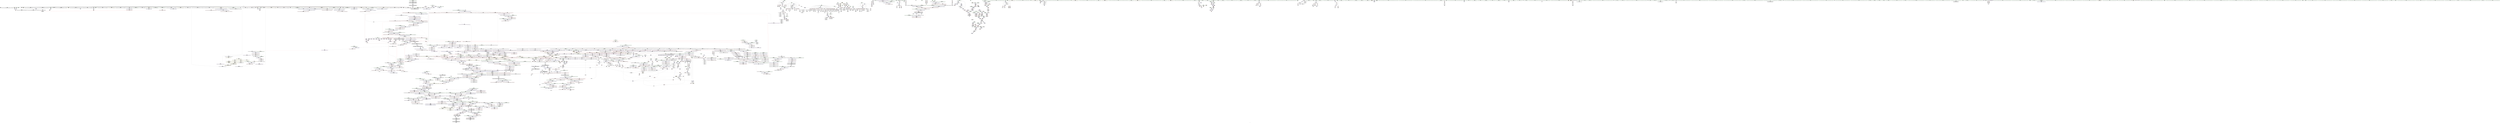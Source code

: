 digraph "SVFG" {
	label="SVFG";

	Node0x5616d7a3c780 [shape=record,color=grey,label="{NodeID: 0\nNullPtr|{|<s53>168}}"];
	Node0x5616d7a3c780 -> Node0x5616d8042fd0[style=solid];
	Node0x5616d7a3c780 -> Node0x5616d80430d0[style=solid];
	Node0x5616d7a3c780 -> Node0x5616d80431a0[style=solid];
	Node0x5616d7a3c780 -> Node0x5616d8043270[style=solid];
	Node0x5616d7a3c780 -> Node0x5616d8043340[style=solid];
	Node0x5616d7a3c780 -> Node0x5616d8043410[style=solid];
	Node0x5616d7a3c780 -> Node0x5616d80434e0[style=solid];
	Node0x5616d7a3c780 -> Node0x5616d80435b0[style=solid];
	Node0x5616d7a3c780 -> Node0x5616d8043680[style=solid];
	Node0x5616d7a3c780 -> Node0x5616d8043750[style=solid];
	Node0x5616d7a3c780 -> Node0x5616d8043820[style=solid];
	Node0x5616d7a3c780 -> Node0x5616d80438f0[style=solid];
	Node0x5616d7a3c780 -> Node0x5616d80439c0[style=solid];
	Node0x5616d7a3c780 -> Node0x5616d8043a90[style=solid];
	Node0x5616d7a3c780 -> Node0x5616d8043b60[style=solid];
	Node0x5616d7a3c780 -> Node0x5616d8043c30[style=solid];
	Node0x5616d7a3c780 -> Node0x5616d8043d00[style=solid];
	Node0x5616d7a3c780 -> Node0x5616d8043dd0[style=solid];
	Node0x5616d7a3c780 -> Node0x5616d8043ea0[style=solid];
	Node0x5616d7a3c780 -> Node0x5616d8043f70[style=solid];
	Node0x5616d7a3c780 -> Node0x5616d8044040[style=solid];
	Node0x5616d7a3c780 -> Node0x5616d8044110[style=solid];
	Node0x5616d7a3c780 -> Node0x5616d80441e0[style=solid];
	Node0x5616d7a3c780 -> Node0x5616d80442b0[style=solid];
	Node0x5616d7a3c780 -> Node0x5616d8044380[style=solid];
	Node0x5616d7a3c780 -> Node0x5616d8044450[style=solid];
	Node0x5616d7a3c780 -> Node0x5616d8044520[style=solid];
	Node0x5616d7a3c780 -> Node0x5616d80445f0[style=solid];
	Node0x5616d7a3c780 -> Node0x5616d80446c0[style=solid];
	Node0x5616d7a3c780 -> Node0x5616d8044790[style=solid];
	Node0x5616d7a3c780 -> Node0x5616d8044860[style=solid];
	Node0x5616d7a3c780 -> Node0x5616d8044930[style=solid];
	Node0x5616d7a3c780 -> Node0x5616d8044a00[style=solid];
	Node0x5616d7a3c780 -> Node0x5616d8044ad0[style=solid];
	Node0x5616d7a3c780 -> Node0x5616d8044ba0[style=solid];
	Node0x5616d7a3c780 -> Node0x5616d8044c70[style=solid];
	Node0x5616d7a3c780 -> Node0x5616d8044d40[style=solid];
	Node0x5616d7a3c780 -> Node0x5616d8044e10[style=solid];
	Node0x5616d7a3c780 -> Node0x5616d8044ee0[style=solid];
	Node0x5616d7a3c780 -> Node0x5616d8044fb0[style=solid];
	Node0x5616d7a3c780 -> Node0x5616d8045080[style=solid];
	Node0x5616d7a3c780 -> Node0x5616d8045150[style=solid];
	Node0x5616d7a3c780 -> Node0x5616d8045220[style=solid];
	Node0x5616d7a3c780 -> Node0x5616d80452f0[style=solid];
	Node0x5616d7a3c780 -> Node0x5616d80453c0[style=solid];
	Node0x5616d7a3c780 -> Node0x5616d8074d20[style=solid];
	Node0x5616d7a3c780 -> Node0x5616d807a6b0[style=solid];
	Node0x5616d7a3c780 -> Node0x5616d807a780[style=solid];
	Node0x5616d7a3c780 -> Node0x5616d807a850[style=solid];
	Node0x5616d7a3c780 -> Node0x5616d807c8d0[style=solid];
	Node0x5616d7a3c780 -> Node0x5616d80a9490[style=solid];
	Node0x5616d7a3c780 -> Node0x5616d80afcd0[style=solid];
	Node0x5616d7a3c780 -> Node0x5616d80b2250[style=solid];
	Node0x5616d7a3c780:s53 -> Node0x5616d81fc960[style=solid,color=red];
	Node0x5616d81fd860 [shape=record,color=black,label="{NodeID: 2989\n1468 = PHI(1419, )\n0th arg _ZNSaINSt7__cxx1112basic_stringIcSt11char_traitsIcESaIcEEEED2Ev }"];
	Node0x5616d81fd860 -> Node0x5616d807be40[style=solid];
	Node0x5616d8045a40 [shape=record,color=red,label="{NodeID: 775\n308\<--197\n\<--lastErr\n_Z5solvev\n}"];
	Node0x5616d8045a40 -> Node0x5616d803a050[style=solid];
	Node0x5616d803c0d0 [shape=record,color=black,label="{NodeID: 443\n568\<--567\nconv173\<--add172\n_Z5solvev\n}"];
	Node0x5616d807bca0 [shape=record,color=blue,label="{NodeID: 1218\n1451\<--1447\n__p.addr\<--__p\n_ZN9__gnu_cxx13new_allocatorINSt7__cxx1112basic_stringIcSt11char_traitsIcESaIcEEEE10deallocateEPS6_m\n}"];
	Node0x5616d807bca0 -> Node0x5616d806e3c0[style=dashed];
	Node0x5616d802f650 [shape=record,color=green,label="{NodeID: 111\n770\<--771\n__a.addr\<--__a.addr_field_insensitive\n_ZSt3minIiERKT_S2_S2_\n}"];
	Node0x5616d802f650 -> Node0x5616d804a0f0[style=solid];
	Node0x5616d802f650 -> Node0x5616d804a1c0[style=solid];
	Node0x5616d802f650 -> Node0x5616d8078490[style=solid];
	Node0x5616d80b2250 [shape=record,color=grey,label="{NodeID: 1993\n1402 = cmp(1401, 3, )\n}"];
	Node0x5616d804b470 [shape=record,color=red,label="{NodeID: 886\n836\<--835\nvbase.offset\<--\n_Z4MAINv\n}"];
	Node0x5616d8052000 [shape=record,color=black,label="{NodeID: 554\n1943\<--1966\n_ZSt3maxImERKT_S2_S2__ret\<--\n_ZSt3maxImERKT_S2_S2_\n|{<s0>153}}"];
	Node0x5616d8052000:s0 -> Node0x5616d81f9be0[style=solid,color=blue];
	Node0x5616d81573d0 [shape=record,color=yellow,style=double,label="{NodeID: 2436\n91V_1 = ENCHI(MR_91V_0)\npts\{100001 130001 160001 \}\nFun[_ZNSt6vectorINSt7__cxx1112basic_stringIcSt11char_traitsIcESaIcEEESaIS5_EE9push_backERKS5_]|{|<s4>87|<s5>88}}"];
	Node0x5616d81573d0 -> Node0x5616d804baf0[style=dashed];
	Node0x5616d81573d0 -> Node0x5616d804bc90[style=dashed];
	Node0x5616d81573d0 -> Node0x5616d804bd60[style=dashed];
	Node0x5616d81573d0 -> Node0x5616d8079330[style=dashed];
	Node0x5616d81573d0:s4 -> Node0x5616d815a1a0[style=dashed,color=red];
	Node0x5616d81573d0:s5 -> Node0x5616d8159650[style=dashed,color=red];
	Node0x5616d80343e0 [shape=record,color=green,label="{NodeID: 222\n1523\<--1524\nref.tmp\<--ref.tmp_field_insensitive\n_ZNSt6vectorINSt7__cxx1112basic_stringIcSt11char_traitsIcESaIcEEESaIS5_EE17_M_realloc_insertIJRKS5_EEEvN9__gnu_cxx17__normal_iteratorIPS5_S7_EEDpOT_\n|{|<s1>124}}"];
	Node0x5616d80343e0 -> Node0x5616d8058450[style=solid];
	Node0x5616d80343e0:s1 -> Node0x5616d82022d0[style=solid,color=red];
	Node0x5616d8070850 [shape=record,color=red,label="{NodeID: 997\n1770\<--1753\n\<--__n.addr\n_ZNKSt6vectorINSt7__cxx1112basic_stringIcSt11char_traitsIcESaIcEEESaIS5_EE12_M_check_lenEmPKc\n}"];
	Node0x5616d8070850 -> Node0x5616d80b26d0[style=solid];
	Node0x5616d81f27d0 [shape=record,color=black,label="{NodeID: 2879\n684 = PHI()\n}"];
	Node0x5616d8057a90 [shape=record,color=purple,label="{NodeID: 665\n1285\<--1284\n_M_impl\<--this1\n_ZNSt12_Vector_baseINSt7__cxx1112basic_stringIcSt11char_traitsIcESaIcEEESaIS5_EE19_M_get_Tp_allocatorEv\n}"];
	Node0x5616d8057a90 -> Node0x5616d804f5c0[style=solid];
	Node0x5616d8042ac0 [shape=record,color=green,label="{NodeID: 333\n2323\<--2324\n__t.addr\<--__t.addr_field_insensitive\n_ZSt7forwardINSt7__cxx1112basic_stringIcSt11char_traitsIcESaIcEEEEOT_RNSt16remove_referenceIS6_E4typeE\n}"];
	Node0x5616d8042ac0 -> Node0x5616d80742d0[style=solid];
	Node0x5616d8042ac0 -> Node0x5616d8080c40[style=solid];
	Node0x5616d8076340 [shape=record,color=blue,label="{NodeID: 1108\n221\<--449\nexn.slot\<--\n_Z5solvev\n}"];
	Node0x5616d8076340 -> Node0x5616d80475e0[style=dashed];
	Node0x5616d7a3c810 [shape=record,color=green,label="{NodeID: 1\n7\<--1\n__dso_handle\<--dummyObj\nGlob }"];
	Node0x5616d81fd9a0 [shape=record,color=black,label="{NodeID: 2990\n78 = PHI(8, 11, 147, )\n0th arg _ZNSt6vectorINSt7__cxx1112basic_stringIcSt11char_traitsIcESaIcEEESaIS5_EEC2Ev }"];
	Node0x5616d81fd9a0 -> Node0x5616d8074e20[style=solid];
	Node0x5616d8045b10 [shape=record,color=red,label="{NodeID: 776\n397\<--197\n\<--lastErr\n_Z5solvev\n}"];
	Node0x5616d8045b10 -> Node0x5616d80aabd0[style=solid];
	Node0x5616d803c1a0 [shape=record,color=black,label="{NodeID: 444\n571\<--570\nconv176\<--\n_Z5solvev\n}"];
	Node0x5616d803c1a0 -> Node0x5616d80b0d50[style=solid];
	Node0x5616d807bd70 [shape=record,color=blue,label="{NodeID: 1219\n1453\<--1448\n.addr\<--\n_ZN9__gnu_cxx13new_allocatorINSt7__cxx1112basic_stringIcSt11char_traitsIcESaIcEEEE10deallocateEPS6_m\n}"];
	Node0x5616d802f720 [shape=record,color=green,label="{NodeID: 112\n772\<--773\n__b.addr\<--__b.addr_field_insensitive\n_ZSt3minIiERKT_S2_S2_\n}"];
	Node0x5616d802f720 -> Node0x5616d804a290[style=solid];
	Node0x5616d802f720 -> Node0x5616d804a360[style=solid];
	Node0x5616d802f720 -> Node0x5616d8078560[style=solid];
	Node0x5616d80b23d0 [shape=record,color=grey,label="{NodeID: 1994\n1789 = cmp(1787, 1788, )\n}"];
	Node0x5616d804b540 [shape=record,color=red,label="{NodeID: 887\n862\<--861\n\<--arrayidx\n_Z4MAINv\n}"];
	Node0x5616d804b540 -> Node0x5616d8078a40[style=solid];
	Node0x5616d80520d0 [shape=record,color=black,label="{NodeID: 555\n1974\<--1973\n\<--\n_ZNSt16allocator_traitsISaINSt7__cxx1112basic_stringIcSt11char_traitsIcESaIcEEEEE8max_sizeERKS6_\n|{<s0>167}}"];
	Node0x5616d80520d0:s0 -> Node0x5616d8202db0[style=solid,color=red];
	Node0x5616d8157510 [shape=record,color=yellow,style=double,label="{NodeID: 2437\n105V_1 = ENCHI(MR_105V_0)\npts\{100002 130002 160002 \}\nFun[_ZNSt6vectorINSt7__cxx1112basic_stringIcSt11char_traitsIcESaIcEEESaIS5_EE9push_backERKS5_]|{|<s2>88|<s3>88}}"];
	Node0x5616d8157510 -> Node0x5616d804bbc0[style=dashed];
	Node0x5616d8157510 -> Node0x5616d813c090[style=dashed];
	Node0x5616d8157510:s2 -> Node0x5616d8070100[style=dashed,color=red];
	Node0x5616d8157510:s3 -> Node0x5616d807d0f0[style=dashed,color=red];
	Node0x5616d80344b0 [shape=record,color=green,label="{NodeID: 223\n1525\<--1526\n__new_start\<--__new_start_field_insensitive\n_ZNSt6vectorINSt7__cxx1112basic_stringIcSt11char_traitsIcESaIcEEESaIS5_EE17_M_realloc_insertIJRKS5_EEEvN9__gnu_cxx17__normal_iteratorIPS5_S7_EEDpOT_\n}"];
	Node0x5616d80344b0 -> Node0x5616d806ee50[style=solid];
	Node0x5616d80344b0 -> Node0x5616d806ef20[style=solid];
	Node0x5616d80344b0 -> Node0x5616d806eff0[style=solid];
	Node0x5616d80344b0 -> Node0x5616d806f0c0[style=solid];
	Node0x5616d80344b0 -> Node0x5616d806f190[style=solid];
	Node0x5616d80344b0 -> Node0x5616d806f260[style=solid];
	Node0x5616d80344b0 -> Node0x5616d806f330[style=solid];
	Node0x5616d80344b0 -> Node0x5616d806f400[style=solid];
	Node0x5616d80344b0 -> Node0x5616d807c730[style=solid];
	Node0x5616d8070920 [shape=record,color=red,label="{NodeID: 998\n1773\<--1755\n\<--__s.addr\n_ZNKSt6vectorINSt7__cxx1112basic_stringIcSt11char_traitsIcESaIcEEESaIS5_EE12_M_check_lenEmPKc\n}"];
	Node0x5616d81f28a0 [shape=record,color=black,label="{NodeID: 2880\n689 = PHI(765, )\n}"];
	Node0x5616d81f28a0 -> Node0x5616d8049a70[style=solid];
	Node0x5616d8057b60 [shape=record,color=purple,label="{NodeID: 666\n1298\<--1297\n_M_impl\<--this1\n_ZNSt12_Vector_baseINSt7__cxx1112basic_stringIcSt11char_traitsIcESaIcEEESaIS5_EED2Ev\n}"];
	Node0x5616d8042b90 [shape=record,color=green,label="{NodeID: 334\n2334\<--2335\nthis.addr\<--this.addr_field_insensitive\n_ZNSt13move_iteratorIPNSt7__cxx1112basic_stringIcSt11char_traitsIcESaIcEEEEC2ES6_\n}"];
	Node0x5616d8042b90 -> Node0x5616d80743a0[style=solid];
	Node0x5616d8042b90 -> Node0x5616d8080d10[style=solid];
	Node0x5616d8076410 [shape=record,color=blue,label="{NodeID: 1109\n223\<--451\nehselector.slot\<--\n_Z5solvev\n}"];
	Node0x5616d8076410 -> Node0x5616d80476b0[style=dashed];
	Node0x5616d7fb3350 [shape=record,color=green,label="{NodeID: 2\n22\<--1\n\<--dummyObj\nCan only get source location for instruction, argument, global var or function.}"];
	Node0x5616d81fdc80 [shape=record,color=black,label="{NodeID: 2991\n1748 = PHI(1537, )\n0th arg _ZNKSt6vectorINSt7__cxx1112basic_stringIcSt11char_traitsIcESaIcEEESaIS5_EE12_M_check_lenEmPKc }"];
	Node0x5616d81fdc80 -> Node0x5616d807d5d0[style=solid];
	Node0x5616d8045be0 [shape=record,color=red,label="{NodeID: 777\n490\<--197\n\<--lastErr\n_Z5solvev\n}"];
	Node0x5616d8045be0 -> Node0x5616d803b980[style=solid];
	Node0x5616d803c270 [shape=record,color=black,label="{NodeID: 445\n573\<--572\nconv178\<--cmp177\n_Z5solvev\n}"];
	Node0x5616d803c270 -> Node0x5616d80acb50[style=solid];
	Node0x5616d807be40 [shape=record,color=blue,label="{NodeID: 1220\n1469\<--1468\nthis.addr\<--this\n_ZNSaINSt7__cxx1112basic_stringIcSt11char_traitsIcESaIcEEEED2Ev\n}"];
	Node0x5616d807be40 -> Node0x5616d806e490[style=dashed];
	Node0x5616d80349f0 [shape=record,color=green,label="{NodeID: 113\n798\<--799\n_Z4MAINv\<--_Z4MAINv_field_insensitive\n}"];
	Node0x5616d80b2550 [shape=record,color=grey,label="{NodeID: 1995\n857 = cmp(856, 317, )\n}"];
	Node0x5616d804b610 [shape=record,color=red,label="{NodeID: 888\n867\<--866\n\<--arrayidx5\n_Z4MAINv\n}"];
	Node0x5616d804b610 -> Node0x5616d8078b10[style=solid];
	Node0x5616d80521a0 [shape=record,color=black,label="{NodeID: 556\n1968\<--1975\n_ZNSt16allocator_traitsISaINSt7__cxx1112basic_stringIcSt11char_traitsIcESaIcEEEEE8max_sizeERKS6__ret\<--call\n_ZNSt16allocator_traitsISaINSt7__cxx1112basic_stringIcSt11char_traitsIcESaIcEEEEE8max_sizeERKS6_\n|{<s0>166}}"];
	Node0x5616d80521a0:s0 -> Node0x5616d81f3780[style=solid,color=blue];
	Node0x5616d8034580 [shape=record,color=green,label="{NodeID: 224\n1527\<--1528\n__new_finish\<--__new_finish_field_insensitive\n_ZNSt6vectorINSt7__cxx1112basic_stringIcSt11char_traitsIcESaIcEEESaIS5_EE17_M_realloc_insertIJRKS5_EEEvN9__gnu_cxx17__normal_iteratorIPS5_S7_EEDpOT_\n}"];
	Node0x5616d8034580 -> Node0x5616d806f4d0[style=solid];
	Node0x5616d8034580 -> Node0x5616d806f5a0[style=solid];
	Node0x5616d8034580 -> Node0x5616d806f670[style=solid];
	Node0x5616d8034580 -> Node0x5616d806f740[style=solid];
	Node0x5616d8034580 -> Node0x5616d806f810[style=solid];
	Node0x5616d8034580 -> Node0x5616d807c800[style=solid];
	Node0x5616d8034580 -> Node0x5616d807c8d0[style=solid];
	Node0x5616d8034580 -> Node0x5616d807c9a0[style=solid];
	Node0x5616d8034580 -> Node0x5616d807ca70[style=solid];
	Node0x5616d8034580 -> Node0x5616d807cb40[style=solid];
	Node0x5616d80709f0 [shape=record,color=red,label="{NodeID: 999\n1787\<--1757\n\<--__len\n_ZNKSt6vectorINSt7__cxx1112basic_stringIcSt11char_traitsIcESaIcEEESaIS5_EE12_M_check_lenEmPKc\n}"];
	Node0x5616d80709f0 -> Node0x5616d80b23d0[style=solid];
	Node0x5616d81f2a40 [shape=record,color=black,label="{NodeID: 2881\n698 = PHI()\n}"];
	Node0x5616d8057c30 [shape=record,color=purple,label="{NodeID: 667\n1299\<--1297\n_M_start\<--this1\n_ZNSt12_Vector_baseINSt7__cxx1112basic_stringIcSt11char_traitsIcESaIcEEESaIS5_EED2Ev\n}"];
	Node0x5616d8057c30 -> Node0x5616d806d380[style=solid];
	Node0x5616d8042c60 [shape=record,color=green,label="{NodeID: 335\n2336\<--2337\n__i.addr\<--__i.addr_field_insensitive\n_ZNSt13move_iteratorIPNSt7__cxx1112basic_stringIcSt11char_traitsIcESaIcEEEEC2ES6_\n}"];
	Node0x5616d8042c60 -> Node0x5616d8074470[style=solid];
	Node0x5616d8042c60 -> Node0x5616d8080de0[style=solid];
	Node0x5616d80764e0 [shape=record,color=blue,label="{NodeID: 1110\n215\<--455\ndiffPos\<--\n_Z5solvev\n}"];
	Node0x5616d80764e0 -> Node0x5616d8132880[style=dashed];
	Node0x5616d7fb3690 [shape=record,color=green,label="{NodeID: 3\n30\<--1\n_ZSt3cin\<--dummyObj\nGlob }"];
	Node0x5616d81fdd90 [shape=record,color=black,label="{NodeID: 2992\n1749 = PHI(1540, )\n1st arg _ZNKSt6vectorINSt7__cxx1112basic_stringIcSt11char_traitsIcESaIcEEESaIS5_EE12_M_check_lenEmPKc }"];
	Node0x5616d81fdd90 -> Node0x5616d807d6a0[style=solid];
	Node0x5616d8045cb0 [shape=record,color=red,label="{NodeID: 778\n549\<--197\n\<--lastErr\n_Z5solvev\n}"];
	Node0x5616d8045cb0 -> Node0x5616d80add50[style=solid];
	Node0x5616d803c340 [shape=record,color=black,label="{NodeID: 446\n578\<--577\nconv180\<--\n_Z5solvev\n}"];
	Node0x5616d807bf10 [shape=record,color=blue,label="{NodeID: 1221\n1480\<--1479\nthis.addr\<--this\n_ZN9__gnu_cxx13new_allocatorINSt7__cxx1112basic_stringIcSt11char_traitsIcESaIcEEEED2Ev\n}"];
	Node0x5616d807bf10 -> Node0x5616d806e560[style=dashed];
	Node0x5616d8034ac0 [shape=record,color=green,label="{NodeID: 114\n801\<--802\nfin\<--fin_field_insensitive\n_Z4MAINv\n}"];
	Node0x5616d8034ac0 -> Node0x5616d804da20[style=solid];
	Node0x5616d80b26d0 [shape=record,color=grey,label="{NodeID: 1996\n1771 = cmp(1769, 1770, )\n}"];
	Node0x5616d804b6e0 [shape=record,color=red,label="{NodeID: 889\n902\<--901\n\<--call23\n_Z4MAINv\n}"];
	Node0x5616d804b6e0 -> Node0x5616d804e3e0[style=solid];
	Node0x5616d8052270 [shape=record,color=black,label="{NodeID: 557\n1986\<--1985\n\<--_M_impl\n_ZNKSt12_Vector_baseINSt7__cxx1112basic_stringIcSt11char_traitsIcESaIcEEESaIS5_EE19_M_get_Tp_allocatorEv\n}"];
	Node0x5616d8052270 -> Node0x5616d8052340[style=solid];
	Node0x5616d8034650 [shape=record,color=green,label="{NodeID: 225\n1529\<--1530\nexn.slot\<--exn.slot_field_insensitive\n_ZNSt6vectorINSt7__cxx1112basic_stringIcSt11char_traitsIcESaIcEEESaIS5_EE17_M_realloc_insertIJRKS5_EEEvN9__gnu_cxx17__normal_iteratorIPS5_S7_EEDpOT_\n}"];
	Node0x5616d8034650 -> Node0x5616d806f8e0[style=solid];
	Node0x5616d8034650 -> Node0x5616d806f9b0[style=solid];
	Node0x5616d8034650 -> Node0x5616d807cc10[style=solid];
	Node0x5616d8034650 -> Node0x5616d807cdb0[style=solid];
	Node0x5616d81197f0 [shape=record,color=black,label="{NodeID: 2107\nMR_89V_5 = PHI(MR_89V_7, MR_89V_4, )\npts\{100000 130000 160000 \}\n|{|<s1>67|<s2>68|<s3>71|<s4>75}}"];
	Node0x5616d81197f0 -> Node0x5616d8122f10[style=dashed];
	Node0x5616d81197f0:s1 -> Node0x5616d8151f30[style=dashed,color=red];
	Node0x5616d81197f0:s2 -> Node0x5616d814ce90[style=dashed,color=red];
	Node0x5616d81197f0:s3 -> Node0x5616d8157290[style=dashed,color=red];
	Node0x5616d81197f0:s4 -> Node0x5616d8157290[style=dashed,color=red];
	Node0x5616d8070ac0 [shape=record,color=red,label="{NodeID: 1000\n1791\<--1757\n\<--__len\n_ZNKSt6vectorINSt7__cxx1112basic_stringIcSt11char_traitsIcESaIcEEESaIS5_EE12_M_check_lenEmPKc\n}"];
	Node0x5616d8070ac0 -> Node0x5616d80b14d0[style=solid];
	Node0x5616d81f2b10 [shape=record,color=black,label="{NodeID: 2882\n701 = PHI()\n}"];
	Node0x5616d8057d00 [shape=record,color=purple,label="{NodeID: 668\n1301\<--1297\n_M_impl2\<--this1\n_ZNSt12_Vector_baseINSt7__cxx1112basic_stringIcSt11char_traitsIcESaIcEEESaIS5_EED2Ev\n}"];
	Node0x5616d8042d30 [shape=record,color=green,label="{NodeID: 336\n2348\<--2349\nthis.addr\<--this.addr_field_insensitive\n_ZN9__gnu_cxx13new_allocatorINSt7__cxx1112basic_stringIcSt11char_traitsIcESaIcEEEE7destroyIS6_EEvPT_\n}"];
	Node0x5616d8042d30 -> Node0x5616d8074540[style=solid];
	Node0x5616d8042d30 -> Node0x5616d8080f80[style=solid];
	Node0x5616d80765b0 [shape=record,color=blue,label="{NodeID: 1111\n219\<--460\nu\<--inc103\n_Z5solvev\n}"];
	Node0x5616d80765b0 -> Node0x5616d8046f60[style=dashed];
	Node0x5616d80765b0 -> Node0x5616d8047030[style=dashed];
	Node0x5616d80765b0 -> Node0x5616d8047100[style=dashed];
	Node0x5616d80765b0 -> Node0x5616d80471d0[style=dashed];
	Node0x5616d80765b0 -> Node0x5616d80472a0[style=dashed];
	Node0x5616d80765b0 -> Node0x5616d8047370[style=dashed];
	Node0x5616d80765b0 -> Node0x5616d8047440[style=dashed];
	Node0x5616d80765b0 -> Node0x5616d8047510[style=dashed];
	Node0x5616d80765b0 -> Node0x5616d80765b0[style=dashed];
	Node0x5616d80765b0 -> Node0x5616d8149e10[style=dashed];
	Node0x5616d7fb3750 [shape=record,color=green,label="{NodeID: 4\n31\<--1\n_ZSt4cout\<--dummyObj\nGlob }"];
	Node0x5616d81fdea0 [shape=record,color=black,label="{NodeID: 2993\n1750 = PHI(1538, )\n2nd arg _ZNKSt6vectorINSt7__cxx1112basic_stringIcSt11char_traitsIcESaIcEEESaIS5_EE12_M_check_lenEmPKc }"];
	Node0x5616d81fdea0 -> Node0x5616d807d770[style=solid];
	Node0x5616d8045d80 [shape=record,color=red,label="{NodeID: 779\n640\<--197\n\<--lastErr\n_Z5solvev\n}"];
	Node0x5616d8045d80 -> Node0x5616d803cb60[style=solid];
	Node0x5616d803c410 [shape=record,color=black,label="{NodeID: 447\n581\<--580\nconv183\<--\n_Z5solvev\n}"];
	Node0x5616d803c410 -> Node0x5616d80b1050[style=solid];
	Node0x5616d807bfe0 [shape=record,color=blue,label="{NodeID: 1222\n1489\<--1486\n__a.addr\<--__a\n_ZNSt16allocator_traitsISaINSt7__cxx1112basic_stringIcSt11char_traitsIcESaIcEEEEE9constructIS5_JRKS5_EEEvRS6_PT_DpOT0_\n}"];
	Node0x5616d807bfe0 -> Node0x5616d806e630[style=dashed];
	Node0x5616d8034b90 [shape=record,color=green,label="{NodeID: 115\n803\<--804\ns\<--s_field_insensitive\n_Z4MAINv\n|{<s0>66}}"];
	Node0x5616d8034b90:s0 -> Node0x5616d8202880[style=solid,color=red];
	Node0x5616d80b2850 [shape=record,color=grey,label="{NodeID: 1997\n407 = cmp(405, 406, )\n}"];
	Node0x5616d804b7b0 [shape=record,color=red,label="{NodeID: 890\n910\<--909\n\<--call29\n_Z4MAINv\n}"];
	Node0x5616d804b7b0 -> Node0x5616d804e650[style=solid];
	Node0x5616d8052340 [shape=record,color=black,label="{NodeID: 558\n1979\<--1986\n_ZNKSt12_Vector_baseINSt7__cxx1112basic_stringIcSt11char_traitsIcESaIcEEESaIS5_EE19_M_get_Tp_allocatorEv_ret\<--\n_ZNKSt12_Vector_baseINSt7__cxx1112basic_stringIcSt11char_traitsIcESaIcEEESaIS5_EE19_M_get_Tp_allocatorEv\n|{<s0>165}}"];
	Node0x5616d8052340:s0 -> Node0x5616d81f3640[style=solid,color=blue];
	Node0x5616d8034720 [shape=record,color=green,label="{NodeID: 226\n1531\<--1532\nehselector.slot\<--ehselector.slot_field_insensitive\n_ZNSt6vectorINSt7__cxx1112basic_stringIcSt11char_traitsIcESaIcEEESaIS5_EE17_M_realloc_insertIJRKS5_EEEvN9__gnu_cxx17__normal_iteratorIPS5_S7_EEDpOT_\n}"];
	Node0x5616d8034720 -> Node0x5616d806fa80[style=solid];
	Node0x5616d8034720 -> Node0x5616d807cce0[style=solid];
	Node0x5616d8034720 -> Node0x5616d807ce80[style=solid];
	Node0x5616d8119d50 [shape=record,color=black,label="{NodeID: 2108\nMR_91V_5 = PHI(MR_91V_7, MR_91V_4, )\npts\{100001 130001 160001 \}\n|{|<s1>67|<s2>71|<s3>75}}"];
	Node0x5616d8119d50 -> Node0x5616d8123470[style=dashed];
	Node0x5616d8119d50:s1 -> Node0x5616d8151ce0[style=dashed,color=red];
	Node0x5616d8119d50:s2 -> Node0x5616d81573d0[style=dashed,color=red];
	Node0x5616d8119d50:s3 -> Node0x5616d81573d0[style=dashed,color=red];
	Node0x5616d8070b90 [shape=record,color=red,label="{NodeID: 1001\n1797\<--1757\n\<--__len\n_ZNKSt6vectorINSt7__cxx1112basic_stringIcSt11char_traitsIcESaIcEEESaIS5_EE12_M_check_lenEmPKc\n}"];
	Node0x5616d8070b90 -> Node0x5616d77c68b0[style=solid];
	Node0x5616d81f2be0 [shape=record,color=black,label="{NodeID: 2883\n1502 = PHI(1740, )\n|{<s0>121}}"];
	Node0x5616d81f2be0:s0 -> Node0x5616d81fd5e0[style=solid,color=red];
	Node0x5616d8057dd0 [shape=record,color=purple,label="{NodeID: 669\n1302\<--1297\n_M_end_of_storage\<--this1\n_ZNSt12_Vector_baseINSt7__cxx1112basic_stringIcSt11char_traitsIcESaIcEEESaIS5_EED2Ev\n}"];
	Node0x5616d8057dd0 -> Node0x5616d806d450[style=solid];
	Node0x5616d8042e00 [shape=record,color=green,label="{NodeID: 337\n2350\<--2351\n__p.addr\<--__p.addr_field_insensitive\n_ZN9__gnu_cxx13new_allocatorINSt7__cxx1112basic_stringIcSt11char_traitsIcESaIcEEEE7destroyIS6_EEvPT_\n}"];
	Node0x5616d8042e00 -> Node0x5616d8074610[style=solid];
	Node0x5616d8042e00 -> Node0x5616d8081050[style=solid];
	Node0x5616d8076680 [shape=record,color=blue,label="{NodeID: 1112\n211\<--394\ncleanup.dest.slot\<--\n_Z5solvev\n}"];
	Node0x5616d8076680 -> Node0x5616d80469b0[style=dashed];
	Node0x5616d8076680 -> Node0x5616d813d4f0[style=dashed];
	Node0x5616d7fb3810 [shape=record,color=green,label="{NodeID: 5\n32\<--1\n.str\<--dummyObj\nGlob }"];
	Node0x5616d81fdfb0 [shape=record,color=black,label="{NodeID: 2994\n1190 = PHI(1168, )\n0th arg _ZStorSt13_Ios_FmtflagsS_ }"];
	Node0x5616d81fdfb0 -> Node0x5616d807a370[style=solid];
	Node0x5616d8045e50 [shape=record,color=red,label="{NodeID: 780\n669\<--197\n\<--lastErr\n_Z5solvev\n}"];
	Node0x5616d8045e50 -> Node0x5616d80ab650[style=solid];
	Node0x5616d803c4e0 [shape=record,color=black,label="{NodeID: 448\n585\<--584\nconv185\<--add184\n_Z5solvev\n}"];
	Node0x5616d807c0b0 [shape=record,color=blue,label="{NodeID: 1223\n1491\<--1487\n__p.addr\<--__p\n_ZNSt16allocator_traitsISaINSt7__cxx1112basic_stringIcSt11char_traitsIcESaIcEEEEE9constructIS5_JRKS5_EEEvRS6_PT_DpOT0_\n}"];
	Node0x5616d807c0b0 -> Node0x5616d806e700[style=dashed];
	Node0x5616d8034c60 [shape=record,color=green,label="{NodeID: 116\n805\<--806\nexn.slot\<--exn.slot_field_insensitive\n_Z4MAINv\n}"];
	Node0x5616d8034c60 -> Node0x5616d804a5d0[style=solid];
	Node0x5616d8034c60 -> Node0x5616d80787d0[style=solid];
	Node0x5616d8034c60 -> Node0x5616d8078cb0[style=solid];
	Node0x5616d80b29d0 [shape=record,color=grey,label="{NodeID: 1998\n421 = cmp(413, 420, )\n}"];
	Node0x5616d80b29d0 -> Node0x5616d803b090[style=solid];
	Node0x5616d804b880 [shape=record,color=red,label="{NodeID: 891\n981\<--973\nthis1\<--this.addr\n_ZNSt6vectorINSt7__cxx1112basic_stringIcSt11char_traitsIcESaIcEEESaIS5_EE9push_backERKS5_\n|{|<s5>87|<s6>88}}"];
	Node0x5616d804b880 -> Node0x5616d804e7f0[style=solid];
	Node0x5616d804b880 -> Node0x5616d804e8c0[style=solid];
	Node0x5616d804b880 -> Node0x5616d804e990[style=solid];
	Node0x5616d804b880 -> Node0x5616d804ea60[style=solid];
	Node0x5616d804b880 -> Node0x5616d804eb30[style=solid];
	Node0x5616d804b880:s5 -> Node0x5616d82038a0[style=solid,color=red];
	Node0x5616d804b880:s6 -> Node0x5616d81febb0[style=solid,color=red];
	Node0x5616d8052410 [shape=record,color=black,label="{NodeID: 559\n1988\<--1995\n_ZNK9__gnu_cxx13new_allocatorINSt7__cxx1112basic_stringIcSt11char_traitsIcESaIcEEEE8max_sizeEv_ret\<--\n_ZNK9__gnu_cxx13new_allocatorINSt7__cxx1112basic_stringIcSt11char_traitsIcESaIcEEEE8max_sizeEv\n|{<s0>167|<s1>169}}"];
	Node0x5616d8052410:s0 -> Node0x5616d81f38c0[style=solid,color=blue];
	Node0x5616d8052410:s1 -> Node0x5616d81f3b40[style=solid,color=blue];
	Node0x5616d8157920 [shape=record,color=yellow,style=double,label="{NodeID: 2441\n293V_1 = ENCHI(MR_293V_0)\npts\{1293 \}\nFun[_ZNSt12_Vector_baseINSt7__cxx1112basic_stringIcSt11char_traitsIcESaIcEEESaIS5_EED2Ev]}"];
	Node0x5616d8157920 -> Node0x5616d807aed0[style=dashed];
	Node0x5616d80347f0 [shape=record,color=green,label="{NodeID: 227\n1541\<--1542\n_ZNKSt6vectorINSt7__cxx1112basic_stringIcSt11char_traitsIcESaIcEEESaIS5_EE12_M_check_lenEmPKc\<--_ZNKSt6vectorINSt7__cxx1112basic_stringIcSt11char_traitsIcESaIcEEESaIS5_EE12_M_check_lenEmPKc_field_insensitive\n}"];
	Node0x5616d811a2b0 [shape=record,color=black,label="{NodeID: 2109\nMR_105V_5 = PHI(MR_105V_7, MR_105V_4, )\npts\{100002 130002 160002 \}\n|{|<s1>71|<s2>75}}"];
	Node0x5616d811a2b0 -> Node0x5616d81239d0[style=dashed];
	Node0x5616d811a2b0:s1 -> Node0x5616d8157510[style=dashed,color=red];
	Node0x5616d811a2b0:s2 -> Node0x5616d8157510[style=dashed,color=red];
	Node0x5616d8070c60 [shape=record,color=red,label="{NodeID: 1002\n1784\<--1781\n\<--call5\n_ZNKSt6vectorINSt7__cxx1112basic_stringIcSt11char_traitsIcESaIcEEESaIS5_EE12_M_check_lenEmPKc\n}"];
	Node0x5616d8070c60 -> Node0x5616d80ae650[style=solid];
	Node0x5616d81f2d80 [shape=record,color=black,label="{NodeID: 2884\n1539 = PHI(1747, )\n}"];
	Node0x5616d81f2d80 -> Node0x5616d807c4c0[style=solid];
	Node0x5616d8057ea0 [shape=record,color=purple,label="{NodeID: 670\n1304\<--1297\n_M_impl3\<--this1\n_ZNSt12_Vector_baseINSt7__cxx1112basic_stringIcSt11char_traitsIcESaIcEEESaIS5_EED2Ev\n}"];
	Node0x5616d8042ed0 [shape=record,color=green,label="{NodeID: 338\n42\<--2358\n_GLOBAL__sub_I_cgy4ever_2_1.cpp\<--_GLOBAL__sub_I_cgy4ever_2_1.cpp_field_insensitive\n}"];
	Node0x5616d8042ed0 -> Node0x5616d8074c20[style=solid];
	Node0x5616d8076750 [shape=record,color=blue,label="{NodeID: 1113\n225\<--472\nnextLastErr\<--conv110\n_Z5solvev\n}"];
	Node0x5616d8076750 -> Node0x5616d8047780[style=dashed];
	Node0x5616d8076750 -> Node0x5616d8047850[style=dashed];
	Node0x5616d8076750 -> Node0x5616d8047920[style=dashed];
	Node0x5616d8076750 -> Node0x5616d8076820[style=dashed];
	Node0x5616d8076750 -> Node0x5616d814a310[style=dashed];
	Node0x5616d7fb3c70 [shape=record,color=green,label="{NodeID: 6\n34\<--1\n.str.5\<--dummyObj\nGlob }"];
	Node0x5616d81fe0c0 [shape=record,color=black,label="{NodeID: 2995\n1191 = PHI(1169, )\n1st arg _ZStorSt13_Ios_FmtflagsS_ }"];
	Node0x5616d81fe0c0 -> Node0x5616d807a440[style=solid];
	Node0x5616d8045f20 [shape=record,color=red,label="{NodeID: 781\n324\<--199\n\<--type\n_Z5solvev\n}"];
	Node0x5616d8045f20 -> Node0x5616d80af250[style=solid];
	Node0x5616d815b830 [shape=record,color=yellow,style=double,label="{NodeID: 2663\nRETMU(7V_2)\npts\{98 \}\nFun[_ZNSt6vectorINSt7__cxx1112basic_stringIcSt11char_traitsIcESaIcEEESaIS5_EED2Ev]}"];
	Node0x5616d803c5b0 [shape=record,color=black,label="{NodeID: 449\n588\<--587\nconv188\<--\n_Z5solvev\n}"];
	Node0x5616d803c5b0 -> Node0x5616d80b1050[style=solid];
	Node0x5616d807c180 [shape=record,color=blue,label="{NodeID: 1224\n1493\<--1488\n__args.addr\<--__args\n_ZNSt16allocator_traitsISaINSt7__cxx1112basic_stringIcSt11char_traitsIcESaIcEEEEE9constructIS5_JRKS5_EEEvRS6_PT_DpOT0_\n}"];
	Node0x5616d807c180 -> Node0x5616d806e7d0[style=dashed];
	Node0x5616d8034d30 [shape=record,color=green,label="{NodeID: 117\n807\<--808\nehselector.slot\<--ehselector.slot_field_insensitive\n_Z4MAINv\n}"];
	Node0x5616d8034d30 -> Node0x5616d804a6a0[style=solid];
	Node0x5616d8034d30 -> Node0x5616d80788a0[style=solid];
	Node0x5616d8034d30 -> Node0x5616d8078d80[style=solid];
	Node0x5616d80b2b50 [shape=record,color=grey,label="{NodeID: 1999\n443 = cmp(442, 268, )\n}"];
	Node0x5616d804b950 [shape=record,color=red,label="{NodeID: 892\n999\<--975\n\<--__x.addr\n_ZNSt6vectorINSt7__cxx1112basic_stringIcSt11char_traitsIcESaIcEEESaIS5_EE9push_backERKS5_\n|{<s0>86}}"];
	Node0x5616d804b950:s0 -> Node0x5616d8200a20[style=solid,color=red];
	Node0x5616d80524e0 [shape=record,color=black,label="{NodeID: 560\n2021\<--2020\n\<--\n_ZNSt16allocator_traitsISaINSt7__cxx1112basic_stringIcSt11char_traitsIcESaIcEEEEE8allocateERS6_m\n|{<s0>168}}"];
	Node0x5616d80524e0:s0 -> Node0x5616d81fc710[style=solid,color=red];
	Node0x5616d8157a00 [shape=record,color=yellow,style=double,label="{NodeID: 2442\n295V_1 = ENCHI(MR_295V_0)\npts\{1295 \}\nFun[_ZNSt12_Vector_baseINSt7__cxx1112basic_stringIcSt11char_traitsIcESaIcEEESaIS5_EED2Ev]}"];
	Node0x5616d8157a00 -> Node0x5616d807afa0[style=dashed];
	Node0x5616d80348f0 [shape=record,color=green,label="{NodeID: 228\n1545\<--1546\n_ZNSt6vectorINSt7__cxx1112basic_stringIcSt11char_traitsIcESaIcEEESaIS5_EE5beginEv\<--_ZNSt6vectorINSt7__cxx1112basic_stringIcSt11char_traitsIcESaIcEEESaIS5_EE5beginEv_field_insensitive\n}"];
	Node0x5616d8070d30 [shape=record,color=red,label="{NodeID: 1003\n1810\<--1804\n\<--__lhs.addr\n_ZN9__gnu_cxxmiIPNSt7__cxx1112basic_stringIcSt11char_traitsIcESaIcEEESt6vectorIS6_SaIS6_EEEENS_17__normal_iteratorIT_T0_E15difference_typeERKSE_SH_\n|{<s0>157}}"];
	Node0x5616d8070d30:s0 -> Node0x5616d81ff980[style=solid,color=red];
	Node0x5616d81f2ec0 [shape=record,color=black,label="{NodeID: 2885\n1544 = PHI(1821, )\n}"];
	Node0x5616d81f2ec0 -> Node0x5616d807c590[style=solid];
	Node0x5616d8057f70 [shape=record,color=purple,label="{NodeID: 671\n1305\<--1297\n_M_start4\<--this1\n_ZNSt12_Vector_baseINSt7__cxx1112basic_stringIcSt11char_traitsIcESaIcEEESaIS5_EED2Ev\n}"];
	Node0x5616d8057f70 -> Node0x5616d806d520[style=solid];
	Node0x5616d8042fd0 [shape=record,color=black,label="{NodeID: 339\n2\<--3\ndummyVal\<--dummyVal\n}"];
	Node0x5616d813f7f0 [shape=record,color=black,label="{NodeID: 2221\nMR_87V_10 = PHI(MR_87V_11, MR_87V_9, )\npts\{260000 \}\n|{|<s5>39}}"];
	Node0x5616d813f7f0 -> Node0x5616d80493f0[style=dashed];
	Node0x5616d813f7f0 -> Node0x5616d80494c0[style=dashed];
	Node0x5616d813f7f0 -> Node0x5616d80769c0[style=dashed];
	Node0x5616d813f7f0 -> Node0x5616d812bf80[style=dashed];
	Node0x5616d813f7f0 -> Node0x5616d813f7f0[style=dashed];
	Node0x5616d813f7f0:s5 -> Node0x5616d8154d30[style=dashed,color=red];
	Node0x5616d8076820 [shape=record,color=blue,label="{NodeID: 1114\n225\<--268\nnextLastErr\<--\n_Z5solvev\n}"];
	Node0x5616d8076820 -> Node0x5616d8047850[style=dashed];
	Node0x5616d8076820 -> Node0x5616d8047920[style=dashed];
	Node0x5616d8076820 -> Node0x5616d814a310[style=dashed];
	Node0x5616d7fb3d30 [shape=record,color=green,label="{NodeID: 7\n36\<--1\n.str.6\<--dummyObj\nGlob }"];
	Node0x5616d81fe1d0 [shape=record,color=black,label="{NodeID: 2996\n2116 = PHI(2094, )\n0th arg _ZSt18uninitialized_copyISt13move_iteratorIPNSt7__cxx1112basic_stringIcSt11char_traitsIcESaIcEEEES7_ET0_T_SA_S9_ }"];
	Node0x5616d81fe1d0 -> Node0x5616d807f7f0[style=solid];
	Node0x5616d8045ff0 [shape=record,color=red,label="{NodeID: 782\n327\<--199\n\<--type\n_Z5solvev\n}"];
	Node0x5616d8045ff0 -> Node0x5616d803a1f0[style=solid];
	Node0x5616d815b940 [shape=record,color=yellow,style=double,label="{NodeID: 2664\nRETMU(9V_1)\npts\{100 \}\nFun[_ZNSt6vectorINSt7__cxx1112basic_stringIcSt11char_traitsIcESaIcEEESaIS5_EED2Ev]}"];
	Node0x5616d803c680 [shape=record,color=black,label="{NodeID: 450\n614\<--613\ntobool199\<--\n_Z5solvev\n}"];
	Node0x5616d8150480 [shape=record,color=yellow,style=double,label="{NodeID: 2332\n138V_1 = ENCHI(MR_138V_0)\npts\{806 \}\nFun[_Z4MAINv]}"];
	Node0x5616d8150480 -> Node0x5616d80787d0[style=dashed];
	Node0x5616d8150480 -> Node0x5616d8078cb0[style=dashed];
	Node0x5616d807c250 [shape=record,color=blue,label="{NodeID: 1225\n1533\<--1511\ncoerce.dive\<--__position.coerce\n_ZNSt6vectorINSt7__cxx1112basic_stringIcSt11char_traitsIcESaIcEEESaIS5_EE17_M_realloc_insertIJRKS5_EEEvN9__gnu_cxx17__normal_iteratorIPS5_S7_EEDpOT_\n|{|<s2>124}}"];
	Node0x5616d807c250 -> Node0x5616d806fc20[style=dashed];
	Node0x5616d807c250 -> Node0x5616d806fcf0[style=dashed];
	Node0x5616d807c250:s2 -> Node0x5616d8156e80[style=dashed,color=red];
	Node0x5616d8034e00 [shape=record,color=green,label="{NodeID: 118\n809\<--810\ni\<--i_field_insensitive\n_Z4MAINv\n}"];
	Node0x5616d8034e00 -> Node0x5616d804a770[style=solid];
	Node0x5616d8034e00 -> Node0x5616d804a840[style=solid];
	Node0x5616d8034e00 -> Node0x5616d804a910[style=solid];
	Node0x5616d8034e00 -> Node0x5616d804a9e0[style=solid];
	Node0x5616d8034e00 -> Node0x5616d8078970[style=solid];
	Node0x5616d8034e00 -> Node0x5616d8078f20[style=solid];
	Node0x5616d80b2cd0 [shape=record,color=grey,label="{NodeID: 2000\n475 = cmp(474, 268, )\n}"];
	Node0x5616d804ba20 [shape=record,color=red,label="{NodeID: 893\n1015\<--975\n\<--__x.addr\n_ZNSt6vectorINSt7__cxx1112basic_stringIcSt11char_traitsIcESaIcEEESaIS5_EE9push_backERKS5_\n|{<s0>88}}"];
	Node0x5616d804ba20:s0 -> Node0x5616d81fedd0[style=solid,color=red];
	Node0x5616d80525b0 [shape=record,color=black,label="{NodeID: 561\n2011\<--2023\n_ZNSt16allocator_traitsISaINSt7__cxx1112basic_stringIcSt11char_traitsIcESaIcEEEEE8allocateERS6_m_ret\<--call\n_ZNSt16allocator_traitsISaINSt7__cxx1112basic_stringIcSt11char_traitsIcESaIcEEEEE8allocateERS6_m\n|{<s0>160}}"];
	Node0x5616d80525b0:s0 -> Node0x5616d81fa360[style=solid,color=blue];
	Node0x5616d8157ae0 [shape=record,color=yellow,style=double,label="{NodeID: 2443\n13V_1 = ENCHI(MR_13V_0)\npts\{160000 \}\nFun[_ZNSt12_Vector_baseINSt7__cxx1112basic_stringIcSt11char_traitsIcESaIcEEESaIS5_EED2Ev]}"];
	Node0x5616d8157ae0 -> Node0x5616d806d380[style=dashed];
	Node0x5616d8157ae0 -> Node0x5616d806d520[style=dashed];
	Node0x5616d803cfe0 [shape=record,color=green,label="{NodeID: 229\n1550\<--1551\n_ZN9__gnu_cxxmiIPNSt7__cxx1112basic_stringIcSt11char_traitsIcESaIcEEESt6vectorIS6_SaIS6_EEEENS_17__normal_iteratorIT_T0_E15difference_typeERKSE_SH_\<--_ZN9__gnu_cxxmiIPNSt7__cxx1112basic_stringIcSt11char_traitsIcESaIcEEESt6vectorIS6_SaIS6_EEEENS_17__normal_iteratorIT_T0_E15difference_typeERKSE_SH__field_insensitive\n}"];
	Node0x5616d8070e00 [shape=record,color=red,label="{NodeID: 1004\n1813\<--1806\n\<--__rhs.addr\n_ZN9__gnu_cxxmiIPNSt7__cxx1112basic_stringIcSt11char_traitsIcESaIcEEESt6vectorIS6_SaIS6_EEEENS_17__normal_iteratorIT_T0_E15difference_typeERKSE_SH_\n|{<s0>158}}"];
	Node0x5616d8070e00:s0 -> Node0x5616d81ff980[style=solid,color=red];
	Node0x5616d81f3000 [shape=record,color=black,label="{NodeID: 2886\n1549 = PHI(1801, )\n}"];
	Node0x5616d81f3000 -> Node0x5616d807c660[style=solid];
	Node0x5616d8058040 [shape=record,color=purple,label="{NodeID: 672\n1314\<--1297\n_M_impl5\<--this1\n_ZNSt12_Vector_baseINSt7__cxx1112basic_stringIcSt11char_traitsIcESaIcEEESaIS5_EED2Ev\n|{<s0>108}}"];
	Node0x5616d8058040:s0 -> Node0x5616d81fe840[style=solid,color=red];
	Node0x5616d80430d0 [shape=record,color=black,label="{NodeID: 340\n88\<--3\n\<--dummyVal\n_ZNSt6vectorINSt7__cxx1112basic_stringIcSt11char_traitsIcESaIcEEESaIS5_EEC2Ev\n}"];
	Node0x5616d813fcf0 [shape=record,color=black,label="{NodeID: 2222\nMR_129V_3 = PHI(MR_129V_4, MR_129V_2, )\npts\{769 \}\n}"];
	Node0x5616d813fcf0 -> Node0x5616d804a020[style=dashed];
	Node0x5616d80768f0 [shape=record,color=blue,label="{NodeID: 1115\n227\<--495\nref.tmp\<--add124\n_Z5solvev\n|{|<s2>39}}"];
	Node0x5616d80768f0 -> Node0x5616d80494c0[style=dashed];
	Node0x5616d80768f0 -> Node0x5616d814a810[style=dashed];
	Node0x5616d80768f0:s2 -> Node0x5616d8154b70[style=dashed,color=red];
	Node0x5616d7fb3df0 [shape=record,color=green,label="{NodeID: 8\n38\<--1\n.str.7\<--dummyObj\nGlob }"];
	Node0x5616d81fe2e0 [shape=record,color=black,label="{NodeID: 2997\n2117 = PHI(2096, )\n1st arg _ZSt18uninitialized_copyISt13move_iteratorIPNSt7__cxx1112basic_stringIcSt11char_traitsIcESaIcEEEES7_ET0_T_SA_S9_ }"];
	Node0x5616d81fe2e0 -> Node0x5616d807f8c0[style=solid];
	Node0x5616d80460c0 [shape=record,color=red,label="{NodeID: 783\n332\<--199\n\<--type\n_Z5solvev\n}"];
	Node0x5616d80460c0 -> Node0x5616d803a2c0[style=solid];
	Node0x5616d815ba20 [shape=record,color=yellow,style=double,label="{NodeID: 2665\nRETMU(11V_1)\npts\{102 \}\nFun[_ZNSt6vectorINSt7__cxx1112basic_stringIcSt11char_traitsIcESaIcEEESaIS5_EED2Ev]}"];
	Node0x5616d803c750 [shape=record,color=black,label="{NodeID: 451\n620\<--619\nconv204\<--\n_Z5solvev\n}"];
	Node0x5616d803c750 -> Node0x5616d80abad0[style=solid];
	Node0x5616d8150590 [shape=record,color=yellow,style=double,label="{NodeID: 2333\n140V_1 = ENCHI(MR_140V_0)\npts\{808 \}\nFun[_Z4MAINv]}"];
	Node0x5616d8150590 -> Node0x5616d80788a0[style=dashed];
	Node0x5616d8150590 -> Node0x5616d8078d80[style=dashed];
	Node0x5616d807c320 [shape=record,color=blue,label="{NodeID: 1226\n1515\<--1510\nthis.addr\<--this\n_ZNSt6vectorINSt7__cxx1112basic_stringIcSt11char_traitsIcESaIcEEESaIS5_EE17_M_realloc_insertIJRKS5_EEEvN9__gnu_cxx17__normal_iteratorIPS5_S7_EEDpOT_\n}"];
	Node0x5616d807c320 -> Node0x5616d806e8a0[style=dashed];
	Node0x5616d8034ed0 [shape=record,color=green,label="{NodeID: 119\n811\<--812\na\<--a_field_insensitive\n_Z4MAINv\n}"];
	Node0x5616d8034ed0 -> Node0x5616d804aab0[style=solid];
	Node0x5616d8034ed0 -> Node0x5616d804ab80[style=solid];
	Node0x5616d8034ed0 -> Node0x5616d8078a40[style=solid];
	Node0x5616d804baf0 [shape=record,color=red,label="{NodeID: 894\n985\<--984\n\<--_M_finish\n_ZNSt6vectorINSt7__cxx1112basic_stringIcSt11char_traitsIcESaIcEEESaIS5_EE9push_backERKS5_\n}"];
	Node0x5616d804baf0 -> Node0x5616d80b0bd0[style=solid];
	Node0x5616d8052680 [shape=record,color=black,label="{NodeID: 562\n2055\<--2051\n\<--call2\n_ZN9__gnu_cxx13new_allocatorINSt7__cxx1112basic_stringIcSt11char_traitsIcESaIcEEEE8allocateEmPKv\n}"];
	Node0x5616d8052680 -> Node0x5616d8052750[style=solid];
	Node0x5616d8157bc0 [shape=record,color=yellow,style=double,label="{NodeID: 2444\n17V_1 = ENCHI(MR_17V_0)\npts\{160002 \}\nFun[_ZNSt12_Vector_baseINSt7__cxx1112basic_stringIcSt11char_traitsIcESaIcEEESaIS5_EED2Ev]}"];
	Node0x5616d8157bc0 -> Node0x5616d806d450[style=dashed];
	Node0x5616d803d0e0 [shape=record,color=green,label="{NodeID: 230\n1556\<--1557\n_ZNSt12_Vector_baseINSt7__cxx1112basic_stringIcSt11char_traitsIcESaIcEEESaIS5_EE11_M_allocateEm\<--_ZNSt12_Vector_baseINSt7__cxx1112basic_stringIcSt11char_traitsIcESaIcEEESaIS5_EE11_M_allocateEm_field_insensitive\n}"];
	Node0x5616d8070ed0 [shape=record,color=red,label="{NodeID: 1005\n1812\<--1811\n\<--call\n_ZN9__gnu_cxxmiIPNSt7__cxx1112basic_stringIcSt11char_traitsIcESaIcEEESt6vectorIS6_SaIS6_EEEENS_17__normal_iteratorIT_T0_E15difference_typeERKSE_SH_\n}"];
	Node0x5616d8070ed0 -> Node0x5616d8051640[style=solid];
	Node0x5616d81f3140 [shape=record,color=black,label="{NodeID: 2887\n1555 = PHI(1836, )\n}"];
	Node0x5616d81f3140 -> Node0x5616d807c730[style=solid];
	Node0x5616d8058110 [shape=record,color=purple,label="{NodeID: 673\n1324\<--1297\n_M_impl6\<--this1\n_ZNSt12_Vector_baseINSt7__cxx1112basic_stringIcSt11char_traitsIcESaIcEEESaIS5_EED2Ev\n|{<s0>109}}"];
	Node0x5616d8058110:s0 -> Node0x5616d81fe840[style=solid,color=red];
	Node0x5616d80431a0 [shape=record,color=black,label="{NodeID: 341\n89\<--3\n\<--dummyVal\n_ZNSt6vectorINSt7__cxx1112basic_stringIcSt11char_traitsIcESaIcEEESaIS5_EEC2Ev\n|{<s0>6}}"];
	Node0x5616d80431a0:s0 -> Node0x5616d81fafa0[style=solid,color=red];
	Node0x5616d80769c0 [shape=record,color=blue,label="{NodeID: 1116\n508\<--500\narrayidx132\<--\n_Z5solvev\n}"];
	Node0x5616d80769c0 -> Node0x5616d813f7f0[style=dashed];
	Node0x5616d7fb3eb0 [shape=record,color=green,label="{NodeID: 9\n41\<--1\n\<--dummyObj\nCan only get source location for instruction, argument, global var or function.}"];
	Node0x5616d81fe420 [shape=record,color=black,label="{NodeID: 2998\n2118 = PHI(2092, )\n2nd arg _ZSt18uninitialized_copyISt13move_iteratorIPNSt7__cxx1112basic_stringIcSt11char_traitsIcESaIcEEEES7_ET0_T_SA_S9_ }"];
	Node0x5616d81fe420 -> Node0x5616d807f990[style=solid];
	Node0x5616d8046190 [shape=record,color=red,label="{NodeID: 784\n521\<--199\n\<--type\n_Z5solvev\n}"];
	Node0x5616d8046190 -> Node0x5616d80ae050[style=solid];
	Node0x5616d81669e0 [shape=record,color=yellow,style=double,label="{NodeID: 2666\nRETMU(13V_1)\npts\{160000 \}\nFun[_ZNSt6vectorINSt7__cxx1112basic_stringIcSt11char_traitsIcESaIcEEESaIS5_EED2Ev]}"];
	Node0x5616d803c820 [shape=record,color=black,label="{NodeID: 452\n622\<--621\nconv206\<--sub205\n_Z5solvev\n}"];
	Node0x5616d803c820 -> Node0x5616d8077860[style=solid];
	Node0x5616d807c3f0 [shape=record,color=blue,label="{NodeID: 1227\n1517\<--1512\n__args.addr\<--__args\n_ZNSt6vectorINSt7__cxx1112basic_stringIcSt11char_traitsIcESaIcEEESaIS5_EE17_M_realloc_insertIJRKS5_EEEvN9__gnu_cxx17__normal_iteratorIPS5_S7_EEDpOT_\n}"];
	Node0x5616d807c3f0 -> Node0x5616d806e970[style=dashed];
	Node0x5616d8034fa0 [shape=record,color=green,label="{NodeID: 120\n813\<--814\nb\<--b_field_insensitive\n_Z4MAINv\n}"];
	Node0x5616d8034fa0 -> Node0x5616d804ac50[style=solid];
	Node0x5616d8034fa0 -> Node0x5616d804ad20[style=solid];
	Node0x5616d8034fa0 -> Node0x5616d8078b10[style=solid];
	Node0x5616d804bbc0 [shape=record,color=red,label="{NodeID: 895\n989\<--988\n\<--_M_end_of_storage\n_ZNSt6vectorINSt7__cxx1112basic_stringIcSt11char_traitsIcESaIcEEESaIS5_EE9push_backERKS5_\n}"];
	Node0x5616d804bbc0 -> Node0x5616d80b0bd0[style=solid];
	Node0x5616d8052750 [shape=record,color=black,label="{NodeID: 563\n2027\<--2055\n_ZN9__gnu_cxx13new_allocatorINSt7__cxx1112basic_stringIcSt11char_traitsIcESaIcEEEE8allocateEmPKv_ret\<--\n_ZN9__gnu_cxx13new_allocatorINSt7__cxx1112basic_stringIcSt11char_traitsIcESaIcEEEE8allocateEmPKv\n|{<s0>168}}"];
	Node0x5616d8052750:s0 -> Node0x5616d81f3a00[style=solid,color=blue];
	Node0x5616d803d1e0 [shape=record,color=green,label="{NodeID: 231\n1576\<--1577\n_ZNK9__gnu_cxx17__normal_iteratorIPNSt7__cxx1112basic_stringIcSt11char_traitsIcESaIcEEESt6vectorIS6_SaIS6_EEE4baseEv\<--_ZNK9__gnu_cxx17__normal_iteratorIPNSt7__cxx1112basic_stringIcSt11char_traitsIcESaIcEEESt6vectorIS6_SaIS6_EEE4baseEv_field_insensitive\n}"];
	Node0x5616d8070fa0 [shape=record,color=red,label="{NodeID: 1006\n1815\<--1814\n\<--call1\n_ZN9__gnu_cxxmiIPNSt7__cxx1112basic_stringIcSt11char_traitsIcESaIcEEESt6vectorIS6_SaIS6_EEEENS_17__normal_iteratorIT_T0_E15difference_typeERKSE_SH_\n}"];
	Node0x5616d8070fa0 -> Node0x5616d8051710[style=solid];
	Node0x5616d81f3280 [shape=record,color=black,label="{NodeID: 2888\n1882 = PHI(2101, )\n}"];
	Node0x5616d81f3280 -> Node0x5616d807e130[style=solid];
	Node0x5616d80581e0 [shape=record,color=purple,label="{NodeID: 674\n1368\<--1367\nincdec.ptr\<--\n_ZNSt12_Destroy_auxILb0EE9__destroyIPNSt7__cxx1112basic_stringIcSt11char_traitsIcESaIcEEEEEvT_S9_\n}"];
	Node0x5616d80581e0 -> Node0x5616d807b3b0[style=solid];
	Node0x5616d8043270 [shape=record,color=black,label="{NodeID: 342\n125\<--3\n\<--dummyVal\n_ZNSt6vectorINSt7__cxx1112basic_stringIcSt11char_traitsIcESaIcEEESaIS5_EED2Ev\n}"];
	Node0x5616d8076a90 [shape=record,color=blue,label="{NodeID: 1117\n211\<--22\ncleanup.dest.slot\<--\n_Z5solvev\n}"];
	Node0x5616d8076a90 -> Node0x5616d80469b0[style=dashed];
	Node0x5616d8076a90 -> Node0x5616d813d4f0[style=dashed];
	Node0x5616d7fb3f70 [shape=record,color=green,label="{NodeID: 10\n264\<--1\n\<--dummyObj\nCan only get source location for instruction, argument, global var or function.}"];
	Node0x5616d81fe560 [shape=record,color=black,label="{NodeID: 2999\n1928 = PHI(1764, 1764, 1764, )\n0th arg _ZNKSt6vectorINSt7__cxx1112basic_stringIcSt11char_traitsIcESaIcEEESaIS5_EE8max_sizeEv }"];
	Node0x5616d81fe560 -> Node0x5616d807e540[style=solid];
	Node0x5616d8046260 [shape=record,color=red,label="{NodeID: 785\n337\<--201\n\<--a\n_Z5solvev\n}"];
	Node0x5616d8046260 -> Node0x5616d803a390[style=solid];
	Node0x5616d8166a90 [shape=record,color=yellow,style=double,label="{NodeID: 2667\nRETMU(15V_1)\npts\{160001 \}\nFun[_ZNSt6vectorINSt7__cxx1112basic_stringIcSt11char_traitsIcESaIcEEESaIS5_EED2Ev]}"];
	Node0x5616d803c8f0 [shape=record,color=black,label="{NodeID: 453\n630\<--629\nconv210\<--\n_Z5solvev\n}"];
	Node0x5616d803c8f0 -> Node0x5616d80acfd0[style=solid];
	Node0x5616d807c4c0 [shape=record,color=blue,label="{NodeID: 1228\n1519\<--1539\n__len\<--call\n_ZNSt6vectorINSt7__cxx1112basic_stringIcSt11char_traitsIcESaIcEEESaIS5_EE17_M_realloc_insertIJRKS5_EEEvN9__gnu_cxx17__normal_iteratorIPS5_S7_EEDpOT_\n}"];
	Node0x5616d807c4c0 -> Node0x5616d806ea40[style=dashed];
	Node0x5616d807c4c0 -> Node0x5616d806eb10[style=dashed];
	Node0x5616d807c4c0 -> Node0x5616d806ebe0[style=dashed];
	Node0x5616d8035070 [shape=record,color=green,label="{NodeID: 121\n815\<--816\nid\<--id_field_insensitive\n_Z4MAINv\n}"];
	Node0x5616d8035070 -> Node0x5616d804adf0[style=solid];
	Node0x5616d8035070 -> Node0x5616d804aec0[style=solid];
	Node0x5616d8035070 -> Node0x5616d804af90[style=solid];
	Node0x5616d8035070 -> Node0x5616d8078be0[style=solid];
	Node0x5616d8035070 -> Node0x5616d8078e50[style=solid];
	Node0x5616d804bc90 [shape=record,color=red,label="{NodeID: 896\n998\<--997\n\<--_M_finish5\n_ZNSt6vectorINSt7__cxx1112basic_stringIcSt11char_traitsIcESaIcEEESaIS5_EE9push_backERKS5_\n|{<s0>86}}"];
	Node0x5616d804bc90:s0 -> Node0x5616d82008d0[style=solid,color=red];
	Node0x5616d8052820 [shape=record,color=black,label="{NodeID: 564\n2084\<--2065\n\<--__first\n_ZSt22__uninitialized_copy_aISt13move_iteratorIPNSt7__cxx1112basic_stringIcSt11char_traitsIcESaIcEEEES7_S6_ET0_T_SA_S9_RSaIT1_E\n}"];
	Node0x5616d8052820 -> Node0x5616d805a740[style=solid];
	Node0x5616d803d2e0 [shape=record,color=green,label="{NodeID: 232\n1583\<--1584\n_ZSt34__uninitialized_move_if_noexcept_aIPNSt7__cxx1112basic_stringIcSt11char_traitsIcESaIcEEES6_SaIS5_EET0_T_S9_S8_RT1_\<--_ZSt34__uninitialized_move_if_noexcept_aIPNSt7__cxx1112basic_stringIcSt11char_traitsIcESaIcEEES6_SaIS5_EET0_T_S9_S8_RT1__field_insensitive\n}"];
	Node0x5616d8071070 [shape=record,color=red,label="{NodeID: 1007\n1828\<--1825\nthis1\<--this.addr\n_ZNSt6vectorINSt7__cxx1112basic_stringIcSt11char_traitsIcESaIcEEESaIS5_EE5beginEv\n}"];
	Node0x5616d8071070 -> Node0x5616d80518b0[style=solid];
	Node0x5616d81f33c0 [shape=record,color=black,label="{NodeID: 2889\n1888 = PHI(2101, )\n}"];
	Node0x5616d81f33c0 -> Node0x5616d807e200[style=solid];
	Node0x5616d80582b0 [shape=record,color=purple,label="{NodeID: 675\n1404\<--1400\n_M_impl\<--this1\n_ZNSt12_Vector_baseINSt7__cxx1112basic_stringIcSt11char_traitsIcESaIcEEESaIS5_EE13_M_deallocateEPS5_m\n}"];
	Node0x5616d80582b0 -> Node0x5616d804f9d0[style=solid];
	Node0x5616d8043340 [shape=record,color=black,label="{NodeID: 343\n126\<--3\n\<--dummyVal\n_ZNSt6vectorINSt7__cxx1112basic_stringIcSt11char_traitsIcESaIcEEESaIS5_EED2Ev\n}"];
	Node0x5616d8043340 -> Node0x5616d8074fc0[style=solid];
	Node0x5616d8076b60 [shape=record,color=blue,label="{NodeID: 1118\n207\<--517\nj54\<--inc134\n_Z5solvev\n}"];
	Node0x5616d8076b60 -> Node0x5616d8046740[style=dashed];
	Node0x5616d8076b60 -> Node0x5616d8046810[style=dashed];
	Node0x5616d8076b60 -> Node0x5616d80468e0[style=dashed];
	Node0x5616d8076b60 -> Node0x5616d8075cc0[style=dashed];
	Node0x5616d8076b60 -> Node0x5616d8076b60[style=dashed];
	Node0x5616d8076b60 -> Node0x5616d8134680[style=dashed];
	Node0x5616d7fa4ec0 [shape=record,color=green,label="{NodeID: 11\n268\<--1\n\<--dummyObj\nCan only get source location for instruction, argument, global var or function.}"];
	Node0x5616d81fe840 [shape=record,color=black,label="{NodeID: 3000\n1414 = PHI(1314, 1324, )\n0th arg _ZNSt12_Vector_baseINSt7__cxx1112basic_stringIcSt11char_traitsIcESaIcEEESaIS5_EE12_Vector_implD2Ev }"];
	Node0x5616d81fe840 -> Node0x5616d807b890[style=solid];
	Node0x5616d8046330 [shape=record,color=red,label="{NodeID: 786\n344\<--201\n\<--a\n_Z5solvev\n}"];
	Node0x5616d8046330 -> Node0x5616d80aaed0[style=solid];
	Node0x5616d8166b40 [shape=record,color=yellow,style=double,label="{NodeID: 2668\nRETMU(17V_1)\npts\{160002 \}\nFun[_ZNSt6vectorINSt7__cxx1112basic_stringIcSt11char_traitsIcESaIcEEESaIS5_EED2Ev]}"];
	Node0x5616d803c9c0 [shape=record,color=black,label="{NodeID: 454\n635\<--634\nidxprom214\<--\n_Z5solvev\n}"];
	Node0x5616d807c590 [shape=record,color=blue,label="{NodeID: 1229\n1547\<--1544\ncoerce.dive3\<--call2\n_ZNSt6vectorINSt7__cxx1112basic_stringIcSt11char_traitsIcESaIcEEESaIS5_EE17_M_realloc_insertIJRKS5_EEEvN9__gnu_cxx17__normal_iteratorIPS5_S7_EEDpOT_\n|{|<s2>124}}"];
	Node0x5616d807c590 -> Node0x5616d806fc20[style=dashed];
	Node0x5616d807c590 -> Node0x5616d806fcf0[style=dashed];
	Node0x5616d807c590:s2 -> Node0x5616d8156e80[style=dashed,color=red];
	Node0x5616d8035140 [shape=record,color=green,label="{NodeID: 122\n817\<--818\nword\<--word_field_insensitive\n_Z4MAINv\n|{<s0>71|<s1>75}}"];
	Node0x5616d8035140:s0 -> Node0x5616d8202880[style=solid,color=red];
	Node0x5616d8035140:s1 -> Node0x5616d8202880[style=solid,color=red];
	Node0x5616d804bd60 [shape=record,color=red,label="{NodeID: 897\n1006\<--1005\n\<--_M_finish7\n_ZNSt6vectorINSt7__cxx1112basic_stringIcSt11char_traitsIcESaIcEEESaIS5_EE9push_backERKS5_\n}"];
	Node0x5616d804bd60 -> Node0x5616d80570d0[style=solid];
	Node0x5616d80528f0 [shape=record,color=black,label="{NodeID: 565\n2090\<--2067\n\<--__last\n_ZSt22__uninitialized_copy_aISt13move_iteratorIPNSt7__cxx1112basic_stringIcSt11char_traitsIcESaIcEEEES7_S6_ET0_T_SA_S9_RSaIT1_E\n}"];
	Node0x5616d80528f0 -> Node0x5616d805a8e0[style=solid];
	Node0x5616d803d3e0 [shape=record,color=green,label="{NodeID: 233\n1619\<--1620\n_ZNSt16allocator_traitsISaINSt7__cxx1112basic_stringIcSt11char_traitsIcESaIcEEEEE7destroyIS5_EEvRS6_PT_\<--_ZNSt16allocator_traitsISaINSt7__cxx1112basic_stringIcSt11char_traitsIcESaIcEEEEE7destroyIS5_EEvRS6_PT__field_insensitive\n}"];
	Node0x5616d8071140 [shape=record,color=red,label="{NodeID: 1008\n1834\<--1833\n\<--coerce.dive\n_ZNSt6vectorINSt7__cxx1112basic_stringIcSt11char_traitsIcESaIcEEESaIS5_EE5beginEv\n}"];
	Node0x5616d8071140 -> Node0x5616d8051980[style=solid];
	Node0x5616d81f3500 [shape=record,color=black,label="{NodeID: 2890\n1897 = PHI(2060, )\n}"];
	Node0x5616d81f3500 -> Node0x5616d8051bf0[style=solid];
	Node0x5616d8058380 [shape=record,color=purple,label="{NodeID: 676\n1533\<--1513\ncoerce.dive\<--__position\n_ZNSt6vectorINSt7__cxx1112basic_stringIcSt11char_traitsIcESaIcEEESaIS5_EE17_M_realloc_insertIJRKS5_EEEvN9__gnu_cxx17__normal_iteratorIPS5_S7_EEDpOT_\n}"];
	Node0x5616d8058380 -> Node0x5616d807c250[style=solid];
	Node0x5616d8043410 [shape=record,color=black,label="{NodeID: 344\n128\<--3\n\<--dummyVal\n_ZNSt6vectorINSt7__cxx1112basic_stringIcSt11char_traitsIcESaIcEEESaIS5_EED2Ev\n}"];
	Node0x5616d8043410 -> Node0x5616d8075090[style=solid];
	Node0x5616d8076c30 [shape=record,color=blue,label="{NodeID: 1119\n199\<--522\ntype\<--inc137\n_Z5solvev\n}"];
	Node0x5616d8076c30 -> Node0x5616d8045f20[style=dashed];
	Node0x5616d8076c30 -> Node0x5616d8045ff0[style=dashed];
	Node0x5616d8076c30 -> Node0x5616d80460c0[style=dashed];
	Node0x5616d8076c30 -> Node0x5616d8046190[style=dashed];
	Node0x5616d8076c30 -> Node0x5616d8076c30[style=dashed];
	Node0x5616d8076c30 -> Node0x5616d8133280[style=dashed];
	Node0x5616d7fa4fc0 [shape=record,color=green,label="{NodeID: 12\n277\<--1\n\<--dummyObj\nCan only get source location for instruction, argument, global var or function.}"];
	Node0x5616d81fe990 [shape=record,color=black,label="{NodeID: 3001\n1134 = PHI(1118, )\n0th arg _ZStaNRSt13_Ios_FmtflagsS_ }"];
	Node0x5616d81fe990 -> Node0x5616d8079c20[style=solid];
	Node0x5616d8046400 [shape=record,color=red,label="{NodeID: 787\n340\<--203\n\<--b\n_Z5solvev\n}"];
	Node0x5616d8046400 -> Node0x5616d803a460[style=solid];
	Node0x5616d803ca90 [shape=record,color=black,label="{NodeID: 455\n638\<--637\nidxprom217\<--\n_Z5solvev\n}"];
	Node0x5616d807c660 [shape=record,color=blue,label="{NodeID: 1230\n1521\<--1549\n__elems_before\<--call4\n_ZNSt6vectorINSt7__cxx1112basic_stringIcSt11char_traitsIcESaIcEEESaIS5_EE17_M_realloc_insertIJRKS5_EEEvN9__gnu_cxx17__normal_iteratorIPS5_S7_EEDpOT_\n}"];
	Node0x5616d807c660 -> Node0x5616d806ecb0[style=dashed];
	Node0x5616d807c660 -> Node0x5616d806ed80[style=dashed];
	Node0x5616d8035210 [shape=record,color=green,label="{NodeID: 123\n819\<--820\nTestCase\<--TestCase_field_insensitive\n_Z4MAINv\n}"];
	Node0x5616d8035210 -> Node0x5616d804b060[style=solid];
	Node0x5616d804be30 [shape=record,color=red,label="{NodeID: 898\n1017\<--1016\n\<--coerce.dive8\n_ZNSt6vectorINSt7__cxx1112basic_stringIcSt11char_traitsIcESaIcEEESaIS5_EE9push_backERKS5_\n|{<s0>88}}"];
	Node0x5616d804be30:s0 -> Node0x5616d81fecc0[style=solid,color=red];
	Node0x5616d80529c0 [shape=record,color=black,label="{NodeID: 566\n2083\<--2073\n\<--agg.tmp\n_ZSt22__uninitialized_copy_aISt13move_iteratorIPNSt7__cxx1112basic_stringIcSt11char_traitsIcESaIcEEEES7_S6_ET0_T_SA_S9_RSaIT1_E\n}"];
	Node0x5616d80529c0 -> Node0x5616d805a670[style=solid];
	Node0x5616d8157fa0 [shape=record,color=yellow,style=double,label="{NodeID: 2448\n234V_1 = ENCHI(MR_234V_0)\npts\{21620000 21640000 \}\nFun[_ZStneIPNSt7__cxx1112basic_stringIcSt11char_traitsIcESaIcEEEEbRKSt13move_iteratorIT_ESB_]|{<s0>190|<s1>190}}"];
	Node0x5616d8157fa0:s0 -> Node0x5616d8159ac0[style=dashed,color=red];
	Node0x5616d8157fa0:s1 -> Node0x5616d8159ba0[style=dashed,color=red];
	Node0x5616d803d4e0 [shape=record,color=green,label="{NodeID: 234\n1628\<--1629\n__cxa_end_catch\<--__cxa_end_catch_field_insensitive\n}"];
	Node0x5616d8071210 [shape=record,color=red,label="{NodeID: 1009\n1845\<--1839\nthis1\<--this.addr\n_ZNSt12_Vector_baseINSt7__cxx1112basic_stringIcSt11char_traitsIcESaIcEEESaIS5_EE11_M_allocateEm\n}"];
	Node0x5616d8071210 -> Node0x5616d8059cb0[style=solid];
	Node0x5616d81f3640 [shape=record,color=black,label="{NodeID: 2891\n1934 = PHI(1979, )\n|{<s0>166}}"];
	Node0x5616d81f3640:s0 -> Node0x5616d81fb420[style=solid,color=red];
	Node0x5616d8058450 [shape=record,color=purple,label="{NodeID: 677\n1547\<--1523\ncoerce.dive3\<--ref.tmp\n_ZNSt6vectorINSt7__cxx1112basic_stringIcSt11char_traitsIcESaIcEEESaIS5_EE17_M_realloc_insertIJRKS5_EEEvN9__gnu_cxx17__normal_iteratorIPS5_S7_EEDpOT_\n}"];
	Node0x5616d8058450 -> Node0x5616d807c590[style=solid];
	Node0x5616d80434e0 [shape=record,color=black,label="{NodeID: 345\n448\<--3\n\<--dummyVal\n_Z5solvev\n}"];
	Node0x5616d8076d00 [shape=record,color=blue,label="{NodeID: 1120\n229\<--11\nsmallDict140\<--_Z9shortwordB5cxx11\n_Z5solvev\n}"];
	Node0x5616d8076d00 -> Node0x5616d8136e80[style=dashed];
	Node0x5616d7fa50c0 [shape=record,color=green,label="{NodeID: 13\n317\<--1\n\<--dummyObj\nCan only get source location for instruction, argument, global var or function.}"];
	Node0x5616d81feaa0 [shape=record,color=black,label="{NodeID: 3002\n1135 = PHI(1115, )\n1st arg _ZStaNRSt13_Ios_FmtflagsS_ }"];
	Node0x5616d81feaa0 -> Node0x5616d8079cf0[style=solid];
	Node0x5616d80464d0 [shape=record,color=red,label="{NodeID: 788\n357\<--203\n\<--b\n_Z5solvev\n}"];
	Node0x5616d80464d0 -> Node0x5616d80ab050[style=solid];
	Node0x5616d803cb60 [shape=record,color=black,label="{NodeID: 456\n641\<--640\nidxprom219\<--\n_Z5solvev\n}"];
	Node0x5616d81509f0 [shape=record,color=yellow,style=double,label="{NodeID: 2338\n150V_1 = ENCHI(MR_150V_0)\npts\{820 \}\nFun[_Z4MAINv]}"];
	Node0x5616d81509f0 -> Node0x5616d804b060[style=dashed];
	Node0x5616d807c730 [shape=record,color=blue,label="{NodeID: 1231\n1525\<--1555\n__new_start\<--call5\n_ZNSt6vectorINSt7__cxx1112basic_stringIcSt11char_traitsIcESaIcEEESaIS5_EE17_M_realloc_insertIJRKS5_EEEvN9__gnu_cxx17__normal_iteratorIPS5_S7_EEDpOT_\n}"];
	Node0x5616d807c730 -> Node0x5616d806ee50[style=dashed];
	Node0x5616d807c730 -> Node0x5616d806ef20[style=dashed];
	Node0x5616d807c730 -> Node0x5616d806eff0[style=dashed];
	Node0x5616d807c730 -> Node0x5616d806f0c0[style=dashed];
	Node0x5616d807c730 -> Node0x5616d806f190[style=dashed];
	Node0x5616d807c730 -> Node0x5616d806f260[style=dashed];
	Node0x5616d807c730 -> Node0x5616d806f330[style=dashed];
	Node0x5616d807c730 -> Node0x5616d806f400[style=dashed];
	Node0x5616d80352e0 [shape=record,color=green,label="{NodeID: 124\n821\<--822\nCaseID\<--CaseID_field_insensitive\n_Z4MAINv\n}"];
	Node0x5616d80352e0 -> Node0x5616d804b130[style=solid];
	Node0x5616d80352e0 -> Node0x5616d804b200[style=solid];
	Node0x5616d80352e0 -> Node0x5616d804b2d0[style=solid];
	Node0x5616d80352e0 -> Node0x5616d8078ff0[style=solid];
	Node0x5616d80352e0 -> Node0x5616d80790c0[style=solid];
	Node0x5616d80f7d30 [shape=record,color=black,label="{NodeID: 2006\nMR_244V_3 = PHI(MR_244V_4, MR_244V_2, )\npts\{1947 \}\n}"];
	Node0x5616d80f7d30 -> Node0x5616d8071ca0[style=dashed];
	Node0x5616d804bf00 [shape=record,color=red,label="{NodeID: 899\n1055\<--1054\n\<--coerce.dive3\nmain\n}"];
	Node0x5616d8052a90 [shape=record,color=black,label="{NodeID: 567\n2089\<--2075\n\<--agg.tmp2\n_ZSt22__uninitialized_copy_aISt13move_iteratorIPNSt7__cxx1112basic_stringIcSt11char_traitsIcESaIcEEEES7_S6_ET0_T_SA_S9_RSaIT1_E\n}"];
	Node0x5616d8052a90 -> Node0x5616d805a810[style=solid];
	Node0x5616d803d5e0 [shape=record,color=green,label="{NodeID: 235\n1641\<--1642\n__cxa_rethrow\<--__cxa_rethrow_field_insensitive\n}"];
	Node0x5616d80712e0 [shape=record,color=red,label="{NodeID: 1010\n1846\<--1841\n\<--__n.addr\n_ZNSt12_Vector_baseINSt7__cxx1112basic_stringIcSt11char_traitsIcESaIcEEESaIS5_EE11_M_allocateEm\n}"];
	Node0x5616d80712e0 -> Node0x5616d80b0ed0[style=solid];
	Node0x5616d81f3780 [shape=record,color=black,label="{NodeID: 2892\n1937 = PHI(1968, )\n}"];
	Node0x5616d81f3780 -> Node0x5616d8051f30[style=solid];
	Node0x5616d8058520 [shape=record,color=purple,label="{NodeID: 678\n1562\<--1561\n_M_impl\<--\n_ZNSt6vectorINSt7__cxx1112basic_stringIcSt11char_traitsIcESaIcEEESaIS5_EE17_M_realloc_insertIJRKS5_EEEvN9__gnu_cxx17__normal_iteratorIPS5_S7_EEDpOT_\n}"];
	Node0x5616d8058520 -> Node0x5616d8050e20[style=solid];
	Node0x5616d80435b0 [shape=record,color=black,label="{NodeID: 346\n449\<--3\n\<--dummyVal\n_Z5solvev\n}"];
	Node0x5616d80435b0 -> Node0x5616d8076340[style=solid];
	Node0x5616d8076dd0 [shape=record,color=blue,label="{NodeID: 1121\n231\<--22\nj141\<--\n_Z5solvev\n}"];
	Node0x5616d8076dd0 -> Node0x5616d80479f0[style=dashed];
	Node0x5616d8076dd0 -> Node0x5616d8047ac0[style=dashed];
	Node0x5616d8076dd0 -> Node0x5616d8047b90[style=dashed];
	Node0x5616d8076dd0 -> Node0x5616d8077c70[style=dashed];
	Node0x5616d8076dd0 -> Node0x5616d8137380[style=dashed];
	Node0x5616d7fa51c0 [shape=record,color=green,label="{NodeID: 14\n353\<--1\n\<--dummyObj\nCan only get source location for instruction, argument, global var or function.}"];
	Node0x5616d81febb0 [shape=record,color=black,label="{NodeID: 3003\n1510 = PHI(981, )\n0th arg _ZNSt6vectorINSt7__cxx1112basic_stringIcSt11char_traitsIcESaIcEEESaIS5_EE17_M_realloc_insertIJRKS5_EEEvN9__gnu_cxx17__normal_iteratorIPS5_S7_EEDpOT_ }"];
	Node0x5616d81febb0 -> Node0x5616d807c320[style=solid];
	Node0x5616d80465a0 [shape=record,color=red,label="{NodeID: 789\n371\<--205\n\<--smallDict\n_Z5solvev\n|{<s0>26}}"];
	Node0x5616d80465a0:s0 -> Node0x5616d8200220[style=solid,color=red];
	Node0x5616d803cc30 [shape=record,color=black,label="{NodeID: 457\n650\<--649\nconv224\<--\n_Z5solvev\n}"];
	Node0x5616d803cc30 -> Node0x5616d80abdd0[style=solid];
	Node0x5616d807c800 [shape=record,color=blue,label="{NodeID: 1232\n1527\<--1559\n__new_finish\<--\n_ZNSt6vectorINSt7__cxx1112basic_stringIcSt11char_traitsIcESaIcEEESaIS5_EE17_M_realloc_insertIJRKS5_EEEvN9__gnu_cxx17__normal_iteratorIPS5_S7_EEDpOT_\n}"];
	Node0x5616d807c800 -> Node0x5616d806f670[style=dashed];
	Node0x5616d807c800 -> Node0x5616d806f740[style=dashed];
	Node0x5616d807c800 -> Node0x5616d807c8d0[style=dashed];
	Node0x5616d80353b0 [shape=record,color=green,label="{NodeID: 125\n826\<--827\n_ZNSt14basic_ifstreamIcSt11char_traitsIcEEC1EPKcSt13_Ios_Openmode\<--_ZNSt14basic_ifstreamIcSt11char_traitsIcEEC1EPKcSt13_Ios_Openmode_field_insensitive\n}"];
	Node0x5616d80f7e20 [shape=record,color=black,label="{NodeID: 2007\nMR_220V_3 = PHI(MR_220V_4, MR_220V_2, )\npts\{2168 \}\n}"];
	Node0x5616d80f7e20 -> Node0x5616d8073360[style=dashed];
	Node0x5616d80f7e20 -> Node0x5616d8073430[style=dashed];
	Node0x5616d80f7e20 -> Node0x5616d8073500[style=dashed];
	Node0x5616d80f7e20 -> Node0x5616d80735d0[style=dashed];
	Node0x5616d80f7e20 -> Node0x5616d8080010[style=dashed];
	Node0x5616d804bfd0 [shape=record,color=red,label="{NodeID: 900\n1074\<--1071\n\<--__base.addr\n_ZSt5fixedRSt8ios_base\n|{<s0>94}}"];
	Node0x5616d804bfd0:s0 -> Node0x5616d8201c70[style=solid,color=red];
	Node0x5616d8052b60 [shape=record,color=black,label="{NodeID: 568\n2060\<--2097\n_ZSt22__uninitialized_copy_aISt13move_iteratorIPNSt7__cxx1112basic_stringIcSt11char_traitsIcESaIcEEEES7_S6_ET0_T_SA_S9_RSaIT1_E_ret\<--call\n_ZSt22__uninitialized_copy_aISt13move_iteratorIPNSt7__cxx1112basic_stringIcSt11char_traitsIcESaIcEEEES7_S6_ET0_T_SA_S9_RSaIT1_E\n|{<s0>163}}"];
	Node0x5616d8052b60:s0 -> Node0x5616d81f3500[style=solid,color=blue];
	Node0x5616d803d6e0 [shape=record,color=green,label="{NodeID: 236\n1704\<--1705\nretval\<--retval_field_insensitive\n_ZNSt6vectorINSt7__cxx1112basic_stringIcSt11char_traitsIcESaIcEEESaIS5_EE3endEv\n|{|<s1>145}}"];
	Node0x5616d803d6e0 -> Node0x5616d80597d0[style=solid];
	Node0x5616d803d6e0:s1 -> Node0x5616d81fff80[style=solid,color=red];
	Node0x5616d80713b0 [shape=record,color=red,label="{NodeID: 1011\n1852\<--1841\n\<--__n.addr\n_ZNSt12_Vector_baseINSt7__cxx1112basic_stringIcSt11char_traitsIcESaIcEEESaIS5_EE11_M_allocateEm\n|{<s0>160}}"];
	Node0x5616d80713b0:s0 -> Node0x5616d81fbde0[style=solid,color=red];
	Node0x5616d81f38c0 [shape=record,color=black,label="{NodeID: 2893\n1975 = PHI(1988, )\n}"];
	Node0x5616d81f38c0 -> Node0x5616d80521a0[style=solid];
	Node0x5616d80585f0 [shape=record,color=purple,label="{NodeID: 679\n1572\<--1571\n_M_impl7\<--\n_ZNSt6vectorINSt7__cxx1112basic_stringIcSt11char_traitsIcESaIcEEESaIS5_EE17_M_realloc_insertIJRKS5_EEEvN9__gnu_cxx17__normal_iteratorIPS5_S7_EEDpOT_\n}"];
	Node0x5616d8043680 [shape=record,color=black,label="{NodeID: 347\n451\<--3\n\<--dummyVal\n_Z5solvev\n}"];
	Node0x5616d8043680 -> Node0x5616d8076410[style=solid];
	Node0x5616d8141ff0 [shape=record,color=black,label="{NodeID: 2229\nMR_47V_5 = PHI(MR_47V_6, MR_47V_3, )\npts\{214 \}\n}"];
	Node0x5616d8141ff0 -> Node0x5616d8075e60[style=dashed];
	Node0x5616d8141ff0 -> Node0x5616d8135080[style=dashed];
	Node0x5616d8141ff0 -> Node0x5616d8141ff0[style=dashed];
	Node0x5616d8141ff0 -> Node0x5616d8148f10[style=dashed];
	Node0x5616d8076ea0 [shape=record,color=blue,label="{NodeID: 1122\n211\<--546\ncleanup.dest.slot\<--\n_Z5solvev\n}"];
	Node0x5616d8076ea0 -> Node0x5616d8046a80[style=dashed];
	Node0x5616d8076ea0 -> Node0x5616d8076ea0[style=dashed];
	Node0x5616d8076ea0 -> Node0x5616d8077790[style=dashed];
	Node0x5616d8076ea0 -> Node0x5616d8077ba0[style=dashed];
	Node0x5616d8076ea0 -> Node0x5616d8134b80[style=dashed];
	Node0x5616d802cf40 [shape=record,color=green,label="{NodeID: 15\n394\<--1\n\<--dummyObj\nCan only get source location for instruction, argument, global var or function.}"];
	Node0x5616d81fecc0 [shape=record,color=black,label="{NodeID: 3004\n1511 = PHI(1017, )\n1st arg _ZNSt6vectorINSt7__cxx1112basic_stringIcSt11char_traitsIcESaIcEEESaIS5_EE17_M_realloc_insertIJRKS5_EEEvN9__gnu_cxx17__normal_iteratorIPS5_S7_EEDpOT_ }"];
	Node0x5616d81fecc0 -> Node0x5616d807c250[style=solid];
	Node0x5616d8046670 [shape=record,color=red,label="{NodeID: 790\n377\<--205\n\<--smallDict\n_Z5solvev\n|{<s0>27}}"];
	Node0x5616d8046670:s0 -> Node0x5616d81fb8e0[style=solid,color=red];
	Node0x5616d803cd00 [shape=record,color=black,label="{NodeID: 458\n655\<--654\nidxprom228\<--\n_Z5solvev\n}"];
	Node0x5616d8150bb0 [shape=record,color=yellow,style=double,label="{NodeID: 2340\n83V_1 = ENCHI(MR_83V_0)\npts\{180000 \}\nFun[_Z4MAINv]|{|<s1>81}}"];
	Node0x5616d8150bb0 -> Node0x5616d804b540[style=dashed];
	Node0x5616d8150bb0:s1 -> Node0x5616d8154190[style=dashed,color=red];
	Node0x5616d807c8d0 [shape=record,color=blue, style = dotted,label="{NodeID: 1233\n1527\<--3\n__new_finish\<--dummyVal\n_ZNSt6vectorINSt7__cxx1112basic_stringIcSt11char_traitsIcESaIcEEESaIS5_EE17_M_realloc_insertIJRKS5_EEEvN9__gnu_cxx17__normal_iteratorIPS5_S7_EEDpOT_\n}"];
	Node0x5616d807c8d0 -> Node0x5616d806f670[style=dashed];
	Node0x5616d807c8d0 -> Node0x5616d806f740[style=dashed];
	Node0x5616d807c8d0 -> Node0x5616d807c9a0[style=dashed];
	Node0x5616d80354b0 [shape=record,color=green,label="{NodeID: 126\n841\<--842\n_ZNKSt9basic_iosIcSt11char_traitsIcEEcvbEv\<--_ZNKSt9basic_iosIcSt11char_traitsIcEEcvbEv_field_insensitive\n}"];
	Node0x5616d80fa770 [shape=record,color=black,label="{NodeID: 2008\nMR_226V_3 = PHI(MR_226V_4, MR_226V_2, )\npts\{21620000 \}\n|{<s0>179|<s1>181|<s2>183|<s3>183}}"];
	Node0x5616d80fa770:s0 -> Node0x5616d8157fa0[style=dashed,color=red];
	Node0x5616d80fa770:s1 -> Node0x5616d814e380[style=dashed,color=red];
	Node0x5616d80fa770:s2 -> Node0x5616d8073ec0[style=dashed,color=red];
	Node0x5616d80fa770:s3 -> Node0x5616d8080900[style=dashed,color=red];
	Node0x5616d804c0a0 [shape=record,color=red,label="{NodeID: 901\n1080\<--1071\n\<--__base.addr\n_ZSt5fixedRSt8ios_base\n}"];
	Node0x5616d804c0a0 -> Node0x5616d804eda0[style=solid];
	Node0x5616d8052c30 [shape=record,color=black,label="{NodeID: 569\n2101\<--2113\n_ZSt32__make_move_if_noexcept_iteratorINSt7__cxx1112basic_stringIcSt11char_traitsIcESaIcEEESt13move_iteratorIPS5_EET0_PT__ret\<--\n_ZSt32__make_move_if_noexcept_iteratorINSt7__cxx1112basic_stringIcSt11char_traitsIcESaIcEEESt13move_iteratorIPS5_EET0_PT_\n|{<s0>161|<s1>162}}"];
	Node0x5616d8052c30:s0 -> Node0x5616d81f3280[style=solid,color=blue];
	Node0x5616d8052c30:s1 -> Node0x5616d81f33c0[style=solid,color=blue];
	Node0x5616d803d7b0 [shape=record,color=green,label="{NodeID: 237\n1706\<--1707\nthis.addr\<--this.addr_field_insensitive\n_ZNSt6vectorINSt7__cxx1112basic_stringIcSt11char_traitsIcESaIcEEESaIS5_EE3endEv\n}"];
	Node0x5616d803d7b0 -> Node0x5616d80702a0[style=solid];
	Node0x5616d803d7b0 -> Node0x5616d807d1c0[style=solid];
	Node0x5616d8071480 [shape=record,color=red,label="{NodeID: 1012\n1881\<--1865\n\<--__first.addr\n_ZSt34__uninitialized_move_if_noexcept_aIPNSt7__cxx1112basic_stringIcSt11char_traitsIcESaIcEEES6_SaIS5_EET0_T_S9_S8_RT1_\n|{<s0>161}}"];
	Node0x5616d8071480:s0 -> Node0x5616d8201020[style=solid,color=red];
	Node0x5616d81f3a00 [shape=record,color=black,label="{NodeID: 2894\n2023 = PHI(2027, )\n}"];
	Node0x5616d81f3a00 -> Node0x5616d80525b0[style=solid];
	Node0x5616d80586c0 [shape=record,color=purple,label="{NodeID: 680\n1573\<--1571\n_M_start\<--\n_ZNSt6vectorINSt7__cxx1112basic_stringIcSt11char_traitsIcESaIcEEESaIS5_EE17_M_realloc_insertIJRKS5_EEEvN9__gnu_cxx17__normal_iteratorIPS5_S7_EEDpOT_\n}"];
	Node0x5616d80586c0 -> Node0x5616d806fb50[style=solid];
	Node0x5616d8043750 [shape=record,color=black,label="{NodeID: 348\n598\<--3\n\<--dummyVal\n_Z5solvev\n}"];
	Node0x5616d81424f0 [shape=record,color=black,label="{NodeID: 2230\nMR_49V_5 = PHI(MR_49V_6, MR_49V_3, )\npts\{216 \}\n}"];
	Node0x5616d81424f0 -> Node0x5616d8075f30[style=dashed];
	Node0x5616d81424f0 -> Node0x5616d8135580[style=dashed];
	Node0x5616d81424f0 -> Node0x5616d81424f0[style=dashed];
	Node0x5616d81424f0 -> Node0x5616d8149410[style=dashed];
	Node0x5616d8076f70 [shape=record,color=blue,label="{NodeID: 1123\n235\<--22\ndiff157\<--\n_Z5solvev\n}"];
	Node0x5616d8076f70 -> Node0x5616d8047c60[style=dashed];
	Node0x5616d8076f70 -> Node0x5616d8047d30[style=dashed];
	Node0x5616d8076f70 -> Node0x5616d80772b0[style=dashed];
	Node0x5616d8076f70 -> Node0x5616d81165f0[style=dashed];
	Node0x5616d802d040 [shape=record,color=green,label="{NodeID: 16\n401\<--1\n\<--dummyObj\nCan only get source location for instruction, argument, global var or function.}"];
	Node0x5616d81fedd0 [shape=record,color=black,label="{NodeID: 3005\n1512 = PHI(1015, )\n2nd arg _ZNSt6vectorINSt7__cxx1112basic_stringIcSt11char_traitsIcESaIcEEESaIS5_EE17_M_realloc_insertIJRKS5_EEEvN9__gnu_cxx17__normal_iteratorIPS5_S7_EEDpOT_ }"];
	Node0x5616d81fedd0 -> Node0x5616d807c3f0[style=solid];
	Node0x5616d8046740 [shape=record,color=red,label="{NodeID: 791\n369\<--207\n\<--j54\n_Z5solvev\n}"];
	Node0x5616d8046740 -> Node0x5616d803aa10[style=solid];
	Node0x5616d803cdd0 [shape=record,color=black,label="{NodeID: 459\n687\<--686\nidxprom248\<--\n_Z5solvev\n}"];
	Node0x5616d8150c90 [shape=record,color=yellow,style=double,label="{NodeID: 2341\n85V_1 = ENCHI(MR_85V_0)\npts\{200000 \}\nFun[_Z4MAINv]|{|<s1>81}}"];
	Node0x5616d8150c90 -> Node0x5616d804b610[style=dashed];
	Node0x5616d8150c90:s1 -> Node0x5616d8154270[style=dashed,color=red];
	Node0x5616d807c9a0 [shape=record,color=blue,label="{NodeID: 1234\n1527\<--1582\n__new_finish\<--call11\n_ZNSt6vectorINSt7__cxx1112basic_stringIcSt11char_traitsIcESaIcEEESaIS5_EE17_M_realloc_insertIJRKS5_EEEvN9__gnu_cxx17__normal_iteratorIPS5_S7_EEDpOT_\n}"];
	Node0x5616d807c9a0 -> Node0x5616d806f4d0[style=dashed];
	Node0x5616d807c9a0 -> Node0x5616d807ca70[style=dashed];
	Node0x5616d80355b0 [shape=record,color=green,label="{NodeID: 127\n845\<--846\n_ZNSt6vectorINSt7__cxx1112basic_stringIcSt11char_traitsIcESaIcEEESaIS5_EE9push_backERKS5_\<--_ZNSt6vectorINSt7__cxx1112basic_stringIcSt11char_traitsIcESaIcEEESaIS5_EE9push_backERKS5__field_insensitive\n}"];
	Node0x5616d804c170 [shape=record,color=red,label="{NodeID: 902\n1090\<--1086\n\<--__n.addr\n_ZSt12setprecisioni\n}"];
	Node0x5616d804c170 -> Node0x5616d8079810[style=solid];
	Node0x5616d8052d00 [shape=record,color=black,label="{NodeID: 570\n2138\<--2119\n\<--__first\n_ZSt18uninitialized_copyISt13move_iteratorIPNSt7__cxx1112basic_stringIcSt11char_traitsIcESaIcEEEES7_ET0_T_SA_S9_\n}"];
	Node0x5616d8052d00 -> Node0x5616d805ae90[style=solid];
	Node0x5616d803d880 [shape=record,color=green,label="{NodeID: 238\n1714\<--1715\n_ZN9__gnu_cxx17__normal_iteratorIPNSt7__cxx1112basic_stringIcSt11char_traitsIcESaIcEEESt6vectorIS6_SaIS6_EEEC2ERKS7_\<--_ZN9__gnu_cxx17__normal_iteratorIPNSt7__cxx1112basic_stringIcSt11char_traitsIcESaIcEEESt6vectorIS6_SaIS6_EEEC2ERKS7__field_insensitive\n}"];
	Node0x5616d8071550 [shape=record,color=red,label="{NodeID: 1013\n1887\<--1867\n\<--__last.addr\n_ZSt34__uninitialized_move_if_noexcept_aIPNSt7__cxx1112basic_stringIcSt11char_traitsIcESaIcEEES6_SaIS5_EET0_T_S9_S8_RT1_\n|{<s0>162}}"];
	Node0x5616d8071550:s0 -> Node0x5616d8201020[style=solid,color=red];
	Node0x5616d81f3b40 [shape=record,color=black,label="{NodeID: 2895\n2042 = PHI(1988, )\n}"];
	Node0x5616d81f3b40 -> Node0x5616d80af9d0[style=solid];
	Node0x5616d8058790 [shape=record,color=purple,label="{NodeID: 681\n1587\<--1586\nincdec.ptr\<--\n_ZNSt6vectorINSt7__cxx1112basic_stringIcSt11char_traitsIcESaIcEEESaIS5_EE17_M_realloc_insertIJRKS5_EEEvN9__gnu_cxx17__normal_iteratorIPS5_S7_EEDpOT_\n}"];
	Node0x5616d8058790 -> Node0x5616d807ca70[style=solid];
	Node0x5616d8043820 [shape=record,color=black,label="{NodeID: 349\n599\<--3\n\<--dummyVal\n_Z5solvev\n}"];
	Node0x5616d8043820 -> Node0x5616d8077450[style=solid];
	Node0x5616d81429f0 [shape=record,color=black,label="{NodeID: 2231\nMR_51V_5 = PHI(MR_51V_6, MR_51V_3, )\npts\{218 \}\n}"];
	Node0x5616d81429f0 -> Node0x5616d8076000[style=dashed];
	Node0x5616d81429f0 -> Node0x5616d8135a80[style=dashed];
	Node0x5616d81429f0 -> Node0x5616d81429f0[style=dashed];
	Node0x5616d81429f0 -> Node0x5616d8149910[style=dashed];
	Node0x5616d8077040 [shape=record,color=blue,label="{NodeID: 1124\n237\<--550\ndiffPos158\<--sub159\n_Z5solvev\n}"];
	Node0x5616d8077040 -> Node0x5616d80fc540[style=dashed];
	Node0x5616d802d140 [shape=record,color=green,label="{NodeID: 17\n446\<--1\n\<--dummyObj\nCan only get source location for instruction, argument, global var or function.}"];
	Node0x5616d81feee0 [shape=record,color=black,label="{NodeID: 3006\n2296 = PHI(2246, )\n0th arg _ZSteqIPNSt7__cxx1112basic_stringIcSt11char_traitsIcESaIcEEEEbRKSt13move_iteratorIT_ESB_ }"];
	Node0x5616d81feee0 -> Node0x5616d80809d0[style=solid];
	Node0x5616d8046810 [shape=record,color=red,label="{NodeID: 792\n378\<--207\n\<--j54\n_Z5solvev\n}"];
	Node0x5616d8046810 -> Node0x5616d803aae0[style=solid];
	Node0x5616d803cea0 [shape=record,color=black,label="{NodeID: 460\n727\<--726\n\<--this1\n_ZNKSt6vectorINSt7__cxx1112basic_stringIcSt11char_traitsIcESaIcEEESaIS5_EE4sizeEv\n}"];
	Node0x5616d803cea0 -> Node0x5616d8056230[style=solid];
	Node0x5616d803cea0 -> Node0x5616d8056300[style=solid];
	Node0x5616d807ca70 [shape=record,color=blue,label="{NodeID: 1235\n1527\<--1587\n__new_finish\<--incdec.ptr\n_ZNSt6vectorINSt7__cxx1112basic_stringIcSt11char_traitsIcESaIcEEESaIS5_EE17_M_realloc_insertIJRKS5_EEEvN9__gnu_cxx17__normal_iteratorIPS5_S7_EEDpOT_\n}"];
	Node0x5616d807ca70 -> Node0x5616d806f5a0[style=dashed];
	Node0x5616d807ca70 -> Node0x5616d806f670[style=dashed];
	Node0x5616d807ca70 -> Node0x5616d806f740[style=dashed];
	Node0x5616d807ca70 -> Node0x5616d807cb40[style=dashed];
	Node0x5616d80356b0 [shape=record,color=green,label="{NodeID: 128\n929\<--930\n_ZNSirsERi\<--_ZNSirsERi_field_insensitive\n}"];
	Node0x5616d80fb140 [shape=record,color=black,label="{NodeID: 2010\nMR_27V_3 = PHI(MR_27V_4, MR_27V_2, )\npts\{192 \}\n}"];
	Node0x5616d80fb140 -> Node0x5616d805bfa0[style=dashed];
	Node0x5616d80fb140 -> Node0x5616d805c070[style=dashed];
	Node0x5616d80fb140 -> Node0x5616d805c140[style=dashed];
	Node0x5616d80fb140 -> Node0x5616d8075570[style=dashed];
	Node0x5616d804c240 [shape=record,color=red,label="{NodeID: 903\n1093\<--1092\n\<--coerce.dive\n_ZSt12setprecisioni\n}"];
	Node0x5616d804c240 -> Node0x5616d804ee70[style=solid];
	Node0x5616d8052dd0 [shape=record,color=black,label="{NodeID: 571\n2141\<--2121\n\<--__last\n_ZSt18uninitialized_copyISt13move_iteratorIPNSt7__cxx1112basic_stringIcSt11char_traitsIcESaIcEEEES7_ET0_T_SA_S9_\n}"];
	Node0x5616d8052dd0 -> Node0x5616d805b030[style=solid];
	Node0x5616d803d980 [shape=record,color=green,label="{NodeID: 239\n1723\<--1724\nthis.addr\<--this.addr_field_insensitive\n_ZN9__gnu_cxx13new_allocatorINSt7__cxx1112basic_stringIcSt11char_traitsIcESaIcEEEE9constructIS6_JRKS6_EEEvPT_DpOT0_\n}"];
	Node0x5616d803d980 -> Node0x5616d8070440[style=solid];
	Node0x5616d803d980 -> Node0x5616d807d290[style=solid];
	Node0x5616d8071620 [shape=record,color=red,label="{NodeID: 1014\n1891\<--1869\n\<--__result.addr\n_ZSt34__uninitialized_move_if_noexcept_aIPNSt7__cxx1112basic_stringIcSt11char_traitsIcESaIcEEES6_SaIS5_EET0_T_S9_S8_RT1_\n|{<s0>163}}"];
	Node0x5616d8071620:s0 -> Node0x5616d82033a0[style=solid,color=red];
	Node0x5616d81f3c80 [shape=record,color=black,label="{NodeID: 2896\n2097 = PHI(2115, )\n}"];
	Node0x5616d81f3c80 -> Node0x5616d8052b60[style=solid];
	Node0x5616d8058860 [shape=record,color=purple,label="{NodeID: 682\n1592\<--1591\n_M_impl13\<--\n_ZNSt6vectorINSt7__cxx1112basic_stringIcSt11char_traitsIcESaIcEEESaIS5_EE17_M_realloc_insertIJRKS5_EEEvN9__gnu_cxx17__normal_iteratorIPS5_S7_EEDpOT_\n}"];
	Node0x5616d80438f0 [shape=record,color=black,label="{NodeID: 350\n601\<--3\n\<--dummyVal\n_Z5solvev\n}"];
	Node0x5616d80438f0 -> Node0x5616d8077520[style=solid];
	Node0x5616d8142ef0 [shape=record,color=black,label="{NodeID: 2232\nMR_53V_5 = PHI(MR_53V_6, MR_53V_3, )\npts\{220 \}\n}"];
	Node0x5616d8142ef0 -> Node0x5616d80760d0[style=dashed];
	Node0x5616d8142ef0 -> Node0x5616d8135f80[style=dashed];
	Node0x5616d8142ef0 -> Node0x5616d8142ef0[style=dashed];
	Node0x5616d8142ef0 -> Node0x5616d8149e10[style=dashed];
	Node0x5616d8077110 [shape=record,color=blue,label="{NodeID: 1125\n239\<--401\nbad160\<--\n_Z5solvev\n}"];
	Node0x5616d8077110 -> Node0x5616d80fca40[style=dashed];
	Node0x5616d802d240 [shape=record,color=green,label="{NodeID: 18\n546\<--1\n\<--dummyObj\nCan only get source location for instruction, argument, global var or function.}"];
	Node0x5616d81ff020 [shape=record,color=black,label="{NodeID: 3007\n2297 = PHI(2247, )\n1st arg _ZSteqIPNSt7__cxx1112basic_stringIcSt11char_traitsIcESaIcEEEEbRKSt13move_iteratorIT_ESB_ }"];
	Node0x5616d81ff020 -> Node0x5616d8080aa0[style=solid];
	Node0x5616d80468e0 [shape=record,color=red,label="{NodeID: 793\n516\<--207\n\<--j54\n_Z5solvev\n}"];
	Node0x5616d80468e0 -> Node0x5616d80aaa50[style=solid];
	Node0x5616d804d4b0 [shape=record,color=black,label="{NodeID: 461\n731\<--726\n\<--this1\n_ZNKSt6vectorINSt7__cxx1112basic_stringIcSt11char_traitsIcESaIcEEESaIS5_EE4sizeEv\n}"];
	Node0x5616d804d4b0 -> Node0x5616d80563d0[style=solid];
	Node0x5616d804d4b0 -> Node0x5616d80564a0[style=solid];
	Node0x5616d807cb40 [shape=record,color=blue,label="{NodeID: 1236\n1527\<--1598\n__new_finish\<--call16\n_ZNSt6vectorINSt7__cxx1112basic_stringIcSt11char_traitsIcESaIcEEESaIS5_EE17_M_realloc_insertIJRKS5_EEEvN9__gnu_cxx17__normal_iteratorIPS5_S7_EEDpOT_\n}"];
	Node0x5616d807cb40 -> Node0x5616d806f810[style=dashed];
	Node0x5616d80357b0 [shape=record,color=green,label="{NodeID: 129\n939\<--940\n_ZStlsISt11char_traitsIcEERSt13basic_ostreamIcT_ES5_PKc\<--_ZStlsISt11char_traitsIcEERSt13basic_ostreamIcT_ES5_PKc_field_insensitive\n}"];
	Node0x5616d80fb640 [shape=record,color=black,label="{NodeID: 2011\nMR_29V_2 = PHI(MR_29V_4, MR_29V_1, )\npts\{194 \}\n}"];
	Node0x5616d80fb640 -> Node0x5616d8075300[style=dashed];
	Node0x5616d804c310 [shape=record,color=red,label="{NodeID: 904\n1110\<--1099\nthis1\<--this.addr\n_ZNSt8ios_base4setfESt13_Ios_FmtflagsS0_\n}"];
	Node0x5616d804c310 -> Node0x5616d80574e0[style=solid];
	Node0x5616d804c310 -> Node0x5616d80575b0[style=solid];
	Node0x5616d804c310 -> Node0x5616d8057680[style=solid];
	Node0x5616d8052ea0 [shape=record,color=black,label="{NodeID: 572\n2137\<--2127\n\<--agg.tmp\n_ZSt18uninitialized_copyISt13move_iteratorIPNSt7__cxx1112basic_stringIcSt11char_traitsIcESaIcEEEES7_ET0_T_SA_S9_\n}"];
	Node0x5616d8052ea0 -> Node0x5616d805adc0[style=solid];
	Node0x5616d803da50 [shape=record,color=green,label="{NodeID: 240\n1725\<--1726\n__p.addr\<--__p.addr_field_insensitive\n_ZN9__gnu_cxx13new_allocatorINSt7__cxx1112basic_stringIcSt11char_traitsIcESaIcEEEE9constructIS6_JRKS6_EEEvPT_DpOT0_\n}"];
	Node0x5616d803da50 -> Node0x5616d8070510[style=solid];
	Node0x5616d803da50 -> Node0x5616d807d360[style=solid];
	Node0x5616d80716f0 [shape=record,color=red,label="{NodeID: 1015\n1892\<--1871\n\<--__alloc.addr\n_ZSt34__uninitialized_move_if_noexcept_aIPNSt7__cxx1112basic_stringIcSt11char_traitsIcESaIcEEES6_SaIS5_EET0_T_S9_S8_RT1_\n|{<s0>163}}"];
	Node0x5616d80716f0:s0 -> Node0x5616d82034e0[style=solid,color=red];
	Node0x5616d81f3dc0 [shape=record,color=black,label="{NodeID: 2897\n2148 = PHI(2157, )\n}"];
	Node0x5616d81f3dc0 -> Node0x5616d8053040[style=solid];
	Node0x5616d8058930 [shape=record,color=purple,label="{NodeID: 683\n1593\<--1591\n_M_finish\<--\n_ZNSt6vectorINSt7__cxx1112basic_stringIcSt11char_traitsIcESaIcEEESaIS5_EE17_M_realloc_insertIJRKS5_EEEvN9__gnu_cxx17__normal_iteratorIPS5_S7_EEDpOT_\n}"];
	Node0x5616d8058930 -> Node0x5616d806fdc0[style=solid];
	Node0x5616d80439c0 [shape=record,color=black,label="{NodeID: 351\n709\<--3\nlpad.val\<--dummyVal\n_Z5solvev\n}"];
	Node0x5616d81433f0 [shape=record,color=black,label="{NodeID: 2233\nMR_59V_5 = PHI(MR_59V_6, MR_59V_3, )\npts\{226 \}\n}"];
	Node0x5616d81433f0 -> Node0x5616d8076750[style=dashed];
	Node0x5616d81433f0 -> Node0x5616d8136480[style=dashed];
	Node0x5616d81433f0 -> Node0x5616d81433f0[style=dashed];
	Node0x5616d81433f0 -> Node0x5616d814a310[style=dashed];
	Node0x5616d80771e0 [shape=record,color=blue,label="{NodeID: 1126\n241\<--22\nu161\<--\n_Z5solvev\n}"];
	Node0x5616d80771e0 -> Node0x5616d8048070[style=dashed];
	Node0x5616d80771e0 -> Node0x5616d8048140[style=dashed];
	Node0x5616d80771e0 -> Node0x5616d8048210[style=dashed];
	Node0x5616d80771e0 -> Node0x5616d80482e0[style=dashed];
	Node0x5616d80771e0 -> Node0x5616d80483b0[style=dashed];
	Node0x5616d80771e0 -> Node0x5616d8048480[style=dashed];
	Node0x5616d80771e0 -> Node0x5616d8048550[style=dashed];
	Node0x5616d80771e0 -> Node0x5616d8048620[style=dashed];
	Node0x5616d80771e0 -> Node0x5616d80776c0[style=dashed];
	Node0x5616d80771e0 -> Node0x5616d81174f0[style=dashed];
	Node0x5616d802d340 [shape=record,color=green,label="{NodeID: 19\n739\<--1\n\<--dummyObj\nCan only get source location for instruction, argument, global var or function.}"];
	Node0x5616d81ff160 [shape=record,color=black,label="{NodeID: 3008\n1910 = PHI(1614, )\n0th arg _ZNSt16allocator_traitsISaINSt7__cxx1112basic_stringIcSt11char_traitsIcESaIcEEEEE7destroyIS5_EEvRS6_PT_ }"];
	Node0x5616d81ff160 -> Node0x5616d807e3a0[style=solid];
	Node0x5616d80469b0 [shape=record,color=red,label="{NodeID: 794\n513\<--211\ncleanup.dest\<--cleanup.dest.slot\n_Z5solvev\n}"];
	Node0x5616d804d540 [shape=record,color=black,label="{NodeID: 462\n735\<--730\nsub.ptr.lhs.cast\<--\n_ZNKSt6vectorINSt7__cxx1112basic_stringIcSt11char_traitsIcESaIcEEESaIS5_EE4sizeEv\n}"];
	Node0x5616d804d540 -> Node0x5616d80aa150[style=solid];
	Node0x5616d807cc10 [shape=record,color=blue,label="{NodeID: 1237\n1529\<--1602\nexn.slot\<--\n_ZNSt6vectorINSt7__cxx1112basic_stringIcSt11char_traitsIcESaIcEEESaIS5_EE17_M_realloc_insertIJRKS5_EEEvN9__gnu_cxx17__normal_iteratorIPS5_S7_EEDpOT_\n}"];
	Node0x5616d807cc10 -> Node0x5616d806f8e0[style=dashed];
	Node0x5616d807cc10 -> Node0x5616d807cdb0[style=dashed];
	Node0x5616d80358b0 [shape=record,color=green,label="{NodeID: 130\n953\<--954\n_ZNSt14basic_ifstreamIcSt11char_traitsIcEED1Ev\<--_ZNSt14basic_ifstreamIcSt11char_traitsIcEED1Ev_field_insensitive\n}"];
	Node0x5616d804c3e0 [shape=record,color=red,label="{NodeID: 905\n1122\<--1101\n\<--__fmtfl.addr\n_ZNSt8ios_base4setfESt13_Ios_FmtflagsS0_\n|{<s0>97}}"];
	Node0x5616d804c3e0:s0 -> Node0x5616d81ffce0[style=solid,color=red];
	Node0x5616d8052f70 [shape=record,color=black,label="{NodeID: 573\n2140\<--2129\n\<--agg.tmp2\n_ZSt18uninitialized_copyISt13move_iteratorIPNSt7__cxx1112basic_stringIcSt11char_traitsIcESaIcEEEES7_ET0_T_SA_S9_\n}"];
	Node0x5616d8052f70 -> Node0x5616d805af60[style=solid];
	Node0x5616d803db20 [shape=record,color=green,label="{NodeID: 241\n1727\<--1728\n__args.addr\<--__args.addr_field_insensitive\n_ZN9__gnu_cxx13new_allocatorINSt7__cxx1112basic_stringIcSt11char_traitsIcESaIcEEEE9constructIS6_JRKS6_EEEvPT_DpOT0_\n}"];
	Node0x5616d803db20 -> Node0x5616d80705e0[style=solid];
	Node0x5616d803db20 -> Node0x5616d807d430[style=solid];
	Node0x5616d80717c0 [shape=record,color=red,label="{NodeID: 1016\n1894\<--1893\n\<--coerce.dive4\n_ZSt34__uninitialized_move_if_noexcept_aIPNSt7__cxx1112basic_stringIcSt11char_traitsIcESaIcEEES6_SaIS5_EET0_T_S9_S8_RT1_\n|{<s0>163}}"];
	Node0x5616d80717c0:s0 -> Node0x5616d8203150[style=solid,color=red];
	Node0x5616d81f3f00 [shape=record,color=black,label="{NodeID: 2898\n2248 = PHI(2295, )\n}"];
	Node0x5616d81f3f00 -> Node0x5616d80ad450[style=solid];
	Node0x5616d8058a00 [shape=record,color=purple,label="{NodeID: 684\n1613\<--1612\n_M_impl17\<--\n_ZNSt6vectorINSt7__cxx1112basic_stringIcSt11char_traitsIcESaIcEEESaIS5_EE17_M_realloc_insertIJRKS5_EEEvN9__gnu_cxx17__normal_iteratorIPS5_S7_EEDpOT_\n}"];
	Node0x5616d8058a00 -> Node0x5616d8050ef0[style=solid];
	Node0x5616d8043a90 [shape=record,color=black,label="{NodeID: 352\n710\<--3\nlpad.val256\<--dummyVal\n_Z5solvev\n}"];
	Node0x5616d81438f0 [shape=record,color=black,label="{NodeID: 2234\nMR_61V_5 = PHI(MR_61V_6, MR_61V_3, )\npts\{228 \}\n}"];
	Node0x5616d81438f0 -> Node0x5616d80499a0[style=dashed];
	Node0x5616d81438f0 -> Node0x5616d80768f0[style=dashed];
	Node0x5616d81438f0 -> Node0x5616d8136980[style=dashed];
	Node0x5616d81438f0 -> Node0x5616d81438f0[style=dashed];
	Node0x5616d81438f0 -> Node0x5616d814a810[style=dashed];
	Node0x5616d80772b0 [shape=record,color=blue,label="{NodeID: 1127\n235\<--575\ndiff157\<--add179\n_Z5solvev\n}"];
	Node0x5616d80772b0 -> Node0x5616d8047c60[style=dashed];
	Node0x5616d80772b0 -> Node0x5616d8047d30[style=dashed];
	Node0x5616d80772b0 -> Node0x5616d80772b0[style=dashed];
	Node0x5616d80772b0 -> Node0x5616d81165f0[style=dashed];
	Node0x5616d802d440 [shape=record,color=green,label="{NodeID: 20\n825\<--1\n\<--dummyObj\nCan only get source location for instruction, argument, global var or function.}"];
	Node0x5616d81ff2a0 [shape=record,color=black,label="{NodeID: 3009\n1911 = PHI(1617, )\n1st arg _ZNSt16allocator_traitsISaINSt7__cxx1112basic_stringIcSt11char_traitsIcESaIcEEEEE7destroyIS5_EEvRS6_PT_ }"];
	Node0x5616d81ff2a0 -> Node0x5616d807e470[style=solid];
	Node0x5616d77c68b0 [shape=record,color=black,label="{NodeID: 1902\n1799 = PHI(1795, 1797, )\n}"];
	Node0x5616d77c68b0 -> Node0x5616d8051570[style=solid];
	Node0x5616d8046a80 [shape=record,color=red,label="{NodeID: 795\n661\<--211\ncleanup.dest231\<--cleanup.dest.slot\n_Z5solvev\n}"];
	Node0x5616d804d610 [shape=record,color=black,label="{NodeID: 463\n736\<--734\nsub.ptr.rhs.cast\<--\n_ZNKSt6vectorINSt7__cxx1112basic_stringIcSt11char_traitsIcESaIcEEESaIS5_EE4sizeEv\n}"];
	Node0x5616d804d610 -> Node0x5616d80aa150[style=solid];
	Node0x5616d807cce0 [shape=record,color=blue,label="{NodeID: 1238\n1531\<--1604\nehselector.slot\<--\n_ZNSt6vectorINSt7__cxx1112basic_stringIcSt11char_traitsIcESaIcEEESaIS5_EE17_M_realloc_insertIJRKS5_EEEvN9__gnu_cxx17__normal_iteratorIPS5_S7_EEDpOT_\n}"];
	Node0x5616d807cce0 -> Node0x5616d807ce80[style=dashed];
	Node0x5616d80359b0 [shape=record,color=green,label="{NodeID: 131\n973\<--974\nthis.addr\<--this.addr_field_insensitive\n_ZNSt6vectorINSt7__cxx1112basic_stringIcSt11char_traitsIcESaIcEEESaIS5_EE9push_backERKS5_\n}"];
	Node0x5616d80359b0 -> Node0x5616d804b880[style=solid];
	Node0x5616d80359b0 -> Node0x5616d8079190[style=solid];
	Node0x5616d804c4b0 [shape=record,color=red,label="{NodeID: 906\n1114\<--1103\n\<--__mask.addr\n_ZNSt8ios_base4setfESt13_Ios_FmtflagsS0_\n|{<s0>95}}"];
	Node0x5616d804c4b0:s0 -> Node0x5616d8201fa0[style=solid,color=red];
	Node0x5616d8053040 [shape=record,color=black,label="{NodeID: 574\n2115\<--2148\n_ZSt18uninitialized_copyISt13move_iteratorIPNSt7__cxx1112basic_stringIcSt11char_traitsIcESaIcEEEES7_ET0_T_SA_S9__ret\<--call\n_ZSt18uninitialized_copyISt13move_iteratorIPNSt7__cxx1112basic_stringIcSt11char_traitsIcESaIcEEEES7_ET0_T_SA_S9_\n|{<s0>174}}"];
	Node0x5616d8053040:s0 -> Node0x5616d81f3c80[style=solid,color=blue];
	Node0x5616d803dbf0 [shape=record,color=green,label="{NodeID: 242\n1742\<--1743\n__t.addr\<--__t.addr_field_insensitive\n_ZSt7forwardIRKNSt7__cxx1112basic_stringIcSt11char_traitsIcESaIcEEEEOT_RNSt16remove_referenceIS8_E4typeE\n}"];
	Node0x5616d803dbf0 -> Node0x5616d80706b0[style=solid];
	Node0x5616d803dbf0 -> Node0x5616d807d500[style=solid];
	Node0x5616d8071890 [shape=record,color=red,label="{NodeID: 1017\n1896\<--1895\n\<--coerce.dive5\n_ZSt34__uninitialized_move_if_noexcept_aIPNSt7__cxx1112basic_stringIcSt11char_traitsIcESaIcEEES6_SaIS5_EET0_T_S9_S8_RT1_\n|{<s0>163}}"];
	Node0x5616d8071890:s0 -> Node0x5616d8203260[style=solid,color=red];
	Node0x5616d81f4040 [shape=record,color=black,label="{NodeID: 2899\n2181 = PHI(2237, )\n}"];
	Node0x5616d8058ad0 [shape=record,color=purple,label="{NodeID: 685\n1645\<--1644\n_M_impl25\<--\n_ZNSt6vectorINSt7__cxx1112basic_stringIcSt11char_traitsIcESaIcEEESaIS5_EE17_M_realloc_insertIJRKS5_EEEvN9__gnu_cxx17__normal_iteratorIPS5_S7_EEDpOT_\n}"];
	Node0x5616d8043b60 [shape=record,color=black,label="{NodeID: 353\n848\<--3\n\<--dummyVal\n_Z4MAINv\n}"];
	Node0x5616d8077380 [shape=record,color=blue,label="{NodeID: 1128\n239\<--446\nbad160\<--\n_Z5solvev\n}"];
	Node0x5616d8077380 -> Node0x5616d80fca40[style=dashed];
	Node0x5616d802d540 [shape=record,color=green,label="{NodeID: 21\n882\<--1\n\<--dummyObj\nCan only get source location for instruction, argument, global var or function.}"];
	Node0x5616d81ff3e0 [shape=record,color=black,label="{NodeID: 3010\n1479 = PHI(1473, )\n0th arg _ZN9__gnu_cxx13new_allocatorINSt7__cxx1112basic_stringIcSt11char_traitsIcESaIcEEEED2Ev }"];
	Node0x5616d81ff3e0 -> Node0x5616d807bf10[style=solid];
	Node0x5616d77cf780 [shape=record,color=black,label="{NodeID: 1903\n147 = PHI(145, 148, )\n|{|<s1>14}}"];
	Node0x5616d77cf780 -> Node0x5616d8056090[style=solid];
	Node0x5616d77cf780:s1 -> Node0x5616d81fd9a0[style=solid,color=red];
	Node0x5616d8046b50 [shape=record,color=red,label="{NodeID: 796\n423\<--213\n\<--diff\n_Z5solvev\n}"];
	Node0x5616d8046b50 -> Node0x5616d80aead0[style=solid];
	Node0x5616d804d6e0 [shape=record,color=black,label="{NodeID: 464\n721\<--738\n_ZNKSt6vectorINSt7__cxx1112basic_stringIcSt11char_traitsIcESaIcEEESaIS5_EE4sizeEv_ret\<--sub.ptr.div\n_ZNKSt6vectorINSt7__cxx1112basic_stringIcSt11char_traitsIcESaIcEEESaIS5_EE4sizeEv\n|{<s0>26|<s1>42|<s2>67|<s3>149|<s4>151|<s5>152|<s6>154}}"];
	Node0x5616d804d6e0:s0 -> Node0x5616d81f00b0[style=solid,color=blue];
	Node0x5616d804d6e0:s1 -> Node0x5616d81f1f10[style=solid,color=blue];
	Node0x5616d804d6e0:s2 -> Node0x5616d81f4e90[style=solid,color=blue];
	Node0x5616d804d6e0:s3 -> Node0x5616d81f9820[style=solid,color=blue];
	Node0x5616d804d6e0:s4 -> Node0x5616d81f9960[style=solid,color=blue];
	Node0x5616d804d6e0:s5 -> Node0x5616d81f9aa0[style=solid,color=blue];
	Node0x5616d804d6e0:s6 -> Node0x5616d81f9d20[style=solid,color=blue];
	Node0x5616d8151240 [shape=record,color=yellow,style=double,label="{NodeID: 2346\n2V_1 = ENCHI(MR_2V_0)\npts\{100000 100001 100002 130000 130001 130002 160000 160001 160002 \}\nFun[__cxx_global_var_init.1]|{<s0>3}}"];
	Node0x5616d8151240:s0 -> Node0x5616d814efe0[style=dashed,color=red];
	Node0x5616d807cdb0 [shape=record,color=blue,label="{NodeID: 1239\n1529\<--1623\nexn.slot\<--\n_ZNSt6vectorINSt7__cxx1112basic_stringIcSt11char_traitsIcESaIcEEESaIS5_EE17_M_realloc_insertIJRKS5_EEEvN9__gnu_cxx17__normal_iteratorIPS5_S7_EEDpOT_\n}"];
	Node0x5616d807cdb0 -> Node0x5616d806f9b0[style=dashed];
	Node0x5616d8035a80 [shape=record,color=green,label="{NodeID: 132\n975\<--976\n__x.addr\<--__x.addr_field_insensitive\n_ZNSt6vectorINSt7__cxx1112basic_stringIcSt11char_traitsIcESaIcEEESaIS5_EE9push_backERKS5_\n}"];
	Node0x5616d8035a80 -> Node0x5616d804b950[style=solid];
	Node0x5616d8035a80 -> Node0x5616d804ba20[style=solid];
	Node0x5616d8035a80 -> Node0x5616d8079260[style=solid];
	Node0x5616d80fc540 [shape=record,color=black,label="{NodeID: 2014\nMR_69V_10 = PHI(MR_69V_12, MR_69V_9, )\npts\{238 \}\n}"];
	Node0x5616d80fc540 -> Node0x5616d8047e00[style=dashed];
	Node0x5616d80fc540 -> Node0x5616d8047ed0[style=dashed];
	Node0x5616d80fc540 -> Node0x5616d80775f0[style=dashed];
	Node0x5616d80fc540 -> Node0x5616d80fc540[style=dashed];
	Node0x5616d80fc540 -> Node0x5616d8116af0[style=dashed];
	Node0x5616d804c580 [shape=record,color=red,label="{NodeID: 907\n1123\<--1103\n\<--__mask.addr\n_ZNSt8ios_base4setfESt13_Ios_FmtflagsS0_\n|{<s0>97}}"];
	Node0x5616d804c580:s0 -> Node0x5616d81ffe30[style=solid,color=red];
	Node0x5616d8053110 [shape=record,color=black,label="{NodeID: 575\n2157\<--2213\n_ZNSt20__uninitialized_copyILb0EE13__uninit_copyISt13move_iteratorIPNSt7__cxx1112basic_stringIcSt11char_traitsIcESaIcEEEES9_EET0_T_SC_SB__ret\<--\n_ZNSt20__uninitialized_copyILb0EE13__uninit_copyISt13move_iteratorIPNSt7__cxx1112basic_stringIcSt11char_traitsIcESaIcEEEES9_EET0_T_SC_SB_\n|{<s0>178}}"];
	Node0x5616d8053110:s0 -> Node0x5616d81f3dc0[style=solid,color=blue];
	Node0x5616d803dcc0 [shape=record,color=green,label="{NodeID: 243\n1751\<--1752\nthis.addr\<--this.addr_field_insensitive\n_ZNKSt6vectorINSt7__cxx1112basic_stringIcSt11char_traitsIcESaIcEEESaIS5_EE12_M_check_lenEmPKc\n}"];
	Node0x5616d803dcc0 -> Node0x5616d8070780[style=solid];
	Node0x5616d803dcc0 -> Node0x5616d807d5d0[style=solid];
	Node0x5616d8071960 [shape=record,color=red,label="{NodeID: 1018\n1906\<--1903\nthis1\<--this.addr\n_ZNK9__gnu_cxx17__normal_iteratorIPNSt7__cxx1112basic_stringIcSt11char_traitsIcESaIcEEESt6vectorIS6_SaIS6_EEE4baseEv\n}"];
	Node0x5616d8071960 -> Node0x5616d805a0c0[style=solid];
	Node0x5616d81f4150 [shape=record,color=black,label="{NodeID: 2900\n2186 = PHI(1380, )\n|{<s0>182}}"];
	Node0x5616d81f4150:s0 -> Node0x5616d82023e0[style=solid,color=red];
	Node0x5616d8058ba0 [shape=record,color=purple,label="{NodeID: 686\n1646\<--1644\n_M_start26\<--\n_ZNSt6vectorINSt7__cxx1112basic_stringIcSt11char_traitsIcESaIcEEESaIS5_EE17_M_realloc_insertIJRKS5_EEEvN9__gnu_cxx17__normal_iteratorIPS5_S7_EEDpOT_\n}"];
	Node0x5616d8058ba0 -> Node0x5616d806fe90[style=solid];
	Node0x5616d8043c30 [shape=record,color=black,label="{NodeID: 354\n849\<--3\n\<--dummyVal\n_Z4MAINv\n}"];
	Node0x5616d8043c30 -> Node0x5616d80787d0[style=solid];
	Node0x5616d8077450 [shape=record,color=blue,label="{NodeID: 1129\n221\<--599\nexn.slot\<--\n_Z5solvev\n}"];
	Node0x5616d8077450 -> Node0x5616d80475e0[style=dashed];
	Node0x5616d802d640 [shape=record,color=green,label="{NodeID: 22\n1040\<--1\n\<--dummyObj\nCan only get source location for instruction, argument, global var or function.}"];
	Node0x5616d81ff520 [shape=record,color=black,label="{NodeID: 3011\n1381 = PHI(1359, 2185, )\n0th arg _ZSt11__addressofINSt7__cxx1112basic_stringIcSt11char_traitsIcESaIcEEEEPT_RS6_ }"];
	Node0x5616d81ff520 -> Node0x5616d807b550[style=solid];
	Node0x5616d80a9490 [shape=record,color=black,label="{NodeID: 1904\n1858 = PHI(1853, 3, )\n}"];
	Node0x5616d80a9490 -> Node0x5616d8051b20[style=solid];
	Node0x5616d8046c20 [shape=record,color=red,label="{NodeID: 797\n494\<--213\n\<--diff\n_Z5solvev\n}"];
	Node0x5616d8046c20 -> Node0x5616d80ad8d0[style=solid];
	Node0x5616d804d7b0 [shape=record,color=black,label="{NodeID: 465\n751\<--750\n\<--this1\n_ZNSt6vectorINSt7__cxx1112basic_stringIcSt11char_traitsIcESaIcEEESaIS5_EEixEm\n}"];
	Node0x5616d804d7b0 -> Node0x5616d8056570[style=solid];
	Node0x5616d804d7b0 -> Node0x5616d8056640[style=solid];
	Node0x5616d807ce80 [shape=record,color=blue,label="{NodeID: 1240\n1531\<--1625\nehselector.slot\<--\n_ZNSt6vectorINSt7__cxx1112basic_stringIcSt11char_traitsIcESaIcEEESaIS5_EE17_M_realloc_insertIJRKS5_EEEvN9__gnu_cxx17__normal_iteratorIPS5_S7_EEDpOT_\n}"];
	Node0x5616d807ce80 -> Node0x5616d806fa80[style=dashed];
	Node0x5616d8035b50 [shape=record,color=green,label="{NodeID: 133\n977\<--978\nagg.tmp\<--agg.tmp_field_insensitive\n_ZNSt6vectorINSt7__cxx1112basic_stringIcSt11char_traitsIcESaIcEEESaIS5_EE9push_backERKS5_\n}"];
	Node0x5616d8035b50 -> Node0x5616d80567e0[style=solid];
	Node0x5616d8035b50 -> Node0x5616d80568b0[style=solid];
	Node0x5616d80fca40 [shape=record,color=black,label="{NodeID: 2015\nMR_71V_10 = PHI(MR_71V_13, MR_71V_9, )\npts\{240 \}\n}"];
	Node0x5616d80fca40 -> Node0x5616d8047fa0[style=dashed];
	Node0x5616d80fca40 -> Node0x5616d8077380[style=dashed];
	Node0x5616d80fca40 -> Node0x5616d80fca40[style=dashed];
	Node0x5616d80fca40 -> Node0x5616d8116ff0[style=dashed];
	Node0x5616d804c650 [shape=record,color=red,label="{NodeID: 908\n1131\<--1105\n\<--__old\n_ZNSt8ios_base4setfESt13_Ios_FmtflagsS0_\n}"];
	Node0x5616d804c650 -> Node0x5616d804ef40[style=solid];
	Node0x5616d80531e0 [shape=record,color=black,label="{NodeID: 576\n2237\<--2251\n_ZStneIPNSt7__cxx1112basic_stringIcSt11char_traitsIcESaIcEEEEbRKSt13move_iteratorIT_ESB__ret\<--lnot\n_ZStneIPNSt7__cxx1112basic_stringIcSt11char_traitsIcESaIcEEEEbRKSt13move_iteratorIT_ESB_\n|{<s0>179}}"];
	Node0x5616d80531e0:s0 -> Node0x5616d81f4040[style=solid,color=blue];
	Node0x5616d803dd90 [shape=record,color=green,label="{NodeID: 244\n1753\<--1754\n__n.addr\<--__n.addr_field_insensitive\n_ZNKSt6vectorINSt7__cxx1112basic_stringIcSt11char_traitsIcESaIcEEESaIS5_EE12_M_check_lenEmPKc\n|{|<s2>153}}"];
	Node0x5616d803dd90 -> Node0x5616d8070850[style=solid];
	Node0x5616d803dd90 -> Node0x5616d807d6a0[style=solid];
	Node0x5616d803dd90:s2 -> Node0x5616d81fc600[style=solid,color=red];
	Node0x5616d8071a30 [shape=record,color=red,label="{NodeID: 1019\n1918\<--1912\n\<--__a.addr\n_ZNSt16allocator_traitsISaINSt7__cxx1112basic_stringIcSt11char_traitsIcESaIcEEEEE7destroyIS5_EEvRS6_PT_\n}"];
	Node0x5616d8071a30 -> Node0x5616d8051d90[style=solid];
	Node0x5616d81f42c0 [shape=record,color=black,label="{NodeID: 2901\n2187 = PHI(2274, )\n|{<s0>182}}"];
	Node0x5616d81f42c0:s0 -> Node0x5616d82024f0[style=solid,color=red];
	Node0x5616d8058c70 [shape=record,color=purple,label="{NodeID: 687\n1649\<--1648\n_M_impl27\<--\n_ZNSt6vectorINSt7__cxx1112basic_stringIcSt11char_traitsIcESaIcEEESaIS5_EE17_M_realloc_insertIJRKS5_EEEvN9__gnu_cxx17__normal_iteratorIPS5_S7_EEDpOT_\n}"];
	Node0x5616d8043d00 [shape=record,color=black,label="{NodeID: 355\n851\<--3\n\<--dummyVal\n_Z4MAINv\n}"];
	Node0x5616d8043d00 -> Node0x5616d80788a0[style=solid];
	Node0x5616d81447f0 [shape=record,color=black,label="{NodeID: 2237\nMR_87V_3 = PHI(MR_87V_4, MR_87V_2, )\npts\{260000 \}\n}"];
	Node0x5616d81447f0 -> Node0x5616d80753d0[style=dashed];
	Node0x5616d81447f0 -> Node0x5616d8075640[style=dashed];
	Node0x5616d81447f0 -> Node0x5616d81447f0[style=dashed];
	Node0x5616d8077520 [shape=record,color=blue,label="{NodeID: 1130\n223\<--601\nehselector.slot\<--\n_Z5solvev\n}"];
	Node0x5616d8077520 -> Node0x5616d80476b0[style=dashed];
	Node0x5616d802d740 [shape=record,color=green,label="{NodeID: 23\n1049\<--1\n\<--dummyObj\nCan only get source location for instruction, argument, global var or function.|{<s0>91}}"];
	Node0x5616d802d740:s0 -> Node0x5616d81eec30[style=solid,color=red];
	Node0x5616d81ff730 [shape=record,color=black,label="{NodeID: 3012\n1741 = PHI(1501, 1567, 1736, )\n0th arg _ZSt7forwardIRKNSt7__cxx1112basic_stringIcSt11char_traitsIcESaIcEEEEOT_RNSt16remove_referenceIS8_E4typeE }"];
	Node0x5616d81ff730 -> Node0x5616d807d500[style=solid];
	Node0x5616d80a9a30 [shape=record,color=black,label="{NodeID: 1905\n166 = PHI(164, 167, )\n}"];
	Node0x5616d80a9a30 -> Node0x5616d8056160[style=solid];
	Node0x5616d8046cf0 [shape=record,color=red,label="{NodeID: 798\n441\<--215\n\<--diffPos\n_Z5solvev\n}"];
	Node0x5616d8046cf0 -> Node0x5616d80ad2d0[style=solid];
	Node0x5616d804d880 [shape=record,color=black,label="{NodeID: 466\n741\<--756\n_ZNSt6vectorINSt7__cxx1112basic_stringIcSt11char_traitsIcESaIcEEESaIS5_EEixEm_ret\<--add.ptr\n_ZNSt6vectorINSt7__cxx1112basic_stringIcSt11char_traitsIcESaIcEEESaIS5_EEixEm\n|{<s0>27|<s1>43|<s2>68}}"];
	Node0x5616d804d880:s0 -> Node0x5616d81f0280[style=solid,color=blue];
	Node0x5616d804d880:s1 -> Node0x5616d81f2080[style=solid,color=blue];
	Node0x5616d804d880:s2 -> Node0x5616d81f5000[style=solid,color=blue];
	Node0x5616d81514c0 [shape=record,color=yellow,style=double,label="{NodeID: 2348\n21V_1 = ENCHI(MR_21V_0)\npts\{161 \}\nFun[__cxx_global_array_dtor]}"];
	Node0x5616d81514c0 -> Node0x5616d8075160[style=dashed];
	Node0x5616d807cf50 [shape=record,color=blue,label="{NodeID: 1241\n1676\<--1673\n_M_start36\<--\n_ZNSt6vectorINSt7__cxx1112basic_stringIcSt11char_traitsIcESaIcEEESaIS5_EE17_M_realloc_insertIJRKS5_EEEvN9__gnu_cxx17__normal_iteratorIPS5_S7_EEDpOT_\n|{<s0>88}}"];
	Node0x5616d807cf50:s0 -> Node0x5616d813bb30[style=dashed,color=blue];
	Node0x5616d8035c20 [shape=record,color=green,label="{NodeID: 134\n1001\<--1002\n_ZNSt16allocator_traitsISaINSt7__cxx1112basic_stringIcSt11char_traitsIcESaIcEEEEE9constructIS5_JRKS5_EEEvRS6_PT_DpOT0_\<--_ZNSt16allocator_traitsISaINSt7__cxx1112basic_stringIcSt11char_traitsIcESaIcEEEEE9constructIS5_JRKS5_EEEvRS6_PT_DpOT0__field_insensitive\n}"];
	Node0x5616d804c720 [shape=record,color=red,label="{NodeID: 909\n1112\<--1111\n\<--_M_flags\n_ZNSt8ios_base4setfESt13_Ios_FmtflagsS0_\n}"];
	Node0x5616d804c720 -> Node0x5616d8079b50[style=solid];
	Node0x5616d80532b0 [shape=record,color=black,label="{NodeID: 577\n2264\<--2263\n\<--\n_ZSt10_ConstructINSt7__cxx1112basic_stringIcSt11char_traitsIcESaIcEEEJS5_EEvPT_DpOT0_\n}"];
	Node0x5616d80532b0 -> Node0x5616d8053380[style=solid];
	Node0x5616d803de60 [shape=record,color=green,label="{NodeID: 245\n1755\<--1756\n__s.addr\<--__s.addr_field_insensitive\n_ZNKSt6vectorINSt7__cxx1112basic_stringIcSt11char_traitsIcESaIcEEESaIS5_EE12_M_check_lenEmPKc\n}"];
	Node0x5616d803de60 -> Node0x5616d8070920[style=solid];
	Node0x5616d803de60 -> Node0x5616d807d770[style=solid];
	Node0x5616d8071b00 [shape=record,color=red,label="{NodeID: 1020\n1920\<--1914\n\<--__p.addr\n_ZNSt16allocator_traitsISaINSt7__cxx1112basic_stringIcSt11char_traitsIcESaIcEEEEE7destroyIS5_EEvRS6_PT_\n|{<s0>164}}"];
	Node0x5616d8071b00:s0 -> Node0x5616d81e1480[style=solid,color=red];
	Node0x5616d81f4400 [shape=record,color=black,label="{NodeID: 2902\n1568 = PHI(1740, )\n|{<s0>127}}"];
	Node0x5616d81f4400:s0 -> Node0x5616d8200a20[style=solid,color=red];
	Node0x5616d8058d40 [shape=record,color=purple,label="{NodeID: 688\n1650\<--1648\n_M_finish28\<--\n_ZNSt6vectorINSt7__cxx1112basic_stringIcSt11char_traitsIcESaIcEEESaIS5_EE17_M_realloc_insertIJRKS5_EEEvN9__gnu_cxx17__normal_iteratorIPS5_S7_EEDpOT_\n}"];
	Node0x5616d8058d40 -> Node0x5616d806ff60[style=solid];
	Node0x5616d8043dd0 [shape=record,color=black,label="{NodeID: 356\n886\<--3\n\<--dummyVal\n_Z4MAINv\n}"];
	Node0x5616d80775f0 [shape=record,color=blue,label="{NodeID: 1131\n237\<--605\ndiffPos158\<--\n_Z5solvev\n}"];
	Node0x5616d80775f0 -> Node0x5616d80fc540[style=dashed];
	Node0x5616d802d840 [shape=record,color=green,label="{NodeID: 24\n1076\<--1\n\<--dummyObj\nCan only get source location for instruction, argument, global var or function.|{<s0>94}}"];
	Node0x5616d802d840:s0 -> Node0x5616d8201d80[style=solid,color=red];
	Node0x5616d81ff980 [shape=record,color=black,label="{NodeID: 3013\n1902 = PHI(1513, 1513, 1810, 1813, )\n0th arg _ZNK9__gnu_cxx17__normal_iteratorIPNSt7__cxx1112basic_stringIcSt11char_traitsIcESaIcEEESt6vectorIS6_SaIS6_EEE4baseEv }"];
	Node0x5616d81ff980 -> Node0x5616d807e2d0[style=solid];
	Node0x5616d80a9fd0 [shape=record,color=grey,label="{NodeID: 1906\n280 = Binary(279, 264, )\n}"];
	Node0x5616d80a9fd0 -> Node0x5616d80754a0[style=solid];
	Node0x5616d8046dc0 [shape=record,color=red,label="{NodeID: 799\n469\<--215\n\<--diffPos\n_Z5solvev\n}"];
	Node0x5616d8046dc0 -> Node0x5616d803b570[style=solid];
	Node0x5616d804d950 [shape=record,color=black,label="{NodeID: 467\n765\<--788\n_ZSt3minIiERKT_S2_S2__ret\<--\n_ZSt3minIiERKT_S2_S2_\n|{<s0>39|<s1>55|<s2>59}}"];
	Node0x5616d804d950:s0 -> Node0x5616d81f1c70[style=solid,color=blue];
	Node0x5616d804d950:s1 -> Node0x5616d81f2530[style=solid,color=blue];
	Node0x5616d804d950:s2 -> Node0x5616d81f28a0[style=solid,color=blue];
	Node0x5616d81515d0 [shape=record,color=yellow,style=double,label="{NodeID: 2349\n23V_1 = ENCHI(MR_23V_0)\npts\{160000 160001 160002 \}\nFun[__cxx_global_array_dtor]|{<s0>16|<s1>16|<s2>16}}"];
	Node0x5616d81515d0:s0 -> Node0x5616d8156a80[style=dashed,color=red];
	Node0x5616d81515d0:s1 -> Node0x5616d8156b30[style=dashed,color=red];
	Node0x5616d81515d0:s2 -> Node0x5616d8156be0[style=dashed,color=red];
	Node0x5616d807d020 [shape=record,color=blue,label="{NodeID: 1242\n1681\<--1678\n_M_finish38\<--\n_ZNSt6vectorINSt7__cxx1112basic_stringIcSt11char_traitsIcESaIcEEESaIS5_EE17_M_realloc_insertIJRKS5_EEEvN9__gnu_cxx17__normal_iteratorIPS5_S7_EEDpOT_\n|{<s0>88}}"];
	Node0x5616d807d020:s0 -> Node0x5616d813b5d0[style=dashed,color=blue];
	Node0x5616d8035d20 [shape=record,color=green,label="{NodeID: 135\n1011\<--1012\n_ZNSt6vectorINSt7__cxx1112basic_stringIcSt11char_traitsIcESaIcEEESaIS5_EE3endEv\<--_ZNSt6vectorINSt7__cxx1112basic_stringIcSt11char_traitsIcESaIcEEESaIS5_EE3endEv_field_insensitive\n}"];
	Node0x5616d804c7f0 [shape=record,color=red,label="{NodeID: 910\n1142\<--1136\n\<--__a.addr\n_ZStaNRSt13_Ios_FmtflagsS_\n}"];
	Node0x5616d804c7f0 -> Node0x5616d804ca60[style=solid];
	Node0x5616d8053380 [shape=record,color=black,label="{NodeID: 578\n2265\<--2264\n\<--\n_ZSt10_ConstructINSt7__cxx1112basic_stringIcSt11char_traitsIcESaIcEEEJS5_EEvPT_DpOT0_\n}"];
	Node0x5616d803df30 [shape=record,color=green,label="{NodeID: 246\n1757\<--1758\n__len\<--__len_field_insensitive\n_ZNKSt6vectorINSt7__cxx1112basic_stringIcSt11char_traitsIcESaIcEEESaIS5_EE12_M_check_lenEmPKc\n}"];
	Node0x5616d803df30 -> Node0x5616d80709f0[style=solid];
	Node0x5616d803df30 -> Node0x5616d8070ac0[style=solid];
	Node0x5616d803df30 -> Node0x5616d8070b90[style=solid];
	Node0x5616d803df30 -> Node0x5616d807d910[style=solid];
	Node0x5616d8071bd0 [shape=record,color=red,label="{NodeID: 1021\n1932\<--1929\nthis1\<--this.addr\n_ZNKSt6vectorINSt7__cxx1112basic_stringIcSt11char_traitsIcESaIcEEESaIS5_EE8max_sizeEv\n}"];
	Node0x5616d8071bd0 -> Node0x5616d8051e60[style=solid];
	Node0x5616d81f4540 [shape=record,color=black,label="{NodeID: 2903\n1575 = PHI(1901, )\n}"];
	Node0x5616d81f4540 -> Node0x5616d806fc20[style=solid];
	Node0x5616d8058e10 [shape=record,color=purple,label="{NodeID: 689\n1657\<--1656\n_M_impl30\<--\n_ZNSt6vectorINSt7__cxx1112basic_stringIcSt11char_traitsIcESaIcEEESaIS5_EE17_M_realloc_insertIJRKS5_EEEvN9__gnu_cxx17__normal_iteratorIPS5_S7_EEDpOT_\n}"];
	Node0x5616d8043ea0 [shape=record,color=black,label="{NodeID: 357\n887\<--3\n\<--dummyVal\n_Z4MAINv\n}"];
	Node0x5616d8043ea0 -> Node0x5616d8078cb0[style=solid];
	Node0x5616d80776c0 [shape=record,color=blue,label="{NodeID: 1132\n241\<--610\nu161\<--inc197\n_Z5solvev\n}"];
	Node0x5616d80776c0 -> Node0x5616d8048070[style=dashed];
	Node0x5616d80776c0 -> Node0x5616d8048140[style=dashed];
	Node0x5616d80776c0 -> Node0x5616d8048210[style=dashed];
	Node0x5616d80776c0 -> Node0x5616d80482e0[style=dashed];
	Node0x5616d80776c0 -> Node0x5616d80483b0[style=dashed];
	Node0x5616d80776c0 -> Node0x5616d8048480[style=dashed];
	Node0x5616d80776c0 -> Node0x5616d8048550[style=dashed];
	Node0x5616d80776c0 -> Node0x5616d8048620[style=dashed];
	Node0x5616d80776c0 -> Node0x5616d80776c0[style=dashed];
	Node0x5616d80776c0 -> Node0x5616d81174f0[style=dashed];
	Node0x5616d802d940 [shape=record,color=green,label="{NodeID: 25\n1077\<--1\n\<--dummyObj\nCan only get source location for instruction, argument, global var or function.|{<s0>94}}"];
	Node0x5616d802d940:s0 -> Node0x5616d8201e90[style=solid,color=red];
	Node0x5616d81ffc10 [shape=record,color=black,label="{NodeID: 3014\n159 = PHI()\n0th arg __cxx_global_array_dtor }"];
	Node0x5616d81ffc10 -> Node0x5616d8075160[style=solid];
	Node0x5616d80aa150 [shape=record,color=grey,label="{NodeID: 1907\n737 = Binary(735, 736, )\n}"];
	Node0x5616d80aa150 -> Node0x5616d80aa450[style=solid];
	Node0x5616d8046e90 [shape=record,color=red,label="{NodeID: 800\n463\<--217\n\<--bad\n_Z5solvev\n}"];
	Node0x5616d8046e90 -> Node0x5616d803b4a0[style=solid];
	Node0x5616d804da20 [shape=record,color=black,label="{NodeID: 468\n830\<--801\n\<--fin\n_Z4MAINv\n}"];
	Node0x5616d807d0f0 [shape=record,color=blue,label="{NodeID: 1243\n1688\<--1685\n_M_end_of_storage41\<--add.ptr39\n_ZNSt6vectorINSt7__cxx1112basic_stringIcSt11char_traitsIcESaIcEEESaIS5_EE17_M_realloc_insertIJRKS5_EEEvN9__gnu_cxx17__normal_iteratorIPS5_S7_EEDpOT_\n|{<s0>88}}"];
	Node0x5616d807d0f0:s0 -> Node0x5616d813c090[style=dashed,color=blue];
	Node0x5616d8035e20 [shape=record,color=green,label="{NodeID: 136\n1019\<--1020\n_ZNSt6vectorINSt7__cxx1112basic_stringIcSt11char_traitsIcESaIcEEESaIS5_EE17_M_realloc_insertIJRKS5_EEEvN9__gnu_cxx17__normal_iteratorIPS5_S7_EEDpOT_\<--_ZNSt6vectorINSt7__cxx1112basic_stringIcSt11char_traitsIcESaIcEEESaIS5_EE17_M_realloc_insertIJRKS5_EEEvN9__gnu_cxx17__normal_iteratorIPS5_S7_EEDpOT__field_insensitive\n}"];
	Node0x5616d804c8c0 [shape=record,color=red,label="{NodeID: 911\n1146\<--1136\n\<--__a.addr\n_ZStaNRSt13_Ios_FmtflagsS_\n}"];
	Node0x5616d804c8c0 -> Node0x5616d804f010[style=solid];
	Node0x5616d804c8c0 -> Node0x5616d8079dc0[style=solid];
	Node0x5616d8053450 [shape=record,color=black,label="{NodeID: 579\n2274\<--2281\n_ZNKSt13move_iteratorIPNSt7__cxx1112basic_stringIcSt11char_traitsIcESaIcEEEEdeEv_ret\<--\n_ZNKSt13move_iteratorIPNSt7__cxx1112basic_stringIcSt11char_traitsIcESaIcEEEEdeEv\n|{<s0>181}}"];
	Node0x5616d8053450:s0 -> Node0x5616d81f42c0[style=solid,color=blue];
	Node0x5616d803e000 [shape=record,color=green,label="{NodeID: 247\n1759\<--1760\nref.tmp\<--ref.tmp_field_insensitive\n_ZNKSt6vectorINSt7__cxx1112basic_stringIcSt11char_traitsIcESaIcEEESaIS5_EE12_M_check_lenEmPKc\n|{|<s1>153}}"];
	Node0x5616d803e000 -> Node0x5616d807d840[style=solid];
	Node0x5616d803e000:s1 -> Node0x5616d81fc4f0[style=solid,color=red];
	Node0x5616d8071ca0 [shape=record,color=red,label="{NodeID: 1022\n1966\<--1946\n\<--retval\n_ZSt3maxImERKT_S2_S2_\n}"];
	Node0x5616d8071ca0 -> Node0x5616d8052000[style=solid];
	Node0x5616d81f4680 [shape=record,color=black,label="{NodeID: 2904\n1581 = PHI(1279, )\n|{<s0>130}}"];
	Node0x5616d81f4680:s0 -> Node0x5616d81fc370[style=solid,color=red];
	Node0x5616d8058ee0 [shape=record,color=purple,label="{NodeID: 690\n1658\<--1656\n_M_start31\<--\n_ZNSt6vectorINSt7__cxx1112basic_stringIcSt11char_traitsIcESaIcEEESaIS5_EE17_M_realloc_insertIJRKS5_EEEvN9__gnu_cxx17__normal_iteratorIPS5_S7_EEDpOT_\n}"];
	Node0x5616d8058ee0 -> Node0x5616d8070030[style=solid];
	Node0x5616d8043f70 [shape=record,color=black,label="{NodeID: 358\n889\<--3\n\<--dummyVal\n_Z4MAINv\n}"];
	Node0x5616d8043f70 -> Node0x5616d8078d80[style=solid];
	Node0x5616d8077790 [shape=record,color=blue,label="{NodeID: 1133\n211\<--546\ncleanup.dest.slot\<--\n_Z5solvev\n}"];
	Node0x5616d8077790 -> Node0x5616d8046a80[style=dashed];
	Node0x5616d8077790 -> Node0x5616d8076ea0[style=dashed];
	Node0x5616d8077790 -> Node0x5616d8077790[style=dashed];
	Node0x5616d8077790 -> Node0x5616d8077ba0[style=dashed];
	Node0x5616d8077790 -> Node0x5616d8134b80[style=dashed];
	Node0x5616d802da40 [shape=record,color=green,label="{NodeID: 26\n1156\<--1\n\<--dummyObj\nCan only get source location for instruction, argument, global var or function.}"];
	Node0x5616d81ffce0 [shape=record,color=black,label="{NodeID: 3015\n1177 = PHI(1122, 1143, )\n0th arg _ZStanSt13_Ios_FmtflagsS_ }"];
	Node0x5616d81ffce0 -> Node0x5616d807a1d0[style=solid];
	Node0x5616d80aa2d0 [shape=record,color=grey,label="{NodeID: 1908\n352 = Binary(351, 353, )\n}"];
	Node0x5616d80aa2d0 -> Node0x5616d803a6d0[style=solid];
	Node0x5616d8046f60 [shape=record,color=red,label="{NodeID: 801\n404\<--219\n\<--u\n_Z5solvev\n}"];
	Node0x5616d8046f60 -> Node0x5616d803ac80[style=solid];
	Node0x5616d804daf0 [shape=record,color=black,label="{NodeID: 469\n832\<--831\n\<--call\n_Z4MAINv\n}"];
	Node0x5616d804daf0 -> Node0x5616d804b3a0[style=solid];
	Node0x5616d807d1c0 [shape=record,color=blue,label="{NodeID: 1244\n1706\<--1703\nthis.addr\<--this\n_ZNSt6vectorINSt7__cxx1112basic_stringIcSt11char_traitsIcESaIcEEESaIS5_EE3endEv\n}"];
	Node0x5616d807d1c0 -> Node0x5616d80702a0[style=dashed];
	Node0x5616d8035f20 [shape=record,color=green,label="{NodeID: 137\n1031\<--1032\nmain\<--main_field_insensitive\n}"];
	Node0x5616d804c990 [shape=record,color=red,label="{NodeID: 912\n1144\<--1138\n\<--__b.addr\n_ZStaNRSt13_Ios_FmtflagsS_\n|{<s0>99}}"];
	Node0x5616d804c990:s0 -> Node0x5616d81ffe30[style=solid,color=red];
	Node0x5616d8053520 [shape=record,color=black,label="{NodeID: 580\n2283\<--2288\n_ZNSt13move_iteratorIPNSt7__cxx1112basic_stringIcSt11char_traitsIcESaIcEEEEppEv_ret\<--this1\n_ZNSt13move_iteratorIPNSt7__cxx1112basic_stringIcSt11char_traitsIcESaIcEEEEppEv\n|{<s0>183}}"];
	Node0x5616d8053520:s0 -> Node0x5616d81fa4a0[style=solid,color=blue];
	Node0x5616d803e0d0 [shape=record,color=green,label="{NodeID: 248\n1766\<--1767\n_ZNKSt6vectorINSt7__cxx1112basic_stringIcSt11char_traitsIcESaIcEEESaIS5_EE8max_sizeEv\<--_ZNKSt6vectorINSt7__cxx1112basic_stringIcSt11char_traitsIcESaIcEEESaIS5_EE8max_sizeEv_field_insensitive\n}"];
	Node0x5616d8071d70 [shape=record,color=red,label="{NodeID: 1023\n1954\<--1948\n\<--__a.addr\n_ZSt3maxImERKT_S2_S2_\n}"];
	Node0x5616d8071d70 -> Node0x5616d80720b0[style=solid];
	Node0x5616d81f47c0 [shape=record,color=black,label="{NodeID: 2905\n1582 = PHI(1860, )\n}"];
	Node0x5616d81f47c0 -> Node0x5616d807c9a0[style=solid];
	Node0x5616d8058fb0 [shape=record,color=purple,label="{NodeID: 691\n1661\<--1660\n_M_impl32\<--\n_ZNSt6vectorINSt7__cxx1112basic_stringIcSt11char_traitsIcESaIcEEESaIS5_EE17_M_realloc_insertIJRKS5_EEEvN9__gnu_cxx17__normal_iteratorIPS5_S7_EEDpOT_\n}"];
	Node0x5616d8044040 [shape=record,color=black,label="{NodeID: 359\n961\<--3\nlpad.val\<--dummyVal\n_Z4MAINv\n}"];
	Node0x5616d8077860 [shape=record,color=blue,label="{NodeID: 1134\n243\<--622\nnextLastErr202\<--conv206\n_Z5solvev\n}"];
	Node0x5616d8077860 -> Node0x5616d80486f0[style=dashed];
	Node0x5616d8077860 -> Node0x5616d80487c0[style=dashed];
	Node0x5616d8077860 -> Node0x5616d8048890[style=dashed];
	Node0x5616d8077860 -> Node0x5616d8077930[style=dashed];
	Node0x5616d8077860 -> Node0x5616d81179f0[style=dashed];
	Node0x5616d802db40 [shape=record,color=green,label="{NodeID: 27\n1540\<--1\n\<--dummyObj\nCan only get source location for instruction, argument, global var or function.|{<s0>122}}"];
	Node0x5616d802db40:s0 -> Node0x5616d81fdd90[style=solid,color=red];
	Node0x5616d81ffe30 [shape=record,color=black,label="{NodeID: 3016\n1178 = PHI(1123, 1144, )\n1st arg _ZStanSt13_Ios_FmtflagsS_ }"];
	Node0x5616d81ffe30 -> Node0x5616d807a2a0[style=solid];
	Node0x5616d80aa450 [shape=record,color=grey,label="{NodeID: 1909\n738 = Binary(737, 739, )\n}"];
	Node0x5616d80aa450 -> Node0x5616d804d6e0[style=solid];
	Node0x5616d8047030 [shape=record,color=red,label="{NodeID: 802\n409\<--219\n\<--u\n_Z5solvev\n}"];
	Node0x5616d8047030 -> Node0x5616d803ad50[style=solid];
	Node0x5616d804dbc0 [shape=record,color=black,label="{NodeID: 470\n837\<--831\n\<--call\n_Z4MAINv\n}"];
	Node0x5616d804dbc0 -> Node0x5616d805b850[style=solid];
	Node0x5616d807d290 [shape=record,color=blue,label="{NodeID: 1245\n1723\<--1720\nthis.addr\<--this\n_ZN9__gnu_cxx13new_allocatorINSt7__cxx1112basic_stringIcSt11char_traitsIcESaIcEEEE9constructIS6_JRKS6_EEEvPT_DpOT0_\n}"];
	Node0x5616d807d290 -> Node0x5616d8070440[style=dashed];
	Node0x5616d8036020 [shape=record,color=green,label="{NodeID: 138\n1034\<--1035\nretval\<--retval_field_insensitive\nmain\n}"];
	Node0x5616d8036020 -> Node0x5616d80794d0[style=solid];
	Node0x5616d804ca60 [shape=record,color=red,label="{NodeID: 913\n1143\<--1142\n\<--\n_ZStaNRSt13_Ios_FmtflagsS_\n|{<s0>99}}"];
	Node0x5616d804ca60:s0 -> Node0x5616d81ffce0[style=solid,color=red];
	Node0x5616d80535f0 [shape=record,color=black,label="{NodeID: 581\n2295\<--2310\n_ZSteqIPNSt7__cxx1112basic_stringIcSt11char_traitsIcESaIcEEEEbRKSt13move_iteratorIT_ESB__ret\<--cmp\n_ZSteqIPNSt7__cxx1112basic_stringIcSt11char_traitsIcESaIcEEEEbRKSt13move_iteratorIT_ESB_\n|{<s0>190}}"];
	Node0x5616d80535f0:s0 -> Node0x5616d81f3f00[style=solid,color=blue];
	Node0x5616d803e1d0 [shape=record,color=green,label="{NodeID: 249\n1775\<--1776\n_ZSt20__throw_length_errorPKc\<--_ZSt20__throw_length_errorPKc_field_insensitive\n}"];
	Node0x5616d8071e40 [shape=record,color=red,label="{NodeID: 1024\n1963\<--1948\n\<--__a.addr\n_ZSt3maxImERKT_S2_S2_\n}"];
	Node0x5616d8071e40 -> Node0x5616d807e880[style=solid];
	Node0x5616d81f4900 [shape=record,color=black,label="{NodeID: 2906\n1589 = PHI(1901, )\n}"];
	Node0x5616d81f4900 -> Node0x5616d806fcf0[style=solid];
	Node0x5616d8059080 [shape=record,color=purple,label="{NodeID: 692\n1662\<--1660\n_M_end_of_storage\<--\n_ZNSt6vectorINSt7__cxx1112basic_stringIcSt11char_traitsIcESaIcEEESaIS5_EE17_M_realloc_insertIJRKS5_EEEvN9__gnu_cxx17__normal_iteratorIPS5_S7_EEDpOT_\n}"];
	Node0x5616d8059080 -> Node0x5616d8070100[style=solid];
	Node0x5616d8044110 [shape=record,color=black,label="{NodeID: 360\n962\<--3\nlpad.val54\<--dummyVal\n_Z4MAINv\n}"];
	Node0x5616d8077930 [shape=record,color=blue,label="{NodeID: 1135\n243\<--268\nnextLastErr202\<--\n_Z5solvev\n}"];
	Node0x5616d8077930 -> Node0x5616d80487c0[style=dashed];
	Node0x5616d8077930 -> Node0x5616d8048890[style=dashed];
	Node0x5616d8077930 -> Node0x5616d81179f0[style=dashed];
	Node0x5616d802dc40 [shape=record,color=green,label="{NodeID: 28\n1848\<--1\n\<--dummyObj\nCan only get source location for instruction, argument, global var or function.}"];
	Node0x5616d81fff80 [shape=record,color=black,label="{NodeID: 3017\n1997 = PHI(1704, 1823, )\n0th arg _ZN9__gnu_cxx17__normal_iteratorIPNSt7__cxx1112basic_stringIcSt11char_traitsIcESaIcEEESt6vectorIS6_SaIS6_EEEC2ERKS7_ }"];
	Node0x5616d81fff80 -> Node0x5616d807ebc0[style=solid];
	Node0x5616d80aa5d0 [shape=record,color=grey,label="{NodeID: 1910\n316 = Binary(315, 317, )\n}"];
	Node0x5616d80aa5d0 -> Node0x5616d803a120[style=solid];
	Node0x5616d8047100 [shape=record,color=red,label="{NodeID: 803\n415\<--219\n\<--u\n_Z5solvev\n}"];
	Node0x5616d8047100 -> Node0x5616d80ae7d0[style=solid];
	Node0x5616d804dc90 [shape=record,color=black,label="{NodeID: 471\n835\<--834\n\<--vbase.offset.ptr\n_Z4MAINv\n}"];
	Node0x5616d804dc90 -> Node0x5616d804b470[style=solid];
	Node0x5616d807d360 [shape=record,color=blue,label="{NodeID: 1246\n1725\<--1721\n__p.addr\<--__p\n_ZN9__gnu_cxx13new_allocatorINSt7__cxx1112basic_stringIcSt11char_traitsIcESaIcEEEE9constructIS6_JRKS6_EEEvPT_DpOT0_\n}"];
	Node0x5616d807d360 -> Node0x5616d8070510[style=dashed];
	Node0x5616d80360f0 [shape=record,color=green,label="{NodeID: 139\n1036\<--1037\nagg.tmp\<--agg.tmp_field_insensitive\nmain\n}"];
	Node0x5616d80360f0 -> Node0x5616d80571a0[style=solid];
	Node0x5616d80360f0 -> Node0x5616d8057270[style=solid];
	Node0x5616d804cb30 [shape=record,color=red,label="{NodeID: 914\n1154\<--1151\n\<--__a.addr\n_ZStcoSt13_Ios_Fmtflags\n}"];
	Node0x5616d804cb30 -> Node0x5616d80ab1d0[style=solid];
	Node0x5616d80536c0 [shape=record,color=black,label="{NodeID: 582\n2312\<--2319\n_ZNKSt13move_iteratorIPNSt7__cxx1112basic_stringIcSt11char_traitsIcESaIcEEEE4baseEv_ret\<--\n_ZNKSt13move_iteratorIPNSt7__cxx1112basic_stringIcSt11char_traitsIcESaIcEEEE4baseEv\n|{<s0>193|<s1>194}}"];
	Node0x5616d80536c0:s0 -> Node0x5616d81fa820[style=solid,color=blue];
	Node0x5616d80536c0:s1 -> Node0x5616d81fa960[style=solid,color=blue];
	Node0x5616d803e2d0 [shape=record,color=green,label="{NodeID: 250\n1782\<--1783\n_ZSt3maxImERKT_S2_S2_\<--_ZSt3maxImERKT_S2_S2__field_insensitive\n}"];
	Node0x5616d8071f10 [shape=record,color=red,label="{NodeID: 1025\n1956\<--1950\n\<--__b.addr\n_ZSt3maxImERKT_S2_S2_\n}"];
	Node0x5616d8071f10 -> Node0x5616d8072180[style=solid];
	Node0x5616d81f4a40 [shape=record,color=black,label="{NodeID: 2907\n1597 = PHI(1279, )\n|{<s0>133}}"];
	Node0x5616d81f4a40:s0 -> Node0x5616d81fc370[style=solid,color=red];
	Node0x5616d8059150 [shape=record,color=purple,label="{NodeID: 693\n1665\<--1664\n_M_impl33\<--\n_ZNSt6vectorINSt7__cxx1112basic_stringIcSt11char_traitsIcESaIcEEESaIS5_EE17_M_realloc_insertIJRKS5_EEEvN9__gnu_cxx17__normal_iteratorIPS5_S7_EEDpOT_\n}"];
	Node0x5616d80441e0 [shape=record,color=black,label="{NodeID: 361\n1319\<--3\n\<--dummyVal\n_ZNSt12_Vector_baseINSt7__cxx1112basic_stringIcSt11char_traitsIcESaIcEEESaIS5_EED2Ev\n}"];
	Node0x5616d8077a00 [shape=record,color=blue,label="{NodeID: 1136\n245\<--645\nref.tmp216\<--add221\n_Z5solvev\n|{|<s2>55}}"];
	Node0x5616d8077a00 -> Node0x5616d80499a0[style=dashed];
	Node0x5616d8077a00 -> Node0x5616d8117ef0[style=dashed];
	Node0x5616d8077a00:s2 -> Node0x5616d8154b70[style=dashed,color=red];
	Node0x5616d802dd40 [shape=record,color=green,label="{NodeID: 29\n1995\<--1\n\<--dummyObj\nCan only get source location for instruction, argument, global var or function.}"];
	Node0x5616d82000d0 [shape=record,color=black,label="{NodeID: 3018\n1998 = PHI(1712, 1831, )\n1st arg _ZN9__gnu_cxx17__normal_iteratorIPNSt7__cxx1112basic_stringIcSt11char_traitsIcESaIcEEESt6vectorIS6_SaIS6_EEEC2ERKS7_ }"];
	Node0x5616d82000d0 -> Node0x5616d807ec90[style=solid];
	Node0x5616d80aa750 [shape=record,color=grey,label="{NodeID: 1911\n285 = Binary(284, 264, )\n}"];
	Node0x5616d80aa750 -> Node0x5616d8075570[style=solid];
	Node0x5616d80471d0 [shape=record,color=red,label="{NodeID: 804\n426\<--219\n\<--u\n_Z5solvev\n}"];
	Node0x5616d80471d0 -> Node0x5616d803b160[style=solid];
	Node0x5616d804dd60 [shape=record,color=black,label="{NodeID: 472\n839\<--838\n\<--add.ptr\n_Z4MAINv\n}"];
	Node0x5616d807d430 [shape=record,color=blue,label="{NodeID: 1247\n1727\<--1722\n__args.addr\<--__args\n_ZN9__gnu_cxx13new_allocatorINSt7__cxx1112basic_stringIcSt11char_traitsIcESaIcEEEE9constructIS6_JRKS6_EEEvPT_DpOT0_\n}"];
	Node0x5616d807d430 -> Node0x5616d80705e0[style=dashed];
	Node0x5616d80361c0 [shape=record,color=green,label="{NodeID: 140\n1041\<--1042\n_ZNSt8ios_base15sync_with_stdioEb\<--_ZNSt8ios_base15sync_with_stdioEb_field_insensitive\n}"];
	Node0x5616d804cc00 [shape=record,color=red,label="{NodeID: 915\n1167\<--1161\n\<--__a.addr\n_ZStoRRSt13_Ios_FmtflagsS_\n}"];
	Node0x5616d804cc00 -> Node0x5616d804ce70[style=solid];
	Node0x5616d8053790 [shape=record,color=black,label="{NodeID: 583\n2321\<--2326\n_ZSt7forwardINSt7__cxx1112basic_stringIcSt11char_traitsIcESaIcEEEEOT_RNSt16remove_referenceIS6_E4typeE_ret\<--\n_ZSt7forwardINSt7__cxx1112basic_stringIcSt11char_traitsIcESaIcEEEEOT_RNSt16remove_referenceIS6_E4typeE\n|{<s0>191}}"];
	Node0x5616d8053790:s0 -> Node0x5616d81fa680[style=solid,color=blue];
	Node0x5616d803e3d0 [shape=record,color=green,label="{NodeID: 251\n1804\<--1805\n__lhs.addr\<--__lhs.addr_field_insensitive\n_ZN9__gnu_cxxmiIPNSt7__cxx1112basic_stringIcSt11char_traitsIcESaIcEEESt6vectorIS6_SaIS6_EEEENS_17__normal_iteratorIT_T0_E15difference_typeERKSE_SH_\n}"];
	Node0x5616d803e3d0 -> Node0x5616d8070d30[style=solid];
	Node0x5616d803e3d0 -> Node0x5616d807d9e0[style=solid];
	Node0x5616d8121b10 [shape=record,color=black,label="{NodeID: 2133\nMR_142V_3 = PHI(MR_142V_4, MR_142V_2, )\npts\{810 \}\n}"];
	Node0x5616d8121b10 -> Node0x5616d804a770[style=dashed];
	Node0x5616d8121b10 -> Node0x5616d804a840[style=dashed];
	Node0x5616d8121b10 -> Node0x5616d804a910[style=dashed];
	Node0x5616d8121b10 -> Node0x5616d804a9e0[style=dashed];
	Node0x5616d8121b10 -> Node0x5616d8078f20[style=dashed];
	Node0x5616d8071fe0 [shape=record,color=red,label="{NodeID: 1026\n1960\<--1950\n\<--__b.addr\n_ZSt3maxImERKT_S2_S2_\n}"];
	Node0x5616d8071fe0 -> Node0x5616d807e7b0[style=solid];
	Node0x5616d81f4b80 [shape=record,color=black,label="{NodeID: 2908\n1598 = PHI(1860, )\n}"];
	Node0x5616d81f4b80 -> Node0x5616d807cb40[style=solid];
	Node0x5616d8059220 [shape=record,color=purple,label="{NodeID: 694\n1666\<--1664\n_M_start34\<--\n_ZNSt6vectorINSt7__cxx1112basic_stringIcSt11char_traitsIcESaIcEEESaIS5_EE17_M_realloc_insertIJRKS5_EEEvN9__gnu_cxx17__normal_iteratorIPS5_S7_EEDpOT_\n}"];
	Node0x5616d8059220 -> Node0x5616d80701d0[style=solid];
	Node0x5616d80442b0 [shape=record,color=black,label="{NodeID: 362\n1320\<--3\n\<--dummyVal\n_ZNSt12_Vector_baseINSt7__cxx1112basic_stringIcSt11char_traitsIcESaIcEEESaIS5_EED2Ev\n}"];
	Node0x5616d80442b0 -> Node0x5616d807aed0[style=solid];
	Node0x5616d8077ad0 [shape=record,color=blue,label="{NodeID: 1137\n656\<--648\narrayidx229\<--\n_Z5solvev\n}"];
	Node0x5616d8077ad0 -> Node0x5616d812bf80[style=dashed];
	Node0x5616d802de40 [shape=record,color=green,label="{NodeID: 30\n2086\<--1\n\<--dummyObj\nCan only get source location for instruction, argument, global var or function.}"];
	Node0x5616d8200220 [shape=record,color=black,label="{NodeID: 3019\n722 = PHI(371, 11, 8, 1764, 1764, 1764, 1764, )\n0th arg _ZNKSt6vectorINSt7__cxx1112basic_stringIcSt11char_traitsIcESaIcEEESaIS5_EE4sizeEv }"];
	Node0x5616d8200220 -> Node0x5616d8078220[style=solid];
	Node0x5616d80aa8d0 [shape=record,color=grey,label="{NodeID: 1912\n504 = Binary(502, 503, )\n}"];
	Node0x5616d80472a0 [shape=record,color=red,label="{NodeID: 805\n432\<--219\n\<--u\n_Z5solvev\n}"];
	Node0x5616d80472a0 -> Node0x5616d80ad5d0[style=solid];
	Node0x5616d804de30 [shape=record,color=black,label="{NodeID: 473\n860\<--859\nidxprom\<--\n_Z4MAINv\n}"];
	Node0x5616d8151ba0 [shape=record,color=yellow,style=double,label="{NodeID: 2355\n178V_1 = ENCHI(MR_178V_0)\npts\{100000 100001 130000 130001 160000 160001 \}\nFun[_ZN9__gnu_cxx17__normal_iteratorIPNSt7__cxx1112basic_stringIcSt11char_traitsIcESaIcEEESt6vectorIS6_SaIS6_EEEC2ERKS7_]}"];
	Node0x5616d8151ba0 -> Node0x5616d8072660[style=dashed];
	Node0x5616d807d500 [shape=record,color=blue,label="{NodeID: 1248\n1742\<--1741\n__t.addr\<--__t\n_ZSt7forwardIRKNSt7__cxx1112basic_stringIcSt11char_traitsIcESaIcEEEEOT_RNSt16remove_referenceIS8_E4typeE\n}"];
	Node0x5616d807d500 -> Node0x5616d80706b0[style=dashed];
	Node0x5616d80362c0 [shape=record,color=green,label="{NodeID: 141\n1044\<--1045\n_ZSt5fixedRSt8ios_base\<--_ZSt5fixedRSt8ios_base_field_insensitive\n}"];
	Node0x5616d804ccd0 [shape=record,color=red,label="{NodeID: 916\n1173\<--1161\n\<--__a.addr\n_ZStoRRSt13_Ios_FmtflagsS_\n}"];
	Node0x5616d804ccd0 -> Node0x5616d804f1b0[style=solid];
	Node0x5616d804ccd0 -> Node0x5616d807a100[style=solid];
	Node0x5616d8053860 [shape=record,color=purple,label="{NodeID: 584\n51\<--4\n\<--_ZStL8__ioinit\n__cxx_global_var_init\n}"];
	Node0x5616d803e4a0 [shape=record,color=green,label="{NodeID: 252\n1806\<--1807\n__rhs.addr\<--__rhs.addr_field_insensitive\n_ZN9__gnu_cxxmiIPNSt7__cxx1112basic_stringIcSt11char_traitsIcESaIcEEESt6vectorIS6_SaIS6_EEEENS_17__normal_iteratorIT_T0_E15difference_typeERKSE_SH_\n}"];
	Node0x5616d803e4a0 -> Node0x5616d8070e00[style=solid];
	Node0x5616d803e4a0 -> Node0x5616d807dab0[style=solid];
	Node0x5616d8122010 [shape=record,color=black,label="{NodeID: 2134\nMR_144V_2 = PHI(MR_144V_3, MR_144V_1, )\npts\{812 \}\n}"];
	Node0x5616d8122010 -> Node0x5616d8078a40[style=dashed];
	Node0x5616d80720b0 [shape=record,color=red,label="{NodeID: 1027\n1955\<--1954\n\<--\n_ZSt3maxImERKT_S2_S2_\n}"];
	Node0x5616d80720b0 -> Node0x5616d80b08d0[style=solid];
	Node0x5616d81f4cc0 [shape=record,color=black,label="{NodeID: 2909\n831 = PHI()\n}"];
	Node0x5616d81f4cc0 -> Node0x5616d804daf0[style=solid];
	Node0x5616d81f4cc0 -> Node0x5616d804dbc0[style=solid];
	Node0x5616d80592f0 [shape=record,color=purple,label="{NodeID: 695\n1675\<--1674\n_M_impl35\<--\n_ZNSt6vectorINSt7__cxx1112basic_stringIcSt11char_traitsIcESaIcEEESaIS5_EE17_M_realloc_insertIJRKS5_EEEvN9__gnu_cxx17__normal_iteratorIPS5_S7_EEDpOT_\n}"];
	Node0x5616d8044380 [shape=record,color=black,label="{NodeID: 363\n1322\<--3\n\<--dummyVal\n_ZNSt12_Vector_baseINSt7__cxx1112basic_stringIcSt11char_traitsIcESaIcEEESaIS5_EED2Ev\n}"];
	Node0x5616d8044380 -> Node0x5616d807afa0[style=solid];
	Node0x5616d8146ff0 [shape=record,color=black,label="{NodeID: 2245\nMR_79V_3 = PHI(MR_79V_4, MR_79V_2, )\npts\{248 \}\n|{|<s3>59}}"];
	Node0x5616d8146ff0 -> Node0x5616d8048960[style=dashed];
	Node0x5616d8146ff0 -> Node0x5616d8049a70[style=dashed];
	Node0x5616d8146ff0 -> Node0x5616d8078080[style=dashed];
	Node0x5616d8146ff0:s3 -> Node0x5616d81548a0[style=dashed,color=red];
	Node0x5616d8077ba0 [shape=record,color=blue,label="{NodeID: 1138\n211\<--22\ncleanup.dest.slot\<--\n_Z5solvev\n}"];
	Node0x5616d8077ba0 -> Node0x5616d8046a80[style=dashed];
	Node0x5616d8077ba0 -> Node0x5616d8076ea0[style=dashed];
	Node0x5616d8077ba0 -> Node0x5616d8077790[style=dashed];
	Node0x5616d8077ba0 -> Node0x5616d8077ba0[style=dashed];
	Node0x5616d8077ba0 -> Node0x5616d8134b80[style=dashed];
	Node0x5616d802df40 [shape=record,color=green,label="{NodeID: 31\n2252\<--1\n\<--dummyObj\nCan only get source location for instruction, argument, global var or function.}"];
	Node0x5616d8200780 [shape=record,color=black,label="{NodeID: 3020\n1486 = PHI(994, 1563, )\n0th arg _ZNSt16allocator_traitsISaINSt7__cxx1112basic_stringIcSt11char_traitsIcESaIcEEEEE9constructIS5_JRKS5_EEEvRS6_PT_DpOT0_ }"];
	Node0x5616d8200780 -> Node0x5616d807bfe0[style=solid];
	Node0x5616d80aaa50 [shape=record,color=grey,label="{NodeID: 1913\n517 = Binary(516, 264, )\n}"];
	Node0x5616d80aaa50 -> Node0x5616d8076b60[style=solid];
	Node0x5616d8047370 [shape=record,color=red,label="{NodeID: 806\n440\<--219\n\<--u\n_Z5solvev\n}"];
	Node0x5616d8047370 -> Node0x5616d80ad2d0[style=solid];
	Node0x5616d804df00 [shape=record,color=black,label="{NodeID: 474\n865\<--864\nidxprom4\<--\n_Z4MAINv\n}"];
	Node0x5616d8151ce0 [shape=record,color=yellow,style=double,label="{NodeID: 2356\n91V_1 = ENCHI(MR_91V_0)\npts\{100001 130001 160001 \}\nFun[_ZNKSt6vectorINSt7__cxx1112basic_stringIcSt11char_traitsIcESaIcEEESaIS5_EE4sizeEv]}"];
	Node0x5616d8151ce0 -> Node0x5616d8049c10[style=dashed];
	Node0x5616d807d5d0 [shape=record,color=blue,label="{NodeID: 1249\n1751\<--1748\nthis.addr\<--this\n_ZNKSt6vectorINSt7__cxx1112basic_stringIcSt11char_traitsIcESaIcEEESaIS5_EE12_M_check_lenEmPKc\n}"];
	Node0x5616d807d5d0 -> Node0x5616d8070780[style=dashed];
	Node0x5616d80363c0 [shape=record,color=green,label="{NodeID: 142\n1046\<--1047\n_ZNSolsEPFRSt8ios_baseS0_E\<--_ZNSolsEPFRSt8ios_baseS0_E_field_insensitive\n}"];
	Node0x5616d804cda0 [shape=record,color=red,label="{NodeID: 917\n1169\<--1163\n\<--__b.addr\n_ZStoRRSt13_Ios_FmtflagsS_\n|{<s0>100}}"];
	Node0x5616d804cda0:s0 -> Node0x5616d81fe0c0[style=solid,color=red];
	Node0x5616d8053930 [shape=record,color=purple,label="{NodeID: 585\n145\<--14\n\<--_Z5partsB5cxx11\n__cxx_global_var_init.3\n}"];
	Node0x5616d8053930 -> Node0x5616d77cf780[style=solid];
	Node0x5616d8159190 [shape=record,color=yellow,style=double,label="{NodeID: 2467\n353V_1 = ENCHI(MR_353V_0)\npts\{1530 \}\nFun[_ZNSt6vectorINSt7__cxx1112basic_stringIcSt11char_traitsIcESaIcEEESaIS5_EE17_M_realloc_insertIJRKS5_EEEvN9__gnu_cxx17__normal_iteratorIPS5_S7_EEDpOT_]}"];
	Node0x5616d8159190 -> Node0x5616d807cc10[style=dashed];
	Node0x5616d803e570 [shape=record,color=green,label="{NodeID: 253\n1823\<--1824\nretval\<--retval_field_insensitive\n_ZNSt6vectorINSt7__cxx1112basic_stringIcSt11char_traitsIcESaIcEEESaIS5_EE5beginEv\n|{|<s1>159}}"];
	Node0x5616d803e570 -> Node0x5616d8059a40[style=solid];
	Node0x5616d803e570:s1 -> Node0x5616d81fff80[style=solid,color=red];
	Node0x5616d8122510 [shape=record,color=black,label="{NodeID: 2135\nMR_146V_2 = PHI(MR_146V_3, MR_146V_1, )\npts\{814 \}\n}"];
	Node0x5616d8122510 -> Node0x5616d8078b10[style=dashed];
	Node0x5616d8072180 [shape=record,color=red,label="{NodeID: 1028\n1957\<--1956\n\<--\n_ZSt3maxImERKT_S2_S2_\n}"];
	Node0x5616d8072180 -> Node0x5616d80b08d0[style=solid];
	Node0x5616d81f4dc0 [shape=record,color=black,label="{NodeID: 2910\n840 = PHI()\n}"];
	Node0x5616d80593c0 [shape=record,color=purple,label="{NodeID: 696\n1676\<--1674\n_M_start36\<--\n_ZNSt6vectorINSt7__cxx1112basic_stringIcSt11char_traitsIcESaIcEEESaIS5_EE17_M_realloc_insertIJRKS5_EEEvN9__gnu_cxx17__normal_iteratorIPS5_S7_EEDpOT_\n}"];
	Node0x5616d80593c0 -> Node0x5616d807cf50[style=solid];
	Node0x5616d8044450 [shape=record,color=black,label="{NodeID: 364\n1601\<--3\n\<--dummyVal\n_ZNSt6vectorINSt7__cxx1112basic_stringIcSt11char_traitsIcESaIcEEESaIS5_EE17_M_realloc_insertIJRKS5_EEEvN9__gnu_cxx17__normal_iteratorIPS5_S7_EEDpOT_\n}"];
	Node0x5616d81474f0 [shape=record,color=black,label="{NodeID: 2246\nMR_81V_3 = PHI(MR_81V_4, MR_81V_2, )\npts\{250 \}\n}"];
	Node0x5616d81474f0 -> Node0x5616d8048a30[style=dashed];
	Node0x5616d81474f0 -> Node0x5616d8048b00[style=dashed];
	Node0x5616d81474f0 -> Node0x5616d8048bd0[style=dashed];
	Node0x5616d81474f0 -> Node0x5616d8078150[style=dashed];
	Node0x5616d8077c70 [shape=record,color=blue,label="{NodeID: 1139\n231\<--665\nj141\<--inc234\n_Z5solvev\n}"];
	Node0x5616d8077c70 -> Node0x5616d80479f0[style=dashed];
	Node0x5616d8077c70 -> Node0x5616d8047ac0[style=dashed];
	Node0x5616d8077c70 -> Node0x5616d8047b90[style=dashed];
	Node0x5616d8077c70 -> Node0x5616d8077c70[style=dashed];
	Node0x5616d8077c70 -> Node0x5616d8137380[style=dashed];
	Node0x5616d802e040 [shape=record,color=green,label="{NodeID: 32\n4\<--6\n_ZStL8__ioinit\<--_ZStL8__ioinit_field_insensitive\nGlob }"];
	Node0x5616d802e040 -> Node0x5616d8053860[style=solid];
	Node0x5616d82008d0 [shape=record,color=black,label="{NodeID: 3021\n1487 = PHI(998, 1566, )\n1st arg _ZNSt16allocator_traitsISaINSt7__cxx1112basic_stringIcSt11char_traitsIcESaIcEEEEE9constructIS5_JRKS5_EEEvRS6_PT_DpOT0_ }"];
	Node0x5616d82008d0 -> Node0x5616d807c0b0[style=solid];
	Node0x5616d80aabd0 [shape=record,color=grey,label="{NodeID: 1914\n398 = Binary(22, 397, )\n}"];
	Node0x5616d80aabd0 -> Node0x5616d8075f30[style=solid];
	Node0x5616d8047440 [shape=record,color=red,label="{NodeID: 807\n455\<--219\n\<--u\n_Z5solvev\n}"];
	Node0x5616d8047440 -> Node0x5616d80764e0[style=solid];
	Node0x5616d804dfd0 [shape=record,color=black,label="{NodeID: 475\n872\<--871\nconv\<--\n_Z4MAINv\n}"];
	Node0x5616d804dfd0 -> Node0x5616d80b1dd0[style=solid];
	Node0x5616d807d6a0 [shape=record,color=blue,label="{NodeID: 1250\n1753\<--1749\n__n.addr\<--__n\n_ZNKSt6vectorINSt7__cxx1112basic_stringIcSt11char_traitsIcESaIcEEESaIS5_EE12_M_check_lenEmPKc\n|{|<s2>153}}"];
	Node0x5616d807d6a0 -> Node0x5616d8070850[style=dashed];
	Node0x5616d807d6a0 -> Node0x5616d8070c60[style=dashed];
	Node0x5616d807d6a0:s2 -> Node0x5616d814d840[style=dashed,color=red];
	Node0x5616d80364c0 [shape=record,color=green,label="{NodeID: 143\n1050\<--1051\n_ZSt12setprecisioni\<--_ZSt12setprecisioni_field_insensitive\n}"];
	Node0x5616d804ce70 [shape=record,color=red,label="{NodeID: 918\n1168\<--1167\n\<--\n_ZStoRRSt13_Ios_FmtflagsS_\n|{<s0>100}}"];
	Node0x5616d804ce70:s0 -> Node0x5616d81fdfb0[style=solid,color=red];
	Node0x5616d8053a00 [shape=record,color=purple,label="{NodeID: 586\n150\<--14\n\<--_Z5partsB5cxx11\n__cxx_global_var_init.3\n}"];
	Node0x5616d8159270 [shape=record,color=yellow,style=double,label="{NodeID: 2468\n355V_1 = ENCHI(MR_355V_0)\npts\{1532 \}\nFun[_ZNSt6vectorINSt7__cxx1112basic_stringIcSt11char_traitsIcESaIcEEESaIS5_EE17_M_realloc_insertIJRKS5_EEEvN9__gnu_cxx17__normal_iteratorIPS5_S7_EEDpOT_]}"];
	Node0x5616d8159270 -> Node0x5616d807cce0[style=dashed];
	Node0x5616d803e640 [shape=record,color=green,label="{NodeID: 254\n1825\<--1826\nthis.addr\<--this.addr_field_insensitive\n_ZNSt6vectorINSt7__cxx1112basic_stringIcSt11char_traitsIcESaIcEEESaIS5_EE5beginEv\n}"];
	Node0x5616d803e640 -> Node0x5616d8071070[style=solid];
	Node0x5616d803e640 -> Node0x5616d807db80[style=solid];
	Node0x5616d8122a10 [shape=record,color=black,label="{NodeID: 2136\nMR_148V_2 = PHI(MR_148V_4, MR_148V_1, )\npts\{816 \}\n}"];
	Node0x5616d8122a10 -> Node0x5616d8078be0[style=dashed];
	Node0x5616d8072250 [shape=record,color=red,label="{NodeID: 1029\n1973\<--1970\n\<--__a.addr\n_ZNSt16allocator_traitsISaINSt7__cxx1112basic_stringIcSt11char_traitsIcESaIcEEEEE8max_sizeERKS6_\n}"];
	Node0x5616d8072250 -> Node0x5616d80520d0[style=solid];
	Node0x5616d81f4e90 [shape=record,color=black,label="{NodeID: 2911\n873 = PHI(721, )\n}"];
	Node0x5616d81f4e90 -> Node0x5616d80b1dd0[style=solid];
	Node0x5616d8059490 [shape=record,color=purple,label="{NodeID: 697\n1680\<--1679\n_M_impl37\<--\n_ZNSt6vectorINSt7__cxx1112basic_stringIcSt11char_traitsIcESaIcEEESaIS5_EE17_M_realloc_insertIJRKS5_EEEvN9__gnu_cxx17__normal_iteratorIPS5_S7_EEDpOT_\n}"];
	Node0x5616d8044520 [shape=record,color=black,label="{NodeID: 365\n1602\<--3\n\<--dummyVal\n_ZNSt6vectorINSt7__cxx1112basic_stringIcSt11char_traitsIcESaIcEEESaIS5_EE17_M_realloc_insertIJRKS5_EEEvN9__gnu_cxx17__normal_iteratorIPS5_S7_EEDpOT_\n}"];
	Node0x5616d8044520 -> Node0x5616d807cc10[style=solid];
	Node0x5616d8077d40 [shape=record,color=blue,label="{NodeID: 1140\n197\<--670\nlastErr\<--inc237\n_Z5solvev\n}"];
	Node0x5616d8077d40 -> Node0x5616d8045970[style=dashed];
	Node0x5616d8077d40 -> Node0x5616d8045a40[style=dashed];
	Node0x5616d8077d40 -> Node0x5616d8045b10[style=dashed];
	Node0x5616d8077d40 -> Node0x5616d8045be0[style=dashed];
	Node0x5616d8077d40 -> Node0x5616d8045cb0[style=dashed];
	Node0x5616d8077d40 -> Node0x5616d8045d80[style=dashed];
	Node0x5616d8077d40 -> Node0x5616d8045e50[style=dashed];
	Node0x5616d8077d40 -> Node0x5616d8077d40[style=dashed];
	Node0x5616d8077d40 -> Node0x5616d810edf0[style=dashed];
	Node0x5616d802e140 [shape=record,color=green,label="{NodeID: 33\n8\<--10\n_Z4dictB5cxx11\<--_Z4dictB5cxx11_field_insensitive\nGlob |{|<s1>3|<s2>66|<s3>67|<s4>68}}"];
	Node0x5616d802e140 -> Node0x5616d8038fc0[style=solid];
	Node0x5616d802e140:s1 -> Node0x5616d81fd9a0[style=solid,color=red];
	Node0x5616d802e140:s2 -> Node0x5616d8202600[style=solid,color=red];
	Node0x5616d802e140:s3 -> Node0x5616d8200220[style=solid,color=red];
	Node0x5616d802e140:s4 -> Node0x5616d81fb8e0[style=solid,color=red];
	Node0x5616d8200a20 [shape=record,color=black,label="{NodeID: 3022\n1488 = PHI(999, 1568, )\n2nd arg _ZNSt16allocator_traitsISaINSt7__cxx1112basic_stringIcSt11char_traitsIcESaIcEEEEE9constructIS5_JRKS5_EEEvRS6_PT_DpOT0_ }"];
	Node0x5616d8200a20 -> Node0x5616d807c180[style=solid];
	Node0x5616d80aad50 [shape=record,color=grey,label="{NodeID: 1915\n389 = Binary(386, 388, )\n}"];
	Node0x5616d80aad50 -> Node0x5616d80afb50[style=solid];
	Node0x5616d8047510 [shape=record,color=red,label="{NodeID: 808\n459\<--219\n\<--u\n_Z5solvev\n}"];
	Node0x5616d8047510 -> Node0x5616d80aec50[style=solid];
	Node0x5616d804e0a0 [shape=record,color=black,label="{NodeID: 476\n877\<--876\nconv10\<--\n_Z4MAINv\n|{<s0>68}}"];
	Node0x5616d804e0a0:s0 -> Node0x5616d81fba70[style=solid,color=red];
	Node0x5616d8151f30 [shape=record,color=yellow,style=double,label="{NodeID: 2358\n89V_1 = ENCHI(MR_89V_0)\npts\{100000 130000 160000 \}\nFun[_ZNKSt6vectorINSt7__cxx1112basic_stringIcSt11char_traitsIcESaIcEEESaIS5_EE4sizeEv]}"];
	Node0x5616d8151f30 -> Node0x5616d8049ce0[style=dashed];
	Node0x5616d807d770 [shape=record,color=blue,label="{NodeID: 1251\n1755\<--1750\n__s.addr\<--__s\n_ZNKSt6vectorINSt7__cxx1112basic_stringIcSt11char_traitsIcESaIcEEESaIS5_EE12_M_check_lenEmPKc\n}"];
	Node0x5616d807d770 -> Node0x5616d8070920[style=dashed];
	Node0x5616d80365c0 [shape=record,color=green,label="{NodeID: 144\n1057\<--1058\n_ZStlsIcSt11char_traitsIcEERSt13basic_ostreamIT_T0_ES6_St13_Setprecision\<--_ZStlsIcSt11char_traitsIcEERSt13basic_ostreamIT_T0_ES6_St13_Setprecision_field_insensitive\n}"];
	Node0x5616d804cf40 [shape=record,color=red,label="{NodeID: 919\n1185\<--1179\n\<--__a.addr\n_ZStanSt13_Ios_FmtflagsS_\n}"];
	Node0x5616d804cf40 -> Node0x5616d80ad150[style=solid];
	Node0x5616d8053ad0 [shape=record,color=purple,label="{NodeID: 587\n151\<--14\n\<--_Z5partsB5cxx11\n__cxx_global_var_init.3\n}"];
	Node0x5616d8053ad0 -> Node0x5616d80b1950[style=solid];
	Node0x5616d803e710 [shape=record,color=green,label="{NodeID: 255\n1839\<--1840\nthis.addr\<--this.addr_field_insensitive\n_ZNSt12_Vector_baseINSt7__cxx1112basic_stringIcSt11char_traitsIcESaIcEEESaIS5_EE11_M_allocateEm\n}"];
	Node0x5616d803e710 -> Node0x5616d8071210[style=solid];
	Node0x5616d803e710 -> Node0x5616d807dc50[style=solid];
	Node0x5616d8122f10 [shape=record,color=black,label="{NodeID: 2137\nMR_89V_4 = PHI(MR_89V_5, MR_89V_2, )\npts\{100000 130000 160000 \}\n|{|<s1>81|<s2>93}}"];
	Node0x5616d8122f10 -> Node0x5616d81197f0[style=dashed];
	Node0x5616d8122f10:s1 -> Node0x5616d8154430[style=dashed,color=red];
	Node0x5616d8122f10:s2 -> Node0x5616d8173110[style=dashed,color=blue];
	Node0x5616d8072320 [shape=record,color=red,label="{NodeID: 1030\n1984\<--1981\nthis1\<--this.addr\n_ZNKSt12_Vector_baseINSt7__cxx1112basic_stringIcSt11char_traitsIcESaIcEEESaIS5_EE19_M_get_Tp_allocatorEv\n}"];
	Node0x5616d8072320 -> Node0x5616d805a190[style=solid];
	Node0x5616d81f5000 [shape=record,color=black,label="{NodeID: 2912\n878 = PHI(741, )\n}"];
	Node0x5616d8059560 [shape=record,color=purple,label="{NodeID: 698\n1681\<--1679\n_M_finish38\<--\n_ZNSt6vectorINSt7__cxx1112basic_stringIcSt11char_traitsIcESaIcEEESaIS5_EE17_M_realloc_insertIJRKS5_EEEvN9__gnu_cxx17__normal_iteratorIPS5_S7_EEDpOT_\n}"];
	Node0x5616d8059560 -> Node0x5616d807d020[style=solid];
	Node0x5616d80445f0 [shape=record,color=black,label="{NodeID: 366\n1604\<--3\n\<--dummyVal\n_ZNSt6vectorINSt7__cxx1112basic_stringIcSt11char_traitsIcESaIcEEESaIS5_EE17_M_realloc_insertIJRKS5_EEEvN9__gnu_cxx17__normal_iteratorIPS5_S7_EEDpOT_\n}"];
	Node0x5616d80445f0 -> Node0x5616d807cce0[style=solid];
	Node0x5616d8077e10 [shape=record,color=blue,label="{NodeID: 1141\n195\<--675\ni12\<--inc240\n_Z5solvev\n}"];
	Node0x5616d8077e10 -> Node0x5616d810e8f0[style=dashed];
	Node0x5616d802e240 [shape=record,color=green,label="{NodeID: 34\n11\<--13\n_Z9shortwordB5cxx11\<--_Z9shortwordB5cxx11_field_insensitive\nGlob |{|<s2>12|<s3>42|<s4>43|<s5>71}}"];
	Node0x5616d802e240 -> Node0x5616d80390c0[style=solid];
	Node0x5616d802e240 -> Node0x5616d8076d00[style=solid];
	Node0x5616d802e240:s2 -> Node0x5616d81fd9a0[style=solid,color=red];
	Node0x5616d802e240:s3 -> Node0x5616d8200220[style=solid,color=red];
	Node0x5616d802e240:s4 -> Node0x5616d81fb8e0[style=solid,color=red];
	Node0x5616d802e240:s5 -> Node0x5616d8202600[style=solid,color=red];
	Node0x5616d8200b70 [shape=record,color=black,label="{NodeID: 3023\n1388 = PHI(1297, 1636, 1655, )\n0th arg _ZNSt12_Vector_baseINSt7__cxx1112basic_stringIcSt11char_traitsIcESaIcEEESaIS5_EE13_M_deallocateEPS5_m }"];
	Node0x5616d8200b70 -> Node0x5616d807b620[style=solid];
	Node0x5616d80aaed0 [shape=record,color=grey,label="{NodeID: 1916\n345 = Binary(343, 344, )\n}"];
	Node0x5616d80aaed0 -> Node0x5616d803a530[style=solid];
	Node0x5616d80475e0 [shape=record,color=red,label="{NodeID: 809\n707\<--221\nexn\<--exn.slot\n_Z5solvev\n}"];
	Node0x5616d804e170 [shape=record,color=black,label="{NodeID: 477\n894\<--893\nidxprom17\<--\n_Z4MAINv\n}"];
	Node0x5616d807d840 [shape=record,color=blue,label="{NodeID: 1252\n1759\<--1779\nref.tmp\<--call4\n_ZNKSt6vectorINSt7__cxx1112basic_stringIcSt11char_traitsIcESaIcEEESaIS5_EE12_M_check_lenEmPKc\n|{|<s1>153}}"];
	Node0x5616d807d840 -> Node0x5616d8070c60[style=dashed];
	Node0x5616d807d840:s1 -> Node0x5616d814d950[style=dashed,color=red];
	Node0x5616d80366c0 [shape=record,color=green,label="{NodeID: 145\n1071\<--1072\n__base.addr\<--__base.addr_field_insensitive\n_ZSt5fixedRSt8ios_base\n}"];
	Node0x5616d80366c0 -> Node0x5616d804bfd0[style=solid];
	Node0x5616d80366c0 -> Node0x5616d804c0a0[style=solid];
	Node0x5616d80366c0 -> Node0x5616d8079670[style=solid];
	Node0x5616d8100790 [shape=record,color=black,label="{NodeID: 2027\nMR_2V_2 = PHI(MR_2V_3, MR_2V_1, )\npts\{100000 100001 100002 130000 130001 130002 160000 160001 160002 \}\n|{<s0>14}}"];
	Node0x5616d8100790:s0 -> Node0x5616d814efe0[style=dashed,color=red];
	Node0x5616d804d010 [shape=record,color=red,label="{NodeID: 920\n1186\<--1181\n\<--__b.addr\n_ZStanSt13_Ios_FmtflagsS_\n}"];
	Node0x5616d804d010 -> Node0x5616d80ad150[style=solid];
	Node0x5616d8053ba0 [shape=record,color=purple,label="{NodeID: 588\n163\<--14\n\<--_Z5partsB5cxx11\n__cxx_global_array_dtor\n}"];
	Node0x5616d803e7e0 [shape=record,color=green,label="{NodeID: 256\n1841\<--1842\n__n.addr\<--__n.addr_field_insensitive\n_ZNSt12_Vector_baseINSt7__cxx1112basic_stringIcSt11char_traitsIcESaIcEEESaIS5_EE11_M_allocateEm\n}"];
	Node0x5616d803e7e0 -> Node0x5616d80712e0[style=solid];
	Node0x5616d803e7e0 -> Node0x5616d80713b0[style=solid];
	Node0x5616d803e7e0 -> Node0x5616d807dd20[style=solid];
	Node0x5616d8123470 [shape=record,color=black,label="{NodeID: 2138\nMR_91V_4 = PHI(MR_91V_5, MR_91V_2, )\npts\{100001 130001 160001 \}\n|{|<s1>81|<s2>93}}"];
	Node0x5616d8123470 -> Node0x5616d8119d50[style=dashed];
	Node0x5616d8123470:s1 -> Node0x5616d8154570[style=dashed,color=red];
	Node0x5616d8123470:s2 -> Node0x5616d8173110[style=dashed,color=blue];
	Node0x5616d80723f0 [shape=record,color=red,label="{NodeID: 1031\n1993\<--1990\nthis1\<--this.addr\n_ZNK9__gnu_cxx13new_allocatorINSt7__cxx1112basic_stringIcSt11char_traitsIcESaIcEEEE8max_sizeEv\n}"];
	Node0x5616d81f5140 [shape=record,color=black,label="{NodeID: 2913\n880 = PHI()\n}"];
	Node0x5616d81f5140 -> Node0x5616d80b20d0[style=solid];
	Node0x5616d8059630 [shape=record,color=purple,label="{NodeID: 699\n1687\<--1686\n_M_impl40\<--\n_ZNSt6vectorINSt7__cxx1112basic_stringIcSt11char_traitsIcESaIcEEESaIS5_EE17_M_realloc_insertIJRKS5_EEEvN9__gnu_cxx17__normal_iteratorIPS5_S7_EEDpOT_\n}"];
	Node0x5616d80446c0 [shape=record,color=black,label="{NodeID: 367\n1622\<--3\n\<--dummyVal\n_ZNSt6vectorINSt7__cxx1112basic_stringIcSt11char_traitsIcESaIcEEESaIS5_EE17_M_realloc_insertIJRKS5_EEEvN9__gnu_cxx17__normal_iteratorIPS5_S7_EEDpOT_\n}"];
	Node0x5616d8077ee0 [shape=record,color=blue,label="{NodeID: 1142\n247\<--277\nans\<--\n_Z5solvev\n}"];
	Node0x5616d8077ee0 -> Node0x5616d8146ff0[style=dashed];
	Node0x5616d802e340 [shape=record,color=green,label="{NodeID: 35\n14\<--16\n_Z5partsB5cxx11\<--_Z5partsB5cxx11_field_insensitive\nGlob }"];
	Node0x5616d802e340 -> Node0x5616d8053930[style=solid];
	Node0x5616d802e340 -> Node0x5616d8053a00[style=solid];
	Node0x5616d802e340 -> Node0x5616d8053ad0[style=solid];
	Node0x5616d802e340 -> Node0x5616d8053ba0[style=solid];
	Node0x5616d802e340 -> Node0x5616d8053c70[style=solid];
	Node0x5616d802e340 -> Node0x5616d8053d40[style=solid];
	Node0x5616d802e340 -> Node0x5616d8053e10[style=solid];
	Node0x5616d802e340 -> Node0x5616d8053ee0[style=solid];
	Node0x5616d802e340 -> Node0x5616d8053fb0[style=solid];
	Node0x5616d802e340 -> Node0x5616d8054080[style=solid];
	Node0x5616d802e340 -> Node0x5616d8054150[style=solid];
	Node0x5616d802e340 -> Node0x5616d8054220[style=solid];
	Node0x5616d802e340 -> Node0x5616d80542f0[style=solid];
	Node0x5616d802e340 -> Node0x5616d80543c0[style=solid];
	Node0x5616d8200d00 [shape=record,color=black,label="{NodeID: 3024\n1389 = PHI(1300, 1637, 1659, )\n1st arg _ZNSt12_Vector_baseINSt7__cxx1112basic_stringIcSt11char_traitsIcESaIcEEESaIS5_EE13_M_deallocateEPS5_m }"];
	Node0x5616d8200d00 -> Node0x5616d807b6f0[style=solid];
	Node0x5616d80ab050 [shape=record,color=grey,label="{NodeID: 1917\n358 = Binary(356, 357, )\n}"];
	Node0x5616d80ab050 -> Node0x5616d803a7a0[style=solid];
	Node0x5616d80476b0 [shape=record,color=red,label="{NodeID: 810\n708\<--223\nsel\<--ehselector.slot\n_Z5solvev\n}"];
	Node0x5616d804e240 [shape=record,color=black,label="{NodeID: 478\n897\<--896\nidxprom19\<--\n_Z4MAINv\n}"];
	Node0x5616d807d910 [shape=record,color=blue,label="{NodeID: 1253\n1757\<--1785\n__len\<--add\n_ZNKSt6vectorINSt7__cxx1112basic_stringIcSt11char_traitsIcESaIcEEESaIS5_EE12_M_check_lenEmPKc\n}"];
	Node0x5616d807d910 -> Node0x5616d80709f0[style=dashed];
	Node0x5616d807d910 -> Node0x5616d8070ac0[style=dashed];
	Node0x5616d807d910 -> Node0x5616d8070b90[style=dashed];
	Node0x5616d8036790 [shape=record,color=green,label="{NodeID: 146\n1078\<--1079\n_ZNSt8ios_base4setfESt13_Ios_FmtflagsS0_\<--_ZNSt8ios_base4setfESt13_Ios_FmtflagsS0__field_insensitive\n}"];
	Node0x5616d804d0e0 [shape=record,color=red,label="{NodeID: 921\n1198\<--1192\n\<--__a.addr\n_ZStorSt13_Ios_FmtflagsS_\n}"];
	Node0x5616d804d0e0 -> Node0x5616d80ae950[style=solid];
	Node0x5616d8053c70 [shape=record,color=purple,label="{NodeID: 589\n164\<--14\n\<--_Z5partsB5cxx11\n__cxx_global_array_dtor\n}"];
	Node0x5616d8053c70 -> Node0x5616d80a9a30[style=solid];
	Node0x5616d8159510 [shape=record,color=yellow,style=double,label="{NodeID: 2471\n89V_1 = ENCHI(MR_89V_0)\npts\{100000 130000 160000 \}\nFun[_ZNSt6vectorINSt7__cxx1112basic_stringIcSt11char_traitsIcESaIcEEESaIS5_EE17_M_realloc_insertIJRKS5_EEEvN9__gnu_cxx17__normal_iteratorIPS5_S7_EEDpOT_]|{|<s5>122|<s6>123}}"];
	Node0x5616d8159510 -> Node0x5616d806fb50[style=dashed];
	Node0x5616d8159510 -> Node0x5616d806fe90[style=dashed];
	Node0x5616d8159510 -> Node0x5616d8070030[style=dashed];
	Node0x5616d8159510 -> Node0x5616d80701d0[style=dashed];
	Node0x5616d8159510 -> Node0x5616d807cf50[style=dashed];
	Node0x5616d8159510:s5 -> Node0x5616d814f5b0[style=dashed,color=red];
	Node0x5616d8159510:s6 -> Node0x5616d8159d90[style=dashed,color=red];
	Node0x5616d803e8b0 [shape=record,color=green,label="{NodeID: 257\n1854\<--1855\n_ZNSt16allocator_traitsISaINSt7__cxx1112basic_stringIcSt11char_traitsIcESaIcEEEEE8allocateERS6_m\<--_ZNSt16allocator_traitsISaINSt7__cxx1112basic_stringIcSt11char_traitsIcESaIcEEEEE8allocateERS6_m_field_insensitive\n}"];
	Node0x5616d81239d0 [shape=record,color=black,label="{NodeID: 2139\nMR_105V_4 = PHI(MR_105V_5, MR_105V_2, )\npts\{100002 130002 160002 \}\n|{|<s1>93}}"];
	Node0x5616d81239d0 -> Node0x5616d811a2b0[style=dashed];
	Node0x5616d81239d0:s1 -> Node0x5616d8173110[style=dashed,color=blue];
	Node0x5616d80724c0 [shape=record,color=red,label="{NodeID: 1032\n2005\<--1999\nthis1\<--this.addr\n_ZN9__gnu_cxx17__normal_iteratorIPNSt7__cxx1112basic_stringIcSt11char_traitsIcESaIcEEESt6vectorIS6_SaIS6_EEEC2ERKS7_\n}"];
	Node0x5616d80724c0 -> Node0x5616d805a260[style=solid];
	Node0x5616d81f5210 [shape=record,color=black,label="{NodeID: 2914\n901 = PHI()\n}"];
	Node0x5616d81f5210 -> Node0x5616d804b6e0[style=solid];
	Node0x5616d8059700 [shape=record,color=purple,label="{NodeID: 700\n1688\<--1686\n_M_end_of_storage41\<--\n_ZNSt6vectorINSt7__cxx1112basic_stringIcSt11char_traitsIcESaIcEEESaIS5_EE17_M_realloc_insertIJRKS5_EEEvN9__gnu_cxx17__normal_iteratorIPS5_S7_EEDpOT_\n}"];
	Node0x5616d8059700 -> Node0x5616d807d0f0[style=solid];
	Node0x5616d8160ee0 [shape=record,color=yellow,style=double,label="{NodeID: 2582\nRETMU(21V_2)\npts\{161 \}\nFun[__cxx_global_array_dtor]}"];
	Node0x5616d8044790 [shape=record,color=black,label="{NodeID: 368\n1623\<--3\n\<--dummyVal\n_ZNSt6vectorINSt7__cxx1112basic_stringIcSt11char_traitsIcESaIcEEESaIS5_EE17_M_realloc_insertIJRKS5_EEEvN9__gnu_cxx17__normal_iteratorIPS5_S7_EEDpOT_\n}"];
	Node0x5616d8044790 -> Node0x5616d807cdb0[style=solid];
	Node0x5616d8077fb0 [shape=record,color=blue,label="{NodeID: 1143\n249\<--264\ni242\<--\n_Z5solvev\n}"];
	Node0x5616d8077fb0 -> Node0x5616d81474f0[style=dashed];
	Node0x5616d802e440 [shape=record,color=green,label="{NodeID: 36\n17\<--18\nfst\<--fst_field_insensitive\nGlob }"];
	Node0x5616d802e440 -> Node0x5616d8054490[style=solid];
	Node0x5616d802e440 -> Node0x5616d8054560[style=solid];
	Node0x5616d8200e90 [shape=record,color=black,label="{NodeID: 3025\n1390 = PHI(1310, 1638, 1671, )\n2nd arg _ZNSt12_Vector_baseINSt7__cxx1112basic_stringIcSt11char_traitsIcESaIcEEESaIS5_EE13_M_deallocateEPS5_m }"];
	Node0x5616d8200e90 -> Node0x5616d807b7c0[style=solid];
	Node0x5616d80ab1d0 [shape=record,color=grey,label="{NodeID: 1918\n1155 = Binary(1154, 1156, )\n}"];
	Node0x5616d80ab1d0 -> Node0x5616d804f0e0[style=solid];
	Node0x5616d8047780 [shape=record,color=red,label="{NodeID: 811\n474\<--225\n\<--nextLastErr\n_Z5solvev\n}"];
	Node0x5616d8047780 -> Node0x5616d80b2cd0[style=solid];
	Node0x5616d804e310 [shape=record,color=black,label="{NodeID: 479\n900\<--899\nconv21\<--\n_Z4MAINv\n}"];
	Node0x5616d807d9e0 [shape=record,color=blue,label="{NodeID: 1254\n1804\<--1802\n__lhs.addr\<--__lhs\n_ZN9__gnu_cxxmiIPNSt7__cxx1112basic_stringIcSt11char_traitsIcESaIcEEESt6vectorIS6_SaIS6_EEEENS_17__normal_iteratorIT_T0_E15difference_typeERKSE_SH_\n}"];
	Node0x5616d807d9e0 -> Node0x5616d8070d30[style=dashed];
	Node0x5616d8036890 [shape=record,color=green,label="{NodeID: 147\n1084\<--1085\nretval\<--retval_field_insensitive\n_ZSt12setprecisioni\n}"];
	Node0x5616d8036890 -> Node0x5616d8057340[style=solid];
	Node0x5616d8036890 -> Node0x5616d8057410[style=solid];
	Node0x5616d804d1b0 [shape=record,color=red,label="{NodeID: 922\n1199\<--1194\n\<--__b.addr\n_ZStorSt13_Ios_FmtflagsS_\n}"];
	Node0x5616d804d1b0 -> Node0x5616d80ae950[style=solid];
	Node0x5616d8053d40 [shape=record,color=purple,label="{NodeID: 590\n169\<--14\n\<--_Z5partsB5cxx11\n__cxx_global_array_dtor\n}"];
	Node0x5616d8053d40 -> Node0x5616d80b1f50[style=solid];
	Node0x5616d8159650 [shape=record,color=yellow,style=double,label="{NodeID: 2472\n91V_1 = ENCHI(MR_91V_0)\npts\{100001 130001 160001 \}\nFun[_ZNSt6vectorINSt7__cxx1112basic_stringIcSt11char_traitsIcESaIcEEESaIS5_EE17_M_realloc_insertIJRKS5_EEEvN9__gnu_cxx17__normal_iteratorIPS5_S7_EEDpOT_]|{|<s3>122|<s4>123}}"];
	Node0x5616d8159650 -> Node0x5616d806fdc0[style=dashed];
	Node0x5616d8159650 -> Node0x5616d806ff60[style=dashed];
	Node0x5616d8159650 -> Node0x5616d807d020[style=dashed];
	Node0x5616d8159650:s3 -> Node0x5616d814f5b0[style=dashed,color=red];
	Node0x5616d8159650:s4 -> Node0x5616d8159d90[style=dashed,color=red];
	Node0x5616d803e9b0 [shape=record,color=green,label="{NodeID: 258\n1865\<--1866\n__first.addr\<--__first.addr_field_insensitive\n_ZSt34__uninitialized_move_if_noexcept_aIPNSt7__cxx1112basic_stringIcSt11char_traitsIcESaIcEEES6_SaIS5_EET0_T_S9_S8_RT1_\n}"];
	Node0x5616d803e9b0 -> Node0x5616d8071480[style=solid];
	Node0x5616d803e9b0 -> Node0x5616d807ddf0[style=solid];
	Node0x5616d8072590 [shape=record,color=red,label="{NodeID: 1033\n2007\<--2001\n\<--__i.addr\n_ZN9__gnu_cxx17__normal_iteratorIPNSt7__cxx1112basic_stringIcSt11char_traitsIcESaIcEEESt6vectorIS6_SaIS6_EEEC2ERKS7_\n}"];
	Node0x5616d8072590 -> Node0x5616d8072660[style=solid];
	Node0x5616d81f52e0 [shape=record,color=black,label="{NodeID: 2915\n909 = PHI()\n}"];
	Node0x5616d81f52e0 -> Node0x5616d804b7b0[style=solid];
	Node0x5616d80597d0 [shape=record,color=purple,label="{NodeID: 701\n1716\<--1704\ncoerce.dive\<--retval\n_ZNSt6vectorINSt7__cxx1112basic_stringIcSt11char_traitsIcESaIcEEESaIS5_EE3endEv\n}"];
	Node0x5616d80597d0 -> Node0x5616d8070370[style=solid];
	Node0x5616d8160ff0 [shape=record,color=yellow,style=double,label="{NodeID: 2583\nRETMU(23V_1)\npts\{160000 160001 160002 \}\nFun[__cxx_global_array_dtor]}"];
	Node0x5616d8044860 [shape=record,color=black,label="{NodeID: 369\n1625\<--3\n\<--dummyVal\n_ZNSt6vectorINSt7__cxx1112basic_stringIcSt11char_traitsIcESaIcEEESaIS5_EE17_M_realloc_insertIJRKS5_EEEvN9__gnu_cxx17__normal_iteratorIPS5_S7_EEDpOT_\n}"];
	Node0x5616d8044860 -> Node0x5616d807ce80[style=solid];
	Node0x5616d8148f10 [shape=record,color=black,label="{NodeID: 2251\nMR_47V_7 = PHI(MR_47V_9, MR_47V_6, MR_47V_9, )\npts\{214 \}\n}"];
	Node0x5616d8148f10 -> Node0x5616d8075e60[style=dashed];
	Node0x5616d8148f10 -> Node0x5616d8141ff0[style=dashed];
	Node0x5616d8148f10 -> Node0x5616d8148f10[style=dashed];
	Node0x5616d8078080 [shape=record,color=blue,label="{NodeID: 1144\n247\<--690\nans\<--\n_Z5solvev\n}"];
	Node0x5616d8078080 -> Node0x5616d8146ff0[style=dashed];
	Node0x5616d802e540 [shape=record,color=green,label="{NodeID: 37\n19\<--20\nsnd\<--snd_field_insensitive\nGlob }"];
	Node0x5616d802e540 -> Node0x5616d8054630[style=solid];
	Node0x5616d802e540 -> Node0x5616d8054700[style=solid];
	Node0x5616d8201020 [shape=record,color=black,label="{NodeID: 3026\n2102 = PHI(1881, 1887, )\n0th arg _ZSt32__make_move_if_noexcept_iteratorINSt7__cxx1112basic_stringIcSt11char_traitsIcESaIcEEESt13move_iteratorIPS5_EET0_PT_ }"];
	Node0x5616d8201020 -> Node0x5616d807f720[style=solid];
	Node0x5616d80ab350 [shape=record,color=grey,label="{NodeID: 1919\n363 = Binary(362, 353, )\n}"];
	Node0x5616d80ab350 -> Node0x5616d803a940[style=solid];
	Node0x5616d8047850 [shape=record,color=red,label="{NodeID: 812\n484\<--225\n\<--nextLastErr\n_Z5solvev\n}"];
	Node0x5616d8047850 -> Node0x5616d803b7e0[style=solid];
	Node0x5616d804e3e0 [shape=record,color=black,label="{NodeID: 480\n903\<--902\nconv24\<--\n_Z4MAINv\n}"];
	Node0x5616d804e3e0 -> Node0x5616d80ac550[style=solid];
	Node0x5616d807dab0 [shape=record,color=blue,label="{NodeID: 1255\n1806\<--1803\n__rhs.addr\<--__rhs\n_ZN9__gnu_cxxmiIPNSt7__cxx1112basic_stringIcSt11char_traitsIcESaIcEEESt6vectorIS6_SaIS6_EEEENS_17__normal_iteratorIT_T0_E15difference_typeERKSE_SH_\n}"];
	Node0x5616d807dab0 -> Node0x5616d8070e00[style=dashed];
	Node0x5616d8036960 [shape=record,color=green,label="{NodeID: 148\n1086\<--1087\n__n.addr\<--__n.addr_field_insensitive\n_ZSt12setprecisioni\n}"];
	Node0x5616d8036960 -> Node0x5616d804c170[style=solid];
	Node0x5616d8036960 -> Node0x5616d8079740[style=solid];
	Node0x5616d804d280 [shape=record,color=red,label="{NodeID: 923\n1207\<--1204\nthis1\<--this.addr\n_ZNSt12_Vector_baseINSt7__cxx1112basic_stringIcSt11char_traitsIcESaIcEEESaIS5_EEC2Ev\n}"];
	Node0x5616d804d280 -> Node0x5616d8057750[style=solid];
	Node0x5616d8053e10 [shape=record,color=purple,label="{NodeID: 591\n339\<--14\narrayidx38\<--_Z5partsB5cxx11\n_Z5solvev\n}"];
	Node0x5616d803ea80 [shape=record,color=green,label="{NodeID: 259\n1867\<--1868\n__last.addr\<--__last.addr_field_insensitive\n_ZSt34__uninitialized_move_if_noexcept_aIPNSt7__cxx1112basic_stringIcSt11char_traitsIcESaIcEEES6_SaIS5_EET0_T_S9_S8_RT1_\n}"];
	Node0x5616d803ea80 -> Node0x5616d8071550[style=solid];
	Node0x5616d803ea80 -> Node0x5616d807dec0[style=solid];
	Node0x5616d8072660 [shape=record,color=red,label="{NodeID: 1034\n2008\<--2007\n\<--\n_ZN9__gnu_cxx17__normal_iteratorIPNSt7__cxx1112basic_stringIcSt11char_traitsIcESaIcEEESt6vectorIS6_SaIS6_EEEC2ERKS7_\n}"];
	Node0x5616d8072660 -> Node0x5616d807ed60[style=solid];
	Node0x5616d81f53b0 [shape=record,color=black,label="{NodeID: 2916\n928 = PHI()\n}"];
	Node0x5616d80598a0 [shape=record,color=purple,label="{NodeID: 702\n1711\<--1710\n_M_impl\<--\n_ZNSt6vectorINSt7__cxx1112basic_stringIcSt11char_traitsIcESaIcEEESaIS5_EE3endEv\n}"];
	Node0x5616d8044930 [shape=record,color=black,label="{NodeID: 370\n1693\<--3\nlpad.val\<--dummyVal\n_ZNSt6vectorINSt7__cxx1112basic_stringIcSt11char_traitsIcESaIcEEESaIS5_EE17_M_realloc_insertIJRKS5_EEEvN9__gnu_cxx17__normal_iteratorIPS5_S7_EEDpOT_\n}"];
	Node0x5616d8149410 [shape=record,color=black,label="{NodeID: 2252\nMR_49V_7 = PHI(MR_49V_9, MR_49V_6, MR_49V_9, )\npts\{216 \}\n}"];
	Node0x5616d8149410 -> Node0x5616d8075f30[style=dashed];
	Node0x5616d8149410 -> Node0x5616d81424f0[style=dashed];
	Node0x5616d8149410 -> Node0x5616d8149410[style=dashed];
	Node0x5616d8078150 [shape=record,color=blue,label="{NodeID: 1145\n249\<--694\ni242\<--inc252\n_Z5solvev\n}"];
	Node0x5616d8078150 -> Node0x5616d81474f0[style=dashed];
	Node0x5616d802e640 [shape=record,color=green,label="{NodeID: 38\n21\<--23\nn\<--n_field_insensitive\nGlob }"];
	Node0x5616d802e640 -> Node0x5616d8074a20[style=solid];
	Node0x5616d802e640 -> Node0x5616d8075710[style=solid];
	Node0x5616d8201170 [shape=record,color=black,label="{NodeID: 3027\n1159 = PHI(1127, )\n0th arg _ZStoRRSt13_Ios_FmtflagsS_ }"];
	Node0x5616d8201170 -> Node0x5616d8079f60[style=solid];
	Node0x5616d80ab4d0 [shape=record,color=grey,label="{NodeID: 1920\n2050 = Binary(2049, 739, )\n}"];
	Node0x5616d8047920 [shape=record,color=red,label="{NodeID: 813\n506\<--225\n\<--nextLastErr\n_Z5solvev\n}"];
	Node0x5616d8047920 -> Node0x5616d803bb20[style=solid];
	Node0x5616d804e4b0 [shape=record,color=black,label="{NodeID: 481\n905\<--904\nidxprom25\<--sub\n_Z4MAINv\n}"];
	Node0x5616d807db80 [shape=record,color=blue,label="{NodeID: 1256\n1825\<--1822\nthis.addr\<--this\n_ZNSt6vectorINSt7__cxx1112basic_stringIcSt11char_traitsIcESaIcEEESaIS5_EE5beginEv\n}"];
	Node0x5616d807db80 -> Node0x5616d8071070[style=dashed];
	Node0x5616d8036a30 [shape=record,color=green,label="{NodeID: 149\n1099\<--1100\nthis.addr\<--this.addr_field_insensitive\n_ZNSt8ios_base4setfESt13_Ios_FmtflagsS0_\n}"];
	Node0x5616d8036a30 -> Node0x5616d804c310[style=solid];
	Node0x5616d8036a30 -> Node0x5616d80798e0[style=solid];
	Node0x5616d804d350 [shape=record,color=red,label="{NodeID: 924\n1230\<--1227\nthis1\<--this.addr\n_ZNSt12_Vector_baseINSt7__cxx1112basic_stringIcSt11char_traitsIcESaIcEEESaIS5_EE12_Vector_implC2Ev\n}"];
	Node0x5616d804d350 -> Node0x5616d804f420[style=solid];
	Node0x5616d804d350 -> Node0x5616d8057820[style=solid];
	Node0x5616d804d350 -> Node0x5616d80578f0[style=solid];
	Node0x5616d804d350 -> Node0x5616d80579c0[style=solid];
	Node0x5616d8053ee0 [shape=record,color=purple,label="{NodeID: 592\n342\<--14\narrayidx40\<--_Z5partsB5cxx11\n_Z5solvev\n}"];
	Node0x5616d803eb50 [shape=record,color=green,label="{NodeID: 260\n1869\<--1870\n__result.addr\<--__result.addr_field_insensitive\n_ZSt34__uninitialized_move_if_noexcept_aIPNSt7__cxx1112basic_stringIcSt11char_traitsIcESaIcEEES6_SaIS5_EET0_T_S9_S8_RT1_\n}"];
	Node0x5616d803eb50 -> Node0x5616d8071620[style=solid];
	Node0x5616d803eb50 -> Node0x5616d807df90[style=solid];
	Node0x5616d8072730 [shape=record,color=red,label="{NodeID: 1035\n2020\<--2014\n\<--__a.addr\n_ZNSt16allocator_traitsISaINSt7__cxx1112basic_stringIcSt11char_traitsIcESaIcEEEEE8allocateERS6_m\n}"];
	Node0x5616d8072730 -> Node0x5616d80524e0[style=solid];
	Node0x5616d81f5480 [shape=record,color=black,label="{NodeID: 2917\n938 = PHI()\n}"];
	Node0x5616d8059970 [shape=record,color=purple,label="{NodeID: 703\n1712\<--1710\n_M_finish\<--\n_ZNSt6vectorINSt7__cxx1112basic_stringIcSt11char_traitsIcESaIcEEESaIS5_EE3endEv\n|{<s0>145}}"];
	Node0x5616d8059970:s0 -> Node0x5616d82000d0[style=solid,color=red];
	Node0x5616d8044a00 [shape=record,color=black,label="{NodeID: 371\n1694\<--3\nlpad.val43\<--dummyVal\n_ZNSt6vectorINSt7__cxx1112basic_stringIcSt11char_traitsIcESaIcEEESaIS5_EE17_M_realloc_insertIJRKS5_EEEvN9__gnu_cxx17__normal_iteratorIPS5_S7_EEDpOT_\n}"];
	Node0x5616d8149910 [shape=record,color=black,label="{NodeID: 2253\nMR_51V_7 = PHI(MR_51V_9, MR_51V_6, MR_51V_9, )\npts\{218 \}\n}"];
	Node0x5616d8149910 -> Node0x5616d8076000[style=dashed];
	Node0x5616d8149910 -> Node0x5616d81429f0[style=dashed];
	Node0x5616d8149910 -> Node0x5616d8149910[style=dashed];
	Node0x5616d8078220 [shape=record,color=blue,label="{NodeID: 1146\n723\<--722\nthis.addr\<--this\n_ZNKSt6vectorINSt7__cxx1112basic_stringIcSt11char_traitsIcESaIcEEESaIS5_EE4sizeEv\n}"];
	Node0x5616d8078220 -> Node0x5616d8049b40[style=dashed];
	Node0x5616d802e740 [shape=record,color=green,label="{NodeID: 39\n24\<--26\ndp\<--dp_field_insensitive\nGlob }"];
	Node0x5616d802e740 -> Node0x5616d80547d0[style=solid];
	Node0x5616d802e740 -> Node0x5616d80548a0[style=solid];
	Node0x5616d802e740 -> Node0x5616d8054970[style=solid];
	Node0x5616d802e740 -> Node0x5616d8054a40[style=solid];
	Node0x5616d802e740 -> Node0x5616d8054b10[style=solid];
	Node0x5616d802e740 -> Node0x5616d8054be0[style=solid];
	Node0x5616d802e740 -> Node0x5616d8054cb0[style=solid];
	Node0x5616d802e740 -> Node0x5616d8054d80[style=solid];
	Node0x5616d802e740 -> Node0x5616d8054e50[style=solid];
	Node0x5616d802e740 -> Node0x5616d8054f20[style=solid];
	Node0x5616d802e740 -> Node0x5616d8054ff0[style=solid];
	Node0x5616d802e740 -> Node0x5616d80550c0[style=solid];
	Node0x5616d802e740 -> Node0x5616d8055190[style=solid];
	Node0x5616d802e740 -> Node0x5616d8055260[style=solid];
	Node0x5616d802e740 -> Node0x5616d8055330[style=solid];
	Node0x5616d802e740 -> Node0x5616d8055400[style=solid];
	Node0x5616d802e740 -> Node0x5616d80554d0[style=solid];
	Node0x5616d802e740 -> Node0x5616d80555a0[style=solid];
	Node0x5616d802e740 -> Node0x5616d8055670[style=solid];
	Node0x5616d8201280 [shape=record,color=black,label="{NodeID: 3028\n1160 = PHI(1124, )\n1st arg _ZStoRRSt13_Ios_FmtflagsS_ }"];
	Node0x5616d8201280 -> Node0x5616d807a030[style=solid];
	Node0x5616d80ab650 [shape=record,color=grey,label="{NodeID: 1921\n670 = Binary(669, 264, )\n}"];
	Node0x5616d80ab650 -> Node0x5616d8077d40[style=solid];
	Node0x5616d80479f0 [shape=record,color=red,label="{NodeID: 814\n529\<--231\n\<--j141\n_Z5solvev\n}"];
	Node0x5616d80479f0 -> Node0x5616d803bbf0[style=solid];
	Node0x5616d804e580 [shape=record,color=black,label="{NodeID: 482\n908\<--907\nconv27\<--\n_Z4MAINv\n}"];
	Node0x5616d807dc50 [shape=record,color=blue,label="{NodeID: 1257\n1839\<--1837\nthis.addr\<--this\n_ZNSt12_Vector_baseINSt7__cxx1112basic_stringIcSt11char_traitsIcESaIcEEESaIS5_EE11_M_allocateEm\n}"];
	Node0x5616d807dc50 -> Node0x5616d8071210[style=dashed];
	Node0x5616d8036b00 [shape=record,color=green,label="{NodeID: 150\n1101\<--1102\n__fmtfl.addr\<--__fmtfl.addr_field_insensitive\n_ZNSt8ios_base4setfESt13_Ios_FmtflagsS0_\n}"];
	Node0x5616d8036b00 -> Node0x5616d804c3e0[style=solid];
	Node0x5616d8036b00 -> Node0x5616d80799b0[style=solid];
	Node0x5616d804d420 [shape=record,color=red,label="{NodeID: 925\n1247\<--1244\nthis1\<--this.addr\n_ZNSaINSt7__cxx1112basic_stringIcSt11char_traitsIcESaIcEEEEC2Ev\n}"];
	Node0x5616d804d420 -> Node0x5616d804f4f0[style=solid];
	Node0x5616d8053fb0 [shape=record,color=purple,label="{NodeID: 593\n355\<--14\narrayidx46\<--_Z5partsB5cxx11\n_Z5solvev\n}"];
	Node0x5616d803ec20 [shape=record,color=green,label="{NodeID: 261\n1871\<--1872\n__alloc.addr\<--__alloc.addr_field_insensitive\n_ZSt34__uninitialized_move_if_noexcept_aIPNSt7__cxx1112basic_stringIcSt11char_traitsIcESaIcEEES6_SaIS5_EET0_T_S9_S8_RT1_\n}"];
	Node0x5616d803ec20 -> Node0x5616d80716f0[style=solid];
	Node0x5616d803ec20 -> Node0x5616d807e060[style=solid];
	Node0x5616d8072800 [shape=record,color=red,label="{NodeID: 1036\n2022\<--2016\n\<--__n.addr\n_ZNSt16allocator_traitsISaINSt7__cxx1112basic_stringIcSt11char_traitsIcESaIcEEEEE8allocateERS6_m\n|{<s0>168}}"];
	Node0x5616d8072800:s0 -> Node0x5616d81fc820[style=solid,color=red];
	Node0x5616d81f55b0 [shape=record,color=black,label="{NodeID: 2918\n942 = PHI()\n}"];
	Node0x5616d8059a40 [shape=record,color=purple,label="{NodeID: 704\n1833\<--1823\ncoerce.dive\<--retval\n_ZNSt6vectorINSt7__cxx1112basic_stringIcSt11char_traitsIcESaIcEEESaIS5_EE5beginEv\n}"];
	Node0x5616d8059a40 -> Node0x5616d8071140[style=solid];
	Node0x5616d8044ad0 [shape=record,color=black,label="{NodeID: 372\n1696\<--3\n\<--dummyVal\n_ZNSt6vectorINSt7__cxx1112basic_stringIcSt11char_traitsIcESaIcEEESaIS5_EE17_M_realloc_insertIJRKS5_EEEvN9__gnu_cxx17__normal_iteratorIPS5_S7_EEDpOT_\n}"];
	Node0x5616d8149e10 [shape=record,color=black,label="{NodeID: 2254\nMR_53V_7 = PHI(MR_53V_9, MR_53V_6, MR_53V_9, )\npts\{220 \}\n}"];
	Node0x5616d8149e10 -> Node0x5616d80760d0[style=dashed];
	Node0x5616d8149e10 -> Node0x5616d8142ef0[style=dashed];
	Node0x5616d8149e10 -> Node0x5616d8149e10[style=dashed];
	Node0x5616d80782f0 [shape=record,color=blue,label="{NodeID: 1147\n744\<--742\nthis.addr\<--this\n_ZNSt6vectorINSt7__cxx1112basic_stringIcSt11char_traitsIcESaIcEEESaIS5_EEixEm\n}"];
	Node0x5616d80782f0 -> Node0x5616d8049db0[style=dashed];
	Node0x5616d802e840 [shape=record,color=green,label="{NodeID: 40\n27\<--29\n_Z1sB5cxx11\<--_Z1sB5cxx11_field_insensitive\nGlob }"];
	Node0x5616d802e840 -> Node0x5616d8039290[style=solid];
	Node0x5616d8201390 [shape=record,color=black,label="{NodeID: 3029\n766 = PHI(486, 636, 247, )\n0th arg _ZSt3minIiERKT_S2_S2_ }"];
	Node0x5616d8201390 -> Node0x5616d8078490[style=solid];
	Node0x5616d80ab7d0 [shape=record,color=grey,label="{NodeID: 1922\n675 = Binary(674, 264, )\n}"];
	Node0x5616d80ab7d0 -> Node0x5616d8077e10[style=solid];
	Node0x5616d8047ac0 [shape=record,color=red,label="{NodeID: 815\n534\<--231\n\<--j141\n_Z5solvev\n}"];
	Node0x5616d8047ac0 -> Node0x5616d803bcc0[style=solid];
	Node0x5616d804e650 [shape=record,color=black,label="{NodeID: 483\n911\<--910\nconv30\<--\n_Z4MAINv\n}"];
	Node0x5616d804e650 -> Node0x5616d80ac6d0[style=solid];
	Node0x5616d807dd20 [shape=record,color=blue,label="{NodeID: 1258\n1841\<--1838\n__n.addr\<--__n\n_ZNSt12_Vector_baseINSt7__cxx1112basic_stringIcSt11char_traitsIcESaIcEEESaIS5_EE11_M_allocateEm\n}"];
	Node0x5616d807dd20 -> Node0x5616d80712e0[style=dashed];
	Node0x5616d807dd20 -> Node0x5616d80713b0[style=dashed];
	Node0x5616d8036bd0 [shape=record,color=green,label="{NodeID: 151\n1103\<--1104\n__mask.addr\<--__mask.addr_field_insensitive\n_ZNSt8ios_base4setfESt13_Ios_FmtflagsS0_\n}"];
	Node0x5616d8036bd0 -> Node0x5616d804c4b0[style=solid];
	Node0x5616d8036bd0 -> Node0x5616d804c580[style=solid];
	Node0x5616d8036bd0 -> Node0x5616d8079a80[style=solid];
	Node0x5616d806cea0 [shape=record,color=red,label="{NodeID: 926\n1258\<--1255\nthis1\<--this.addr\n_ZN9__gnu_cxx13new_allocatorINSt7__cxx1112basic_stringIcSt11char_traitsIcESaIcEEEEC2Ev\n}"];
	Node0x5616d8054080 [shape=record,color=purple,label="{NodeID: 594\n365\<--14\narrayidx53\<--_Z5partsB5cxx11\n_Z5solvev\n}"];
	Node0x5616d8054080 -> Node0x5616d8075bf0[style=solid];
	Node0x5616d8159ac0 [shape=record,color=yellow,style=double,label="{NodeID: 2476\n226V_1 = ENCHI(MR_226V_0)\npts\{21620000 \}\nFun[_ZSteqIPNSt7__cxx1112basic_stringIcSt11char_traitsIcESaIcEEEEbRKSt13move_iteratorIT_ESB_]|{<s0>193}}"];
	Node0x5616d8159ac0:s0 -> Node0x5616d814b320[style=dashed,color=red];
	Node0x5616d803ecf0 [shape=record,color=green,label="{NodeID: 262\n1873\<--1874\nagg.tmp\<--agg.tmp_field_insensitive\n_ZSt34__uninitialized_move_if_noexcept_aIPNSt7__cxx1112basic_stringIcSt11char_traitsIcESaIcEEES6_SaIS5_EET0_T_S9_S8_RT1_\n}"];
	Node0x5616d803ecf0 -> Node0x5616d8059d80[style=solid];
	Node0x5616d803ecf0 -> Node0x5616d8059e50[style=solid];
	Node0x5616d80728d0 [shape=record,color=red,label="{NodeID: 1037\n2040\<--2031\nthis1\<--this.addr\n_ZN9__gnu_cxx13new_allocatorINSt7__cxx1112basic_stringIcSt11char_traitsIcESaIcEEEE8allocateEmPKv\n|{<s0>169}}"];
	Node0x5616d80728d0:s0 -> Node0x5616d8202db0[style=solid,color=red];
	Node0x5616d81f56b0 [shape=record,color=black,label="{NodeID: 2919\n944 = PHI()\n}"];
	Node0x5616d8059b10 [shape=record,color=purple,label="{NodeID: 705\n1830\<--1829\n_M_impl\<--\n_ZNSt6vectorINSt7__cxx1112basic_stringIcSt11char_traitsIcESaIcEEESaIS5_EE5beginEv\n}"];
	Node0x5616d8044ba0 [shape=record,color=black,label="{NodeID: 373\n1697\<--3\n\<--dummyVal\n_ZNSt6vectorINSt7__cxx1112basic_stringIcSt11char_traitsIcESaIcEEESaIS5_EE17_M_realloc_insertIJRKS5_EEEvN9__gnu_cxx17__normal_iteratorIPS5_S7_EEDpOT_\n|{<s0>144}}"];
	Node0x5616d8044ba0:s0 -> Node0x5616d81fafa0[style=solid,color=red];
	Node0x5616d814a310 [shape=record,color=black,label="{NodeID: 2255\nMR_59V_7 = PHI(MR_59V_11, MR_59V_6, MR_59V_6, )\npts\{226 \}\n}"];
	Node0x5616d814a310 -> Node0x5616d8076750[style=dashed];
	Node0x5616d814a310 -> Node0x5616d81433f0[style=dashed];
	Node0x5616d814a310 -> Node0x5616d814a310[style=dashed];
	Node0x5616d80783c0 [shape=record,color=blue,label="{NodeID: 1148\n746\<--743\n__n.addr\<--__n\n_ZNSt6vectorINSt7__cxx1112basic_stringIcSt11char_traitsIcESaIcEEESaIS5_EEixEm\n}"];
	Node0x5616d80783c0 -> Node0x5616d8049e80[style=dashed];
	Node0x5616d802e940 [shape=record,color=green,label="{NodeID: 41\n40\<--44\nllvm.global_ctors\<--llvm.global_ctors_field_insensitive\nGlob }"];
	Node0x5616d802e940 -> Node0x5616d8055a80[style=solid];
	Node0x5616d802e940 -> Node0x5616d8055b50[style=solid];
	Node0x5616d802e940 -> Node0x5616d8055c50[style=solid];
	Node0x5616d8201520 [shape=record,color=black,label="{NodeID: 3030\n767 = PHI(227, 245, 688, )\n1st arg _ZSt3minIiERKT_S2_S2_ }"];
	Node0x5616d8201520 -> Node0x5616d8078560[style=solid];
	Node0x5616d80ab950 [shape=record,color=grey,label="{NodeID: 1923\n610 = Binary(609, 264, )\n}"];
	Node0x5616d80ab950 -> Node0x5616d80776c0[style=solid];
	Node0x5616d8047b90 [shape=record,color=red,label="{NodeID: 816\n664\<--231\n\<--j141\n_Z5solvev\n}"];
	Node0x5616d8047b90 -> Node0x5616d80ace50[style=solid];
	Node0x5616d804e720 [shape=record,color=black,label="{NodeID: 484\n913\<--912\nidxprom32\<--sub31\n_Z4MAINv\n}"];
	Node0x5616d8152720 [shape=record,color=yellow,style=double,label="{NodeID: 2366\n204V_1 = ENCHI(MR_204V_0)\npts\{21040000 \}\nFun[_ZSt32__make_move_if_noexcept_iteratorINSt7__cxx1112basic_stringIcSt11char_traitsIcESaIcEEESt13move_iteratorIPS5_EET0_PT_]|{<s0>175}}"];
	Node0x5616d8152720:s0 -> Node0x5616d8080eb0[style=dashed,color=red];
	Node0x5616d807ddf0 [shape=record,color=blue,label="{NodeID: 1259\n1865\<--1861\n__first.addr\<--__first\n_ZSt34__uninitialized_move_if_noexcept_aIPNSt7__cxx1112basic_stringIcSt11char_traitsIcESaIcEEES6_SaIS5_EET0_T_S9_S8_RT1_\n}"];
	Node0x5616d807ddf0 -> Node0x5616d8071480[style=dashed];
	Node0x5616d8036ca0 [shape=record,color=green,label="{NodeID: 152\n1105\<--1106\n__old\<--__old_field_insensitive\n_ZNSt8ios_base4setfESt13_Ios_FmtflagsS0_\n}"];
	Node0x5616d8036ca0 -> Node0x5616d804c650[style=solid];
	Node0x5616d8036ca0 -> Node0x5616d8079b50[style=solid];
	Node0x5616d806cf70 [shape=record,color=red,label="{NodeID: 927\n1273\<--1264\n\<--__first.addr\n_ZSt8_DestroyIPNSt7__cxx1112basic_stringIcSt11char_traitsIcESaIcEEES5_EvT_S7_RSaIT0_E\n|{<s0>106}}"];
	Node0x5616d806cf70:s0 -> Node0x5616d81fb640[style=solid,color=red];
	Node0x5616d8054150 [shape=record,color=purple,label="{NodeID: 595\n895\<--14\narrayidx18\<--_Z5partsB5cxx11\n_Z4MAINv\n}"];
	Node0x5616d8159ba0 [shape=record,color=yellow,style=double,label="{NodeID: 2477\n228V_1 = ENCHI(MR_228V_0)\npts\{21640000 \}\nFun[_ZSteqIPNSt7__cxx1112basic_stringIcSt11char_traitsIcESaIcEEEEbRKSt13move_iteratorIT_ESB_]|{<s0>194}}"];
	Node0x5616d8159ba0:s0 -> Node0x5616d814b320[style=dashed,color=red];
	Node0x5616d803edc0 [shape=record,color=green,label="{NodeID: 263\n1875\<--1876\nagg.tmp1\<--agg.tmp1_field_insensitive\n_ZSt34__uninitialized_move_if_noexcept_aIPNSt7__cxx1112basic_stringIcSt11char_traitsIcESaIcEEES6_SaIS5_EET0_T_S9_S8_RT1_\n}"];
	Node0x5616d803edc0 -> Node0x5616d8059f20[style=solid];
	Node0x5616d803edc0 -> Node0x5616d8059ff0[style=solid];
	Node0x5616d80729a0 [shape=record,color=red,label="{NodeID: 1038\n2041\<--2033\n\<--__n.addr\n_ZN9__gnu_cxx13new_allocatorINSt7__cxx1112basic_stringIcSt11char_traitsIcESaIcEEEE8allocateEmPKv\n}"];
	Node0x5616d80729a0 -> Node0x5616d80af9d0[style=solid];
	Node0x5616d81f5780 [shape=record,color=black,label="{NodeID: 2920\n1010 = PHI(1702, )\n}"];
	Node0x5616d81f5780 -> Node0x5616d8079400[style=solid];
	Node0x5616d8059be0 [shape=record,color=purple,label="{NodeID: 706\n1831\<--1829\n_M_start\<--\n_ZNSt6vectorINSt7__cxx1112basic_stringIcSt11char_traitsIcESaIcEEESaIS5_EE5beginEv\n|{<s0>159}}"];
	Node0x5616d8059be0:s0 -> Node0x5616d82000d0[style=solid,color=red];
	Node0x5616d8044c70 [shape=record,color=black,label="{NodeID: 374\n2201\<--3\n\<--dummyVal\n_ZNSt20__uninitialized_copyILb0EE13__uninit_copyISt13move_iteratorIPNSt7__cxx1112basic_stringIcSt11char_traitsIcESaIcEEEES9_EET0_T_SC_SB_\n}"];
	Node0x5616d814a810 [shape=record,color=black,label="{NodeID: 2256\nMR_61V_7 = PHI(MR_61V_9, MR_61V_6, MR_61V_6, )\npts\{228 \}\n}"];
	Node0x5616d814a810 -> Node0x5616d80768f0[style=dashed];
	Node0x5616d814a810 -> Node0x5616d81438f0[style=dashed];
	Node0x5616d814a810 -> Node0x5616d814a810[style=dashed];
	Node0x5616d8078490 [shape=record,color=blue,label="{NodeID: 1149\n770\<--766\n__a.addr\<--__a\n_ZSt3minIiERKT_S2_S2_\n}"];
	Node0x5616d8078490 -> Node0x5616d804a0f0[style=dashed];
	Node0x5616d8078490 -> Node0x5616d804a1c0[style=dashed];
	Node0x5616d802ea40 [shape=record,color=green,label="{NodeID: 42\n45\<--46\n__cxx_global_var_init\<--__cxx_global_var_init_field_insensitive\n}"];
	Node0x5616d82016b0 [shape=record,color=black,label="{NodeID: 3031\n2322 = PHI(2266, )\n0th arg _ZSt7forwardINSt7__cxx1112basic_stringIcSt11char_traitsIcESaIcEEEEOT_RNSt16remove_referenceIS6_E4typeE }"];
	Node0x5616d82016b0 -> Node0x5616d8080c40[style=solid];
	Node0x5616d80abad0 [shape=record,color=grey,label="{NodeID: 1924\n621 = Binary(618, 620, )\n}"];
	Node0x5616d80abad0 -> Node0x5616d803c820[style=solid];
	Node0x5616d8047c60 [shape=record,color=red,label="{NodeID: 817\n574\<--235\n\<--diff157\n_Z5solvev\n}"];
	Node0x5616d8047c60 -> Node0x5616d80acb50[style=solid];
	Node0x5616d804e7f0 [shape=record,color=black,label="{NodeID: 485\n982\<--981\n\<--this1\n_ZNSt6vectorINSt7__cxx1112basic_stringIcSt11char_traitsIcESaIcEEESaIS5_EE9push_backERKS5_\n}"];
	Node0x5616d804e7f0 -> Node0x5616d8056980[style=solid];
	Node0x5616d804e7f0 -> Node0x5616d8056a50[style=solid];
	Node0x5616d807dec0 [shape=record,color=blue,label="{NodeID: 1260\n1867\<--1862\n__last.addr\<--__last\n_ZSt34__uninitialized_move_if_noexcept_aIPNSt7__cxx1112basic_stringIcSt11char_traitsIcESaIcEEES6_SaIS5_EET0_T_S9_S8_RT1_\n}"];
	Node0x5616d807dec0 -> Node0x5616d8071550[style=dashed];
	Node0x5616d8036d70 [shape=record,color=green,label="{NodeID: 153\n1116\<--1117\n_ZStcoSt13_Ios_Fmtflags\<--_ZStcoSt13_Ios_Fmtflags_field_insensitive\n}"];
	Node0x5616d806d040 [shape=record,color=red,label="{NodeID: 928\n1274\<--1266\n\<--__last.addr\n_ZSt8_DestroyIPNSt7__cxx1112basic_stringIcSt11char_traitsIcESaIcEEES5_EvT_S7_RSaIT0_E\n|{<s0>106}}"];
	Node0x5616d806d040:s0 -> Node0x5616d81fb790[style=solid,color=red];
	Node0x5616d8054220 [shape=record,color=purple,label="{NodeID: 596\n898\<--14\narrayidx20\<--_Z5partsB5cxx11\n_Z4MAINv\n}"];
	Node0x5616d8159c80 [shape=record,color=yellow,style=double,label="{NodeID: 2478\n394V_1 = ENCHI(MR_394V_0)\npts\{18240000 \}\nFun[_ZNSt6vectorINSt7__cxx1112basic_stringIcSt11char_traitsIcESaIcEEESaIS5_EE5beginEv]|{<s0>159}}"];
	Node0x5616d8159c80:s0 -> Node0x5616d807ed60[style=dashed,color=red];
	Node0x5616d803ee90 [shape=record,color=green,label="{NodeID: 264\n1883\<--1884\n_ZSt32__make_move_if_noexcept_iteratorINSt7__cxx1112basic_stringIcSt11char_traitsIcESaIcEEESt13move_iteratorIPS5_EET0_PT_\<--_ZSt32__make_move_if_noexcept_iteratorINSt7__cxx1112basic_stringIcSt11char_traitsIcESaIcEEESt13move_iteratorIPS5_EET0_PT__field_insensitive\n}"];
	Node0x5616d8072a70 [shape=record,color=red,label="{NodeID: 1039\n2049\<--2033\n\<--__n.addr\n_ZN9__gnu_cxx13new_allocatorINSt7__cxx1112basic_stringIcSt11char_traitsIcESaIcEEEE8allocateEmPKv\n}"];
	Node0x5616d8072a70 -> Node0x5616d80ab4d0[style=solid];
	Node0x5616d81f5980 [shape=record,color=black,label="{NodeID: 2921\n1039 = PHI()\n}"];
	Node0x5616d8059cb0 [shape=record,color=purple,label="{NodeID: 707\n1850\<--1845\n_M_impl\<--this1\n_ZNSt12_Vector_baseINSt7__cxx1112basic_stringIcSt11char_traitsIcESaIcEEESaIS5_EE11_M_allocateEm\n}"];
	Node0x5616d8059cb0 -> Node0x5616d8051a50[style=solid];
	Node0x5616d8044d40 [shape=record,color=black,label="{NodeID: 375\n2202\<--3\n\<--dummyVal\n_ZNSt20__uninitialized_copyILb0EE13__uninit_copyISt13move_iteratorIPNSt7__cxx1112basic_stringIcSt11char_traitsIcESaIcEEEES9_EET0_T_SC_SB_\n}"];
	Node0x5616d8044d40 -> Node0x5616d80800e0[style=solid];
	Node0x5616d8078560 [shape=record,color=blue,label="{NodeID: 1150\n772\<--767\n__b.addr\<--__b\n_ZSt3minIiERKT_S2_S2_\n}"];
	Node0x5616d8078560 -> Node0x5616d804a290[style=dashed];
	Node0x5616d8078560 -> Node0x5616d804a360[style=dashed];
	Node0x5616d802eb40 [shape=record,color=green,label="{NodeID: 43\n49\<--50\n_ZNSt8ios_base4InitC1Ev\<--_ZNSt8ios_base4InitC1Ev_field_insensitive\n}"];
	Node0x5616d82017c0 [shape=record,color=black,label="{NodeID: 3032\n1280 = PHI(113, 1580, 1596, 1632, 1652, )\n0th arg _ZNSt12_Vector_baseINSt7__cxx1112basic_stringIcSt11char_traitsIcESaIcEEESaIS5_EE19_M_get_Tp_allocatorEv }"];
	Node0x5616d82017c0 -> Node0x5616d807ad30[style=solid];
	Node0x5616d80abc50 [shape=record,color=grey,label="{NodeID: 1925\n645 = Binary(643, 644, )\n}"];
	Node0x5616d80abc50 -> Node0x5616d8077a00[style=solid];
	Node0x5616d8047d30 [shape=record,color=red,label="{NodeID: 818\n644\<--235\n\<--diff157\n_Z5solvev\n}"];
	Node0x5616d8047d30 -> Node0x5616d80abc50[style=solid];
	Node0x5616d804e8c0 [shape=record,color=black,label="{NodeID: 486\n986\<--981\n\<--this1\n_ZNSt6vectorINSt7__cxx1112basic_stringIcSt11char_traitsIcESaIcEEESaIS5_EE9push_backERKS5_\n}"];
	Node0x5616d804e8c0 -> Node0x5616d8056b20[style=solid];
	Node0x5616d804e8c0 -> Node0x5616d8056bf0[style=solid];
	Node0x5616d807df90 [shape=record,color=blue,label="{NodeID: 1261\n1869\<--1863\n__result.addr\<--__result\n_ZSt34__uninitialized_move_if_noexcept_aIPNSt7__cxx1112basic_stringIcSt11char_traitsIcESaIcEEES6_SaIS5_EET0_T_S9_S8_RT1_\n}"];
	Node0x5616d807df90 -> Node0x5616d8071620[style=dashed];
	Node0x5616d8036e70 [shape=record,color=green,label="{NodeID: 154\n1120\<--1121\n_ZStaNRSt13_Ios_FmtflagsS_\<--_ZStaNRSt13_Ios_FmtflagsS__field_insensitive\n}"];
	Node0x5616d806d110 [shape=record,color=red,label="{NodeID: 929\n1284\<--1281\nthis1\<--this.addr\n_ZNSt12_Vector_baseINSt7__cxx1112basic_stringIcSt11char_traitsIcESaIcEEESaIS5_EE19_M_get_Tp_allocatorEv\n}"];
	Node0x5616d806d110 -> Node0x5616d8057a90[style=solid];
	Node0x5616d8171750 [shape=record,color=yellow,style=double,label="{NodeID: 2811\n2V_2 = CSCHI(MR_2V_1)\npts\{100000 100001 100002 130000 130001 130002 160000 160001 160002 \}\nCS[]|{<s0>197}}"];
	Node0x5616d8171750:s0 -> Node0x5616d8173a70[style=dashed,color=blue];
	Node0x5616d80542f0 [shape=record,color=purple,label="{NodeID: 597\n906\<--14\narrayidx26\<--_Z5partsB5cxx11\n_Z4MAINv\n}"];
	Node0x5616d8159d90 [shape=record,color=yellow,style=double,label="{NodeID: 2479\n178V_1 = ENCHI(MR_178V_0)\npts\{100000 100001 130000 130001 160000 160001 \}\nFun[_ZNSt6vectorINSt7__cxx1112basic_stringIcSt11char_traitsIcESaIcEEESaIS5_EE5beginEv]|{<s0>159}}"];
	Node0x5616d8159d90:s0 -> Node0x5616d8151ba0[style=dashed,color=red];
	Node0x5616d803ef90 [shape=record,color=green,label="{NodeID: 265\n1898\<--1899\n_ZSt22__uninitialized_copy_aISt13move_iteratorIPNSt7__cxx1112basic_stringIcSt11char_traitsIcESaIcEEEES7_S6_ET0_T_SA_S9_RSaIT1_E\<--_ZSt22__uninitialized_copy_aISt13move_iteratorIPNSt7__cxx1112basic_stringIcSt11char_traitsIcESaIcEEEES7_S6_ET0_T_SA_S9_RSaIT1_E_field_insensitive\n}"];
	Node0x5616d8072b40 [shape=record,color=red,label="{NodeID: 1040\n2092\<--2069\n\<--__result.addr\n_ZSt22__uninitialized_copy_aISt13move_iteratorIPNSt7__cxx1112basic_stringIcSt11char_traitsIcESaIcEEEES7_S6_ET0_T_SA_S9_RSaIT1_E\n|{<s0>174}}"];
	Node0x5616d8072b40:s0 -> Node0x5616d81fe420[style=solid,color=red];
	Node0x5616d81f5a50 [shape=record,color=black,label="{NodeID: 2922\n1043 = PHI()\n}"];
	Node0x5616d8059d80 [shape=record,color=purple,label="{NodeID: 708\n1885\<--1873\ncoerce.dive\<--agg.tmp\n_ZSt34__uninitialized_move_if_noexcept_aIPNSt7__cxx1112basic_stringIcSt11char_traitsIcESaIcEEES6_SaIS5_EET0_T_S9_S8_RT1_\n}"];
	Node0x5616d8059d80 -> Node0x5616d807e130[style=solid];
	Node0x5616d8044e10 [shape=record,color=black,label="{NodeID: 376\n2204\<--3\n\<--dummyVal\n_ZNSt20__uninitialized_copyILb0EE13__uninit_copyISt13move_iteratorIPNSt7__cxx1112basic_stringIcSt11char_traitsIcESaIcEEEES9_EET0_T_SC_SB_\n}"];
	Node0x5616d8044e10 -> Node0x5616d80801b0[style=solid];
	Node0x5616d8078630 [shape=record,color=blue,label="{NodeID: 1151\n768\<--782\nretval\<--\n_ZSt3minIiERKT_S2_S2_\n}"];
	Node0x5616d8078630 -> Node0x5616d813fcf0[style=dashed];
	Node0x5616d802ec40 [shape=record,color=green,label="{NodeID: 44\n55\<--56\n__cxa_atexit\<--__cxa_atexit_field_insensitive\n}"];
	Node0x5616d8201b20 [shape=record,color=black,label="{NodeID: 3033\n2313 = PHI(2304, 2308, )\n0th arg _ZNKSt13move_iteratorIPNSt7__cxx1112basic_stringIcSt11char_traitsIcESaIcEEEE4baseEv }"];
	Node0x5616d8201b20 -> Node0x5616d8080b70[style=solid];
	Node0x5616d80abdd0 [shape=record,color=grey,label="{NodeID: 1926\n652 = Binary(650, 651, )\n}"];
	Node0x5616d8047e00 [shape=record,color=red,label="{NodeID: 819\n592\<--237\n\<--diffPos158\n_Z5solvev\n}"];
	Node0x5616d8047e00 -> Node0x5616d80ac850[style=solid];
	Node0x5616d804e990 [shape=record,color=black,label="{NodeID: 487\n992\<--981\n\<--this1\n_ZNSt6vectorINSt7__cxx1112basic_stringIcSt11char_traitsIcESaIcEEESaIS5_EE9push_backERKS5_\n}"];
	Node0x5616d804e990 -> Node0x5616d8056cc0[style=solid];
	Node0x5616d807e060 [shape=record,color=blue,label="{NodeID: 1262\n1871\<--1864\n__alloc.addr\<--__alloc\n_ZSt34__uninitialized_move_if_noexcept_aIPNSt7__cxx1112basic_stringIcSt11char_traitsIcESaIcEEES6_SaIS5_EET0_T_S9_S8_RT1_\n}"];
	Node0x5616d807e060 -> Node0x5616d80716f0[style=dashed];
	Node0x5616d8036f70 [shape=record,color=green,label="{NodeID: 155\n1125\<--1126\n_ZStanSt13_Ios_FmtflagsS_\<--_ZStanSt13_Ios_FmtflagsS__field_insensitive\n}"];
	Node0x5616d806d1e0 [shape=record,color=red,label="{NodeID: 930\n1297\<--1290\nthis1\<--this.addr\n_ZNSt12_Vector_baseINSt7__cxx1112basic_stringIcSt11char_traitsIcESaIcEEESaIS5_EED2Ev\n|{|<s8>107}}"];
	Node0x5616d806d1e0 -> Node0x5616d8057b60[style=solid];
	Node0x5616d806d1e0 -> Node0x5616d8057c30[style=solid];
	Node0x5616d806d1e0 -> Node0x5616d8057d00[style=solid];
	Node0x5616d806d1e0 -> Node0x5616d8057dd0[style=solid];
	Node0x5616d806d1e0 -> Node0x5616d8057ea0[style=solid];
	Node0x5616d806d1e0 -> Node0x5616d8057f70[style=solid];
	Node0x5616d806d1e0 -> Node0x5616d8058040[style=solid];
	Node0x5616d806d1e0 -> Node0x5616d8058110[style=solid];
	Node0x5616d806d1e0:s8 -> Node0x5616d8200b70[style=solid,color=red];
	Node0x5616d8171910 [shape=record,color=yellow,style=double,label="{NodeID: 2812\n2V_2 = CSCHI(MR_2V_1)\npts\{100000 100001 100002 130000 130001 130002 160000 160001 160002 \}\nCS[]|{<s0>3|<s1>12|<s2>14}}"];
	Node0x5616d8171910:s0 -> Node0x5616d8171750[style=dashed,color=blue];
	Node0x5616d8171910:s1 -> Node0x5616d8171ad0[style=dashed,color=blue];
	Node0x5616d8171910:s2 -> Node0x5616d8171c90[style=dashed,color=blue];
	Node0x5616d80543c0 [shape=record,color=purple,label="{NodeID: 598\n914\<--14\narrayidx33\<--_Z5partsB5cxx11\n_Z4MAINv\n|{<s0>75}}"];
	Node0x5616d80543c0:s0 -> Node0x5616d8202600[style=solid,color=red];
	Node0x5616d803f090 [shape=record,color=green,label="{NodeID: 266\n1903\<--1904\nthis.addr\<--this.addr_field_insensitive\n_ZNK9__gnu_cxx17__normal_iteratorIPNSt7__cxx1112basic_stringIcSt11char_traitsIcESaIcEEESt6vectorIS6_SaIS6_EEE4baseEv\n}"];
	Node0x5616d803f090 -> Node0x5616d8071960[style=solid];
	Node0x5616d803f090 -> Node0x5616d807e2d0[style=solid];
	Node0x5616d8072c10 [shape=record,color=red,label="{NodeID: 1041\n2094\<--2093\n\<--coerce.dive3\n_ZSt22__uninitialized_copy_aISt13move_iteratorIPNSt7__cxx1112basic_stringIcSt11char_traitsIcESaIcEEEES7_S6_ET0_T_SA_S9_RSaIT1_E\n|{<s0>174}}"];
	Node0x5616d8072c10:s0 -> Node0x5616d81fe1d0[style=solid,color=red];
	Node0x5616d81f5b20 [shape=record,color=black,label="{NodeID: 2923\n1048 = PHI(1082, )\n}"];
	Node0x5616d81f5b20 -> Node0x5616d80795a0[style=solid];
	Node0x5616d8059e50 [shape=record,color=purple,label="{NodeID: 709\n1893\<--1873\ncoerce.dive4\<--agg.tmp\n_ZSt34__uninitialized_move_if_noexcept_aIPNSt7__cxx1112basic_stringIcSt11char_traitsIcESaIcEEES6_SaIS5_EET0_T_S9_S8_RT1_\n}"];
	Node0x5616d8059e50 -> Node0x5616d80717c0[style=solid];
	Node0x5616d8044ee0 [shape=record,color=black,label="{NodeID: 377\n2215\<--3\n\<--dummyVal\n_ZNSt20__uninitialized_copyILb0EE13__uninit_copyISt13move_iteratorIPNSt7__cxx1112basic_stringIcSt11char_traitsIcESaIcEEEES9_EET0_T_SC_SB_\n}"];
	Node0x5616d8078700 [shape=record,color=blue,label="{NodeID: 1152\n768\<--785\nretval\<--\n_ZSt3minIiERKT_S2_S2_\n}"];
	Node0x5616d8078700 -> Node0x5616d813fcf0[style=dashed];
	Node0x5616d802ed40 [shape=record,color=green,label="{NodeID: 45\n54\<--60\n_ZNSt8ios_base4InitD1Ev\<--_ZNSt8ios_base4InitD1Ev_field_insensitive\n}"];
	Node0x5616d802ed40 -> Node0x5616d8039390[style=solid];
	Node0x5616d8201c70 [shape=record,color=black,label="{NodeID: 3034\n1096 = PHI(1074, )\n0th arg _ZNSt8ios_base4setfESt13_Ios_FmtflagsS0_ }"];
	Node0x5616d8201c70 -> Node0x5616d80798e0[style=solid];
	Node0x5616d80abf50 [shape=record,color=grey,label="{NodeID: 1927\n948 = Binary(947, 264, )\n}"];
	Node0x5616d80abf50 -> Node0x5616d80790c0[style=solid];
	Node0x5616d8047ed0 [shape=record,color=red,label="{NodeID: 820\n619\<--237\n\<--diffPos158\n_Z5solvev\n}"];
	Node0x5616d8047ed0 -> Node0x5616d803c750[style=solid];
	Node0x5616d804ea60 [shape=record,color=black,label="{NodeID: 488\n995\<--981\n\<--this1\n_ZNSt6vectorINSt7__cxx1112basic_stringIcSt11char_traitsIcESaIcEEESaIS5_EE9push_backERKS5_\n}"];
	Node0x5616d804ea60 -> Node0x5616d8056d90[style=solid];
	Node0x5616d804ea60 -> Node0x5616d8056e60[style=solid];
	Node0x5616d807e130 [shape=record,color=blue,label="{NodeID: 1263\n1885\<--1882\ncoerce.dive\<--call\n_ZSt34__uninitialized_move_if_noexcept_aIPNSt7__cxx1112basic_stringIcSt11char_traitsIcESaIcEEES6_SaIS5_EET0_T_S9_S8_RT1_\n}"];
	Node0x5616d807e130 -> Node0x5616d80717c0[style=dashed];
	Node0x5616d8037070 [shape=record,color=green,label="{NodeID: 156\n1129\<--1130\n_ZStoRRSt13_Ios_FmtflagsS_\<--_ZStoRRSt13_Ios_FmtflagsS__field_insensitive\n}"];
	Node0x5616d806d2b0 [shape=record,color=red,label="{NodeID: 931\n1327\<--1292\nexn\<--exn.slot\n_ZNSt12_Vector_baseINSt7__cxx1112basic_stringIcSt11char_traitsIcESaIcEEESaIS5_EED2Ev\n|{<s0>110}}"];
	Node0x5616d806d2b0:s0 -> Node0x5616d81fafa0[style=solid,color=red];
	Node0x5616d8171ad0 [shape=record,color=yellow,style=double,label="{NodeID: 2813\n2V_2 = CSCHI(MR_2V_1)\npts\{100000 100001 100002 130000 130001 130002 160000 160001 160002 \}\nCS[]|{<s0>198}}"];
	Node0x5616d8171ad0:s0 -> Node0x5616d8173c30[style=dashed,color=blue];
	Node0x5616d8054490 [shape=record,color=purple,label="{NodeID: 599\n329\<--17\narrayidx34\<--fst\n_Z5solvev\n}"];
	Node0x5616d8054490 -> Node0x5616d8048d70[style=solid];
	Node0x5616d8159fb0 [shape=record,color=yellow,style=double,label="{NodeID: 2481\n366V_1 = ENCHI(MR_366V_0)\npts\{17050000 \}\nFun[_ZNSt6vectorINSt7__cxx1112basic_stringIcSt11char_traitsIcESaIcEEESaIS5_EE3endEv]|{<s0>145}}"];
	Node0x5616d8159fb0:s0 -> Node0x5616d807ed60[style=dashed,color=red];
	Node0x5616d803f160 [shape=record,color=green,label="{NodeID: 267\n1912\<--1913\n__a.addr\<--__a.addr_field_insensitive\n_ZNSt16allocator_traitsISaINSt7__cxx1112basic_stringIcSt11char_traitsIcESaIcEEEEE7destroyIS5_EEvRS6_PT_\n}"];
	Node0x5616d803f160 -> Node0x5616d8071a30[style=solid];
	Node0x5616d803f160 -> Node0x5616d807e3a0[style=solid];
	Node0x5616d8072ce0 [shape=record,color=red,label="{NodeID: 1042\n2096\<--2095\n\<--coerce.dive4\n_ZSt22__uninitialized_copy_aISt13move_iteratorIPNSt7__cxx1112basic_stringIcSt11char_traitsIcESaIcEEEES7_S6_ET0_T_SA_S9_RSaIT1_E\n|{<s0>174}}"];
	Node0x5616d8072ce0:s0 -> Node0x5616d81fe2e0[style=solid,color=red];
	Node0x5616d81f5cc0 [shape=record,color=black,label="{NodeID: 2924\n1056 = PHI()\n}"];
	Node0x5616d8059f20 [shape=record,color=purple,label="{NodeID: 710\n1889\<--1875\ncoerce.dive3\<--agg.tmp1\n_ZSt34__uninitialized_move_if_noexcept_aIPNSt7__cxx1112basic_stringIcSt11char_traitsIcESaIcEEES6_SaIS5_EET0_T_S9_S8_RT1_\n}"];
	Node0x5616d8059f20 -> Node0x5616d807e200[style=solid];
	Node0x5616d8044fb0 [shape=record,color=black,label="{NodeID: 378\n2216\<--3\n\<--dummyVal\n_ZNSt20__uninitialized_copyILb0EE13__uninit_copyISt13move_iteratorIPNSt7__cxx1112basic_stringIcSt11char_traitsIcESaIcEEEES9_EET0_T_SC_SB_\n}"];
	Node0x5616d8044fb0 -> Node0x5616d8080280[style=solid];
	Node0x5616d80787d0 [shape=record,color=blue,label="{NodeID: 1153\n805\<--849\nexn.slot\<--\n_Z4MAINv\n}"];
	Node0x5616d80787d0 -> Node0x5616d804a5d0[style=dashed];
	Node0x5616d802ee40 [shape=record,color=green,label="{NodeID: 46\n67\<--68\n__cxx_global_var_init.1\<--__cxx_global_var_init.1_field_insensitive\n}"];
	Node0x5616d8201d80 [shape=record,color=black,label="{NodeID: 3035\n1097 = PHI(1076, )\n1st arg _ZNSt8ios_base4setfESt13_Ios_FmtflagsS0_ }"];
	Node0x5616d8201d80 -> Node0x5616d80799b0[style=solid];
	Node0x5616d80ac0d0 [shape=record,color=grey,label="{NodeID: 1928\n920 = Binary(919, 264, )\n}"];
	Node0x5616d80ac0d0 -> Node0x5616d8078e50[style=solid];
	Node0x5616d8047fa0 [shape=record,color=red,label="{NodeID: 821\n613\<--239\n\<--bad160\n_Z5solvev\n}"];
	Node0x5616d8047fa0 -> Node0x5616d803c680[style=solid];
	Node0x5616d804eb30 [shape=record,color=black,label="{NodeID: 489\n1003\<--981\n\<--this1\n_ZNSt6vectorINSt7__cxx1112basic_stringIcSt11char_traitsIcESaIcEEESaIS5_EE9push_backERKS5_\n}"];
	Node0x5616d804eb30 -> Node0x5616d8056f30[style=solid];
	Node0x5616d804eb30 -> Node0x5616d8057000[style=solid];
	Node0x5616d807e200 [shape=record,color=blue,label="{NodeID: 1264\n1889\<--1888\ncoerce.dive3\<--call2\n_ZSt34__uninitialized_move_if_noexcept_aIPNSt7__cxx1112basic_stringIcSt11char_traitsIcESaIcEEES6_SaIS5_EET0_T_S9_S8_RT1_\n}"];
	Node0x5616d807e200 -> Node0x5616d8071890[style=dashed];
	Node0x5616d8037170 [shape=record,color=green,label="{NodeID: 157\n1136\<--1137\n__a.addr\<--__a.addr_field_insensitive\n_ZStaNRSt13_Ios_FmtflagsS_\n}"];
	Node0x5616d8037170 -> Node0x5616d804c7f0[style=solid];
	Node0x5616d8037170 -> Node0x5616d804c8c0[style=solid];
	Node0x5616d8037170 -> Node0x5616d8079c20[style=solid];
	Node0x5616d806d380 [shape=record,color=red,label="{NodeID: 932\n1300\<--1299\n\<--_M_start\n_ZNSt12_Vector_baseINSt7__cxx1112basic_stringIcSt11char_traitsIcESaIcEEESaIS5_EED2Ev\n|{<s0>107}}"];
	Node0x5616d806d380:s0 -> Node0x5616d8200d00[style=solid,color=red];
	Node0x5616d8171c90 [shape=record,color=yellow,style=double,label="{NodeID: 2814\n2V_3 = CSCHI(MR_2V_2)\npts\{100000 100001 100002 130000 130001 130002 160000 160001 160002 \}\nCS[]|{|<s1>199}}"];
	Node0x5616d8171c90 -> Node0x5616d8100790[style=dashed];
	Node0x5616d8171c90:s1 -> Node0x5616d8173df0[style=dashed,color=blue];
	Node0x5616d8054560 [shape=record,color=purple,label="{NodeID: 600\n861\<--17\narrayidx\<--fst\n_Z4MAINv\n}"];
	Node0x5616d8054560 -> Node0x5616d804b540[style=solid];
	Node0x5616d803f230 [shape=record,color=green,label="{NodeID: 268\n1914\<--1915\n__p.addr\<--__p.addr_field_insensitive\n_ZNSt16allocator_traitsISaINSt7__cxx1112basic_stringIcSt11char_traitsIcESaIcEEEEE7destroyIS5_EEvRS6_PT_\n}"];
	Node0x5616d803f230 -> Node0x5616d8071b00[style=solid];
	Node0x5616d803f230 -> Node0x5616d807e470[style=solid];
	Node0x5616d8072db0 [shape=record,color=red,label="{NodeID: 1043\n2108\<--2105\n\<--__i.addr\n_ZSt32__make_move_if_noexcept_iteratorINSt7__cxx1112basic_stringIcSt11char_traitsIcESaIcEEESt13move_iteratorIPS5_EET0_PT_\n|{<s0>175}}"];
	Node0x5616d8072db0:s0 -> Node0x5616d81fcbe0[style=solid,color=red];
	Node0x5616d81f5d90 [shape=record,color=black,label="{NodeID: 2925\n1059 = PHI(800, )\n}"];
	Node0x5616d81f5d90 -> Node0x5616d804ecd0[style=solid];
	Node0x5616d8059ff0 [shape=record,color=purple,label="{NodeID: 711\n1895\<--1875\ncoerce.dive5\<--agg.tmp1\n_ZSt34__uninitialized_move_if_noexcept_aIPNSt7__cxx1112basic_stringIcSt11char_traitsIcESaIcEEES6_SaIS5_EET0_T_S9_S8_RT1_\n}"];
	Node0x5616d8059ff0 -> Node0x5616d8071890[style=solid];
	Node0x5616d8045080 [shape=record,color=black,label="{NodeID: 379\n2218\<--3\n\<--dummyVal\n_ZNSt20__uninitialized_copyILb0EE13__uninit_copyISt13move_iteratorIPNSt7__cxx1112basic_stringIcSt11char_traitsIcESaIcEEEES9_EET0_T_SC_SB_\n}"];
	Node0x5616d8045080 -> Node0x5616d8080350[style=solid];
	Node0x5616d80788a0 [shape=record,color=blue,label="{NodeID: 1154\n807\<--851\nehselector.slot\<--\n_Z4MAINv\n}"];
	Node0x5616d80788a0 -> Node0x5616d804a6a0[style=dashed];
	Node0x5616d802ef40 [shape=record,color=green,label="{NodeID: 47\n71\<--72\n_ZNSt6vectorINSt7__cxx1112basic_stringIcSt11char_traitsIcESaIcEEESaIS5_EEC2Ev\<--_ZNSt6vectorINSt7__cxx1112basic_stringIcSt11char_traitsIcESaIcEEESaIS5_EEC2Ev_field_insensitive\n}"];
	Node0x5616d8201e90 [shape=record,color=black,label="{NodeID: 3036\n1098 = PHI(1077, )\n2nd arg _ZNSt8ios_base4setfESt13_Ios_FmtflagsS0_ }"];
	Node0x5616d8201e90 -> Node0x5616d8079a80[style=solid];
	Node0x5616d80ac250 [shape=record,color=grey,label="{NodeID: 1929\n567 = Binary(565, 566, )\n}"];
	Node0x5616d80ac250 -> Node0x5616d803c0d0[style=solid];
	Node0x5616d8048070 [shape=record,color=red,label="{NodeID: 822\n555\<--241\n\<--u161\n_Z5solvev\n}"];
	Node0x5616d8048070 -> Node0x5616d803be60[style=solid];
	Node0x5616d804ec00 [shape=record,color=black,label="{NodeID: 490\n994\<--993\n\<--_M_impl3\n_ZNSt6vectorINSt7__cxx1112basic_stringIcSt11char_traitsIcESaIcEEESaIS5_EE9push_backERKS5_\n|{<s0>86}}"];
	Node0x5616d804ec00:s0 -> Node0x5616d8200780[style=solid,color=red];
	Node0x5616d807e2d0 [shape=record,color=blue,label="{NodeID: 1265\n1903\<--1902\nthis.addr\<--this\n_ZNK9__gnu_cxx17__normal_iteratorIPNSt7__cxx1112basic_stringIcSt11char_traitsIcESaIcEEESt6vectorIS6_SaIS6_EEE4baseEv\n}"];
	Node0x5616d807e2d0 -> Node0x5616d8071960[style=dashed];
	Node0x5616d8037240 [shape=record,color=green,label="{NodeID: 158\n1138\<--1139\n__b.addr\<--__b.addr_field_insensitive\n_ZStaNRSt13_Ios_FmtflagsS_\n}"];
	Node0x5616d8037240 -> Node0x5616d804c990[style=solid];
	Node0x5616d8037240 -> Node0x5616d8079cf0[style=solid];
	Node0x5616d806d450 [shape=record,color=red,label="{NodeID: 933\n1303\<--1302\n\<--_M_end_of_storage\n_ZNSt12_Vector_baseINSt7__cxx1112basic_stringIcSt11char_traitsIcESaIcEEESaIS5_EED2Ev\n}"];
	Node0x5616d806d450 -> Node0x5616d804f760[style=solid];
	Node0x5616d8054630 [shape=record,color=purple,label="{NodeID: 601\n334\<--19\narrayidx36\<--snd\n_Z5solvev\n}"];
	Node0x5616d8054630 -> Node0x5616d8048e40[style=solid];
	Node0x5616d815a1a0 [shape=record,color=yellow,style=double,label="{NodeID: 2483\n178V_1 = ENCHI(MR_178V_0)\npts\{100000 100001 130000 130001 160000 160001 \}\nFun[_ZNSt6vectorINSt7__cxx1112basic_stringIcSt11char_traitsIcESaIcEEESaIS5_EE3endEv]|{<s0>145}}"];
	Node0x5616d815a1a0:s0 -> Node0x5616d8151ba0[style=dashed,color=red];
	Node0x5616d803f300 [shape=record,color=green,label="{NodeID: 269\n1922\<--1923\n_ZN9__gnu_cxx13new_allocatorINSt7__cxx1112basic_stringIcSt11char_traitsIcESaIcEEEE7destroyIS6_EEvPT_\<--_ZN9__gnu_cxx13new_allocatorINSt7__cxx1112basic_stringIcSt11char_traitsIcESaIcEEEE7destroyIS6_EEvPT__field_insensitive\n}"];
	Node0x5616d8072e80 [shape=record,color=red,label="{NodeID: 1044\n2113\<--2112\n\<--coerce.dive\n_ZSt32__make_move_if_noexcept_iteratorINSt7__cxx1112basic_stringIcSt11char_traitsIcESaIcEEESt13move_iteratorIPS5_EET0_PT_\n}"];
	Node0x5616d8072e80 -> Node0x5616d8052c30[style=solid];
	Node0x5616d81f5f00 [shape=record,color=black,label="{NodeID: 2926\n1075 = PHI(1095, )\n}"];
	Node0x5616d805a0c0 [shape=record,color=purple,label="{NodeID: 712\n1907\<--1906\n_M_current\<--this1\n_ZNK9__gnu_cxx17__normal_iteratorIPNSt7__cxx1112basic_stringIcSt11char_traitsIcESaIcEEESt6vectorIS6_SaIS6_EEE4baseEv\n}"];
	Node0x5616d805a0c0 -> Node0x5616d8051cc0[style=solid];
	Node0x5616d8045150 [shape=record,color=black,label="{NodeID: 380\n2228\<--3\nlpad.val\<--dummyVal\n_ZNSt20__uninitialized_copyILb0EE13__uninit_copyISt13move_iteratorIPNSt7__cxx1112basic_stringIcSt11char_traitsIcESaIcEEEES9_EET0_T_SC_SB_\n}"];
	Node0x5616d8078970 [shape=record,color=blue,label="{NodeID: 1155\n809\<--22\ni\<--\n_Z4MAINv\n}"];
	Node0x5616d8078970 -> Node0x5616d8121b10[style=dashed];
	Node0x5616d8030060 [shape=record,color=green,label="{NodeID: 48\n79\<--80\nthis.addr\<--this.addr_field_insensitive\n_ZNSt6vectorINSt7__cxx1112basic_stringIcSt11char_traitsIcESaIcEEESaIS5_EEC2Ev\n}"];
	Node0x5616d8030060 -> Node0x5616d805bb90[style=solid];
	Node0x5616d8030060 -> Node0x5616d8074e20[style=solid];
	Node0x5616d8201fa0 [shape=record,color=black,label="{NodeID: 3037\n1150 = PHI(1114, )\n0th arg _ZStcoSt13_Ios_Fmtflags }"];
	Node0x5616d8201fa0 -> Node0x5616d8079e90[style=solid];
	Node0x5616d80ac3d0 [shape=record,color=grey,label="{NodeID: 1930\n925 = Binary(924, 264, )\n}"];
	Node0x5616d80ac3d0 -> Node0x5616d8078f20[style=solid];
	Node0x5616d8048140 [shape=record,color=red,label="{NodeID: 823\n560\<--241\n\<--u161\n_Z5solvev\n}"];
	Node0x5616d8048140 -> Node0x5616d803bf30[style=solid];
	Node0x5616d804ecd0 [shape=record,color=black,label="{NodeID: 491\n1033\<--1059\nmain_ret\<--call5\nmain\n}"];
	Node0x5616d807e3a0 [shape=record,color=blue,label="{NodeID: 1266\n1912\<--1910\n__a.addr\<--__a\n_ZNSt16allocator_traitsISaINSt7__cxx1112basic_stringIcSt11char_traitsIcESaIcEEEEE7destroyIS5_EEvRS6_PT_\n}"];
	Node0x5616d807e3a0 -> Node0x5616d8071a30[style=dashed];
	Node0x5616d8037310 [shape=record,color=green,label="{NodeID: 159\n1151\<--1152\n__a.addr\<--__a.addr_field_insensitive\n_ZStcoSt13_Ios_Fmtflags\n}"];
	Node0x5616d8037310 -> Node0x5616d804cb30[style=solid];
	Node0x5616d8037310 -> Node0x5616d8079e90[style=solid];
	Node0x5616d806d520 [shape=record,color=red,label="{NodeID: 934\n1306\<--1305\n\<--_M_start4\n_ZNSt12_Vector_baseINSt7__cxx1112basic_stringIcSt11char_traitsIcESaIcEEESaIS5_EED2Ev\n}"];
	Node0x5616d806d520 -> Node0x5616d804f830[style=solid];
	Node0x5616d8054700 [shape=record,color=purple,label="{NodeID: 602\n866\<--19\narrayidx5\<--snd\n_Z4MAINv\n}"];
	Node0x5616d8054700 -> Node0x5616d804b610[style=solid];
	Node0x5616d803f400 [shape=record,color=green,label="{NodeID: 270\n1929\<--1930\nthis.addr\<--this.addr_field_insensitive\n_ZNKSt6vectorINSt7__cxx1112basic_stringIcSt11char_traitsIcESaIcEEESaIS5_EE8max_sizeEv\n}"];
	Node0x5616d803f400 -> Node0x5616d8071bd0[style=solid];
	Node0x5616d803f400 -> Node0x5616d807e540[style=solid];
	Node0x5616d8072f50 [shape=record,color=red,label="{NodeID: 1045\n2143\<--2123\n\<--__result.addr\n_ZSt18uninitialized_copyISt13move_iteratorIPNSt7__cxx1112basic_stringIcSt11char_traitsIcESaIcEEEES7_ET0_T_SA_S9_\n|{<s0>178}}"];
	Node0x5616d8072f50:s0 -> Node0x5616d8203c60[style=solid,color=red];
	Node0x5616d81f6010 [shape=record,color=black,label="{NodeID: 2927\n1115 = PHI(1149, )\n|{<s0>96}}"];
	Node0x5616d81f6010:s0 -> Node0x5616d81feaa0[style=solid,color=red];
	Node0x5616d805a190 [shape=record,color=purple,label="{NodeID: 713\n1985\<--1984\n_M_impl\<--this1\n_ZNKSt12_Vector_baseINSt7__cxx1112basic_stringIcSt11char_traitsIcESaIcEEESaIS5_EE19_M_get_Tp_allocatorEv\n}"];
	Node0x5616d805a190 -> Node0x5616d8052270[style=solid];
	Node0x5616d8045220 [shape=record,color=black,label="{NodeID: 381\n2229\<--3\nlpad.val12\<--dummyVal\n_ZNSt20__uninitialized_copyILb0EE13__uninit_copyISt13move_iteratorIPNSt7__cxx1112basic_stringIcSt11char_traitsIcESaIcEEEES9_EET0_T_SC_SB_\n}"];
	Node0x5616d8078a40 [shape=record,color=blue,label="{NodeID: 1156\n811\<--862\na\<--\n_Z4MAINv\n}"];
	Node0x5616d8078a40 -> Node0x5616d804aab0[style=dashed];
	Node0x5616d8078a40 -> Node0x5616d804ab80[style=dashed];
	Node0x5616d8078a40 -> Node0x5616d8122010[style=dashed];
	Node0x5616d8030130 [shape=record,color=green,label="{NodeID: 49\n85\<--86\n_ZNSt12_Vector_baseINSt7__cxx1112basic_stringIcSt11char_traitsIcESaIcEEESaIS5_EEC2Ev\<--_ZNSt12_Vector_baseINSt7__cxx1112basic_stringIcSt11char_traitsIcESaIcEEESaIS5_EEC2Ev_field_insensitive\n}"];
	Node0x5616d82020b0 [shape=record,color=black,label="{NodeID: 3038\n96 = PHI(167, )\n0th arg _ZNSt6vectorINSt7__cxx1112basic_stringIcSt11char_traitsIcESaIcEEESaIS5_EED2Ev }"];
	Node0x5616d82020b0 -> Node0x5616d8074ef0[style=solid];
	Node0x5616d80ac550 [shape=record,color=grey,label="{NodeID: 1931\n904 = Binary(903, 353, )\n}"];
	Node0x5616d80ac550 -> Node0x5616d804e4b0[style=solid];
	Node0x5616d8048210 [shape=record,color=red,label="{NodeID: 824\n566\<--241\n\<--u161\n_Z5solvev\n}"];
	Node0x5616d8048210 -> Node0x5616d80ac250[style=solid];
	Node0x5616d804eda0 [shape=record,color=black,label="{NodeID: 492\n1069\<--1080\n_ZSt5fixedRSt8ios_base_ret\<--\n_ZSt5fixedRSt8ios_base\n}"];
	Node0x5616d807e470 [shape=record,color=blue,label="{NodeID: 1267\n1914\<--1911\n__p.addr\<--__p\n_ZNSt16allocator_traitsISaINSt7__cxx1112basic_stringIcSt11char_traitsIcESaIcEEEEE7destroyIS5_EEvRS6_PT_\n}"];
	Node0x5616d807e470 -> Node0x5616d8071b00[style=dashed];
	Node0x5616d80373e0 [shape=record,color=green,label="{NodeID: 160\n1161\<--1162\n__a.addr\<--__a.addr_field_insensitive\n_ZStoRRSt13_Ios_FmtflagsS_\n}"];
	Node0x5616d80373e0 -> Node0x5616d804cc00[style=solid];
	Node0x5616d80373e0 -> Node0x5616d804ccd0[style=solid];
	Node0x5616d80373e0 -> Node0x5616d8079f60[style=solid];
	Node0x5616d806d5f0 [shape=record,color=red,label="{NodeID: 935\n1339\<--1333\n\<--__first.addr\n_ZSt8_DestroyIPNSt7__cxx1112basic_stringIcSt11char_traitsIcESaIcEEEEvT_S7_\n|{<s0>111}}"];
	Node0x5616d806d5f0:s0 -> Node0x5616d81fd0e0[style=solid,color=red];
	Node0x5616d80547d0 [shape=record,color=purple,label="{NodeID: 603\n272\<--24\narrayidx\<--dp\n_Z5solvev\n}"];
	Node0x5616d803f4d0 [shape=record,color=green,label="{NodeID: 271\n1935\<--1936\n_ZNKSt12_Vector_baseINSt7__cxx1112basic_stringIcSt11char_traitsIcESaIcEEESaIS5_EE19_M_get_Tp_allocatorEv\<--_ZNKSt12_Vector_baseINSt7__cxx1112basic_stringIcSt11char_traitsIcESaIcEEESaIS5_EE19_M_get_Tp_allocatorEv_field_insensitive\n}"];
	Node0x5616d8073020 [shape=record,color=red,label="{NodeID: 1046\n2145\<--2144\n\<--coerce.dive3\n_ZSt18uninitialized_copyISt13move_iteratorIPNSt7__cxx1112basic_stringIcSt11char_traitsIcESaIcEEEES7_ET0_T_SA_S9_\n|{<s0>178}}"];
	Node0x5616d8073020:s0 -> Node0x5616d82039e0[style=solid,color=red];
	Node0x5616d81f6180 [shape=record,color=black,label="{NodeID: 2928\n1119 = PHI(1133, )\n}"];
	Node0x5616d805a260 [shape=record,color=purple,label="{NodeID: 714\n2006\<--2005\n_M_current\<--this1\n_ZN9__gnu_cxx17__normal_iteratorIPNSt7__cxx1112basic_stringIcSt11char_traitsIcESaIcEEESt6vectorIS6_SaIS6_EEEC2ERKS7_\n}"];
	Node0x5616d805a260 -> Node0x5616d807ed60[style=solid];
	Node0x5616d80452f0 [shape=record,color=black,label="{NodeID: 382\n2231\<--3\n\<--dummyVal\n_ZNSt20__uninitialized_copyILb0EE13__uninit_copyISt13move_iteratorIPNSt7__cxx1112basic_stringIcSt11char_traitsIcESaIcEEEES9_EET0_T_SC_SB_\n}"];
	Node0x5616d8078b10 [shape=record,color=blue,label="{NodeID: 1157\n813\<--867\nb\<--\n_Z4MAINv\n}"];
	Node0x5616d8078b10 -> Node0x5616d804ac50[style=dashed];
	Node0x5616d8078b10 -> Node0x5616d804ad20[style=dashed];
	Node0x5616d8078b10 -> Node0x5616d8122510[style=dashed];
	Node0x5616d8030230 [shape=record,color=green,label="{NodeID: 50\n91\<--92\n__clang_call_terminate\<--__clang_call_terminate_field_insensitive\n}"];
	Node0x5616d82021c0 [shape=record,color=black,label="{NodeID: 3039\n1802 = PHI(1513, )\n0th arg _ZN9__gnu_cxxmiIPNSt7__cxx1112basic_stringIcSt11char_traitsIcESaIcEEESt6vectorIS6_SaIS6_EEEENS_17__normal_iteratorIT_T0_E15difference_typeERKSE_SH_ }"];
	Node0x5616d82021c0 -> Node0x5616d807d9e0[style=solid];
	Node0x5616d80ac6d0 [shape=record,color=grey,label="{NodeID: 1932\n912 = Binary(911, 353, )\n}"];
	Node0x5616d80ac6d0 -> Node0x5616d804e720[style=solid];
	Node0x5616d80482e0 [shape=record,color=red,label="{NodeID: 825\n577\<--241\n\<--u161\n_Z5solvev\n}"];
	Node0x5616d80482e0 -> Node0x5616d803c340[style=solid];
	Node0x5616d804ee70 [shape=record,color=black,label="{NodeID: 493\n1082\<--1093\n_ZSt12setprecisioni_ret\<--\n_ZSt12setprecisioni\n|{<s0>91}}"];
	Node0x5616d804ee70:s0 -> Node0x5616d81f5b20[style=solid,color=blue];
	Node0x5616d807e540 [shape=record,color=blue,label="{NodeID: 1268\n1929\<--1928\nthis.addr\<--this\n_ZNKSt6vectorINSt7__cxx1112basic_stringIcSt11char_traitsIcESaIcEEESaIS5_EE8max_sizeEv\n}"];
	Node0x5616d807e540 -> Node0x5616d8071bd0[style=dashed];
	Node0x5616d80374b0 [shape=record,color=green,label="{NodeID: 161\n1163\<--1164\n__b.addr\<--__b.addr_field_insensitive\n_ZStoRRSt13_Ios_FmtflagsS_\n}"];
	Node0x5616d80374b0 -> Node0x5616d804cda0[style=solid];
	Node0x5616d80374b0 -> Node0x5616d807a030[style=solid];
	Node0x5616d806d6c0 [shape=record,color=red,label="{NodeID: 936\n1340\<--1335\n\<--__last.addr\n_ZSt8_DestroyIPNSt7__cxx1112basic_stringIcSt11char_traitsIcESaIcEEEEvT_S7_\n|{<s0>111}}"];
	Node0x5616d806d6c0:s0 -> Node0x5616d81fd220[style=solid,color=red];
	Node0x5616d80548a0 [shape=record,color=purple,label="{NodeID: 604\n275\<--24\narrayidx6\<--dp\n_Z5solvev\n}"];
	Node0x5616d80548a0 -> Node0x5616d80753d0[style=solid];
	Node0x5616d815a4d0 [shape=record,color=yellow,style=double,label="{NodeID: 2486\n222V_1 = ENCHI(MR_222V_0)\npts\{2170 \}\nFun[_ZNSt20__uninitialized_copyILb0EE13__uninit_copyISt13move_iteratorIPNSt7__cxx1112basic_stringIcSt11char_traitsIcESaIcEEEES9_EET0_T_SC_SB_]}"];
	Node0x5616d815a4d0 -> Node0x5616d80800e0[style=dashed];
	Node0x5616d803f5d0 [shape=record,color=green,label="{NodeID: 272\n1938\<--1939\n_ZNSt16allocator_traitsISaINSt7__cxx1112basic_stringIcSt11char_traitsIcESaIcEEEEE8max_sizeERKS6_\<--_ZNSt16allocator_traitsISaINSt7__cxx1112basic_stringIcSt11char_traitsIcESaIcEEEEE8max_sizeERKS6__field_insensitive\n}"];
	Node0x5616d80730f0 [shape=record,color=red,label="{NodeID: 1047\n2147\<--2146\n\<--coerce.dive4\n_ZSt18uninitialized_copyISt13move_iteratorIPNSt7__cxx1112basic_stringIcSt11char_traitsIcESaIcEEEES7_ET0_T_SA_S9_\n|{<s0>178}}"];
	Node0x5616d80730f0:s0 -> Node0x5616d8203b20[style=solid,color=red];
	Node0x5616d81f89f0 [shape=record,color=black,label="{NodeID: 2929\n1124 = PHI(1176, )\n|{<s0>98}}"];
	Node0x5616d81f89f0:s0 -> Node0x5616d8201280[style=solid,color=red];
	Node0x5616d805a330 [shape=record,color=purple,label="{NodeID: 715\n2077\<--2065\ncoerce.dive\<--__first\n_ZSt22__uninitialized_copy_aISt13move_iteratorIPNSt7__cxx1112basic_stringIcSt11char_traitsIcESaIcEEEES7_S6_ET0_T_SA_S9_RSaIT1_E\n}"];
	Node0x5616d805a330 -> Node0x5616d807f240[style=solid];
	Node0x5616d80453c0 [shape=record,color=black,label="{NodeID: 383\n2232\<--3\n\<--dummyVal\n_ZNSt20__uninitialized_copyILb0EE13__uninit_copyISt13move_iteratorIPNSt7__cxx1112basic_stringIcSt11char_traitsIcESaIcEEEES9_EET0_T_SC_SB_\n|{<s0>189}}"];
	Node0x5616d80453c0:s0 -> Node0x5616d81fafa0[style=solid,color=red];
	Node0x5616d8078be0 [shape=record,color=blue,label="{NodeID: 1158\n815\<--22\nid\<--\n_Z4MAINv\n}"];
	Node0x5616d8078be0 -> Node0x5616d804adf0[style=dashed];
	Node0x5616d8078be0 -> Node0x5616d804aec0[style=dashed];
	Node0x5616d8078be0 -> Node0x5616d804af90[style=dashed];
	Node0x5616d8078be0 -> Node0x5616d8078e50[style=dashed];
	Node0x5616d8078be0 -> Node0x5616d8122a10[style=dashed];
	Node0x5616d8030330 [shape=record,color=green,label="{NodeID: 51\n75\<--94\n_ZNSt6vectorINSt7__cxx1112basic_stringIcSt11char_traitsIcESaIcEEESaIS5_EED2Ev\<--_ZNSt6vectorINSt7__cxx1112basic_stringIcSt11char_traitsIcESaIcEEESaIS5_EED2Ev_field_insensitive\n}"];
	Node0x5616d8030330 -> Node0x5616d8039490[style=solid];
	Node0x5616d82022d0 [shape=record,color=black,label="{NodeID: 3040\n1803 = PHI(1523, )\n1st arg _ZN9__gnu_cxxmiIPNSt7__cxx1112basic_stringIcSt11char_traitsIcESaIcEEESt6vectorIS6_SaIS6_EEEENS_17__normal_iteratorIT_T0_E15difference_typeERKSE_SH_ }"];
	Node0x5616d82022d0 -> Node0x5616d807dab0[style=solid];
	Node0x5616d80ac850 [shape=record,color=grey,label="{NodeID: 1933\n593 = Binary(591, 592, )\n}"];
	Node0x5616d80ac850 -> Node0x5616d80b0a50[style=solid];
	Node0x5616d80483b0 [shape=record,color=red,label="{NodeID: 826\n583\<--241\n\<--u161\n_Z5solvev\n}"];
	Node0x5616d80483b0 -> Node0x5616d80accd0[style=solid];
	Node0x5616d804ef40 [shape=record,color=black,label="{NodeID: 494\n1095\<--1131\n_ZNSt8ios_base4setfESt13_Ios_FmtflagsS0__ret\<--\n_ZNSt8ios_base4setfESt13_Ios_FmtflagsS0_\n|{<s0>94}}"];
	Node0x5616d804ef40:s0 -> Node0x5616d81f5f00[style=solid,color=blue];
	Node0x5616d807e610 [shape=record,color=blue,label="{NodeID: 1269\n1948\<--1944\n__a.addr\<--__a\n_ZSt3maxImERKT_S2_S2_\n}"];
	Node0x5616d807e610 -> Node0x5616d8071d70[style=dashed];
	Node0x5616d807e610 -> Node0x5616d8071e40[style=dashed];
	Node0x5616d8037580 [shape=record,color=green,label="{NodeID: 162\n1171\<--1172\n_ZStorSt13_Ios_FmtflagsS_\<--_ZStorSt13_Ios_FmtflagsS__field_insensitive\n}"];
	Node0x5616d806d790 [shape=record,color=red,label="{NodeID: 937\n1355\<--1348\n\<--__first.addr\n_ZNSt12_Destroy_auxILb0EE9__destroyIPNSt7__cxx1112basic_stringIcSt11char_traitsIcESaIcEEEEEvT_S9_\n}"];
	Node0x5616d806d790 -> Node0x5616d80b1650[style=solid];
	Node0x5616d8054970 [shape=record,color=purple,label="{NodeID: 605\n288\<--24\n\<--dp\n_Z5solvev\n}"];
	Node0x5616d8054970 -> Node0x5616d8075640[style=solid];
	Node0x5616d815a5b0 [shape=record,color=yellow,style=double,label="{NodeID: 2487\n224V_1 = ENCHI(MR_224V_0)\npts\{2172 \}\nFun[_ZNSt20__uninitialized_copyILb0EE13__uninit_copyISt13move_iteratorIPNSt7__cxx1112basic_stringIcSt11char_traitsIcESaIcEEEES9_EET0_T_SC_SB_]}"];
	Node0x5616d815a5b0 -> Node0x5616d80801b0[style=dashed];
	Node0x5616d803f6d0 [shape=record,color=green,label="{NodeID: 273\n1946\<--1947\nretval\<--retval_field_insensitive\n_ZSt3maxImERKT_S2_S2_\n}"];
	Node0x5616d803f6d0 -> Node0x5616d8071ca0[style=solid];
	Node0x5616d803f6d0 -> Node0x5616d807e7b0[style=solid];
	Node0x5616d803f6d0 -> Node0x5616d807e880[style=solid];
	Node0x5616d80731c0 [shape=record,color=red,label="{NodeID: 1048\n2178\<--2165\n\<--__result.addr\n_ZNSt20__uninitialized_copyILb0EE13__uninit_copyISt13move_iteratorIPNSt7__cxx1112basic_stringIcSt11char_traitsIcESaIcEEEES9_EET0_T_SC_SB_\n}"];
	Node0x5616d80731c0 -> Node0x5616d807ff40[style=solid];
	Node0x5616d81f8c20 [shape=record,color=black,label="{NodeID: 2930\n1128 = PHI(1158, )\n}"];
	Node0x5616d805a400 [shape=record,color=purple,label="{NodeID: 716\n2079\<--2067\ncoerce.dive1\<--__last\n_ZSt22__uninitialized_copy_aISt13move_iteratorIPNSt7__cxx1112basic_stringIcSt11char_traitsIcESaIcEEEES7_S6_ET0_T_SA_S9_RSaIT1_E\n}"];
	Node0x5616d805a400 -> Node0x5616d807f310[style=solid];
	Node0x5616d8038fc0 [shape=record,color=black,label="{NodeID: 384\n9\<--8\n\<--_Z4dictB5cxx11\nCan only get source location for instruction, argument, global var or function.}"];
	Node0x5616d8078cb0 [shape=record,color=blue,label="{NodeID: 1159\n805\<--887\nexn.slot\<--\n_Z4MAINv\n}"];
	Node0x5616d8078cb0 -> Node0x5616d804a5d0[style=dashed];
	Node0x5616d8030430 [shape=record,color=green,label="{NodeID: 52\n97\<--98\nthis.addr\<--this.addr_field_insensitive\n_ZNSt6vectorINSt7__cxx1112basic_stringIcSt11char_traitsIcESaIcEEESaIS5_EED2Ev\n}"];
	Node0x5616d8030430 -> Node0x5616d805bc60[style=solid];
	Node0x5616d8030430 -> Node0x5616d8074ef0[style=solid];
	Node0x5616d82023e0 [shape=record,color=black,label="{NodeID: 3041\n2255 = PHI(2186, )\n0th arg _ZSt10_ConstructINSt7__cxx1112basic_stringIcSt11char_traitsIcESaIcEEEJS5_EEvPT_DpOT0_ }"];
	Node0x5616d82023e0 -> Node0x5616d80805c0[style=solid];
	Node0x5616d80ac9d0 [shape=record,color=grey,label="{NodeID: 1934\n694 = Binary(693, 264, )\n}"];
	Node0x5616d80ac9d0 -> Node0x5616d8078150[style=solid];
	Node0x5616d8048480 [shape=record,color=red,label="{NodeID: 827\n591\<--241\n\<--u161\n_Z5solvev\n}"];
	Node0x5616d8048480 -> Node0x5616d80ac850[style=solid];
	Node0x5616d804f010 [shape=record,color=black,label="{NodeID: 495\n1133\<--1146\n_ZStaNRSt13_Ios_FmtflagsS__ret\<--\n_ZStaNRSt13_Ios_FmtflagsS_\n|{<s0>96}}"];
	Node0x5616d804f010:s0 -> Node0x5616d81f6180[style=solid,color=blue];
	Node0x5616d807e6e0 [shape=record,color=blue,label="{NodeID: 1270\n1950\<--1945\n__b.addr\<--__b\n_ZSt3maxImERKT_S2_S2_\n}"];
	Node0x5616d807e6e0 -> Node0x5616d8071f10[style=dashed];
	Node0x5616d807e6e0 -> Node0x5616d8071fe0[style=dashed];
	Node0x5616d8037680 [shape=record,color=green,label="{NodeID: 163\n1179\<--1180\n__a.addr\<--__a.addr_field_insensitive\n_ZStanSt13_Ios_FmtflagsS_\n}"];
	Node0x5616d8037680 -> Node0x5616d804cf40[style=solid];
	Node0x5616d8037680 -> Node0x5616d807a1d0[style=solid];
	Node0x5616d806d860 [shape=record,color=red,label="{NodeID: 938\n1359\<--1348\n\<--__first.addr\n_ZNSt12_Destroy_auxILb0EE9__destroyIPNSt7__cxx1112basic_stringIcSt11char_traitsIcESaIcEEEEEvT_S9_\n|{<s0>112}}"];
	Node0x5616d806d860:s0 -> Node0x5616d81ff520[style=solid,color=red];
	Node0x5616d8054a40 [shape=record,color=purple,label="{NodeID: 606\n307\<--24\narrayidx22\<--dp\n_Z5solvev\n}"];
	Node0x5616d803f7a0 [shape=record,color=green,label="{NodeID: 274\n1948\<--1949\n__a.addr\<--__a.addr_field_insensitive\n_ZSt3maxImERKT_S2_S2_\n}"];
	Node0x5616d803f7a0 -> Node0x5616d8071d70[style=solid];
	Node0x5616d803f7a0 -> Node0x5616d8071e40[style=solid];
	Node0x5616d803f7a0 -> Node0x5616d807e610[style=solid];
	Node0x5616d8073290 [shape=record,color=red,label="{NodeID: 1049\n2209\<--2165\n\<--__result.addr\n_ZNSt20__uninitialized_copyILb0EE13__uninit_copyISt13move_iteratorIPNSt7__cxx1112basic_stringIcSt11char_traitsIcESaIcEEEES9_EET0_T_SC_SB_\n|{<s0>185}}"];
	Node0x5616d8073290:s0 -> Node0x5616d81fb640[style=solid,color=red];
	Node0x5616d81f8d30 [shape=record,color=black,label="{NodeID: 2931\n1145 = PHI(1176, )\n}"];
	Node0x5616d81f8d30 -> Node0x5616d8079dc0[style=solid];
	Node0x5616d805a4d0 [shape=record,color=purple,label="{NodeID: 717\n2093\<--2073\ncoerce.dive3\<--agg.tmp\n_ZSt22__uninitialized_copy_aISt13move_iteratorIPNSt7__cxx1112basic_stringIcSt11char_traitsIcESaIcEEEES7_S6_ET0_T_SA_S9_RSaIT1_E\n}"];
	Node0x5616d805a4d0 -> Node0x5616d8072c10[style=solid];
	Node0x5616d80390c0 [shape=record,color=black,label="{NodeID: 385\n12\<--11\n\<--_Z9shortwordB5cxx11\nCan only get source location for instruction, argument, global var or function.}"];
	Node0x5616d8078d80 [shape=record,color=blue,label="{NodeID: 1160\n807\<--889\nehselector.slot\<--\n_Z4MAINv\n}"];
	Node0x5616d8078d80 -> Node0x5616d804a6a0[style=dashed];
	Node0x5616d8030500 [shape=record,color=green,label="{NodeID: 53\n99\<--100\nexn.slot\<--exn.slot_field_insensitive\n_ZNSt6vectorINSt7__cxx1112basic_stringIcSt11char_traitsIcESaIcEEESaIS5_EED2Ev\n}"];
	Node0x5616d8030500 -> Node0x5616d805bd30[style=solid];
	Node0x5616d8030500 -> Node0x5616d8074fc0[style=solid];
	Node0x5616d82024f0 [shape=record,color=black,label="{NodeID: 3042\n2256 = PHI(2187, )\n1st arg _ZSt10_ConstructINSt7__cxx1112basic_stringIcSt11char_traitsIcESaIcEEEJS5_EEvPT_DpOT0_ }"];
	Node0x5616d82024f0 -> Node0x5616d8080690[style=solid];
	Node0x5616d80acb50 [shape=record,color=grey,label="{NodeID: 1935\n575 = Binary(574, 573, )\n}"];
	Node0x5616d80acb50 -> Node0x5616d80772b0[style=solid];
	Node0x5616d8048550 [shape=record,color=red,label="{NodeID: 828\n605\<--241\n\<--u161\n_Z5solvev\n}"];
	Node0x5616d8048550 -> Node0x5616d80775f0[style=solid];
	Node0x5616d804f0e0 [shape=record,color=black,label="{NodeID: 496\n1149\<--1155\n_ZStcoSt13_Ios_Fmtflags_ret\<--neg\n_ZStcoSt13_Ios_Fmtflags\n|{<s0>95}}"];
	Node0x5616d804f0e0:s0 -> Node0x5616d81f6010[style=solid,color=blue];
	Node0x5616d807e7b0 [shape=record,color=blue,label="{NodeID: 1271\n1946\<--1960\nretval\<--\n_ZSt3maxImERKT_S2_S2_\n}"];
	Node0x5616d807e7b0 -> Node0x5616d80f7d30[style=dashed];
	Node0x5616d8037750 [shape=record,color=green,label="{NodeID: 164\n1181\<--1182\n__b.addr\<--__b.addr_field_insensitive\n_ZStanSt13_Ios_FmtflagsS_\n}"];
	Node0x5616d8037750 -> Node0x5616d804d010[style=solid];
	Node0x5616d8037750 -> Node0x5616d807a2a0[style=solid];
	Node0x5616d806d930 [shape=record,color=red,label="{NodeID: 939\n1367\<--1348\n\<--__first.addr\n_ZNSt12_Destroy_auxILb0EE9__destroyIPNSt7__cxx1112basic_stringIcSt11char_traitsIcESaIcEEEEEvT_S9_\n}"];
	Node0x5616d806d930 -> Node0x5616d80581e0[style=solid];
	Node0x5616d8054b10 [shape=record,color=purple,label="{NodeID: 607\n310\<--24\narrayidx24\<--dp\n_Z5solvev\n}"];
	Node0x5616d8054b10 -> Node0x5616d8048ca0[style=solid];
	Node0x5616d803f870 [shape=record,color=green,label="{NodeID: 275\n1950\<--1951\n__b.addr\<--__b.addr_field_insensitive\n_ZSt3maxImERKT_S2_S2_\n}"];
	Node0x5616d803f870 -> Node0x5616d8071f10[style=solid];
	Node0x5616d803f870 -> Node0x5616d8071fe0[style=solid];
	Node0x5616d803f870 -> Node0x5616d807e6e0[style=solid];
	Node0x5616d8073360 [shape=record,color=red,label="{NodeID: 1050\n2185\<--2167\n\<--__cur\n_ZNSt20__uninitialized_copyILb0EE13__uninit_copyISt13move_iteratorIPNSt7__cxx1112basic_stringIcSt11char_traitsIcESaIcEEEES9_EET0_T_SC_SB_\n|{<s0>180}}"];
	Node0x5616d8073360:s0 -> Node0x5616d81ff520[style=solid,color=red];
	Node0x5616d81f8ea0 [shape=record,color=black,label="{NodeID: 2932\n1170 = PHI(1189, )\n}"];
	Node0x5616d81f8ea0 -> Node0x5616d807a100[style=solid];
	Node0x5616d805a5a0 [shape=record,color=purple,label="{NodeID: 718\n2095\<--2075\ncoerce.dive4\<--agg.tmp2\n_ZSt22__uninitialized_copy_aISt13move_iteratorIPNSt7__cxx1112basic_stringIcSt11char_traitsIcESaIcEEEES7_S6_ET0_T_SA_S9_RSaIT1_E\n}"];
	Node0x5616d805a5a0 -> Node0x5616d8072ce0[style=solid];
	Node0x5616d80391c0 [shape=record,color=black,label="{NodeID: 386\n800\<--22\n_Z4MAINv_ret\<--\n_Z4MAINv\n|{<s0>93}}"];
	Node0x5616d80391c0:s0 -> Node0x5616d81f5d90[style=solid,color=blue];
	Node0x5616d8078e50 [shape=record,color=blue,label="{NodeID: 1161\n815\<--920\nid\<--inc\n_Z4MAINv\n}"];
	Node0x5616d8078e50 -> Node0x5616d804adf0[style=dashed];
	Node0x5616d8078e50 -> Node0x5616d804aec0[style=dashed];
	Node0x5616d8078e50 -> Node0x5616d804af90[style=dashed];
	Node0x5616d8078e50 -> Node0x5616d8078e50[style=dashed];
	Node0x5616d8078e50 -> Node0x5616d8122a10[style=dashed];
	Node0x5616d80305d0 [shape=record,color=green,label="{NodeID: 54\n101\<--102\nehselector.slot\<--ehselector.slot_field_insensitive\n_ZNSt6vectorINSt7__cxx1112basic_stringIcSt11char_traitsIcESaIcEEESaIS5_EED2Ev\n}"];
	Node0x5616d80305d0 -> Node0x5616d8075090[style=solid];
	Node0x5616d8202600 [shape=record,color=black,label="{NodeID: 3043\n971 = PHI(8, 11, 914, )\n0th arg _ZNSt6vectorINSt7__cxx1112basic_stringIcSt11char_traitsIcESaIcEEESaIS5_EE9push_backERKS5_ }"];
	Node0x5616d8202600 -> Node0x5616d8079190[style=solid];
	Node0x5616d80accd0 [shape=record,color=grey,label="{NodeID: 1936\n584 = Binary(582, 583, )\n}"];
	Node0x5616d80accd0 -> Node0x5616d803c4e0[style=solid];
	Node0x5616d8048620 [shape=record,color=red,label="{NodeID: 829\n609\<--241\n\<--u161\n_Z5solvev\n}"];
	Node0x5616d8048620 -> Node0x5616d80ab950[style=solid];
	Node0x5616d804f1b0 [shape=record,color=black,label="{NodeID: 497\n1158\<--1173\n_ZStoRRSt13_Ios_FmtflagsS__ret\<--\n_ZStoRRSt13_Ios_FmtflagsS_\n|{<s0>98}}"];
	Node0x5616d804f1b0:s0 -> Node0x5616d81f8c20[style=solid,color=blue];
	Node0x5616d807e880 [shape=record,color=blue,label="{NodeID: 1272\n1946\<--1963\nretval\<--\n_ZSt3maxImERKT_S2_S2_\n}"];
	Node0x5616d807e880 -> Node0x5616d80f7d30[style=dashed];
	Node0x5616d8037820 [shape=record,color=green,label="{NodeID: 165\n1192\<--1193\n__a.addr\<--__a.addr_field_insensitive\n_ZStorSt13_Ios_FmtflagsS_\n}"];
	Node0x5616d8037820 -> Node0x5616d804d0e0[style=solid];
	Node0x5616d8037820 -> Node0x5616d807a370[style=solid];
	Node0x5616d806da00 [shape=record,color=red,label="{NodeID: 940\n1356\<--1350\n\<--__last.addr\n_ZNSt12_Destroy_auxILb0EE9__destroyIPNSt7__cxx1112basic_stringIcSt11char_traitsIcESaIcEEEEEvT_S9_\n}"];
	Node0x5616d806da00 -> Node0x5616d80b1650[style=solid];
	Node0x5616d8054be0 [shape=record,color=purple,label="{NodeID: 608\n483\<--24\narrayidx117\<--dp\n_Z5solvev\n}"];
	Node0x5616d803f940 [shape=record,color=green,label="{NodeID: 276\n1970\<--1971\n__a.addr\<--__a.addr_field_insensitive\n_ZNSt16allocator_traitsISaINSt7__cxx1112basic_stringIcSt11char_traitsIcESaIcEEEEE8max_sizeERKS6_\n}"];
	Node0x5616d803f940 -> Node0x5616d8072250[style=solid];
	Node0x5616d803f940 -> Node0x5616d807e950[style=solid];
	Node0x5616d8073430 [shape=record,color=red,label="{NodeID: 1051\n2197\<--2167\n\<--__cur\n_ZNSt20__uninitialized_copyILb0EE13__uninit_copyISt13move_iteratorIPNSt7__cxx1112basic_stringIcSt11char_traitsIcESaIcEEEES9_EET0_T_SC_SB_\n}"];
	Node0x5616d8073430 -> Node0x5616d805b2a0[style=solid];
	Node0x5616d81f8fe0 [shape=record,color=black,label="{NodeID: 2933\n1215 = PHI()\n}"];
	Node0x5616d805a670 [shape=record,color=purple,label="{NodeID: 719\n2369\<--2083\noffset_0\<--\n}"];
	Node0x5616d805a670 -> Node0x5616d807f580[style=solid];
	Node0x5616d8039290 [shape=record,color=black,label="{NodeID: 387\n28\<--27\n\<--_Z1sB5cxx11\nCan only get source location for instruction, argument, global var or function.}"];
	Node0x5616d8078f20 [shape=record,color=blue,label="{NodeID: 1162\n809\<--925\ni\<--inc36\n_Z4MAINv\n}"];
	Node0x5616d8078f20 -> Node0x5616d8121b10[style=dashed];
	Node0x5616d80306a0 [shape=record,color=green,label="{NodeID: 55\n115\<--116\n_ZNSt12_Vector_baseINSt7__cxx1112basic_stringIcSt11char_traitsIcESaIcEEESaIS5_EE19_M_get_Tp_allocatorEv\<--_ZNSt12_Vector_baseINSt7__cxx1112basic_stringIcSt11char_traitsIcESaIcEEESaIS5_EE19_M_get_Tp_allocatorEv_field_insensitive\n}"];
	Node0x5616d8202880 [shape=record,color=black,label="{NodeID: 3044\n972 = PHI(803, 817, 817, )\n1st arg _ZNSt6vectorINSt7__cxx1112basic_stringIcSt11char_traitsIcESaIcEEESaIS5_EE9push_backERKS5_ }"];
	Node0x5616d8202880 -> Node0x5616d8079260[style=solid];
	Node0x5616d80ace50 [shape=record,color=grey,label="{NodeID: 1937\n665 = Binary(664, 264, )\n}"];
	Node0x5616d80ace50 -> Node0x5616d8077c70[style=solid];
	Node0x5616d80486f0 [shape=record,color=red,label="{NodeID: 830\n624\<--243\n\<--nextLastErr202\n_Z5solvev\n}"];
	Node0x5616d80486f0 -> Node0x5616d80b0450[style=solid];
	Node0x5616d804f280 [shape=record,color=black,label="{NodeID: 498\n1176\<--1187\n_ZStanSt13_Ios_FmtflagsS__ret\<--and\n_ZStanSt13_Ios_FmtflagsS_\n|{<s0>97|<s1>99}}"];
	Node0x5616d804f280:s0 -> Node0x5616d81f89f0[style=solid,color=blue];
	Node0x5616d804f280:s1 -> Node0x5616d81f8d30[style=solid,color=blue];
	Node0x5616d807e950 [shape=record,color=blue,label="{NodeID: 1273\n1970\<--1969\n__a.addr\<--__a\n_ZNSt16allocator_traitsISaINSt7__cxx1112basic_stringIcSt11char_traitsIcESaIcEEEEE8max_sizeERKS6_\n}"];
	Node0x5616d807e950 -> Node0x5616d8072250[style=dashed];
	Node0x5616d80378f0 [shape=record,color=green,label="{NodeID: 166\n1194\<--1195\n__b.addr\<--__b.addr_field_insensitive\n_ZStorSt13_Ios_FmtflagsS_\n}"];
	Node0x5616d80378f0 -> Node0x5616d804d1b0[style=solid];
	Node0x5616d80378f0 -> Node0x5616d807a440[style=solid];
	Node0x5616d806dad0 [shape=record,color=red,label="{NodeID: 941\n1377\<--1374\n\<--__pointer.addr\n_ZSt8_DestroyINSt7__cxx1112basic_stringIcSt11char_traitsIcESaIcEEEEvPT_\n}"];
	Node0x5616d8054cb0 [shape=record,color=purple,label="{NodeID: 609\n486\<--24\narrayidx119\<--dp\n_Z5solvev\n|{<s0>39}}"];
	Node0x5616d8054cb0:s0 -> Node0x5616d8201390[style=solid,color=red];
	Node0x5616d803fa10 [shape=record,color=green,label="{NodeID: 277\n1976\<--1977\n_ZNK9__gnu_cxx13new_allocatorINSt7__cxx1112basic_stringIcSt11char_traitsIcESaIcEEEE8max_sizeEv\<--_ZNK9__gnu_cxx13new_allocatorINSt7__cxx1112basic_stringIcSt11char_traitsIcESaIcEEEE8max_sizeEv_field_insensitive\n}"];
	Node0x5616d812bf80 [shape=record,color=black,label="{NodeID: 2159\nMR_87V_16 = PHI(MR_87V_17, MR_87V_15, )\npts\{260000 \}\n|{|<s5>55}}"];
	Node0x5616d812bf80 -> Node0x5616d80498d0[style=dashed];
	Node0x5616d812bf80 -> Node0x5616d80499a0[style=dashed];
	Node0x5616d812bf80 -> Node0x5616d8077ad0[style=dashed];
	Node0x5616d812bf80 -> Node0x5616d812bf80[style=dashed];
	Node0x5616d812bf80 -> Node0x5616d8139680[style=dashed];
	Node0x5616d812bf80:s5 -> Node0x5616d8154d30[style=dashed,color=red];
	Node0x5616d8073500 [shape=record,color=red,label="{NodeID: 1052\n2210\<--2167\n\<--__cur\n_ZNSt20__uninitialized_copyILb0EE13__uninit_copyISt13move_iteratorIPNSt7__cxx1112basic_stringIcSt11char_traitsIcESaIcEEEES9_EET0_T_SC_SB_\n|{<s0>185}}"];
	Node0x5616d8073500:s0 -> Node0x5616d81fb790[style=solid,color=red];
	Node0x5616d81f90b0 [shape=record,color=black,label="{NodeID: 2934\n1360 = PHI(1380, )\n|{<s0>113}}"];
	Node0x5616d81f90b0:s0 -> Node0x5616d81fd720[style=solid,color=red];
	Node0x5616d805a740 [shape=record,color=purple,label="{NodeID: 720\n2370\<--2084\noffset_0\<--\n}"];
	Node0x5616d805a740 -> Node0x5616d80746e0[style=solid];
	Node0x5616d8039390 [shape=record,color=black,label="{NodeID: 388\n53\<--54\n\<--_ZNSt8ios_base4InitD1Ev\nCan only get source location for instruction, argument, global var or function.}"];
	Node0x5616d8078ff0 [shape=record,color=blue,label="{NodeID: 1163\n821\<--264\nCaseID\<--\n_Z4MAINv\n}"];
	Node0x5616d8078ff0 -> Node0x5616d8139b80[style=dashed];
	Node0x5616d80307a0 [shape=record,color=green,label="{NodeID: 56\n118\<--119\n_ZSt8_DestroyIPNSt7__cxx1112basic_stringIcSt11char_traitsIcESaIcEEES5_EvT_S7_RSaIT0_E\<--_ZSt8_DestroyIPNSt7__cxx1112basic_stringIcSt11char_traitsIcESaIcEEES5_EvT_S7_RSaIT0_E_field_insensitive\n}"];
	Node0x5616d8202a40 [shape=record,color=black,label="{NodeID: 3045\n1289 = PHI(120, 130, )\n0th arg _ZNSt12_Vector_baseINSt7__cxx1112basic_stringIcSt11char_traitsIcESaIcEEESaIS5_EED2Ev }"];
	Node0x5616d8202a40 -> Node0x5616d807ae00[style=solid];
	Node0x5616d80acfd0 [shape=record,color=grey,label="{NodeID: 1938\n632 = Binary(630, 631, )\n}"];
	Node0x5616d80487c0 [shape=record,color=red,label="{NodeID: 831\n634\<--243\n\<--nextLastErr202\n_Z5solvev\n}"];
	Node0x5616d80487c0 -> Node0x5616d803c9c0[style=solid];
	Node0x5616d804f350 [shape=record,color=black,label="{NodeID: 499\n1189\<--1200\n_ZStorSt13_Ios_FmtflagsS__ret\<--or\n_ZStorSt13_Ios_FmtflagsS_\n|{<s0>100}}"];
	Node0x5616d804f350:s0 -> Node0x5616d81f8ea0[style=solid,color=blue];
	Node0x5616d807ea20 [shape=record,color=blue,label="{NodeID: 1274\n1981\<--1980\nthis.addr\<--this\n_ZNKSt12_Vector_baseINSt7__cxx1112basic_stringIcSt11char_traitsIcESaIcEEESaIS5_EE19_M_get_Tp_allocatorEv\n}"];
	Node0x5616d807ea20 -> Node0x5616d8072320[style=dashed];
	Node0x5616d80379c0 [shape=record,color=green,label="{NodeID: 167\n1204\<--1205\nthis.addr\<--this.addr_field_insensitive\n_ZNSt12_Vector_baseINSt7__cxx1112basic_stringIcSt11char_traitsIcESaIcEEESaIS5_EEC2Ev\n}"];
	Node0x5616d80379c0 -> Node0x5616d804d280[style=solid];
	Node0x5616d80379c0 -> Node0x5616d807a510[style=solid];
	Node0x5616d806dba0 [shape=record,color=red,label="{NodeID: 942\n1385\<--1382\n\<--__r.addr\n_ZSt11__addressofINSt7__cxx1112basic_stringIcSt11char_traitsIcESaIcEEEEPT_RS6_\n}"];
	Node0x5616d806dba0 -> Node0x5616d804f900[style=solid];
	Node0x5616d8054d80 [shape=record,color=purple,label="{NodeID: 610\n489\<--24\narrayidx121\<--dp\n_Z5solvev\n}"];
	Node0x5616d803fb10 [shape=record,color=green,label="{NodeID: 278\n1981\<--1982\nthis.addr\<--this.addr_field_insensitive\n_ZNKSt12_Vector_baseINSt7__cxx1112basic_stringIcSt11char_traitsIcESaIcEEESaIS5_EE19_M_get_Tp_allocatorEv\n}"];
	Node0x5616d803fb10 -> Node0x5616d8072320[style=solid];
	Node0x5616d803fb10 -> Node0x5616d807ea20[style=solid];
	Node0x5616d80735d0 [shape=record,color=red,label="{NodeID: 1053\n2213\<--2167\n\<--__cur\n_ZNSt20__uninitialized_copyILb0EE13__uninit_copyISt13move_iteratorIPNSt7__cxx1112basic_stringIcSt11char_traitsIcESaIcEEEES9_EET0_T_SC_SB_\n}"];
	Node0x5616d80735d0 -> Node0x5616d8053110[style=solid];
	Node0x5616d81f9220 [shape=record,color=black,label="{NodeID: 2935\n1608 = PHI()\n}"];
	Node0x5616d805a810 [shape=record,color=purple,label="{NodeID: 721\n2372\<--2089\noffset_0\<--\n}"];
	Node0x5616d805a810 -> Node0x5616d807f650[style=solid];
	Node0x5616d8039490 [shape=record,color=black,label="{NodeID: 389\n74\<--75\n\<--_ZNSt6vectorINSt7__cxx1112basic_stringIcSt11char_traitsIcESaIcEEESaIS5_EED2Ev\nCan only get source location for instruction, argument, global var or function.}"];
	Node0x5616d80790c0 [shape=record,color=blue,label="{NodeID: 1164\n821\<--948\nCaseID\<--inc51\n_Z4MAINv\n}"];
	Node0x5616d80790c0 -> Node0x5616d8139b80[style=dashed];
	Node0x5616d80308a0 [shape=record,color=green,label="{NodeID: 57\n122\<--123\n_ZNSt12_Vector_baseINSt7__cxx1112basic_stringIcSt11char_traitsIcESaIcEEESaIS5_EED2Ev\<--_ZNSt12_Vector_baseINSt7__cxx1112basic_stringIcSt11char_traitsIcESaIcEEESaIS5_EED2Ev_field_insensitive\n}"];
	Node0x5616d8202b90 [shape=record,color=black,label="{NodeID: 3046\n1837 = PHI(1553, )\n0th arg _ZNSt12_Vector_baseINSt7__cxx1112basic_stringIcSt11char_traitsIcESaIcEEESaIS5_EE11_M_allocateEm }"];
	Node0x5616d8202b90 -> Node0x5616d807dc50[style=solid];
	Node0x5616d80ad150 [shape=record,color=grey,label="{NodeID: 1939\n1187 = Binary(1185, 1186, )\n}"];
	Node0x5616d80ad150 -> Node0x5616d804f280[style=solid];
	Node0x5616d8048890 [shape=record,color=red,label="{NodeID: 832\n654\<--243\n\<--nextLastErr202\n_Z5solvev\n}"];
	Node0x5616d8048890 -> Node0x5616d803cd00[style=solid];
	Node0x5616d804f420 [shape=record,color=black,label="{NodeID: 500\n1231\<--1230\n\<--this1\n_ZNSt12_Vector_baseINSt7__cxx1112basic_stringIcSt11char_traitsIcESaIcEEESaIS5_EE12_Vector_implC2Ev\n|{<s0>104}}"];
	Node0x5616d804f420:s0 -> Node0x5616d81fce60[style=solid,color=red];
	Node0x5616d8153550 [shape=record,color=yellow,style=double,label="{NodeID: 2382\n55V_1 = ENCHI(MR_55V_0)\npts\{222 \}\nFun[_Z5solvev]}"];
	Node0x5616d8153550 -> Node0x5616d8076340[style=dashed];
	Node0x5616d8153550 -> Node0x5616d8077450[style=dashed];
	Node0x5616d807eaf0 [shape=record,color=blue,label="{NodeID: 1275\n1990\<--1989\nthis.addr\<--this\n_ZNK9__gnu_cxx13new_allocatorINSt7__cxx1112basic_stringIcSt11char_traitsIcESaIcEEEE8max_sizeEv\n}"];
	Node0x5616d807eaf0 -> Node0x5616d80723f0[style=dashed];
	Node0x5616d8037a90 [shape=record,color=green,label="{NodeID: 168\n1210\<--1211\n_ZNSt12_Vector_baseINSt7__cxx1112basic_stringIcSt11char_traitsIcESaIcEEESaIS5_EE12_Vector_implC2Ev\<--_ZNSt12_Vector_baseINSt7__cxx1112basic_stringIcSt11char_traitsIcESaIcEEESaIS5_EE12_Vector_implC2Ev_field_insensitive\n}"];
	Node0x5616d806dc70 [shape=record,color=red,label="{NodeID: 943\n1400\<--1391\nthis1\<--this.addr\n_ZNSt12_Vector_baseINSt7__cxx1112basic_stringIcSt11char_traitsIcESaIcEEESaIS5_EE13_M_deallocateEPS5_m\n}"];
	Node0x5616d806dc70 -> Node0x5616d80582b0[style=solid];
	Node0x5616d8054e50 [shape=record,color=purple,label="{NodeID: 611\n492\<--24\narrayidx123\<--dp\n_Z5solvev\n}"];
	Node0x5616d8054e50 -> Node0x5616d80493f0[style=solid];
	Node0x5616d803fbe0 [shape=record,color=green,label="{NodeID: 279\n1990\<--1991\nthis.addr\<--this.addr_field_insensitive\n_ZNK9__gnu_cxx13new_allocatorINSt7__cxx1112basic_stringIcSt11char_traitsIcESaIcEEEE8max_sizeEv\n}"];
	Node0x5616d803fbe0 -> Node0x5616d80723f0[style=solid];
	Node0x5616d803fbe0 -> Node0x5616d807eaf0[style=solid];
	Node0x5616d80736a0 [shape=record,color=red,label="{NodeID: 1054\n2207\<--2169\nexn\<--exn.slot\n_ZNSt20__uninitialized_copyILb0EE13__uninit_copyISt13move_iteratorIPNSt7__cxx1112basic_stringIcSt11char_traitsIcESaIcEEEES9_EET0_T_SC_SB_\n}"];
	Node0x5616d81f92f0 [shape=record,color=black,label="{NodeID: 2936\n1633 = PHI(1279, )\n|{<s0>138}}"];
	Node0x5616d81f92f0:s0 -> Node0x5616d8204240[style=solid,color=red];
	Node0x5616d805a8e0 [shape=record,color=purple,label="{NodeID: 722\n2373\<--2090\noffset_0\<--\n}"];
	Node0x5616d805a8e0 -> Node0x5616d80747b0[style=solid];
	Node0x5616d8039590 [shape=record,color=black,label="{NodeID: 390\n83\<--82\n\<--this1\n_ZNSt6vectorINSt7__cxx1112basic_stringIcSt11char_traitsIcESaIcEEESaIS5_EEC2Ev\n|{<s0>5}}"];
	Node0x5616d8039590:s0 -> Node0x5616d81fcfa0[style=solid,color=red];
	Node0x5616d8079190 [shape=record,color=blue,label="{NodeID: 1165\n973\<--971\nthis.addr\<--this\n_ZNSt6vectorINSt7__cxx1112basic_stringIcSt11char_traitsIcESaIcEEESaIS5_EE9push_backERKS5_\n}"];
	Node0x5616d8079190 -> Node0x5616d804b880[style=dashed];
	Node0x5616d80309a0 [shape=record,color=green,label="{NodeID: 58\n136\<--137\n__cxx_global_var_init.2\<--__cxx_global_var_init.2_field_insensitive\n}"];
	Node0x5616d8202ca0 [shape=record,color=black,label="{NodeID: 3047\n1838 = PHI(1554, )\n1st arg _ZNSt12_Vector_baseINSt7__cxx1112basic_stringIcSt11char_traitsIcESaIcEEESaIS5_EE11_M_allocateEm }"];
	Node0x5616d8202ca0 -> Node0x5616d807dd20[style=solid];
	Node0x5616d80ad2d0 [shape=record,color=grey,label="{NodeID: 1940\n442 = Binary(440, 441, )\n}"];
	Node0x5616d80ad2d0 -> Node0x5616d80b2b50[style=solid];
	Node0x5616d8048960 [shape=record,color=red,label="{NodeID: 833\n697\<--247\n\<--ans\n_Z5solvev\n}"];
	Node0x5616d804f4f0 [shape=record,color=black,label="{NodeID: 501\n1248\<--1247\n\<--this1\n_ZNSaINSt7__cxx1112basic_stringIcSt11char_traitsIcESaIcEEEEC2Ev\n|{<s0>105}}"];
	Node0x5616d804f4f0:s0 -> Node0x5616d8203620[style=solid,color=red];
	Node0x5616d8153630 [shape=record,color=yellow,style=double,label="{NodeID: 2383\n57V_1 = ENCHI(MR_57V_0)\npts\{224 \}\nFun[_Z5solvev]}"];
	Node0x5616d8153630 -> Node0x5616d8076410[style=dashed];
	Node0x5616d8153630 -> Node0x5616d8077520[style=dashed];
	Node0x5616d807ebc0 [shape=record,color=blue,label="{NodeID: 1276\n1999\<--1997\nthis.addr\<--this\n_ZN9__gnu_cxx17__normal_iteratorIPNSt7__cxx1112basic_stringIcSt11char_traitsIcESaIcEEESt6vectorIS6_SaIS6_EEEC2ERKS7_\n}"];
	Node0x5616d807ebc0 -> Node0x5616d80724c0[style=dashed];
	Node0x5616d8037b90 [shape=record,color=green,label="{NodeID: 169\n1216\<--1217\n__cxa_begin_catch\<--__cxa_begin_catch_field_insensitive\n}"];
	Node0x5616d806dd40 [shape=record,color=red,label="{NodeID: 944\n1401\<--1393\n\<--__p.addr\n_ZNSt12_Vector_baseINSt7__cxx1112basic_stringIcSt11char_traitsIcESaIcEEESaIS5_EE13_M_deallocateEPS5_m\n}"];
	Node0x5616d806dd40 -> Node0x5616d80b2250[style=solid];
	Node0x5616d8054f20 [shape=record,color=purple,label="{NodeID: 612\n505\<--24\narrayidx130\<--dp\n_Z5solvev\n}"];
	Node0x5616d803fcb0 [shape=record,color=green,label="{NodeID: 280\n1999\<--2000\nthis.addr\<--this.addr_field_insensitive\n_ZN9__gnu_cxx17__normal_iteratorIPNSt7__cxx1112basic_stringIcSt11char_traitsIcESaIcEEESt6vectorIS6_SaIS6_EEEC2ERKS7_\n}"];
	Node0x5616d803fcb0 -> Node0x5616d80724c0[style=solid];
	Node0x5616d803fcb0 -> Node0x5616d807ebc0[style=solid];
	Node0x5616d8073770 [shape=record,color=red,label="{NodeID: 1055\n2226\<--2169\nexn11\<--exn.slot\n_ZNSt20__uninitialized_copyILb0EE13__uninit_copyISt13move_iteratorIPNSt7__cxx1112basic_stringIcSt11char_traitsIcESaIcEEEES9_EET0_T_SC_SB_\n}"];
	Node0x5616d81f9460 [shape=record,color=black,label="{NodeID: 2937\n1653 = PHI(1279, )\n|{<s0>142}}"];
	Node0x5616d81f9460:s0 -> Node0x5616d8204240[style=solid,color=red];
	Node0x5616d805a9b0 [shape=record,color=purple,label="{NodeID: 723\n2112\<--2103\ncoerce.dive\<--retval\n_ZSt32__make_move_if_noexcept_iteratorINSt7__cxx1112basic_stringIcSt11char_traitsIcESaIcEEESt13move_iteratorIPS5_EET0_PT_\n}"];
	Node0x5616d805a9b0 -> Node0x5616d8072e80[style=solid];
	Node0x5616d8039660 [shape=record,color=black,label="{NodeID: 391\n105\<--104\n\<--this1\n_ZNSt6vectorINSt7__cxx1112basic_stringIcSt11char_traitsIcESaIcEEESaIS5_EED2Ev\n}"];
	Node0x5616d8039660 -> Node0x5616d8055d50[style=solid];
	Node0x5616d8039660 -> Node0x5616d8055e20[style=solid];
	Node0x5616d8079260 [shape=record,color=blue,label="{NodeID: 1166\n975\<--972\n__x.addr\<--__x\n_ZNSt6vectorINSt7__cxx1112basic_stringIcSt11char_traitsIcESaIcEEESaIS5_EE9push_backERKS5_\n}"];
	Node0x5616d8079260 -> Node0x5616d804b950[style=dashed];
	Node0x5616d8079260 -> Node0x5616d804ba20[style=dashed];
	Node0x5616d8030aa0 [shape=record,color=green,label="{NodeID: 59\n142\<--143\n__cxx_global_var_init.3\<--__cxx_global_var_init.3_field_insensitive\n}"];
	Node0x5616d8202db0 [shape=record,color=black,label="{NodeID: 3048\n1989 = PHI(1974, 2040, )\n0th arg _ZNK9__gnu_cxx13new_allocatorINSt7__cxx1112basic_stringIcSt11char_traitsIcESaIcEEEE8max_sizeEv }"];
	Node0x5616d8202db0 -> Node0x5616d807eaf0[style=solid];
	Node0x5616d80ad450 [shape=record,color=grey,label="{NodeID: 1941\n2251 = Binary(2248, 2252, )\n}"];
	Node0x5616d80ad450 -> Node0x5616d80531e0[style=solid];
	Node0x5616d8048a30 [shape=record,color=red,label="{NodeID: 834\n681\<--249\n\<--i242\n_Z5solvev\n}"];
	Node0x5616d8048a30 -> Node0x5616d80b02d0[style=solid];
	Node0x5616d804f5c0 [shape=record,color=black,label="{NodeID: 502\n1286\<--1285\n\<--_M_impl\n_ZNSt12_Vector_baseINSt7__cxx1112basic_stringIcSt11char_traitsIcESaIcEEESaIS5_EE19_M_get_Tp_allocatorEv\n}"];
	Node0x5616d804f5c0 -> Node0x5616d804f690[style=solid];
	Node0x5616d807ec90 [shape=record,color=blue,label="{NodeID: 1277\n2001\<--1998\n__i.addr\<--__i\n_ZN9__gnu_cxx17__normal_iteratorIPNSt7__cxx1112basic_stringIcSt11char_traitsIcESaIcEEESt6vectorIS6_SaIS6_EEEC2ERKS7_\n}"];
	Node0x5616d807ec90 -> Node0x5616d8072590[style=dashed];
	Node0x5616d8037c90 [shape=record,color=green,label="{NodeID: 170\n1219\<--1220\n_ZSt9terminatev\<--_ZSt9terminatev_field_insensitive\n}"];
	Node0x5616d806de10 [shape=record,color=red,label="{NodeID: 945\n1406\<--1393\n\<--__p.addr\n_ZNSt12_Vector_baseINSt7__cxx1112basic_stringIcSt11char_traitsIcESaIcEEESaIS5_EE13_M_deallocateEPS5_m\n|{<s0>115}}"];
	Node0x5616d806de10:s0 -> Node0x5616d8204510[style=solid,color=red];
	Node0x5616d8054ff0 [shape=record,color=purple,label="{NodeID: 613\n508\<--24\narrayidx132\<--dp\n_Z5solvev\n}"];
	Node0x5616d8054ff0 -> Node0x5616d80769c0[style=solid];
	Node0x5616d803fd80 [shape=record,color=green,label="{NodeID: 281\n2001\<--2002\n__i.addr\<--__i.addr_field_insensitive\n_ZN9__gnu_cxx17__normal_iteratorIPNSt7__cxx1112basic_stringIcSt11char_traitsIcESaIcEEESt6vectorIS6_SaIS6_EEEC2ERKS7_\n}"];
	Node0x5616d803fd80 -> Node0x5616d8072590[style=solid];
	Node0x5616d803fd80 -> Node0x5616d807ec90[style=solid];
	Node0x5616d8073840 [shape=record,color=red,label="{NodeID: 1056\n2227\<--2171\nsel\<--ehselector.slot\n_ZNSt20__uninitialized_copyILb0EE13__uninit_copyISt13move_iteratorIPNSt7__cxx1112basic_stringIcSt11char_traitsIcESaIcEEEES9_EET0_T_SC_SB_\n}"];
	Node0x5616d81f95a0 [shape=record,color=black,label="{NodeID: 2938\n1737 = PHI(1740, )\n}"];
	Node0x5616d805aa80 [shape=record,color=purple,label="{NodeID: 724\n2131\<--2119\ncoerce.dive\<--__first\n_ZSt18uninitialized_copyISt13move_iteratorIPNSt7__cxx1112basic_stringIcSt11char_traitsIcESaIcEEEES7_ET0_T_SA_S9_\n}"];
	Node0x5616d805aa80 -> Node0x5616d807f7f0[style=solid];
	Node0x5616d8039730 [shape=record,color=black,label="{NodeID: 392\n109\<--104\n\<--this1\n_ZNSt6vectorINSt7__cxx1112basic_stringIcSt11char_traitsIcESaIcEEESaIS5_EED2Ev\n}"];
	Node0x5616d8039730 -> Node0x5616d8055ef0[style=solid];
	Node0x5616d8039730 -> Node0x5616d8055fc0[style=solid];
	Node0x5616d8079330 [shape=record,color=blue,label="{NodeID: 1167\n1005\<--1007\n_M_finish7\<--incdec.ptr\n_ZNSt6vectorINSt7__cxx1112basic_stringIcSt11char_traitsIcESaIcEEESaIS5_EE9push_backERKS5_\n}"];
	Node0x5616d8079330 -> Node0x5616d813b5d0[style=dashed];
	Node0x5616d8030ba0 [shape=record,color=green,label="{NodeID: 60\n155\<--156\n__cxx_global_array_dtor\<--__cxx_global_array_dtor_field_insensitive\n}"];
	Node0x5616d8202f30 [shape=record,color=black,label="{NodeID: 3049\n2238 = PHI(2161, )\n0th arg _ZStneIPNSt7__cxx1112basic_stringIcSt11char_traitsIcESaIcEEEEbRKSt13move_iteratorIT_ESB_ }"];
	Node0x5616d8202f30 -> Node0x5616d8080420[style=solid];
	Node0x5616d80ad5d0 [shape=record,color=grey,label="{NodeID: 1942\n433 = Binary(431, 432, )\n}"];
	Node0x5616d80ad5d0 -> Node0x5616d803b300[style=solid];
	Node0x5616d8048b00 [shape=record,color=red,label="{NodeID: 835\n686\<--249\n\<--i242\n_Z5solvev\n}"];
	Node0x5616d8048b00 -> Node0x5616d803cdd0[style=solid];
	Node0x5616d804f690 [shape=record,color=black,label="{NodeID: 503\n1279\<--1286\n_ZNSt12_Vector_baseINSt7__cxx1112basic_stringIcSt11char_traitsIcESaIcEEESaIS5_EE19_M_get_Tp_allocatorEv_ret\<--\n_ZNSt12_Vector_baseINSt7__cxx1112basic_stringIcSt11char_traitsIcESaIcEEESaIS5_EE19_M_get_Tp_allocatorEv\n|{<s0>7|<s1>129|<s2>132|<s3>137|<s4>141}}"];
	Node0x5616d804f690:s0 -> Node0x5616d81f08d0[style=solid,color=blue];
	Node0x5616d804f690:s1 -> Node0x5616d81f4680[style=solid,color=blue];
	Node0x5616d804f690:s2 -> Node0x5616d81f4a40[style=solid,color=blue];
	Node0x5616d804f690:s3 -> Node0x5616d81f92f0[style=solid,color=blue];
	Node0x5616d804f690:s4 -> Node0x5616d81f9460[style=solid,color=blue];
	Node0x5616d807ed60 [shape=record,color=blue,label="{NodeID: 1278\n2006\<--2008\n_M_current\<--\n_ZN9__gnu_cxx17__normal_iteratorIPNSt7__cxx1112basic_stringIcSt11char_traitsIcESaIcEEESt6vectorIS6_SaIS6_EEEC2ERKS7_\n|{<s0>145|<s1>159}}"];
	Node0x5616d807ed60:s0 -> Node0x5616d81734f0[style=dashed,color=blue];
	Node0x5616d807ed60:s1 -> Node0x5616d8173650[style=dashed,color=blue];
	Node0x5616d8037d90 [shape=record,color=green,label="{NodeID: 171\n1227\<--1228\nthis.addr\<--this.addr_field_insensitive\n_ZNSt12_Vector_baseINSt7__cxx1112basic_stringIcSt11char_traitsIcESaIcEEESaIS5_EE12_Vector_implC2Ev\n}"];
	Node0x5616d8037d90 -> Node0x5616d804d350[style=solid];
	Node0x5616d8037d90 -> Node0x5616d807a5e0[style=solid];
	Node0x5616d806dee0 [shape=record,color=red,label="{NodeID: 946\n1407\<--1395\n\<--__n.addr\n_ZNSt12_Vector_baseINSt7__cxx1112basic_stringIcSt11char_traitsIcESaIcEEESaIS5_EE13_M_deallocateEPS5_m\n|{<s0>115}}"];
	Node0x5616d806dee0:s0 -> Node0x5616d8204620[style=solid,color=red];
	Node0x5616d8173110 [shape=record,color=yellow,style=double,label="{NodeID: 2828\n262V_2 = CSCHI(MR_262V_1)\npts\{23 100000 100001 100002 130000 130001 130002 160000 160001 160002 260000 \}\nCS[]}"];
	Node0x5616d80550c0 [shape=record,color=purple,label="{NodeID: 614\n633\<--24\narrayidx213\<--dp\n_Z5solvev\n}"];
	Node0x5616d803fe50 [shape=record,color=green,label="{NodeID: 282\n2014\<--2015\n__a.addr\<--__a.addr_field_insensitive\n_ZNSt16allocator_traitsISaINSt7__cxx1112basic_stringIcSt11char_traitsIcESaIcEEEEE8allocateERS6_m\n}"];
	Node0x5616d803fe50 -> Node0x5616d8072730[style=solid];
	Node0x5616d803fe50 -> Node0x5616d807ee30[style=solid];
	Node0x5616d8073910 [shape=record,color=red,label="{NodeID: 1057\n2246\<--2240\n\<--__x.addr\n_ZStneIPNSt7__cxx1112basic_stringIcSt11char_traitsIcESaIcEEEEbRKSt13move_iteratorIT_ESB_\n|{<s0>190}}"];
	Node0x5616d8073910:s0 -> Node0x5616d81feee0[style=solid,color=red];
	Node0x5616d81f96e0 [shape=record,color=black,label="{NodeID: 2939\n1765 = PHI(1927, )\n}"];
	Node0x5616d81f96e0 -> Node0x5616d80ae4d0[style=solid];
	Node0x5616d805ab50 [shape=record,color=purple,label="{NodeID: 725\n2133\<--2121\ncoerce.dive1\<--__last\n_ZSt18uninitialized_copyISt13move_iteratorIPNSt7__cxx1112basic_stringIcSt11char_traitsIcESaIcEEEES7_ET0_T_SA_S9_\n}"];
	Node0x5616d805ab50 -> Node0x5616d807f8c0[style=solid];
	Node0x5616d8039800 [shape=record,color=black,label="{NodeID: 393\n113\<--104\n\<--this1\n_ZNSt6vectorINSt7__cxx1112basic_stringIcSt11char_traitsIcESaIcEEESaIS5_EED2Ev\n|{<s0>7}}"];
	Node0x5616d8039800:s0 -> Node0x5616d82017c0[style=solid,color=red];
	Node0x5616d8079400 [shape=record,color=blue,label="{NodeID: 1168\n1013\<--1010\ncoerce.dive\<--call\n_ZNSt6vectorINSt7__cxx1112basic_stringIcSt11char_traitsIcESaIcEEESaIS5_EE9push_backERKS5_\n}"];
	Node0x5616d8079400 -> Node0x5616d804be30[style=dashed];
	Node0x5616d8079400 -> Node0x5616d813c5f0[style=dashed];
	Node0x5616d8030ca0 [shape=record,color=green,label="{NodeID: 61\n160\<--161\n.addr\<--.addr_field_insensitive\n__cxx_global_array_dtor\n}"];
	Node0x5616d8030ca0 -> Node0x5616d8075160[style=solid];
	Node0x5616d8203040 [shape=record,color=black,label="{NodeID: 3050\n2239 = PHI(2163, )\n1st arg _ZStneIPNSt7__cxx1112basic_stringIcSt11char_traitsIcESaIcEEEEbRKSt13move_iteratorIT_ESB_ }"];
	Node0x5616d8203040 -> Node0x5616d80804f0[style=solid];
	Node0x5616d80ad750 [shape=record,color=grey,label="{NodeID: 1943\n1310 = Binary(1309, 739, )\n|{<s0>107}}"];
	Node0x5616d80ad750:s0 -> Node0x5616d8200e90[style=solid,color=red];
	Node0x5616d8048bd0 [shape=record,color=red,label="{NodeID: 836\n693\<--249\n\<--i242\n_Z5solvev\n}"];
	Node0x5616d8048bd0 -> Node0x5616d80ac9d0[style=solid];
	Node0x5616d804f760 [shape=record,color=black,label="{NodeID: 504\n1307\<--1303\nsub.ptr.lhs.cast\<--\n_ZNSt12_Vector_baseINSt7__cxx1112basic_stringIcSt11char_traitsIcESaIcEEESaIS5_EED2Ev\n}"];
	Node0x5616d804f760 -> Node0x5616d80ada50[style=solid];
	Node0x5616d807ee30 [shape=record,color=blue,label="{NodeID: 1279\n2014\<--2012\n__a.addr\<--__a\n_ZNSt16allocator_traitsISaINSt7__cxx1112basic_stringIcSt11char_traitsIcESaIcEEEEE8allocateERS6_m\n}"];
	Node0x5616d807ee30 -> Node0x5616d8072730[style=dashed];
	Node0x5616d8037e60 [shape=record,color=green,label="{NodeID: 172\n1233\<--1234\n_ZNSaINSt7__cxx1112basic_stringIcSt11char_traitsIcESaIcEEEEC2Ev\<--_ZNSaINSt7__cxx1112basic_stringIcSt11char_traitsIcESaIcEEEEC2Ev_field_insensitive\n}"];
	Node0x5616d806dfb0 [shape=record,color=red,label="{NodeID: 947\n1418\<--1415\nthis1\<--this.addr\n_ZNSt12_Vector_baseINSt7__cxx1112basic_stringIcSt11char_traitsIcESaIcEEESaIS5_EE12_Vector_implD2Ev\n}"];
	Node0x5616d806dfb0 -> Node0x5616d804faa0[style=solid];
	Node0x5616d8173330 [shape=record,color=yellow,style=double,label="{NodeID: 2829\n2V_2 = CSCHI(MR_2V_1)\npts\{100000 100001 100002 130000 130001 130002 160000 160001 160002 \}\nCS[]|{<s0>5}}"];
	Node0x5616d8173330:s0 -> Node0x5616d8171910[style=dashed,color=blue];
	Node0x5616d8055190 [shape=record,color=purple,label="{NodeID: 615\n636\<--24\narrayidx215\<--dp\n_Z5solvev\n|{<s0>55}}"];
	Node0x5616d8055190:s0 -> Node0x5616d8201390[style=solid,color=red];
	Node0x5616d815af00 [shape=record,color=yellow,style=double,label="{NodeID: 2497\n2V_1 = ENCHI(MR_2V_0)\npts\{100000 100001 100002 130000 130001 130002 160000 160001 160002 \}\nFun[_GLOBAL__sub_I_cgy4ever_2_1.cpp]|{<s0>197}}"];
	Node0x5616d815af00:s0 -> Node0x5616d8151240[style=dashed,color=red];
	Node0x5616d803ff20 [shape=record,color=green,label="{NodeID: 283\n2016\<--2017\n__n.addr\<--__n.addr_field_insensitive\n_ZNSt16allocator_traitsISaINSt7__cxx1112basic_stringIcSt11char_traitsIcESaIcEEEEE8allocateERS6_m\n}"];
	Node0x5616d803ff20 -> Node0x5616d8072800[style=solid];
	Node0x5616d803ff20 -> Node0x5616d807ef00[style=solid];
	Node0x5616d80739e0 [shape=record,color=red,label="{NodeID: 1058\n2247\<--2242\n\<--__y.addr\n_ZStneIPNSt7__cxx1112basic_stringIcSt11char_traitsIcESaIcEEEEbRKSt13move_iteratorIT_ESB_\n|{<s0>190}}"];
	Node0x5616d80739e0:s0 -> Node0x5616d81ff020[style=solid,color=red];
	Node0x5616d81f9820 [shape=record,color=black,label="{NodeID: 2940\n1768 = PHI(721, )\n}"];
	Node0x5616d81f9820 -> Node0x5616d80ae4d0[style=solid];
	Node0x5616d805ac20 [shape=record,color=purple,label="{NodeID: 726\n2144\<--2127\ncoerce.dive3\<--agg.tmp\n_ZSt18uninitialized_copyISt13move_iteratorIPNSt7__cxx1112basic_stringIcSt11char_traitsIcESaIcEEEES7_ET0_T_SA_S9_\n}"];
	Node0x5616d805ac20 -> Node0x5616d8073020[style=solid];
	Node0x5616d80398d0 [shape=record,color=black,label="{NodeID: 394\n120\<--104\n\<--this1\n_ZNSt6vectorINSt7__cxx1112basic_stringIcSt11char_traitsIcESaIcEEESaIS5_EED2Ev\n|{<s0>9}}"];
	Node0x5616d80398d0:s0 -> Node0x5616d8202a40[style=solid,color=red];
	Node0x5616d80794d0 [shape=record,color=blue,label="{NodeID: 1169\n1034\<--22\nretval\<--\nmain\n}"];
	Node0x5616d8030d70 [shape=record,color=green,label="{NodeID: 62\n173\<--174\n__cxx_global_var_init.4\<--__cxx_global_var_init.4_field_insensitive\n}"];
	Node0x5616d8203150 [shape=record,color=black,label="{NodeID: 3051\n2061 = PHI(1894, )\n0th arg _ZSt22__uninitialized_copy_aISt13move_iteratorIPNSt7__cxx1112basic_stringIcSt11char_traitsIcESaIcEEEES7_S6_ET0_T_SA_S9_RSaIT1_E }"];
	Node0x5616d8203150 -> Node0x5616d807f240[style=solid];
	Node0x5616d80ad8d0 [shape=record,color=grey,label="{NodeID: 1944\n495 = Binary(493, 494, )\n}"];
	Node0x5616d80ad8d0 -> Node0x5616d80768f0[style=solid];
	Node0x5616d8048ca0 [shape=record,color=red,label="{NodeID: 837\n311\<--310\n\<--arrayidx24\n_Z5solvev\n}"];
	Node0x5616d8048ca0 -> Node0x5616d80af550[style=solid];
	Node0x5616d804f830 [shape=record,color=black,label="{NodeID: 505\n1308\<--1306\nsub.ptr.rhs.cast\<--\n_ZNSt12_Vector_baseINSt7__cxx1112basic_stringIcSt11char_traitsIcESaIcEEESaIS5_EED2Ev\n}"];
	Node0x5616d804f830 -> Node0x5616d80ada50[style=solid];
	Node0x5616d807ef00 [shape=record,color=blue,label="{NodeID: 1280\n2016\<--2013\n__n.addr\<--__n\n_ZNSt16allocator_traitsISaINSt7__cxx1112basic_stringIcSt11char_traitsIcESaIcEEEEE8allocateERS6_m\n}"];
	Node0x5616d807ef00 -> Node0x5616d8072800[style=dashed];
	Node0x5616d8037f60 [shape=record,color=green,label="{NodeID: 173\n1244\<--1245\nthis.addr\<--this.addr_field_insensitive\n_ZNSaINSt7__cxx1112basic_stringIcSt11char_traitsIcESaIcEEEEC2Ev\n}"];
	Node0x5616d8037f60 -> Node0x5616d804d420[style=solid];
	Node0x5616d8037f60 -> Node0x5616d807a920[style=solid];
	Node0x5616d806e080 [shape=record,color=red,label="{NodeID: 948\n1437\<--1428\n\<--__a.addr\n_ZNSt16allocator_traitsISaINSt7__cxx1112basic_stringIcSt11char_traitsIcESaIcEEEEE10deallocateERS6_PS5_m\n}"];
	Node0x5616d806e080 -> Node0x5616d804fb70[style=solid];
	Node0x5616d81734f0 [shape=record,color=yellow,style=double,label="{NodeID: 2830\n366V_2 = CSCHI(MR_366V_1)\npts\{17050000 \}\nCS[]}"];
	Node0x5616d81734f0 -> Node0x5616d8070370[style=dashed];
	Node0x5616d8055260 [shape=record,color=purple,label="{NodeID: 616\n639\<--24\narrayidx218\<--dp\n_Z5solvev\n}"];
	Node0x5616d803fff0 [shape=record,color=green,label="{NodeID: 284\n2024\<--2025\n_ZN9__gnu_cxx13new_allocatorINSt7__cxx1112basic_stringIcSt11char_traitsIcESaIcEEEE8allocateEmPKv\<--_ZN9__gnu_cxx13new_allocatorINSt7__cxx1112basic_stringIcSt11char_traitsIcESaIcEEEE8allocateEmPKv_field_insensitive\n}"];
	Node0x5616d8073ab0 [shape=record,color=red,label="{NodeID: 1059\n2263\<--2257\n\<--__p.addr\n_ZSt10_ConstructINSt7__cxx1112basic_stringIcSt11char_traitsIcESaIcEEEJS5_EEvPT_DpOT0_\n}"];
	Node0x5616d8073ab0 -> Node0x5616d80532b0[style=solid];
	Node0x5616d81f9960 [shape=record,color=black,label="{NodeID: 2941\n1778 = PHI(721, )\n}"];
	Node0x5616d81f9960 -> Node0x5616d80ae650[style=solid];
	Node0x5616d805acf0 [shape=record,color=purple,label="{NodeID: 727\n2146\<--2129\ncoerce.dive4\<--agg.tmp2\n_ZSt18uninitialized_copyISt13move_iteratorIPNSt7__cxx1112basic_stringIcSt11char_traitsIcESaIcEEEES7_ET0_T_SA_S9_\n}"];
	Node0x5616d805acf0 -> Node0x5616d80730f0[style=solid];
	Node0x5616d80399a0 [shape=record,color=black,label="{NodeID: 395\n130\<--104\n\<--this1\n_ZNSt6vectorINSt7__cxx1112basic_stringIcSt11char_traitsIcESaIcEEESaIS5_EED2Ev\n|{<s0>10}}"];
	Node0x5616d80399a0:s0 -> Node0x5616d8202a40[style=solid,color=red];
	Node0x5616d814ce90 [shape=record,color=yellow,style=double,label="{NodeID: 2277\n89V_1 = ENCHI(MR_89V_0)\npts\{100000 130000 160000 \}\nFun[_ZNSt6vectorINSt7__cxx1112basic_stringIcSt11char_traitsIcESaIcEEESaIS5_EEixEm]}"];
	Node0x5616d814ce90 -> Node0x5616d8049f50[style=dashed];
	Node0x5616d80795a0 [shape=record,color=blue,label="{NodeID: 1170\n1052\<--1048\ncoerce.dive\<--call2\nmain\n}"];
	Node0x5616d80795a0 -> Node0x5616d804bf00[style=dashed];
	Node0x5616d8030e70 [shape=record,color=green,label="{NodeID: 63\n177\<--178\n_ZNSt7__cxx1112basic_stringIcSt11char_traitsIcESaIcEEC1Ev\<--_ZNSt7__cxx1112basic_stringIcSt11char_traitsIcESaIcEEC1Ev_field_insensitive\n}"];
	Node0x5616d8203260 [shape=record,color=black,label="{NodeID: 3052\n2062 = PHI(1896, )\n1st arg _ZSt22__uninitialized_copy_aISt13move_iteratorIPNSt7__cxx1112basic_stringIcSt11char_traitsIcESaIcEEEES7_S6_ET0_T_SA_S9_RSaIT1_E }"];
	Node0x5616d8203260 -> Node0x5616d807f310[style=solid];
	Node0x5616d80ada50 [shape=record,color=grey,label="{NodeID: 1945\n1309 = Binary(1307, 1308, )\n}"];
	Node0x5616d80ada50 -> Node0x5616d80ad750[style=solid];
	Node0x5616d8048d70 [shape=record,color=red,label="{NodeID: 838\n330\<--329\n\<--arrayidx34\n_Z5solvev\n}"];
	Node0x5616d8048d70 -> Node0x5616d8075a50[style=solid];
	Node0x5616d804f900 [shape=record,color=black,label="{NodeID: 506\n1380\<--1385\n_ZSt11__addressofINSt7__cxx1112basic_stringIcSt11char_traitsIcESaIcEEEEPT_RS6__ret\<--\n_ZSt11__addressofINSt7__cxx1112basic_stringIcSt11char_traitsIcESaIcEEEEPT_RS6_\n|{<s0>112|<s1>180}}"];
	Node0x5616d804f900:s0 -> Node0x5616d81f90b0[style=solid,color=blue];
	Node0x5616d804f900:s1 -> Node0x5616d81f4150[style=solid,color=blue];
	Node0x5616d807efd0 [shape=record,color=blue,label="{NodeID: 1281\n2031\<--2028\nthis.addr\<--this\n_ZN9__gnu_cxx13new_allocatorINSt7__cxx1112basic_stringIcSt11char_traitsIcESaIcEEEE8allocateEmPKv\n}"];
	Node0x5616d807efd0 -> Node0x5616d80728d0[style=dashed];
	Node0x5616d8038030 [shape=record,color=green,label="{NodeID: 174\n1250\<--1251\n_ZN9__gnu_cxx13new_allocatorINSt7__cxx1112basic_stringIcSt11char_traitsIcESaIcEEEEC2Ev\<--_ZN9__gnu_cxx13new_allocatorINSt7__cxx1112basic_stringIcSt11char_traitsIcESaIcEEEEC2Ev_field_insensitive\n}"];
	Node0x5616d806e150 [shape=record,color=red,label="{NodeID: 949\n1439\<--1430\n\<--__p.addr\n_ZNSt16allocator_traitsISaINSt7__cxx1112basic_stringIcSt11char_traitsIcESaIcEEEEE10deallocateERS6_PS5_m\n|{<s0>117}}"];
	Node0x5616d806e150:s0 -> Node0x5616d81fad20[style=solid,color=red];
	Node0x5616d8173650 [shape=record,color=yellow,style=double,label="{NodeID: 2831\n394V_2 = CSCHI(MR_394V_1)\npts\{18240000 \}\nCS[]}"];
	Node0x5616d8173650 -> Node0x5616d8071140[style=dashed];
	Node0x5616d8055330 [shape=record,color=purple,label="{NodeID: 617\n642\<--24\narrayidx220\<--dp\n_Z5solvev\n}"];
	Node0x5616d8055330 -> Node0x5616d80498d0[style=solid];
	Node0x5616d80400f0 [shape=record,color=green,label="{NodeID: 285\n2031\<--2032\nthis.addr\<--this.addr_field_insensitive\n_ZN9__gnu_cxx13new_allocatorINSt7__cxx1112basic_stringIcSt11char_traitsIcESaIcEEEE8allocateEmPKv\n}"];
	Node0x5616d80400f0 -> Node0x5616d80728d0[style=solid];
	Node0x5616d80400f0 -> Node0x5616d807efd0[style=solid];
	Node0x5616d8073b80 [shape=record,color=red,label="{NodeID: 1060\n2266\<--2259\n\<--__args.addr\n_ZSt10_ConstructINSt7__cxx1112basic_stringIcSt11char_traitsIcESaIcEEEJS5_EEvPT_DpOT0_\n|{<s0>191}}"];
	Node0x5616d8073b80:s0 -> Node0x5616d82016b0[style=solid,color=red];
	Node0x5616d81f9aa0 [shape=record,color=black,label="{NodeID: 2942\n1779 = PHI(721, )\n}"];
	Node0x5616d81f9aa0 -> Node0x5616d807d840[style=solid];
	Node0x5616d805adc0 [shape=record,color=purple,label="{NodeID: 728\n2375\<--2137\noffset_0\<--\n}"];
	Node0x5616d805adc0 -> Node0x5616d807fb30[style=solid];
	Node0x5616d8039a70 [shape=record,color=black,label="{NodeID: 396\n180\<--181\n\<--_ZNSt7__cxx1112basic_stringIcSt11char_traitsIcESaIcEED1Ev\nCan only get source location for instruction, argument, global var or function.}"];
	Node0x5616d814cfd0 [shape=record,color=yellow,style=double,label="{NodeID: 2278\n264V_1 = ENCHI(MR_264V_0)\npts\{1072 \}\nFun[_ZSt5fixedRSt8ios_base]}"];
	Node0x5616d814cfd0 -> Node0x5616d8079670[style=dashed];
	Node0x5616d8079670 [shape=record,color=blue,label="{NodeID: 1171\n1071\<--1070\n__base.addr\<--__base\n_ZSt5fixedRSt8ios_base\n}"];
	Node0x5616d8079670 -> Node0x5616d804bfd0[style=dashed];
	Node0x5616d8079670 -> Node0x5616d804c0a0[style=dashed];
	Node0x5616d8030f70 [shape=record,color=green,label="{NodeID: 64\n181\<--185\n_ZNSt7__cxx1112basic_stringIcSt11char_traitsIcESaIcEED1Ev\<--_ZNSt7__cxx1112basic_stringIcSt11char_traitsIcESaIcEED1Ev_field_insensitive\n}"];
	Node0x5616d8030f70 -> Node0x5616d8039a70[style=solid];
	Node0x5616d82033a0 [shape=record,color=black,label="{NodeID: 3053\n2063 = PHI(1891, )\n2nd arg _ZSt22__uninitialized_copy_aISt13move_iteratorIPNSt7__cxx1112basic_stringIcSt11char_traitsIcESaIcEEEES7_S6_ET0_T_SA_S9_RSaIT1_E }"];
	Node0x5616d82033a0 -> Node0x5616d807f3e0[style=solid];
	Node0x5616d80adbd0 [shape=record,color=grey,label="{NodeID: 1946\n482 = Binary(480, 481, )\n}"];
	Node0x5616d8048e40 [shape=record,color=red,label="{NodeID: 839\n335\<--334\n\<--arrayidx36\n_Z5solvev\n}"];
	Node0x5616d8048e40 -> Node0x5616d8075b20[style=solid];
	Node0x5616d804f9d0 [shape=record,color=black,label="{NodeID: 507\n1405\<--1404\n\<--_M_impl\n_ZNSt12_Vector_baseINSt7__cxx1112basic_stringIcSt11char_traitsIcESaIcEEESaIS5_EE13_M_deallocateEPS5_m\n|{<s0>115}}"];
	Node0x5616d804f9d0:s0 -> Node0x5616d8204400[style=solid,color=red];
	Node0x5616d807f0a0 [shape=record,color=blue,label="{NodeID: 1282\n2033\<--2029\n__n.addr\<--__n\n_ZN9__gnu_cxx13new_allocatorINSt7__cxx1112basic_stringIcSt11char_traitsIcESaIcEEEE8allocateEmPKv\n}"];
	Node0x5616d807f0a0 -> Node0x5616d80729a0[style=dashed];
	Node0x5616d807f0a0 -> Node0x5616d8072a70[style=dashed];
	Node0x5616d8038130 [shape=record,color=green,label="{NodeID: 175\n1255\<--1256\nthis.addr\<--this.addr_field_insensitive\n_ZN9__gnu_cxx13new_allocatorINSt7__cxx1112basic_stringIcSt11char_traitsIcESaIcEEEEC2Ev\n}"];
	Node0x5616d8038130 -> Node0x5616d806cea0[style=solid];
	Node0x5616d8038130 -> Node0x5616d807a9f0[style=solid];
	Node0x5616d806e220 [shape=record,color=red,label="{NodeID: 950\n1440\<--1432\n\<--__n.addr\n_ZNSt16allocator_traitsISaINSt7__cxx1112basic_stringIcSt11char_traitsIcESaIcEEEEE10deallocateERS6_PS5_m\n|{<s0>117}}"];
	Node0x5616d806e220:s0 -> Node0x5616d81fae60[style=solid,color=red];
	Node0x5616d81737b0 [shape=record,color=yellow,style=double,label="{NodeID: 2832\n204V_2 = CSCHI(MR_204V_1)\npts\{21040000 \}\nCS[]}"];
	Node0x5616d81737b0 -> Node0x5616d8072e80[style=dashed];
	Node0x5616d8055400 [shape=record,color=purple,label="{NodeID: 618\n653\<--24\narrayidx227\<--dp\n_Z5solvev\n}"];
	Node0x5616d80401c0 [shape=record,color=green,label="{NodeID: 286\n2033\<--2034\n__n.addr\<--__n.addr_field_insensitive\n_ZN9__gnu_cxx13new_allocatorINSt7__cxx1112basic_stringIcSt11char_traitsIcESaIcEEEE8allocateEmPKv\n}"];
	Node0x5616d80401c0 -> Node0x5616d80729a0[style=solid];
	Node0x5616d80401c0 -> Node0x5616d8072a70[style=solid];
	Node0x5616d80401c0 -> Node0x5616d807f0a0[style=solid];
	Node0x5616d8073c50 [shape=record,color=red,label="{NodeID: 1061\n2279\<--2276\nthis1\<--this.addr\n_ZNKSt13move_iteratorIPNSt7__cxx1112basic_stringIcSt11char_traitsIcESaIcEEEEdeEv\n}"];
	Node0x5616d8073c50 -> Node0x5616d805b370[style=solid];
	Node0x5616d81f9be0 [shape=record,color=black,label="{NodeID: 2943\n1781 = PHI(1943, )\n}"];
	Node0x5616d81f9be0 -> Node0x5616d8070c60[style=solid];
	Node0x5616d805ae90 [shape=record,color=purple,label="{NodeID: 729\n2376\<--2138\noffset_0\<--\n}"];
	Node0x5616d805ae90 -> Node0x5616d8074880[style=solid];
	Node0x5616d8039b70 [shape=record,color=black,label="{NodeID: 397\n257\<--256\nconv\<--\n_Z5solvev\n}"];
	Node0x5616d8039b70 -> Node0x5616d80b0750[style=solid];
	Node0x5616d8079740 [shape=record,color=blue,label="{NodeID: 1172\n1086\<--1083\n__n.addr\<--__n\n_ZSt12setprecisioni\n}"];
	Node0x5616d8079740 -> Node0x5616d804c170[style=dashed];
	Node0x5616d8031070 [shape=record,color=green,label="{NodeID: 65\n188\<--189\n_Z5solvev\<--_Z5solvev_field_insensitive\n}"];
	Node0x5616d82034e0 [shape=record,color=black,label="{NodeID: 3054\n2064 = PHI(1892, )\n3rd arg _ZSt22__uninitialized_copy_aISt13move_iteratorIPNSt7__cxx1112basic_stringIcSt11char_traitsIcESaIcEEEES7_S6_ET0_T_SA_S9_RSaIT1_E }"];
	Node0x5616d82034e0 -> Node0x5616d807f4b0[style=solid];
	Node0x5616d80add50 [shape=record,color=grey,label="{NodeID: 1947\n550 = Binary(22, 549, )\n}"];
	Node0x5616d80add50 -> Node0x5616d8077040[style=solid];
	Node0x5616d8048f10 [shape=record,color=red,label="{NodeID: 840\n350\<--347\n\<--call43\n_Z5solvev\n}"];
	Node0x5616d8048f10 -> Node0x5616d803a600[style=solid];
	Node0x5616d804faa0 [shape=record,color=black,label="{NodeID: 508\n1419\<--1418\n\<--this1\n_ZNSt12_Vector_baseINSt7__cxx1112basic_stringIcSt11char_traitsIcESaIcEEESaIS5_EE12_Vector_implD2Ev\n|{<s0>116}}"];
	Node0x5616d804faa0:s0 -> Node0x5616d81fd860[style=solid,color=red];
	Node0x5616d807f170 [shape=record,color=blue,label="{NodeID: 1283\n2035\<--2030\n.addr\<--\n_ZN9__gnu_cxx13new_allocatorINSt7__cxx1112basic_stringIcSt11char_traitsIcESaIcEEEE8allocateEmPKv\n}"];
	Node0x5616d8038200 [shape=record,color=green,label="{NodeID: 176\n1264\<--1265\n__first.addr\<--__first.addr_field_insensitive\n_ZSt8_DestroyIPNSt7__cxx1112basic_stringIcSt11char_traitsIcESaIcEEES5_EvT_S7_RSaIT0_E\n}"];
	Node0x5616d8038200 -> Node0x5616d806cf70[style=solid];
	Node0x5616d8038200 -> Node0x5616d807aac0[style=solid];
	Node0x5616d806e2f0 [shape=record,color=red,label="{NodeID: 951\n1458\<--1449\nthis1\<--this.addr\n_ZN9__gnu_cxx13new_allocatorINSt7__cxx1112basic_stringIcSt11char_traitsIcESaIcEEEE10deallocateEPS6_m\n}"];
	Node0x5616d80554d0 [shape=record,color=purple,label="{NodeID: 619\n656\<--24\narrayidx229\<--dp\n_Z5solvev\n}"];
	Node0x5616d80554d0 -> Node0x5616d8077ad0[style=solid];
	Node0x5616d8040290 [shape=record,color=green,label="{NodeID: 287\n2035\<--2036\n.addr\<--.addr_field_insensitive\n_ZN9__gnu_cxx13new_allocatorINSt7__cxx1112basic_stringIcSt11char_traitsIcESaIcEEEE8allocateEmPKv\n}"];
	Node0x5616d8040290 -> Node0x5616d807f170[style=solid];
	Node0x5616d8073d20 [shape=record,color=red,label="{NodeID: 1062\n2281\<--2280\n\<--_M_current\n_ZNKSt13move_iteratorIPNSt7__cxx1112basic_stringIcSt11char_traitsIcESaIcEEEEdeEv\n}"];
	Node0x5616d8073d20 -> Node0x5616d8053450[style=solid];
	Node0x5616d81f9d20 [shape=record,color=black,label="{NodeID: 2944\n1788 = PHI(721, )\n}"];
	Node0x5616d81f9d20 -> Node0x5616d80b23d0[style=solid];
	Node0x5616d805af60 [shape=record,color=purple,label="{NodeID: 730\n2378\<--2140\noffset_0\<--\n}"];
	Node0x5616d805af60 -> Node0x5616d807fc00[style=solid];
	Node0x5616d8039c40 [shape=record,color=black,label="{NodeID: 398\n271\<--270\nidxprom\<--\n_Z5solvev\n}"];
	Node0x5616d8079810 [shape=record,color=blue,label="{NodeID: 1173\n1089\<--1090\n_M_n\<--\n_ZSt12setprecisioni\n}"];
	Node0x5616d8079810 -> Node0x5616d804c240[style=dashed];
	Node0x5616d8031170 [shape=record,color=green,label="{NodeID: 66\n191\<--192\ni\<--i_field_insensitive\n_Z5solvev\n}"];
	Node0x5616d8031170 -> Node0x5616d805bfa0[style=solid];
	Node0x5616d8031170 -> Node0x5616d805c070[style=solid];
	Node0x5616d8031170 -> Node0x5616d805c140[style=solid];
	Node0x5616d8031170 -> Node0x5616d8075230[style=solid];
	Node0x5616d8031170 -> Node0x5616d8075570[style=solid];
	Node0x5616d8203620 [shape=record,color=black,label="{NodeID: 3055\n1254 = PHI(1248, )\n0th arg _ZN9__gnu_cxx13new_allocatorINSt7__cxx1112basic_stringIcSt11char_traitsIcESaIcEEEEC2Ev }"];
	Node0x5616d8203620 -> Node0x5616d807a9f0[style=solid];
	Node0x5616d80aded0 [shape=record,color=grey,label="{NodeID: 1948\n541 = Binary(538, 540, )\n}"];
	Node0x5616d80aded0 -> Node0x5616d80b1350[style=solid];
	Node0x5616d8048fe0 [shape=record,color=red,label="{NodeID: 841\n361\<--360\n\<--call49\n_Z5solvev\n}"];
	Node0x5616d8048fe0 -> Node0x5616d803a870[style=solid];
	Node0x5616d804fb70 [shape=record,color=black,label="{NodeID: 509\n1438\<--1437\n\<--\n_ZNSt16allocator_traitsISaINSt7__cxx1112basic_stringIcSt11char_traitsIcESaIcEEEEE10deallocateERS6_PS5_m\n|{<s0>117}}"];
	Node0x5616d804fb70:s0 -> Node0x5616d81fabe0[style=solid,color=red];
	Node0x5616d807f240 [shape=record,color=blue,label="{NodeID: 1284\n2077\<--2061\ncoerce.dive\<--__first.coerce\n_ZSt22__uninitialized_copy_aISt13move_iteratorIPNSt7__cxx1112basic_stringIcSt11char_traitsIcESaIcEEEES7_S6_ET0_T_SA_S9_RSaIT1_E\n}"];
	Node0x5616d807f240 -> Node0x5616d80746e0[style=dashed];
	Node0x5616d80382d0 [shape=record,color=green,label="{NodeID: 177\n1266\<--1267\n__last.addr\<--__last.addr_field_insensitive\n_ZSt8_DestroyIPNSt7__cxx1112basic_stringIcSt11char_traitsIcESaIcEEES5_EvT_S7_RSaIT0_E\n}"];
	Node0x5616d80382d0 -> Node0x5616d806d040[style=solid];
	Node0x5616d80382d0 -> Node0x5616d807ab90[style=solid];
	Node0x5616d806e3c0 [shape=record,color=red,label="{NodeID: 952\n1459\<--1451\n\<--__p.addr\n_ZN9__gnu_cxx13new_allocatorINSt7__cxx1112basic_stringIcSt11char_traitsIcESaIcEEEE10deallocateEPS6_m\n}"];
	Node0x5616d806e3c0 -> Node0x5616d804fc40[style=solid];
	Node0x5616d8173a70 [shape=record,color=yellow,style=double,label="{NodeID: 2834\n2V_2 = CSCHI(MR_2V_1)\npts\{100000 100001 100002 130000 130001 130002 160000 160001 160002 \}\nCS[]|{<s0>198}}"];
	Node0x5616d8173a70:s0 -> Node0x5616d8154e10[style=dashed,color=red];
	Node0x5616d80555a0 [shape=record,color=purple,label="{NodeID: 620\n685\<--24\narrayidx247\<--dp\n_Z5solvev\n}"];
	Node0x5616d8040360 [shape=record,color=green,label="{NodeID: 288\n2046\<--2047\n_ZSt17__throw_bad_allocv\<--_ZSt17__throw_bad_allocv_field_insensitive\n}"];
	Node0x5616d8073df0 [shape=record,color=red,label="{NodeID: 1063\n2288\<--2285\nthis1\<--this.addr\n_ZNSt13move_iteratorIPNSt7__cxx1112basic_stringIcSt11char_traitsIcESaIcEEEEppEv\n}"];
	Node0x5616d8073df0 -> Node0x5616d8053520[style=solid];
	Node0x5616d8073df0 -> Node0x5616d805b440[style=solid];
	Node0x5616d81f9e60 [shape=record,color=black,label="{NodeID: 2945\n1792 = PHI(1927, )\n}"];
	Node0x5616d81f9e60 -> Node0x5616d80b14d0[style=solid];
	Node0x5616d805b030 [shape=record,color=purple,label="{NodeID: 731\n2379\<--2141\noffset_0\<--\n}"];
	Node0x5616d805b030 -> Node0x5616d8074950[style=solid];
	Node0x5616d8039d10 [shape=record,color=black,label="{NodeID: 399\n274\<--273\nidxprom5\<--\n_Z5solvev\n}"];
	Node0x5616d80798e0 [shape=record,color=blue,label="{NodeID: 1174\n1099\<--1096\nthis.addr\<--this\n_ZNSt8ios_base4setfESt13_Ios_FmtflagsS0_\n}"];
	Node0x5616d80798e0 -> Node0x5616d804c310[style=dashed];
	Node0x5616d8031240 [shape=record,color=green,label="{NodeID: 67\n193\<--194\nj\<--j_field_insensitive\n_Z5solvev\n}"];
	Node0x5616d8031240 -> Node0x5616d805c210[style=solid];
	Node0x5616d8031240 -> Node0x5616d805c2e0[style=solid];
	Node0x5616d8031240 -> Node0x5616d805c3b0[style=solid];
	Node0x5616d8031240 -> Node0x5616d8075300[style=solid];
	Node0x5616d8031240 -> Node0x5616d80754a0[style=solid];
	Node0x5616d8203760 [shape=record,color=black,label="{NodeID: 3056\n1822 = PHI(1537, )\n0th arg _ZNSt6vectorINSt7__cxx1112basic_stringIcSt11char_traitsIcESaIcEEESaIS5_EE5beginEv }"];
	Node0x5616d8203760 -> Node0x5616d807db80[style=solid];
	Node0x5616d80ae050 [shape=record,color=grey,label="{NodeID: 1949\n522 = Binary(521, 264, )\n}"];
	Node0x5616d80ae050 -> Node0x5616d8076c30[style=solid];
	Node0x5616d80490b0 [shape=record,color=red,label="{NodeID: 842\n412\<--411\n\<--call76\n_Z5solvev\n}"];
	Node0x5616d80490b0 -> Node0x5616d803ae20[style=solid];
	Node0x5616d804fc40 [shape=record,color=black,label="{NodeID: 510\n1460\<--1459\n\<--\n_ZN9__gnu_cxx13new_allocatorINSt7__cxx1112basic_stringIcSt11char_traitsIcESaIcEEEE10deallocateEPS6_m\n}"];
	Node0x5616d807f310 [shape=record,color=blue,label="{NodeID: 1285\n2079\<--2062\ncoerce.dive1\<--__last.coerce\n_ZSt22__uninitialized_copy_aISt13move_iteratorIPNSt7__cxx1112basic_stringIcSt11char_traitsIcESaIcEEEES7_S6_ET0_T_SA_S9_RSaIT1_E\n}"];
	Node0x5616d807f310 -> Node0x5616d80747b0[style=dashed];
	Node0x5616d80383a0 [shape=record,color=green,label="{NodeID: 178\n1268\<--1269\n.addr\<--.addr_field_insensitive\n_ZSt8_DestroyIPNSt7__cxx1112basic_stringIcSt11char_traitsIcESaIcEEES5_EvT_S7_RSaIT0_E\n}"];
	Node0x5616d80383a0 -> Node0x5616d807ac60[style=solid];
	Node0x5616d806e490 [shape=record,color=red,label="{NodeID: 953\n1472\<--1469\nthis1\<--this.addr\n_ZNSaINSt7__cxx1112basic_stringIcSt11char_traitsIcESaIcEEEED2Ev\n}"];
	Node0x5616d806e490 -> Node0x5616d804fd10[style=solid];
	Node0x5616d8173c30 [shape=record,color=yellow,style=double,label="{NodeID: 2835\n2V_3 = CSCHI(MR_2V_2)\npts\{100000 100001 100002 130000 130001 130002 160000 160001 160002 \}\nCS[]|{<s0>199}}"];
	Node0x5616d8173c30:s0 -> Node0x5616d8100790[style=dashed,color=red];
	Node0x5616d8055670 [shape=record,color=purple,label="{NodeID: 621\n688\<--24\narrayidx249\<--dp\n_Z5solvev\n|{<s0>59}}"];
	Node0x5616d8055670:s0 -> Node0x5616d8201520[style=solid,color=red];
	Node0x5616d8040460 [shape=record,color=green,label="{NodeID: 289\n2051\<--2052\ncall2\<--call2_field_insensitive\n_ZN9__gnu_cxx13new_allocatorINSt7__cxx1112basic_stringIcSt11char_traitsIcESaIcEEEE8allocateEmPKv\n}"];
	Node0x5616d8040460 -> Node0x5616d8052680[style=solid];
	Node0x5616d8073ec0 [shape=record,color=red,label="{NodeID: 1064\n2290\<--2289\n\<--_M_current\n_ZNSt13move_iteratorIPNSt7__cxx1112basic_stringIcSt11char_traitsIcESaIcEEEEppEv\n}"];
	Node0x5616d8073ec0 -> Node0x5616d805b510[style=solid];
	Node0x5616d81f9fa0 [shape=record,color=black,label="{NodeID: 2946\n1795 = PHI(1927, )\n}"];
	Node0x5616d81f9fa0 -> Node0x5616d77c68b0[style=solid];
	Node0x5616d805b100 [shape=record,color=purple,label="{NodeID: 732\n2173\<--2161\ncoerce.dive\<--__first\n_ZNSt20__uninitialized_copyILb0EE13__uninit_copyISt13move_iteratorIPNSt7__cxx1112basic_stringIcSt11char_traitsIcESaIcEEEES9_EET0_T_SC_SB_\n}"];
	Node0x5616d805b100 -> Node0x5616d807fcd0[style=solid];
	Node0x5616d8039de0 [shape=record,color=black,label="{NodeID: 400\n291\<--290\nconv11\<--call10\n_Z5solvev\n}"];
	Node0x5616d8039de0 -> Node0x5616d8075710[style=solid];
	Node0x5616d80799b0 [shape=record,color=blue,label="{NodeID: 1175\n1101\<--1097\n__fmtfl.addr\<--__fmtfl\n_ZNSt8ios_base4setfESt13_Ios_FmtflagsS0_\n}"];
	Node0x5616d80799b0 -> Node0x5616d804c3e0[style=dashed];
	Node0x5616d8031310 [shape=record,color=green,label="{NodeID: 68\n195\<--196\ni12\<--i12_field_insensitive\n_Z5solvev\n}"];
	Node0x5616d8031310 -> Node0x5616d805c480[style=solid];
	Node0x5616d8031310 -> Node0x5616d805c550[style=solid];
	Node0x5616d8031310 -> Node0x5616d805c620[style=solid];
	Node0x5616d8031310 -> Node0x5616d805c6f0[style=solid];
	Node0x5616d8031310 -> Node0x5616d805c7c0[style=solid];
	Node0x5616d8031310 -> Node0x5616d805c890[style=solid];
	Node0x5616d8031310 -> Node0x5616d805c960[style=solid];
	Node0x5616d8031310 -> Node0x5616d805ca30[style=solid];
	Node0x5616d8031310 -> Node0x5616d805cb00[style=solid];
	Node0x5616d8031310 -> Node0x5616d805cbd0[style=solid];
	Node0x5616d8031310 -> Node0x5616d805cca0[style=solid];
	Node0x5616d8031310 -> Node0x5616d805cd70[style=solid];
	Node0x5616d8031310 -> Node0x5616d8045490[style=solid];
	Node0x5616d8031310 -> Node0x5616d8045560[style=solid];
	Node0x5616d8031310 -> Node0x5616d8045630[style=solid];
	Node0x5616d8031310 -> Node0x5616d8045700[style=solid];
	Node0x5616d8031310 -> Node0x5616d80457d0[style=solid];
	Node0x5616d8031310 -> Node0x5616d80458a0[style=solid];
	Node0x5616d8031310 -> Node0x5616d80757e0[style=solid];
	Node0x5616d8031310 -> Node0x5616d8077e10[style=solid];
	Node0x5616d82038a0 [shape=record,color=black,label="{NodeID: 3057\n1703 = PHI(981, )\n0th arg _ZNSt6vectorINSt7__cxx1112basic_stringIcSt11char_traitsIcESaIcEEESaIS5_EE3endEv }"];
	Node0x5616d82038a0 -> Node0x5616d807d1c0[style=solid];
	Node0x5616d80ae1d0 [shape=record,color=grey,label="{NodeID: 1950\n1819 = Binary(1818, 739, )\n}"];
	Node0x5616d80ae1d0 -> Node0x5616d80517e0[style=solid];
	Node0x5616d8049180 [shape=record,color=red,label="{NodeID: 843\n419\<--418\n\<--call81\n_Z5solvev\n}"];
	Node0x5616d8049180 -> Node0x5616d803afc0[style=solid];
	Node0x5616d804fd10 [shape=record,color=black,label="{NodeID: 511\n1473\<--1472\n\<--this1\n_ZNSaINSt7__cxx1112basic_stringIcSt11char_traitsIcESaIcEEEED2Ev\n|{<s0>119}}"];
	Node0x5616d804fd10:s0 -> Node0x5616d81ff3e0[style=solid,color=red];
	Node0x5616d807f3e0 [shape=record,color=blue,label="{NodeID: 1286\n2069\<--2063\n__result.addr\<--__result\n_ZSt22__uninitialized_copy_aISt13move_iteratorIPNSt7__cxx1112basic_stringIcSt11char_traitsIcESaIcEEEES7_S6_ET0_T_SA_S9_RSaIT1_E\n}"];
	Node0x5616d807f3e0 -> Node0x5616d8072b40[style=dashed];
	Node0x5616d8038470 [shape=record,color=green,label="{NodeID: 179\n1276\<--1277\n_ZSt8_DestroyIPNSt7__cxx1112basic_stringIcSt11char_traitsIcESaIcEEEEvT_S7_\<--_ZSt8_DestroyIPNSt7__cxx1112basic_stringIcSt11char_traitsIcESaIcEEEEvT_S7__field_insensitive\n}"];
	Node0x5616d806e560 [shape=record,color=red,label="{NodeID: 954\n1483\<--1480\nthis1\<--this.addr\n_ZN9__gnu_cxx13new_allocatorINSt7__cxx1112basic_stringIcSt11char_traitsIcESaIcEEEED2Ev\n}"];
	Node0x5616d8173df0 [shape=record,color=yellow,style=double,label="{NodeID: 2836\n2V_4 = CSCHI(MR_2V_3)\npts\{100000 100001 100002 130000 130001 130002 160000 160001 160002 \}\nCS[]}"];
	Node0x5616d8055740 [shape=record,color=purple,label="{NodeID: 622\n823\<--32\n\<--.str\n_Z4MAINv\n}"];
	Node0x5616d8040530 [shape=record,color=green,label="{NodeID: 290\n2053\<--2054\n_Znwm\<--_Znwm_field_insensitive\n}"];
	Node0x5616d8073f90 [shape=record,color=red,label="{NodeID: 1065\n2304\<--2298\n\<--__x.addr\n_ZSteqIPNSt7__cxx1112basic_stringIcSt11char_traitsIcESaIcEEEEbRKSt13move_iteratorIT_ESB_\n|{<s0>193}}"];
	Node0x5616d8073f90:s0 -> Node0x5616d8201b20[style=solid,color=red];
	Node0x5616d81fa0e0 [shape=record,color=black,label="{NodeID: 2947\n1811 = PHI(1901, )\n}"];
	Node0x5616d81fa0e0 -> Node0x5616d8070ed0[style=solid];
	Node0x5616d805b1d0 [shape=record,color=purple,label="{NodeID: 733\n2175\<--2163\ncoerce.dive1\<--__last\n_ZNSt20__uninitialized_copyILb0EE13__uninit_copyISt13move_iteratorIPNSt7__cxx1112basic_stringIcSt11char_traitsIcESaIcEEEES9_EET0_T_SC_SB_\n}"];
	Node0x5616d805b1d0 -> Node0x5616d807fda0[style=solid];
	Node0x5616d8039eb0 [shape=record,color=black,label="{NodeID: 401\n296\<--295\nconv14\<--\n_Z5solvev\n}"];
	Node0x5616d8039eb0 -> Node0x5616d80affd0[style=solid];
	Node0x5616d8079a80 [shape=record,color=blue,label="{NodeID: 1176\n1103\<--1098\n__mask.addr\<--__mask\n_ZNSt8ios_base4setfESt13_Ios_FmtflagsS0_\n}"];
	Node0x5616d8079a80 -> Node0x5616d804c4b0[style=dashed];
	Node0x5616d8079a80 -> Node0x5616d804c580[style=dashed];
	Node0x5616d80313e0 [shape=record,color=green,label="{NodeID: 69\n197\<--198\nlastErr\<--lastErr_field_insensitive\n_Z5solvev\n}"];
	Node0x5616d80313e0 -> Node0x5616d8045970[style=solid];
	Node0x5616d80313e0 -> Node0x5616d8045a40[style=solid];
	Node0x5616d80313e0 -> Node0x5616d8045b10[style=solid];
	Node0x5616d80313e0 -> Node0x5616d8045be0[style=solid];
	Node0x5616d80313e0 -> Node0x5616d8045cb0[style=solid];
	Node0x5616d80313e0 -> Node0x5616d8045d80[style=solid];
	Node0x5616d80313e0 -> Node0x5616d8045e50[style=solid];
	Node0x5616d80313e0 -> Node0x5616d80758b0[style=solid];
	Node0x5616d80313e0 -> Node0x5616d8077d40[style=solid];
	Node0x5616d82039e0 [shape=record,color=black,label="{NodeID: 3058\n2158 = PHI(2145, )\n0th arg _ZNSt20__uninitialized_copyILb0EE13__uninit_copyISt13move_iteratorIPNSt7__cxx1112basic_stringIcSt11char_traitsIcESaIcEEEES9_EET0_T_SC_SB_ }"];
	Node0x5616d82039e0 -> Node0x5616d807fcd0[style=solid];
	Node0x5616d80ae350 [shape=record,color=grey,label="{NodeID: 1951\n1818 = Binary(1816, 1817, )\n}"];
	Node0x5616d80ae350 -> Node0x5616d80ae1d0[style=solid];
	Node0x5616d8049250 [shape=record,color=red,label="{NodeID: 844\n429\<--428\n\<--call88\n_Z5solvev\n}"];
	Node0x5616d8049250 -> Node0x5616d803b230[style=solid];
	Node0x5616d804fde0 [shape=record,color=black,label="{NodeID: 512\n1499\<--1498\n\<--\n_ZNSt16allocator_traitsISaINSt7__cxx1112basic_stringIcSt11char_traitsIcESaIcEEEEE9constructIS5_JRKS5_EEEvRS6_PT_DpOT0_\n|{<s0>121}}"];
	Node0x5616d804fde0:s0 -> Node0x5616d81fd360[style=solid,color=red];
	Node0x5616d807f4b0 [shape=record,color=blue,label="{NodeID: 1287\n2071\<--2064\n.addr\<--\n_ZSt22__uninitialized_copy_aISt13move_iteratorIPNSt7__cxx1112basic_stringIcSt11char_traitsIcESaIcEEEES7_S6_ET0_T_SA_S9_RSaIT1_E\n}"];
	Node0x5616d8038570 [shape=record,color=green,label="{NodeID: 180\n1281\<--1282\nthis.addr\<--this.addr_field_insensitive\n_ZNSt12_Vector_baseINSt7__cxx1112basic_stringIcSt11char_traitsIcESaIcEEESaIS5_EE19_M_get_Tp_allocatorEv\n}"];
	Node0x5616d8038570 -> Node0x5616d806d110[style=solid];
	Node0x5616d8038570 -> Node0x5616d807ad30[style=solid];
	Node0x5616d806e630 [shape=record,color=red,label="{NodeID: 955\n1498\<--1489\n\<--__a.addr\n_ZNSt16allocator_traitsISaINSt7__cxx1112basic_stringIcSt11char_traitsIcESaIcEEEEE9constructIS5_JRKS5_EEEvRS6_PT_DpOT0_\n}"];
	Node0x5616d806e630 -> Node0x5616d804fde0[style=solid];
	Node0x5616d81e1480 [shape=record,color=black,label="{NodeID: 2837\n2347 = PHI(1920, )\n1st arg _ZN9__gnu_cxx13new_allocatorINSt7__cxx1112basic_stringIcSt11char_traitsIcESaIcEEEE7destroyIS6_EEvPT_ }"];
	Node0x5616d81e1480 -> Node0x5616d8081050[style=solid];
	Node0x5616d8055810 [shape=record,color=purple,label="{NodeID: 623\n937\<--34\n\<--.str.5\n_Z4MAINv\n}"];
	Node0x5616d8040630 [shape=record,color=green,label="{NodeID: 291\n2065\<--2066\n__first\<--__first_field_insensitive\n_ZSt22__uninitialized_copy_aISt13move_iteratorIPNSt7__cxx1112basic_stringIcSt11char_traitsIcESaIcEEEES7_S6_ET0_T_SA_S9_RSaIT1_E\n}"];
	Node0x5616d8040630 -> Node0x5616d8052820[style=solid];
	Node0x5616d8040630 -> Node0x5616d805a330[style=solid];
	Node0x5616d8074060 [shape=record,color=red,label="{NodeID: 1066\n2308\<--2300\n\<--__y.addr\n_ZSteqIPNSt7__cxx1112basic_stringIcSt11char_traitsIcESaIcEEEEbRKSt13move_iteratorIT_ESB_\n|{<s0>194}}"];
	Node0x5616d8074060:s0 -> Node0x5616d8201b20[style=solid,color=red];
	Node0x5616d81fa220 [shape=record,color=black,label="{NodeID: 2948\n1814 = PHI(1901, )\n}"];
	Node0x5616d81fa220 -> Node0x5616d8070fa0[style=solid];
	Node0x5616d805b2a0 [shape=record,color=purple,label="{NodeID: 734\n2198\<--2197\nincdec.ptr\<--\n_ZNSt20__uninitialized_copyILb0EE13__uninit_copyISt13move_iteratorIPNSt7__cxx1112basic_stringIcSt11char_traitsIcESaIcEEEES9_EET0_T_SC_SB_\n}"];
	Node0x5616d805b2a0 -> Node0x5616d8080010[style=solid];
	Node0x5616d8039f80 [shape=record,color=black,label="{NodeID: 402\n306\<--305\nidxprom21\<--\n_Z5solvev\n}"];
	Node0x5616d8079b50 [shape=record,color=blue,label="{NodeID: 1177\n1105\<--1112\n__old\<--\n_ZNSt8ios_base4setfESt13_Ios_FmtflagsS0_\n}"];
	Node0x5616d8079b50 -> Node0x5616d804c650[style=dashed];
	Node0x5616d80314b0 [shape=record,color=green,label="{NodeID: 70\n199\<--200\ntype\<--type_field_insensitive\n_Z5solvev\n}"];
	Node0x5616d80314b0 -> Node0x5616d8045f20[style=solid];
	Node0x5616d80314b0 -> Node0x5616d8045ff0[style=solid];
	Node0x5616d80314b0 -> Node0x5616d80460c0[style=solid];
	Node0x5616d80314b0 -> Node0x5616d8046190[style=solid];
	Node0x5616d80314b0 -> Node0x5616d8075980[style=solid];
	Node0x5616d80314b0 -> Node0x5616d8076c30[style=solid];
	Node0x5616d8203b20 [shape=record,color=black,label="{NodeID: 3059\n2159 = PHI(2147, )\n1st arg _ZNSt20__uninitialized_copyILb0EE13__uninit_copyISt13move_iteratorIPNSt7__cxx1112basic_stringIcSt11char_traitsIcESaIcEEEES9_EET0_T_SC_SB_ }"];
	Node0x5616d8203b20 -> Node0x5616d807fda0[style=solid];
	Node0x5616d80ae4d0 [shape=record,color=grey,label="{NodeID: 1952\n1769 = Binary(1765, 1768, )\n}"];
	Node0x5616d80ae4d0 -> Node0x5616d80b26d0[style=solid];
	Node0x5616d8049320 [shape=record,color=red,label="{NodeID: 845\n436\<--435\n\<--call93\n_Z5solvev\n}"];
	Node0x5616d8049320 -> Node0x5616d803b3d0[style=solid];
	Node0x5616d804feb0 [shape=record,color=black,label="{NodeID: 513\n1553\<--1537\n\<--this1\n_ZNSt6vectorINSt7__cxx1112basic_stringIcSt11char_traitsIcESaIcEEESaIS5_EE17_M_realloc_insertIJRKS5_EEEvN9__gnu_cxx17__normal_iteratorIPS5_S7_EEDpOT_\n|{<s0>125}}"];
	Node0x5616d804feb0:s0 -> Node0x5616d8202b90[style=solid,color=red];
	Node0x5616d807f580 [shape=record,color=blue, style = dotted,label="{NodeID: 1288\n2369\<--2371\noffset_0\<--dummyVal\n_ZSt22__uninitialized_copy_aISt13move_iteratorIPNSt7__cxx1112basic_stringIcSt11char_traitsIcESaIcEEEES7_S6_ET0_T_SA_S9_RSaIT1_E\n}"];
	Node0x5616d807f580 -> Node0x5616d8072c10[style=dashed];
	Node0x5616d8038640 [shape=record,color=green,label="{NodeID: 181\n1290\<--1291\nthis.addr\<--this.addr_field_insensitive\n_ZNSt12_Vector_baseINSt7__cxx1112basic_stringIcSt11char_traitsIcESaIcEEESaIS5_EED2Ev\n}"];
	Node0x5616d8038640 -> Node0x5616d806d1e0[style=solid];
	Node0x5616d8038640 -> Node0x5616d807ae00[style=solid];
	Node0x5616d806e700 [shape=record,color=red,label="{NodeID: 956\n1500\<--1491\n\<--__p.addr\n_ZNSt16allocator_traitsISaINSt7__cxx1112basic_stringIcSt11char_traitsIcESaIcEEEEE9constructIS5_JRKS5_EEEvRS6_PT_DpOT0_\n|{<s0>121}}"];
	Node0x5616d806e700:s0 -> Node0x5616d81fd4a0[style=solid,color=red];
	Node0x5616d81e0ee0 [shape=record,color=black,label="{NodeID: 2838\n2346 = PHI(1919, )\n0th arg _ZN9__gnu_cxx13new_allocatorINSt7__cxx1112basic_stringIcSt11char_traitsIcESaIcEEEE7destroyIS6_EEvPT_ }"];
	Node0x5616d81e0ee0 -> Node0x5616d8080f80[style=solid];
	Node0x5616d80558e0 [shape=record,color=purple,label="{NodeID: 624\n943\<--36\n\<--.str.6\n_Z4MAINv\n}"];
	Node0x5616d8040700 [shape=record,color=green,label="{NodeID: 292\n2067\<--2068\n__last\<--__last_field_insensitive\n_ZSt22__uninitialized_copy_aISt13move_iteratorIPNSt7__cxx1112basic_stringIcSt11char_traitsIcESaIcEEEES7_S6_ET0_T_SA_S9_RSaIT1_E\n}"];
	Node0x5616d8040700 -> Node0x5616d80528f0[style=solid];
	Node0x5616d8040700 -> Node0x5616d805a400[style=solid];
	Node0x5616d8074130 [shape=record,color=red,label="{NodeID: 1067\n2317\<--2314\nthis1\<--this.addr\n_ZNKSt13move_iteratorIPNSt7__cxx1112basic_stringIcSt11char_traitsIcESaIcEEEE4baseEv\n}"];
	Node0x5616d8074130 -> Node0x5616d805b5e0[style=solid];
	Node0x5616d81fa360 [shape=record,color=black,label="{NodeID: 2949\n1853 = PHI(2011, )\n}"];
	Node0x5616d81fa360 -> Node0x5616d80a9490[style=solid];
	Node0x5616d805b370 [shape=record,color=purple,label="{NodeID: 735\n2280\<--2279\n_M_current\<--this1\n_ZNKSt13move_iteratorIPNSt7__cxx1112basic_stringIcSt11char_traitsIcESaIcEEEEdeEv\n}"];
	Node0x5616d805b370 -> Node0x5616d8073d20[style=solid];
	Node0x5616d803a050 [shape=record,color=black,label="{NodeID: 403\n309\<--308\nidxprom23\<--\n_Z5solvev\n}"];
	Node0x5616d8079c20 [shape=record,color=blue,label="{NodeID: 1178\n1136\<--1134\n__a.addr\<--__a\n_ZStaNRSt13_Ios_FmtflagsS_\n}"];
	Node0x5616d8079c20 -> Node0x5616d804c7f0[style=dashed];
	Node0x5616d8079c20 -> Node0x5616d804c8c0[style=dashed];
	Node0x5616d8031580 [shape=record,color=green,label="{NodeID: 71\n201\<--202\na\<--a_field_insensitive\n_Z5solvev\n}"];
	Node0x5616d8031580 -> Node0x5616d8046260[style=solid];
	Node0x5616d8031580 -> Node0x5616d8046330[style=solid];
	Node0x5616d8031580 -> Node0x5616d8075a50[style=solid];
	Node0x5616d8203c60 [shape=record,color=black,label="{NodeID: 3060\n2160 = PHI(2143, )\n2nd arg _ZNSt20__uninitialized_copyILb0EE13__uninit_copyISt13move_iteratorIPNSt7__cxx1112basic_stringIcSt11char_traitsIcESaIcEEEES9_EET0_T_SC_SB_ }"];
	Node0x5616d8203c60 -> Node0x5616d807fe70[style=solid];
	Node0x5616d80ae650 [shape=record,color=grey,label="{NodeID: 1953\n1785 = Binary(1778, 1784, )\n}"];
	Node0x5616d80ae650 -> Node0x5616d807d910[style=solid];
	Node0x5616d80493f0 [shape=record,color=red,label="{NodeID: 846\n493\<--492\n\<--arrayidx123\n_Z5solvev\n}"];
	Node0x5616d80493f0 -> Node0x5616d80ad8d0[style=solid];
	Node0x5616d804ff80 [shape=record,color=black,label="{NodeID: 514\n1561\<--1537\n\<--this1\n_ZNSt6vectorINSt7__cxx1112basic_stringIcSt11char_traitsIcESaIcEEESaIS5_EE17_M_realloc_insertIJRKS5_EEEvN9__gnu_cxx17__normal_iteratorIPS5_S7_EEDpOT_\n}"];
	Node0x5616d804ff80 -> Node0x5616d8058520[style=solid];
	Node0x5616d8154190 [shape=record,color=yellow,style=double,label="{NodeID: 2396\n83V_1 = ENCHI(MR_83V_0)\npts\{180000 \}\nFun[_Z5solvev]}"];
	Node0x5616d8154190 -> Node0x5616d8048d70[style=dashed];
	Node0x5616d807f650 [shape=record,color=blue, style = dotted,label="{NodeID: 1289\n2372\<--2374\noffset_0\<--dummyVal\n_ZSt22__uninitialized_copy_aISt13move_iteratorIPNSt7__cxx1112basic_stringIcSt11char_traitsIcESaIcEEEES7_S6_ET0_T_SA_S9_RSaIT1_E\n}"];
	Node0x5616d807f650 -> Node0x5616d8072ce0[style=dashed];
	Node0x5616d8038710 [shape=record,color=green,label="{NodeID: 182\n1292\<--1293\nexn.slot\<--exn.slot_field_insensitive\n_ZNSt12_Vector_baseINSt7__cxx1112basic_stringIcSt11char_traitsIcESaIcEEESaIS5_EED2Ev\n}"];
	Node0x5616d8038710 -> Node0x5616d806d2b0[style=solid];
	Node0x5616d8038710 -> Node0x5616d807aed0[style=solid];
	Node0x5616d806e7d0 [shape=record,color=red,label="{NodeID: 957\n1501\<--1493\n\<--__args.addr\n_ZNSt16allocator_traitsISaINSt7__cxx1112basic_stringIcSt11char_traitsIcESaIcEEEEE9constructIS5_JRKS5_EEEvRS6_PT_DpOT0_\n|{<s0>120}}"];
	Node0x5616d806e7d0:s0 -> Node0x5616d81ff730[style=solid,color=red];
	Node0x5616d81eec30 [shape=record,color=black,label="{NodeID: 2839\n1083 = PHI(1049, )\n0th arg _ZSt12setprecisioni }"];
	Node0x5616d81eec30 -> Node0x5616d8079740[style=solid];
	Node0x5616d80559b0 [shape=record,color=purple,label="{NodeID: 625\n1538\<--38\n\<--.str.7\n_ZNSt6vectorINSt7__cxx1112basic_stringIcSt11char_traitsIcESaIcEEESaIS5_EE17_M_realloc_insertIJRKS5_EEEvN9__gnu_cxx17__normal_iteratorIPS5_S7_EEDpOT_\n|{<s0>122}}"];
	Node0x5616d80559b0:s0 -> Node0x5616d81fdea0[style=solid,color=red];
	Node0x5616d80407d0 [shape=record,color=green,label="{NodeID: 293\n2069\<--2070\n__result.addr\<--__result.addr_field_insensitive\n_ZSt22__uninitialized_copy_aISt13move_iteratorIPNSt7__cxx1112basic_stringIcSt11char_traitsIcESaIcEEEES7_S6_ET0_T_SA_S9_RSaIT1_E\n}"];
	Node0x5616d80407d0 -> Node0x5616d8072b40[style=solid];
	Node0x5616d80407d0 -> Node0x5616d807f3e0[style=solid];
	Node0x5616d8074200 [shape=record,color=red,label="{NodeID: 1068\n2319\<--2318\n\<--_M_current\n_ZNKSt13move_iteratorIPNSt7__cxx1112basic_stringIcSt11char_traitsIcESaIcEEEE4baseEv\n}"];
	Node0x5616d8074200 -> Node0x5616d80536c0[style=solid];
	Node0x5616d81fa4a0 [shape=record,color=black,label="{NodeID: 2950\n2194 = PHI(2283, )\n}"];
	Node0x5616d805b440 [shape=record,color=purple,label="{NodeID: 736\n2289\<--2288\n_M_current\<--this1\n_ZNSt13move_iteratorIPNSt7__cxx1112basic_stringIcSt11char_traitsIcESaIcEEEEppEv\n}"];
	Node0x5616d805b440 -> Node0x5616d8073ec0[style=solid];
	Node0x5616d805b440 -> Node0x5616d8080900[style=solid];
	Node0x5616d803a120 [shape=record,color=black,label="{NodeID: 404\n318\<--316\nconv26\<--add\n_Z5solvev\n}"];
	Node0x5616d803a120 -> Node0x5616d80af6d0[style=solid];
	Node0x5616d8079cf0 [shape=record,color=blue,label="{NodeID: 1179\n1138\<--1135\n__b.addr\<--__b\n_ZStaNRSt13_Ios_FmtflagsS_\n}"];
	Node0x5616d8079cf0 -> Node0x5616d804c990[style=dashed];
	Node0x5616d8031650 [shape=record,color=green,label="{NodeID: 72\n203\<--204\nb\<--b_field_insensitive\n_Z5solvev\n}"];
	Node0x5616d8031650 -> Node0x5616d8046400[style=solid];
	Node0x5616d8031650 -> Node0x5616d80464d0[style=solid];
	Node0x5616d8031650 -> Node0x5616d8075b20[style=solid];
	Node0x5616d8203da0 [shape=record,color=black,label="{NodeID: 3061\n1261 = PHI(108, 1630, 1647, )\n0th arg _ZSt8_DestroyIPNSt7__cxx1112basic_stringIcSt11char_traitsIcESaIcEEES5_EvT_S7_RSaIT0_E }"];
	Node0x5616d8203da0 -> Node0x5616d807aac0[style=solid];
	Node0x5616d80ae7d0 [shape=record,color=grey,label="{NodeID: 1954\n416 = Binary(414, 415, )\n}"];
	Node0x5616d80ae7d0 -> Node0x5616d803aef0[style=solid];
	Node0x5616d80494c0 [shape=record,color=red,label="{NodeID: 847\n500\<--497\n\<--call126\n_Z5solvev\n}"];
	Node0x5616d80494c0 -> Node0x5616d80769c0[style=solid];
	Node0x5616d8050050 [shape=record,color=black,label="{NodeID: 515\n1571\<--1537\n\<--this1\n_ZNSt6vectorINSt7__cxx1112basic_stringIcSt11char_traitsIcESaIcEEESaIS5_EE17_M_realloc_insertIJRKS5_EEEvN9__gnu_cxx17__normal_iteratorIPS5_S7_EEDpOT_\n}"];
	Node0x5616d8050050 -> Node0x5616d80585f0[style=solid];
	Node0x5616d8050050 -> Node0x5616d80586c0[style=solid];
	Node0x5616d8154270 [shape=record,color=yellow,style=double,label="{NodeID: 2397\n85V_1 = ENCHI(MR_85V_0)\npts\{200000 \}\nFun[_Z5solvev]}"];
	Node0x5616d8154270 -> Node0x5616d8048e40[style=dashed];
	Node0x5616d807f720 [shape=record,color=blue,label="{NodeID: 1290\n2105\<--2102\n__i.addr\<--__i\n_ZSt32__make_move_if_noexcept_iteratorINSt7__cxx1112basic_stringIcSt11char_traitsIcESaIcEEESt13move_iteratorIPS5_EET0_PT_\n}"];
	Node0x5616d807f720 -> Node0x5616d8072db0[style=dashed];
	Node0x5616d80387e0 [shape=record,color=green,label="{NodeID: 183\n1294\<--1295\nehselector.slot\<--ehselector.slot_field_insensitive\n_ZNSt12_Vector_baseINSt7__cxx1112basic_stringIcSt11char_traitsIcESaIcEEESaIS5_EED2Ev\n}"];
	Node0x5616d80387e0 -> Node0x5616d807afa0[style=solid];
	Node0x5616d806e8a0 [shape=record,color=red,label="{NodeID: 958\n1537\<--1515\nthis1\<--this.addr\n_ZNSt6vectorINSt7__cxx1112basic_stringIcSt11char_traitsIcESaIcEEESaIS5_EE17_M_realloc_insertIJRKS5_EEEvN9__gnu_cxx17__normal_iteratorIPS5_S7_EEDpOT_\n|{|<s19>122|<s20>123}}"];
	Node0x5616d806e8a0 -> Node0x5616d804feb0[style=solid];
	Node0x5616d806e8a0 -> Node0x5616d804ff80[style=solid];
	Node0x5616d806e8a0 -> Node0x5616d8050050[style=solid];
	Node0x5616d806e8a0 -> Node0x5616d8050120[style=solid];
	Node0x5616d806e8a0 -> Node0x5616d80501f0[style=solid];
	Node0x5616d806e8a0 -> Node0x5616d80502c0[style=solid];
	Node0x5616d806e8a0 -> Node0x5616d8050390[style=solid];
	Node0x5616d806e8a0 -> Node0x5616d8050460[style=solid];
	Node0x5616d806e8a0 -> Node0x5616d8050530[style=solid];
	Node0x5616d806e8a0 -> Node0x5616d8050600[style=solid];
	Node0x5616d806e8a0 -> Node0x5616d80506d0[style=solid];
	Node0x5616d806e8a0 -> Node0x5616d80507a0[style=solid];
	Node0x5616d806e8a0 -> Node0x5616d8050870[style=solid];
	Node0x5616d806e8a0 -> Node0x5616d8050940[style=solid];
	Node0x5616d806e8a0 -> Node0x5616d8050a10[style=solid];
	Node0x5616d806e8a0 -> Node0x5616d8050ae0[style=solid];
	Node0x5616d806e8a0 -> Node0x5616d8050bb0[style=solid];
	Node0x5616d806e8a0 -> Node0x5616d8050c80[style=solid];
	Node0x5616d806e8a0 -> Node0x5616d8050d50[style=solid];
	Node0x5616d806e8a0:s19 -> Node0x5616d81fdc80[style=solid,color=red];
	Node0x5616d806e8a0:s20 -> Node0x5616d8203760[style=solid,color=red];
	Node0x5616d81efe50 [shape=record,color=black,label="{NodeID: 2840\n411 = PHI()\n}"];
	Node0x5616d81efe50 -> Node0x5616d80490b0[style=solid];
	Node0x5616d8055a80 [shape=record,color=purple,label="{NodeID: 626\n2366\<--40\nllvm.global_ctors_0\<--llvm.global_ctors\nGlob }"];
	Node0x5616d8055a80 -> Node0x5616d8074b20[style=solid];
	Node0x5616d80408a0 [shape=record,color=green,label="{NodeID: 294\n2071\<--2072\n.addr\<--.addr_field_insensitive\n_ZSt22__uninitialized_copy_aISt13move_iteratorIPNSt7__cxx1112basic_stringIcSt11char_traitsIcESaIcEEEES7_S6_ET0_T_SA_S9_RSaIT1_E\n}"];
	Node0x5616d80408a0 -> Node0x5616d807f4b0[style=solid];
	Node0x5616d80742d0 [shape=record,color=red,label="{NodeID: 1069\n2326\<--2323\n\<--__t.addr\n_ZSt7forwardINSt7__cxx1112basic_stringIcSt11char_traitsIcESaIcEEEEOT_RNSt16remove_referenceIS6_E4typeE\n}"];
	Node0x5616d80742d0 -> Node0x5616d8053790[style=solid];
	Node0x5616d81fa5b0 [shape=record,color=black,label="{NodeID: 2951\n2208 = PHI()\n}"];
	Node0x5616d805b510 [shape=record,color=purple,label="{NodeID: 737\n2291\<--2290\nincdec.ptr\<--\n_ZNSt13move_iteratorIPNSt7__cxx1112basic_stringIcSt11char_traitsIcESaIcEEEEppEv\n}"];
	Node0x5616d805b510 -> Node0x5616d8080900[style=solid];
	Node0x5616d803a1f0 [shape=record,color=black,label="{NodeID: 405\n328\<--327\nidxprom33\<--\n_Z5solvev\n}"];
	Node0x5616d814d840 [shape=record,color=yellow,style=double,label="{NodeID: 2287\n240V_1 = ENCHI(MR_240V_0)\npts\{1754 \}\nFun[_ZSt3maxImERKT_S2_S2_]}"];
	Node0x5616d814d840 -> Node0x5616d8072180[style=dashed];
	Node0x5616d8079dc0 [shape=record,color=blue,label="{NodeID: 1180\n1146\<--1145\n\<--call\n_ZStaNRSt13_Ios_FmtflagsS_\n}"];
	Node0x5616d8031720 [shape=record,color=green,label="{NodeID: 73\n205\<--206\nsmallDict\<--smallDict_field_insensitive\n_Z5solvev\n}"];
	Node0x5616d8031720 -> Node0x5616d80465a0[style=solid];
	Node0x5616d8031720 -> Node0x5616d8046670[style=solid];
	Node0x5616d8031720 -> Node0x5616d8075bf0[style=solid];
	Node0x5616d8204080 [shape=record,color=black,label="{NodeID: 3062\n1262 = PHI(112, 1631, 1651, )\n1st arg _ZSt8_DestroyIPNSt7__cxx1112basic_stringIcSt11char_traitsIcESaIcEEES5_EvT_S7_RSaIT0_E }"];
	Node0x5616d8204080 -> Node0x5616d807ab90[style=solid];
	Node0x5616d80ae950 [shape=record,color=grey,label="{NodeID: 1955\n1200 = Binary(1198, 1199, )\n}"];
	Node0x5616d80ae950 -> Node0x5616d804f350[style=solid];
	Node0x5616d8049590 [shape=record,color=red,label="{NodeID: 848\n563\<--562\n\<--call170\n_Z5solvev\n}"];
	Node0x5616d8049590 -> Node0x5616d803c000[style=solid];
	Node0x5616d8050120 [shape=record,color=black,label="{NodeID: 516\n1580\<--1537\n\<--this1\n_ZNSt6vectorINSt7__cxx1112basic_stringIcSt11char_traitsIcESaIcEEESaIS5_EE17_M_realloc_insertIJRKS5_EEEvN9__gnu_cxx17__normal_iteratorIPS5_S7_EEDpOT_\n|{<s0>129}}"];
	Node0x5616d8050120:s0 -> Node0x5616d82017c0[style=solid,color=red];
	Node0x5616d807f7f0 [shape=record,color=blue,label="{NodeID: 1291\n2131\<--2116\ncoerce.dive\<--__first.coerce\n_ZSt18uninitialized_copyISt13move_iteratorIPNSt7__cxx1112basic_stringIcSt11char_traitsIcESaIcEEEES7_ET0_T_SA_S9_\n}"];
	Node0x5616d807f7f0 -> Node0x5616d8074880[style=dashed];
	Node0x5616d80388b0 [shape=record,color=green,label="{NodeID: 184\n1312\<--1313\n_ZNSt12_Vector_baseINSt7__cxx1112basic_stringIcSt11char_traitsIcESaIcEEESaIS5_EE13_M_deallocateEPS5_m\<--_ZNSt12_Vector_baseINSt7__cxx1112basic_stringIcSt11char_traitsIcESaIcEEESaIS5_EE13_M_deallocateEPS5_m_field_insensitive\n}"];
	Node0x5616d806e970 [shape=record,color=red,label="{NodeID: 959\n1567\<--1517\n\<--__args.addr\n_ZNSt6vectorINSt7__cxx1112basic_stringIcSt11char_traitsIcESaIcEEESaIS5_EE17_M_realloc_insertIJRKS5_EEEvN9__gnu_cxx17__normal_iteratorIPS5_S7_EEDpOT_\n|{<s0>126}}"];
	Node0x5616d806e970:s0 -> Node0x5616d81ff730[style=solid,color=red];
	Node0x5616d81effb0 [shape=record,color=black,label="{NodeID: 2841\n290 = PHI()\n}"];
	Node0x5616d81effb0 -> Node0x5616d8039de0[style=solid];
	Node0x5616d8055b50 [shape=record,color=purple,label="{NodeID: 627\n2367\<--40\nllvm.global_ctors_1\<--llvm.global_ctors\nGlob }"];
	Node0x5616d8055b50 -> Node0x5616d8074c20[style=solid];
	Node0x5616d8040970 [shape=record,color=green,label="{NodeID: 295\n2073\<--2074\nagg.tmp\<--agg.tmp_field_insensitive\n_ZSt22__uninitialized_copy_aISt13move_iteratorIPNSt7__cxx1112basic_stringIcSt11char_traitsIcESaIcEEEES7_S6_ET0_T_SA_S9_RSaIT1_E\n}"];
	Node0x5616d8040970 -> Node0x5616d80529c0[style=solid];
	Node0x5616d8040970 -> Node0x5616d805a4d0[style=solid];
	Node0x5616d80743a0 [shape=record,color=red,label="{NodeID: 1070\n2340\<--2334\nthis1\<--this.addr\n_ZNSt13move_iteratorIPNSt7__cxx1112basic_stringIcSt11char_traitsIcESaIcEEEEC2ES6_\n}"];
	Node0x5616d80743a0 -> Node0x5616d805b6b0[style=solid];
	Node0x5616d81fa680 [shape=record,color=black,label="{NodeID: 2952\n2267 = PHI(2321, )\n}"];
	Node0x5616d805b5e0 [shape=record,color=purple,label="{NodeID: 738\n2318\<--2317\n_M_current\<--this1\n_ZNKSt13move_iteratorIPNSt7__cxx1112basic_stringIcSt11char_traitsIcESaIcEEEE4baseEv\n}"];
	Node0x5616d805b5e0 -> Node0x5616d8074200[style=solid];
	Node0x5616d803a2c0 [shape=record,color=black,label="{NodeID: 406\n333\<--332\nidxprom35\<--\n_Z5solvev\n}"];
	Node0x5616d814d950 [shape=record,color=yellow,style=double,label="{NodeID: 2288\n242V_1 = ENCHI(MR_242V_0)\npts\{1760 \}\nFun[_ZSt3maxImERKT_S2_S2_]}"];
	Node0x5616d814d950 -> Node0x5616d80720b0[style=dashed];
	Node0x5616d8079e90 [shape=record,color=blue,label="{NodeID: 1181\n1151\<--1150\n__a.addr\<--__a\n_ZStcoSt13_Ios_Fmtflags\n}"];
	Node0x5616d8079e90 -> Node0x5616d804cb30[style=dashed];
	Node0x5616d80317f0 [shape=record,color=green,label="{NodeID: 74\n207\<--208\nj54\<--j54_field_insensitive\n_Z5solvev\n}"];
	Node0x5616d80317f0 -> Node0x5616d8046740[style=solid];
	Node0x5616d80317f0 -> Node0x5616d8046810[style=solid];
	Node0x5616d80317f0 -> Node0x5616d80468e0[style=solid];
	Node0x5616d80317f0 -> Node0x5616d8075cc0[style=solid];
	Node0x5616d80317f0 -> Node0x5616d8076b60[style=solid];
	Node0x5616d8204240 [shape=record,color=black,label="{NodeID: 3063\n1263 = PHI(114, 1633, 1653, )\n2nd arg _ZSt8_DestroyIPNSt7__cxx1112basic_stringIcSt11char_traitsIcESaIcEEES5_EvT_S7_RSaIT0_E }"];
	Node0x5616d8204240 -> Node0x5616d807ac60[style=solid];
	Node0x5616d80aead0 [shape=record,color=grey,label="{NodeID: 1956\n424 = Binary(423, 422, )\n}"];
	Node0x5616d80aead0 -> Node0x5616d80761a0[style=solid];
	Node0x5616d8049660 [shape=record,color=red,label="{NodeID: 849\n570\<--569\n\<--call175\n_Z5solvev\n}"];
	Node0x5616d8049660 -> Node0x5616d803c1a0[style=solid];
	Node0x5616d80501f0 [shape=record,color=black,label="{NodeID: 517\n1591\<--1537\n\<--this1\n_ZNSt6vectorINSt7__cxx1112basic_stringIcSt11char_traitsIcESaIcEEESaIS5_EE17_M_realloc_insertIJRKS5_EEEvN9__gnu_cxx17__normal_iteratorIPS5_S7_EEDpOT_\n}"];
	Node0x5616d80501f0 -> Node0x5616d8058860[style=solid];
	Node0x5616d80501f0 -> Node0x5616d8058930[style=solid];
	Node0x5616d8154430 [shape=record,color=yellow,style=double,label="{NodeID: 2399\n89V_1 = ENCHI(MR_89V_0)\npts\{100000 130000 160000 \}\nFun[_Z5solvev]|{<s0>26|<s1>27|<s2>42|<s3>43}}"];
	Node0x5616d8154430:s0 -> Node0x5616d8151f30[style=dashed,color=red];
	Node0x5616d8154430:s1 -> Node0x5616d814ce90[style=dashed,color=red];
	Node0x5616d8154430:s2 -> Node0x5616d8151f30[style=dashed,color=red];
	Node0x5616d8154430:s3 -> Node0x5616d814ce90[style=dashed,color=red];
	Node0x5616d807f8c0 [shape=record,color=blue,label="{NodeID: 1292\n2133\<--2117\ncoerce.dive1\<--__last.coerce\n_ZSt18uninitialized_copyISt13move_iteratorIPNSt7__cxx1112basic_stringIcSt11char_traitsIcESaIcEEEES7_ET0_T_SA_S9_\n}"];
	Node0x5616d807f8c0 -> Node0x5616d8074950[style=dashed];
	Node0x5616d80389b0 [shape=record,color=green,label="{NodeID: 185\n1316\<--1317\n_ZNSt12_Vector_baseINSt7__cxx1112basic_stringIcSt11char_traitsIcESaIcEEESaIS5_EE12_Vector_implD2Ev\<--_ZNSt12_Vector_baseINSt7__cxx1112basic_stringIcSt11char_traitsIcESaIcEEESaIS5_EE12_Vector_implD2Ev_field_insensitive\n}"];
	Node0x5616d806ea40 [shape=record,color=red,label="{NodeID: 960\n1554\<--1519\n\<--__len\n_ZNSt6vectorINSt7__cxx1112basic_stringIcSt11char_traitsIcESaIcEEESaIS5_EE17_M_realloc_insertIJRKS5_EEEvN9__gnu_cxx17__normal_iteratorIPS5_S7_EEDpOT_\n|{<s0>125}}"];
	Node0x5616d806ea40:s0 -> Node0x5616d8202ca0[style=solid,color=red];
	Node0x5616d81f00b0 [shape=record,color=black,label="{NodeID: 2842\n372 = PHI(721, )\n}"];
	Node0x5616d81f00b0 -> Node0x5616d80afe50[style=solid];
	Node0x5616d8055c50 [shape=record,color=purple,label="{NodeID: 628\n2368\<--40\nllvm.global_ctors_2\<--llvm.global_ctors\nGlob }"];
	Node0x5616d8055c50 -> Node0x5616d8074d20[style=solid];
	Node0x5616d8040a40 [shape=record,color=green,label="{NodeID: 296\n2075\<--2076\nagg.tmp2\<--agg.tmp2_field_insensitive\n_ZSt22__uninitialized_copy_aISt13move_iteratorIPNSt7__cxx1112basic_stringIcSt11char_traitsIcESaIcEEEES7_S6_ET0_T_SA_S9_RSaIT1_E\n}"];
	Node0x5616d8040a40 -> Node0x5616d8052a90[style=solid];
	Node0x5616d8040a40 -> Node0x5616d805a5a0[style=solid];
	Node0x5616d8074470 [shape=record,color=red,label="{NodeID: 1071\n2342\<--2336\n\<--__i.addr\n_ZNSt13move_iteratorIPNSt7__cxx1112basic_stringIcSt11char_traitsIcESaIcEEEEC2ES6_\n}"];
	Node0x5616d8074470 -> Node0x5616d8080eb0[style=solid];
	Node0x5616d81fa820 [shape=record,color=black,label="{NodeID: 2953\n2305 = PHI(2312, )\n}"];
	Node0x5616d81fa820 -> Node0x5616d80b1c50[style=solid];
	Node0x5616d805b6b0 [shape=record,color=purple,label="{NodeID: 739\n2341\<--2340\n_M_current\<--this1\n_ZNSt13move_iteratorIPNSt7__cxx1112basic_stringIcSt11char_traitsIcESaIcEEEEC2ES6_\n}"];
	Node0x5616d805b6b0 -> Node0x5616d8080eb0[style=solid];
	Node0x5616d803a390 [shape=record,color=black,label="{NodeID: 407\n338\<--337\nidxprom37\<--\n_Z5solvev\n}"];
	Node0x5616d8079f60 [shape=record,color=blue,label="{NodeID: 1182\n1161\<--1159\n__a.addr\<--__a\n_ZStoRRSt13_Ios_FmtflagsS_\n}"];
	Node0x5616d8079f60 -> Node0x5616d804cc00[style=dashed];
	Node0x5616d8079f60 -> Node0x5616d804ccd0[style=dashed];
	Node0x5616d80318c0 [shape=record,color=green,label="{NodeID: 75\n209\<--210\nword\<--word_field_insensitive\n_Z5solvev\n}"];
	Node0x5616d8204400 [shape=record,color=black,label="{NodeID: 3064\n1425 = PHI(1405, )\n0th arg _ZNSt16allocator_traitsISaINSt7__cxx1112basic_stringIcSt11char_traitsIcESaIcEEEEE10deallocateERS6_PS5_m }"];
	Node0x5616d8204400 -> Node0x5616d807b960[style=solid];
	Node0x5616d80aec50 [shape=record,color=grey,label="{NodeID: 1957\n460 = Binary(459, 264, )\n}"];
	Node0x5616d80aec50 -> Node0x5616d80765b0[style=solid];
	Node0x5616d8049730 [shape=record,color=red,label="{NodeID: 850\n580\<--579\n\<--call182\n_Z5solvev\n}"];
	Node0x5616d8049730 -> Node0x5616d803c410[style=solid];
	Node0x5616d80502c0 [shape=record,color=black,label="{NodeID: 518\n1596\<--1537\n\<--this1\n_ZNSt6vectorINSt7__cxx1112basic_stringIcSt11char_traitsIcESaIcEEESaIS5_EE17_M_realloc_insertIJRKS5_EEEvN9__gnu_cxx17__normal_iteratorIPS5_S7_EEDpOT_\n|{<s0>132}}"];
	Node0x5616d80502c0:s0 -> Node0x5616d82017c0[style=solid,color=red];
	Node0x5616d8154570 [shape=record,color=yellow,style=double,label="{NodeID: 2400\n91V_1 = ENCHI(MR_91V_0)\npts\{100001 130001 160001 \}\nFun[_Z5solvev]|{<s0>26|<s1>42}}"];
	Node0x5616d8154570:s0 -> Node0x5616d8151ce0[style=dashed,color=red];
	Node0x5616d8154570:s1 -> Node0x5616d8151ce0[style=dashed,color=red];
	Node0x5616d807f990 [shape=record,color=blue,label="{NodeID: 1293\n2123\<--2118\n__result.addr\<--__result\n_ZSt18uninitialized_copyISt13move_iteratorIPNSt7__cxx1112basic_stringIcSt11char_traitsIcESaIcEEEES7_ET0_T_SA_S9_\n}"];
	Node0x5616d807f990 -> Node0x5616d8072f50[style=dashed];
	Node0x5616d8038ab0 [shape=record,color=green,label="{NodeID: 186\n1333\<--1334\n__first.addr\<--__first.addr_field_insensitive\n_ZSt8_DestroyIPNSt7__cxx1112basic_stringIcSt11char_traitsIcESaIcEEEEvT_S7_\n}"];
	Node0x5616d8038ab0 -> Node0x5616d806d5f0[style=solid];
	Node0x5616d8038ab0 -> Node0x5616d807b070[style=solid];
	Node0x5616d806eb10 [shape=record,color=red,label="{NodeID: 961\n1638\<--1519\n\<--__len\n_ZNSt6vectorINSt7__cxx1112basic_stringIcSt11char_traitsIcESaIcEEESaIS5_EE17_M_realloc_insertIJRKS5_EEEvN9__gnu_cxx17__normal_iteratorIPS5_S7_EEDpOT_\n|{<s0>139}}"];
	Node0x5616d806eb10:s0 -> Node0x5616d8200e90[style=solid,color=red];
	Node0x5616d81f0280 [shape=record,color=black,label="{NodeID: 2843\n380 = PHI(741, )\n}"];
	Node0x5616d8055d50 [shape=record,color=purple,label="{NodeID: 629\n106\<--105\n_M_impl\<--\n_ZNSt6vectorINSt7__cxx1112basic_stringIcSt11char_traitsIcESaIcEEESaIS5_EED2Ev\n}"];
	Node0x5616d8040b10 [shape=record,color=green,label="{NodeID: 297\n2087\<--2088\nllvm.memcpy.p0i8.p0i8.i64\<--llvm.memcpy.p0i8.p0i8.i64_field_insensitive\n}"];
	Node0x5616d8074540 [shape=record,color=red,label="{NodeID: 1072\n2354\<--2348\nthis1\<--this.addr\n_ZN9__gnu_cxx13new_allocatorINSt7__cxx1112basic_stringIcSt11char_traitsIcESaIcEEEE7destroyIS6_EEvPT_\n}"];
	Node0x5616d81fa960 [shape=record,color=black,label="{NodeID: 2954\n2309 = PHI(2312, )\n}"];
	Node0x5616d81fa960 -> Node0x5616d80b1c50[style=solid];
	Node0x5616d805b780 [shape=record,color=purple,label="{NodeID: 740\n756\<--754\nadd.ptr\<--\n_ZNSt6vectorINSt7__cxx1112basic_stringIcSt11char_traitsIcESaIcEEESaIS5_EEixEm\n}"];
	Node0x5616d805b780 -> Node0x5616d804d880[style=solid];
	Node0x5616d803a460 [shape=record,color=black,label="{NodeID: 408\n341\<--340\nidxprom39\<--\n_Z5solvev\n}"];
	Node0x5616d807a030 [shape=record,color=blue,label="{NodeID: 1183\n1163\<--1160\n__b.addr\<--__b\n_ZStoRRSt13_Ios_FmtflagsS_\n}"];
	Node0x5616d807a030 -> Node0x5616d804cda0[style=dashed];
	Node0x5616d8031990 [shape=record,color=green,label="{NodeID: 76\n211\<--212\ncleanup.dest.slot\<--cleanup.dest.slot_field_insensitive\n_Z5solvev\n}"];
	Node0x5616d8031990 -> Node0x5616d80469b0[style=solid];
	Node0x5616d8031990 -> Node0x5616d8046a80[style=solid];
	Node0x5616d8031990 -> Node0x5616d8075d90[style=solid];
	Node0x5616d8031990 -> Node0x5616d8076680[style=solid];
	Node0x5616d8031990 -> Node0x5616d8076a90[style=solid];
	Node0x5616d8031990 -> Node0x5616d8076ea0[style=solid];
	Node0x5616d8031990 -> Node0x5616d8077790[style=solid];
	Node0x5616d8031990 -> Node0x5616d8077ba0[style=solid];
	Node0x5616d8204510 [shape=record,color=black,label="{NodeID: 3065\n1426 = PHI(1406, )\n1st arg _ZNSt16allocator_traitsISaINSt7__cxx1112basic_stringIcSt11char_traitsIcESaIcEEEEE10deallocateERS6_PS5_m }"];
	Node0x5616d8204510 -> Node0x5616d807ba30[style=solid];
	Node0x5616d80aedd0 [shape=record,color=grey,label="{NodeID: 1958\n471 = Binary(468, 470, )\n}"];
	Node0x5616d80aedd0 -> Node0x5616d803b640[style=solid];
	Node0x5616d8049800 [shape=record,color=red,label="{NodeID: 851\n587\<--586\n\<--call187\n_Z5solvev\n}"];
	Node0x5616d8049800 -> Node0x5616d803c5b0[style=solid];
	Node0x5616d8050390 [shape=record,color=black,label="{NodeID: 519\n1612\<--1537\n\<--this1\n_ZNSt6vectorINSt7__cxx1112basic_stringIcSt11char_traitsIcESaIcEEESaIS5_EE17_M_realloc_insertIJRKS5_EEEvN9__gnu_cxx17__normal_iteratorIPS5_S7_EEDpOT_\n}"];
	Node0x5616d8050390 -> Node0x5616d8058a00[style=solid];
	Node0x5616d807fa60 [shape=record,color=blue,label="{NodeID: 1294\n2125\<--446\n__assignable\<--\n_ZSt18uninitialized_copyISt13move_iteratorIPNSt7__cxx1112basic_stringIcSt11char_traitsIcESaIcEEEES7_ET0_T_SA_S9_\n}"];
	Node0x5616d8038b80 [shape=record,color=green,label="{NodeID: 187\n1335\<--1336\n__last.addr\<--__last.addr_field_insensitive\n_ZSt8_DestroyIPNSt7__cxx1112basic_stringIcSt11char_traitsIcESaIcEEEEvT_S7_\n}"];
	Node0x5616d8038b80 -> Node0x5616d806d6c0[style=solid];
	Node0x5616d8038b80 -> Node0x5616d807b140[style=solid];
	Node0x5616d806ebe0 [shape=record,color=red,label="{NodeID: 962\n1684\<--1519\n\<--__len\n_ZNSt6vectorINSt7__cxx1112basic_stringIcSt11char_traitsIcESaIcEEESaIS5_EE17_M_realloc_insertIJRKS5_EEEvN9__gnu_cxx17__normal_iteratorIPS5_S7_EEDpOT_\n}"];
	Node0x5616d81f03c0 [shape=record,color=black,label="{NodeID: 2844\n386 = PHI()\n}"];
	Node0x5616d81f03c0 -> Node0x5616d80aad50[style=solid];
	Node0x5616d8055e20 [shape=record,color=purple,label="{NodeID: 630\n107\<--105\n_M_start\<--\n_ZNSt6vectorINSt7__cxx1112basic_stringIcSt11char_traitsIcESaIcEEESaIS5_EED2Ev\n}"];
	Node0x5616d8055e20 -> Node0x5616d805be00[style=solid];
	Node0x5616d8040c10 [shape=record,color=green,label="{NodeID: 298\n2098\<--2099\n_ZSt18uninitialized_copyISt13move_iteratorIPNSt7__cxx1112basic_stringIcSt11char_traitsIcESaIcEEEES7_ET0_T_SA_S9_\<--_ZSt18uninitialized_copyISt13move_iteratorIPNSt7__cxx1112basic_stringIcSt11char_traitsIcESaIcEEEES7_ET0_T_SA_S9__field_insensitive\n}"];
	Node0x5616d8132880 [shape=record,color=black,label="{NodeID: 2180\nMR_49V_11 = PHI(MR_49V_10, MR_49V_9, )\npts\{216 \}\n}"];
	Node0x5616d8132880 -> Node0x5616d8046cf0[style=dashed];
	Node0x5616d8132880 -> Node0x5616d8046dc0[style=dashed];
	Node0x5616d8132880 -> Node0x5616d80764e0[style=dashed];
	Node0x5616d8132880 -> Node0x5616d8132880[style=dashed];
	Node0x5616d8132880 -> Node0x5616d8149410[style=dashed];
	Node0x5616d8074610 [shape=record,color=red,label="{NodeID: 1073\n2355\<--2350\n\<--__p.addr\n_ZN9__gnu_cxx13new_allocatorINSt7__cxx1112basic_stringIcSt11char_traitsIcESaIcEEEE7destroyIS6_EEvPT_\n}"];
	Node0x5616d81faaa0 [shape=record,color=black,label="{NodeID: 2955\n1226 = PHI(1208, )\n0th arg _ZNSt12_Vector_baseINSt7__cxx1112basic_stringIcSt11char_traitsIcESaIcEEESaIS5_EE12_Vector_implC2Ev }"];
	Node0x5616d81faaa0 -> Node0x5616d807a5e0[style=solid];
	Node0x5616d805b850 [shape=record,color=purple,label="{NodeID: 741\n838\<--837\nadd.ptr\<--\n_Z4MAINv\n}"];
	Node0x5616d805b850 -> Node0x5616d804dd60[style=solid];
	Node0x5616d803a530 [shape=record,color=black,label="{NodeID: 409\n346\<--345\nconv42\<--add41\n_Z5solvev\n}"];
	Node0x5616d807a100 [shape=record,color=blue,label="{NodeID: 1184\n1173\<--1170\n\<--call\n_ZStoRRSt13_Ios_FmtflagsS_\n}"];
	Node0x5616d8031a60 [shape=record,color=green,label="{NodeID: 77\n213\<--214\ndiff\<--diff_field_insensitive\n_Z5solvev\n}"];
	Node0x5616d8031a60 -> Node0x5616d8046b50[style=solid];
	Node0x5616d8031a60 -> Node0x5616d8046c20[style=solid];
	Node0x5616d8031a60 -> Node0x5616d8075e60[style=solid];
	Node0x5616d8031a60 -> Node0x5616d80761a0[style=solid];
	Node0x5616d8204620 [shape=record,color=black,label="{NodeID: 3066\n1427 = PHI(1407, )\n2nd arg _ZNSt16allocator_traitsISaINSt7__cxx1112basic_stringIcSt11char_traitsIcESaIcEEEEE10deallocateERS6_PS5_m }"];
	Node0x5616d8204620 -> Node0x5616d807bb00[style=solid];
	Node0x5616d80aef50 [shape=record,color=grey,label="{NodeID: 1959\n1670 = Binary(1668, 1669, )\n}"];
	Node0x5616d80aef50 -> Node0x5616d80af0d0[style=solid];
	Node0x5616d80498d0 [shape=record,color=red,label="{NodeID: 852\n643\<--642\n\<--arrayidx220\n_Z5solvev\n}"];
	Node0x5616d80498d0 -> Node0x5616d80abc50[style=solid];
	Node0x5616d8050460 [shape=record,color=black,label="{NodeID: 520\n1632\<--1537\n\<--this1\n_ZNSt6vectorINSt7__cxx1112basic_stringIcSt11char_traitsIcESaIcEEESaIS5_EE17_M_realloc_insertIJRKS5_EEEvN9__gnu_cxx17__normal_iteratorIPS5_S7_EEDpOT_\n|{<s0>137}}"];
	Node0x5616d8050460:s0 -> Node0x5616d82017c0[style=solid,color=red];
	Node0x5616d807fb30 [shape=record,color=blue, style = dotted,label="{NodeID: 1295\n2375\<--2377\noffset_0\<--dummyVal\n_ZSt18uninitialized_copyISt13move_iteratorIPNSt7__cxx1112basic_stringIcSt11char_traitsIcESaIcEEEES7_ET0_T_SA_S9_\n}"];
	Node0x5616d807fb30 -> Node0x5616d8073020[style=dashed];
	Node0x5616d8038c50 [shape=record,color=green,label="{NodeID: 188\n1342\<--1343\n_ZNSt12_Destroy_auxILb0EE9__destroyIPNSt7__cxx1112basic_stringIcSt11char_traitsIcESaIcEEEEEvT_S9_\<--_ZNSt12_Destroy_auxILb0EE9__destroyIPNSt7__cxx1112basic_stringIcSt11char_traitsIcESaIcEEEEEvT_S9__field_insensitive\n}"];
	Node0x5616d806ecb0 [shape=record,color=red,label="{NodeID: 963\n1565\<--1521\n\<--__elems_before\n_ZNSt6vectorINSt7__cxx1112basic_stringIcSt11char_traitsIcESaIcEEESaIS5_EE17_M_realloc_insertIJRKS5_EEEvN9__gnu_cxx17__normal_iteratorIPS5_S7_EEDpOT_\n}"];
	Node0x5616d81f0490 [shape=record,color=black,label="{NodeID: 2845\n390 = PHI()\n}"];
	Node0x5616d81f0490 -> Node0x5616d80afb50[style=solid];
	Node0x5616d8055ef0 [shape=record,color=purple,label="{NodeID: 631\n110\<--109\n_M_impl2\<--\n_ZNSt6vectorINSt7__cxx1112basic_stringIcSt11char_traitsIcESaIcEEESaIS5_EED2Ev\n}"];
	Node0x5616d8040d10 [shape=record,color=green,label="{NodeID: 299\n2103\<--2104\nretval\<--retval_field_insensitive\n_ZSt32__make_move_if_noexcept_iteratorINSt7__cxx1112basic_stringIcSt11char_traitsIcESaIcEEESt13move_iteratorIPS5_EET0_PT_\n|{|<s1>175}}"];
	Node0x5616d8040d10 -> Node0x5616d805a9b0[style=solid];
	Node0x5616d8040d10:s1 -> Node0x5616d81fcaa0[style=solid,color=red];
	Node0x5616d8132d80 [shape=record,color=black,label="{NodeID: 2181\nMR_51V_12 = PHI(MR_51V_11, MR_51V_9, )\npts\{218 \}\n}"];
	Node0x5616d8132d80 -> Node0x5616d8046e90[style=dashed];
	Node0x5616d8132d80 -> Node0x5616d8076270[style=dashed];
	Node0x5616d8132d80 -> Node0x5616d8132d80[style=dashed];
	Node0x5616d8132d80 -> Node0x5616d8149910[style=dashed];
	Node0x5616d80746e0 [shape=record,color=red,label="{NodeID: 1074\n2371\<--2370\ndummyVal\<--offset_0\n_ZSt22__uninitialized_copy_aISt13move_iteratorIPNSt7__cxx1112basic_stringIcSt11char_traitsIcESaIcEEEES7_S6_ET0_T_SA_S9_RSaIT1_E\n}"];
	Node0x5616d80746e0 -> Node0x5616d807f580[style=solid];
	Node0x5616d81fabe0 [shape=record,color=black,label="{NodeID: 2956\n1446 = PHI(1438, )\n0th arg _ZN9__gnu_cxx13new_allocatorINSt7__cxx1112basic_stringIcSt11char_traitsIcESaIcEEEE10deallocateEPS6_m }"];
	Node0x5616d81fabe0 -> Node0x5616d807bbd0[style=solid];
	Node0x5616d805b920 [shape=record,color=purple,label="{NodeID: 742\n1566\<--1564\nadd.ptr\<--\n_ZNSt6vectorINSt7__cxx1112basic_stringIcSt11char_traitsIcESaIcEEESaIS5_EE17_M_realloc_insertIJRKS5_EEEvN9__gnu_cxx17__normal_iteratorIPS5_S7_EEDpOT_\n|{<s0>127}}"];
	Node0x5616d805b920:s0 -> Node0x5616d82008d0[style=solid,color=red];
	Node0x5616d803a600 [shape=record,color=black,label="{NodeID: 410\n351\<--350\nconv44\<--\n_Z5solvev\n}"];
	Node0x5616d803a600 -> Node0x5616d80aa2d0[style=solid];
	Node0x5616d807a1d0 [shape=record,color=blue,label="{NodeID: 1185\n1179\<--1177\n__a.addr\<--__a\n_ZStanSt13_Ios_FmtflagsS_\n}"];
	Node0x5616d807a1d0 -> Node0x5616d804cf40[style=dashed];
	Node0x5616d8031b30 [shape=record,color=green,label="{NodeID: 78\n215\<--216\ndiffPos\<--diffPos_field_insensitive\n_Z5solvev\n}"];
	Node0x5616d8031b30 -> Node0x5616d8046cf0[style=solid];
	Node0x5616d8031b30 -> Node0x5616d8046dc0[style=solid];
	Node0x5616d8031b30 -> Node0x5616d8075f30[style=solid];
	Node0x5616d8031b30 -> Node0x5616d80764e0[style=solid];
	Node0x5616d8204730 [shape=record,color=black,label="{NodeID: 3067\n1980 = PHI(1933, )\n0th arg _ZNKSt12_Vector_baseINSt7__cxx1112basic_stringIcSt11char_traitsIcESaIcEEESaIS5_EE19_M_get_Tp_allocatorEv }"];
	Node0x5616d8204730 -> Node0x5616d807ea20[style=solid];
	Node0x5616d80af0d0 [shape=record,color=grey,label="{NodeID: 1960\n1671 = Binary(1670, 739, )\n|{<s0>143}}"];
	Node0x5616d80af0d0:s0 -> Node0x5616d8200e90[style=solid,color=red];
	Node0x5616d80499a0 [shape=record,color=red,label="{NodeID: 853\n648\<--647\n\<--call223\n_Z5solvev\n}"];
	Node0x5616d80499a0 -> Node0x5616d8077ad0[style=solid];
	Node0x5616d8050530 [shape=record,color=black,label="{NodeID: 521\n1636\<--1537\n\<--this1\n_ZNSt6vectorINSt7__cxx1112basic_stringIcSt11char_traitsIcESaIcEEESaIS5_EE17_M_realloc_insertIJRKS5_EEEvN9__gnu_cxx17__normal_iteratorIPS5_S7_EEDpOT_\n|{<s0>139}}"];
	Node0x5616d8050530:s0 -> Node0x5616d8200b70[style=solid,color=red];
	Node0x5616d81548a0 [shape=record,color=yellow,style=double,label="{NodeID: 2403\n79V_1 = ENCHI(MR_79V_0)\npts\{248 \}\nFun[_ZSt3minIiERKT_S2_S2_]}"];
	Node0x5616d81548a0 -> Node0x5616d804a500[style=dashed];
	Node0x5616d807fc00 [shape=record,color=blue, style = dotted,label="{NodeID: 1296\n2378\<--2380\noffset_0\<--dummyVal\n_ZSt18uninitialized_copyISt13move_iteratorIPNSt7__cxx1112basic_stringIcSt11char_traitsIcESaIcEEEES7_ET0_T_SA_S9_\n}"];
	Node0x5616d807fc00 -> Node0x5616d80730f0[style=dashed];
	Node0x5616d8038d50 [shape=record,color=green,label="{NodeID: 189\n1348\<--1349\n__first.addr\<--__first.addr_field_insensitive\n_ZNSt12_Destroy_auxILb0EE9__destroyIPNSt7__cxx1112basic_stringIcSt11char_traitsIcESaIcEEEEEvT_S9_\n}"];
	Node0x5616d8038d50 -> Node0x5616d806d790[style=solid];
	Node0x5616d8038d50 -> Node0x5616d806d860[style=solid];
	Node0x5616d8038d50 -> Node0x5616d806d930[style=solid];
	Node0x5616d8038d50 -> Node0x5616d807b210[style=solid];
	Node0x5616d8038d50 -> Node0x5616d807b3b0[style=solid];
	Node0x5616d806ed80 [shape=record,color=red,label="{NodeID: 964\n1616\<--1521\n\<--__elems_before\n_ZNSt6vectorINSt7__cxx1112basic_stringIcSt11char_traitsIcESaIcEEESaIS5_EE17_M_realloc_insertIJRKS5_EEEvN9__gnu_cxx17__normal_iteratorIPS5_S7_EEDpOT_\n}"];
	Node0x5616d81f0560 [shape=record,color=black,label="{NodeID: 2846\n406 = PHI()\n}"];
	Node0x5616d81f0560 -> Node0x5616d80b2850[style=solid];
	Node0x5616d8055fc0 [shape=record,color=purple,label="{NodeID: 632\n111\<--109\n_M_finish\<--\n_ZNSt6vectorINSt7__cxx1112basic_stringIcSt11char_traitsIcESaIcEEESaIS5_EED2Ev\n}"];
	Node0x5616d8055fc0 -> Node0x5616d805bed0[style=solid];
	Node0x5616d8040de0 [shape=record,color=green,label="{NodeID: 300\n2105\<--2106\n__i.addr\<--__i.addr_field_insensitive\n_ZSt32__make_move_if_noexcept_iteratorINSt7__cxx1112basic_stringIcSt11char_traitsIcESaIcEEESt13move_iteratorIPS5_EET0_PT_\n}"];
	Node0x5616d8040de0 -> Node0x5616d8072db0[style=solid];
	Node0x5616d8040de0 -> Node0x5616d807f720[style=solid];
	Node0x5616d8133280 [shape=record,color=black,label="{NodeID: 2182\nMR_35V_4 = PHI(MR_35V_10, MR_35V_3, )\npts\{200 \}\n}"];
	Node0x5616d8133280 -> Node0x5616d8075980[style=dashed];
	Node0x5616d8133280 -> Node0x5616d810f2f0[style=dashed];
	Node0x5616d8133280 -> Node0x5616d8133280[style=dashed];
	Node0x5616d80747b0 [shape=record,color=red,label="{NodeID: 1075\n2374\<--2373\ndummyVal\<--offset_0\n_ZSt22__uninitialized_copy_aISt13move_iteratorIPNSt7__cxx1112basic_stringIcSt11char_traitsIcESaIcEEEES7_S6_ET0_T_SA_S9_RSaIT1_E\n}"];
	Node0x5616d80747b0 -> Node0x5616d807f650[style=solid];
	Node0x5616d81fad20 [shape=record,color=black,label="{NodeID: 2957\n1447 = PHI(1439, )\n1st arg _ZN9__gnu_cxx13new_allocatorINSt7__cxx1112basic_stringIcSt11char_traitsIcESaIcEEEE10deallocateEPS6_m }"];
	Node0x5616d81fad20 -> Node0x5616d807bca0[style=solid];
	Node0x5616d805b9f0 [shape=record,color=purple,label="{NodeID: 743\n1617\<--1615\nadd.ptr18\<--\n_ZNSt6vectorINSt7__cxx1112basic_stringIcSt11char_traitsIcESaIcEEESaIS5_EE17_M_realloc_insertIJRKS5_EEEvN9__gnu_cxx17__normal_iteratorIPS5_S7_EEDpOT_\n|{<s0>135}}"];
	Node0x5616d805b9f0:s0 -> Node0x5616d81ff2a0[style=solid,color=red];
	Node0x5616d803a6d0 [shape=record,color=black,label="{NodeID: 411\n354\<--352\nidxprom45\<--sub\n_Z5solvev\n}"];
	Node0x5616d807a2a0 [shape=record,color=blue,label="{NodeID: 1186\n1181\<--1178\n__b.addr\<--__b\n_ZStanSt13_Ios_FmtflagsS_\n}"];
	Node0x5616d807a2a0 -> Node0x5616d804d010[style=dashed];
	Node0x5616d8031c00 [shape=record,color=green,label="{NodeID: 79\n217\<--218\nbad\<--bad_field_insensitive\n_Z5solvev\n}"];
	Node0x5616d8031c00 -> Node0x5616d8046e90[style=solid];
	Node0x5616d8031c00 -> Node0x5616d8076000[style=solid];
	Node0x5616d8031c00 -> Node0x5616d8076270[style=solid];
	Node0x5616d80af250 [shape=record,color=grey,label="{NodeID: 1961\n325 = cmp(324, 317, )\n}"];
	Node0x5616d8049a70 [shape=record,color=red,label="{NodeID: 854\n690\<--689\n\<--call250\n_Z5solvev\n}"];
	Node0x5616d8049a70 -> Node0x5616d8078080[style=solid];
	Node0x5616d8050600 [shape=record,color=black,label="{NodeID: 522\n1644\<--1537\n\<--this1\n_ZNSt6vectorINSt7__cxx1112basic_stringIcSt11char_traitsIcESaIcEEESaIS5_EE17_M_realloc_insertIJRKS5_EEEvN9__gnu_cxx17__normal_iteratorIPS5_S7_EEDpOT_\n}"];
	Node0x5616d8050600 -> Node0x5616d8058ad0[style=solid];
	Node0x5616d8050600 -> Node0x5616d8058ba0[style=solid];
	Node0x5616d807fcd0 [shape=record,color=blue,label="{NodeID: 1297\n2173\<--2158\ncoerce.dive\<--__first.coerce\n_ZNSt20__uninitialized_copyILb0EE13__uninit_copyISt13move_iteratorIPNSt7__cxx1112basic_stringIcSt11char_traitsIcESaIcEEEES9_EET0_T_SC_SB_\n}"];
	Node0x5616d807fcd0 -> Node0x5616d80fa770[style=dashed];
	Node0x5616d8038e20 [shape=record,color=green,label="{NodeID: 190\n1350\<--1351\n__last.addr\<--__last.addr_field_insensitive\n_ZNSt12_Destroy_auxILb0EE9__destroyIPNSt7__cxx1112basic_stringIcSt11char_traitsIcESaIcEEEEEvT_S9_\n}"];
	Node0x5616d8038e20 -> Node0x5616d806da00[style=solid];
	Node0x5616d8038e20 -> Node0x5616d807b2e0[style=solid];
	Node0x5616d810e8f0 [shape=record,color=black,label="{NodeID: 2072\nMR_31V_3 = PHI(MR_31V_4, MR_31V_2, )\npts\{196 \}\n}"];
	Node0x5616d810e8f0 -> Node0x5616d805c480[style=dashed];
	Node0x5616d810e8f0 -> Node0x5616d805c550[style=dashed];
	Node0x5616d810e8f0 -> Node0x5616d805c620[style=dashed];
	Node0x5616d810e8f0 -> Node0x5616d805c6f0[style=dashed];
	Node0x5616d810e8f0 -> Node0x5616d805c7c0[style=dashed];
	Node0x5616d810e8f0 -> Node0x5616d805c890[style=dashed];
	Node0x5616d810e8f0 -> Node0x5616d805c960[style=dashed];
	Node0x5616d810e8f0 -> Node0x5616d805ca30[style=dashed];
	Node0x5616d810e8f0 -> Node0x5616d805cb00[style=dashed];
	Node0x5616d810e8f0 -> Node0x5616d805cbd0[style=dashed];
	Node0x5616d810e8f0 -> Node0x5616d805cca0[style=dashed];
	Node0x5616d810e8f0 -> Node0x5616d805cd70[style=dashed];
	Node0x5616d810e8f0 -> Node0x5616d8045490[style=dashed];
	Node0x5616d810e8f0 -> Node0x5616d8045560[style=dashed];
	Node0x5616d810e8f0 -> Node0x5616d8045630[style=dashed];
	Node0x5616d810e8f0 -> Node0x5616d8045700[style=dashed];
	Node0x5616d810e8f0 -> Node0x5616d80457d0[style=dashed];
	Node0x5616d810e8f0 -> Node0x5616d80458a0[style=dashed];
	Node0x5616d810e8f0 -> Node0x5616d8077e10[style=dashed];
	Node0x5616d806ee50 [shape=record,color=red,label="{NodeID: 965\n1559\<--1525\n\<--__new_start\n_ZNSt6vectorINSt7__cxx1112basic_stringIcSt11char_traitsIcESaIcEEESaIS5_EE17_M_realloc_insertIJRKS5_EEEvN9__gnu_cxx17__normal_iteratorIPS5_S7_EEDpOT_\n}"];
	Node0x5616d806ee50 -> Node0x5616d807c800[style=solid];
	Node0x5616d81f0630 [shape=record,color=black,label="{NodeID: 2847\n418 = PHI()\n}"];
	Node0x5616d81f0630 -> Node0x5616d8049180[style=solid];
	Node0x5616d8056090 [shape=record,color=purple,label="{NodeID: 633\n148\<--147\narrayctor.next\<--arrayctor.cur\n__cxx_global_var_init.3\n}"];
	Node0x5616d8056090 -> Node0x5616d77cf780[style=solid];
	Node0x5616d8056090 -> Node0x5616d80b1950[style=solid];
	Node0x5616d8040eb0 [shape=record,color=green,label="{NodeID: 301\n2110\<--2111\n_ZNSt13move_iteratorIPNSt7__cxx1112basic_stringIcSt11char_traitsIcESaIcEEEEC2ES6_\<--_ZNSt13move_iteratorIPNSt7__cxx1112basic_stringIcSt11char_traitsIcESaIcEEEEC2ES6__field_insensitive\n}"];
	Node0x5616d8133780 [shape=record,color=black,label="{NodeID: 2183\nMR_37V_4 = PHI(MR_37V_9, MR_37V_3, )\npts\{202 \}\n}"];
	Node0x5616d8133780 -> Node0x5616d8075a50[style=dashed];
	Node0x5616d8133780 -> Node0x5616d810f7f0[style=dashed];
	Node0x5616d8133780 -> Node0x5616d8133780[style=dashed];
	Node0x5616d8074880 [shape=record,color=red,label="{NodeID: 1076\n2377\<--2376\ndummyVal\<--offset_0\n_ZSt18uninitialized_copyISt13move_iteratorIPNSt7__cxx1112basic_stringIcSt11char_traitsIcESaIcEEEES7_ET0_T_SA_S9_\n}"];
	Node0x5616d8074880 -> Node0x5616d807fb30[style=solid];
	Node0x5616d81fae60 [shape=record,color=black,label="{NodeID: 2958\n1448 = PHI(1440, )\n2nd arg _ZN9__gnu_cxx13new_allocatorINSt7__cxx1112basic_stringIcSt11char_traitsIcESaIcEEEE10deallocateEPS6_m }"];
	Node0x5616d81fae60 -> Node0x5616d807bd70[style=solid];
	Node0x5616d805bac0 [shape=record,color=purple,label="{NodeID: 744\n1685\<--1683\nadd.ptr39\<--\n_ZNSt6vectorINSt7__cxx1112basic_stringIcSt11char_traitsIcESaIcEEESaIS5_EE17_M_realloc_insertIJRKS5_EEEvN9__gnu_cxx17__normal_iteratorIPS5_S7_EEDpOT_\n}"];
	Node0x5616d805bac0 -> Node0x5616d807d0f0[style=solid];
	Node0x5616d803a7a0 [shape=record,color=black,label="{NodeID: 412\n359\<--358\nconv48\<--add47\n_Z5solvev\n}"];
	Node0x5616d807a370 [shape=record,color=blue,label="{NodeID: 1187\n1192\<--1190\n__a.addr\<--__a\n_ZStorSt13_Ios_FmtflagsS_\n}"];
	Node0x5616d807a370 -> Node0x5616d804d0e0[style=dashed];
	Node0x5616d8031cd0 [shape=record,color=green,label="{NodeID: 80\n219\<--220\nu\<--u_field_insensitive\n_Z5solvev\n}"];
	Node0x5616d8031cd0 -> Node0x5616d8046f60[style=solid];
	Node0x5616d8031cd0 -> Node0x5616d8047030[style=solid];
	Node0x5616d8031cd0 -> Node0x5616d8047100[style=solid];
	Node0x5616d8031cd0 -> Node0x5616d80471d0[style=solid];
	Node0x5616d8031cd0 -> Node0x5616d80472a0[style=solid];
	Node0x5616d8031cd0 -> Node0x5616d8047370[style=solid];
	Node0x5616d8031cd0 -> Node0x5616d8047440[style=solid];
	Node0x5616d8031cd0 -> Node0x5616d8047510[style=solid];
	Node0x5616d8031cd0 -> Node0x5616d80760d0[style=solid];
	Node0x5616d8031cd0 -> Node0x5616d80765b0[style=solid];
	Node0x5616d80af3d0 [shape=record,color=grey,label="{NodeID: 1962\n267 = cmp(266, 268, )\n}"];
	Node0x5616d8049b40 [shape=record,color=red,label="{NodeID: 855\n726\<--723\nthis1\<--this.addr\n_ZNKSt6vectorINSt7__cxx1112basic_stringIcSt11char_traitsIcESaIcEEESaIS5_EE4sizeEv\n}"];
	Node0x5616d8049b40 -> Node0x5616d803cea0[style=solid];
	Node0x5616d8049b40 -> Node0x5616d804d4b0[style=solid];
	Node0x5616d816ae90 [shape=record,color=yellow,style=double,label="{NodeID: 2737\nRETMU(2V_4)\npts\{100000 100001 100002 130000 130001 130002 160000 160001 160002 \}\nFun[_GLOBAL__sub_I_cgy4ever_2_1.cpp]}"];
	Node0x5616d80506d0 [shape=record,color=black,label="{NodeID: 523\n1648\<--1537\n\<--this1\n_ZNSt6vectorINSt7__cxx1112basic_stringIcSt11char_traitsIcESaIcEEESaIS5_EE17_M_realloc_insertIJRKS5_EEEvN9__gnu_cxx17__normal_iteratorIPS5_S7_EEDpOT_\n}"];
	Node0x5616d80506d0 -> Node0x5616d8058c70[style=solid];
	Node0x5616d80506d0 -> Node0x5616d8058d40[style=solid];
	Node0x5616d807fda0 [shape=record,color=blue,label="{NodeID: 1298\n2175\<--2159\ncoerce.dive1\<--__last.coerce\n_ZNSt20__uninitialized_copyILb0EE13__uninit_copyISt13move_iteratorIPNSt7__cxx1112basic_stringIcSt11char_traitsIcESaIcEEEES9_EET0_T_SC_SB_\n|{<s0>179}}"];
	Node0x5616d807fda0:s0 -> Node0x5616d8157fa0[style=dashed,color=red];
	Node0x5616d8038ef0 [shape=record,color=green,label="{NodeID: 191\n1361\<--1362\n_ZSt11__addressofINSt7__cxx1112basic_stringIcSt11char_traitsIcESaIcEEEEPT_RS6_\<--_ZSt11__addressofINSt7__cxx1112basic_stringIcSt11char_traitsIcESaIcEEEEPT_RS6__field_insensitive\n}"];
	Node0x5616d810edf0 [shape=record,color=black,label="{NodeID: 2073\nMR_33V_2 = PHI(MR_33V_4, MR_33V_1, )\npts\{198 \}\n}"];
	Node0x5616d810edf0 -> Node0x5616d80758b0[style=dashed];
	Node0x5616d806ef20 [shape=record,color=red,label="{NodeID: 966\n1564\<--1525\n\<--__new_start\n_ZNSt6vectorINSt7__cxx1112basic_stringIcSt11char_traitsIcESaIcEEESaIS5_EE17_M_realloc_insertIJRKS5_EEEvN9__gnu_cxx17__normal_iteratorIPS5_S7_EEDpOT_\n}"];
	Node0x5616d806ef20 -> Node0x5616d805b920[style=solid];
	Node0x5616d81f0730 [shape=record,color=black,label="{NodeID: 2848\n52 = PHI()\n}"];
	Node0x5616d8056160 [shape=record,color=purple,label="{NodeID: 634\n167\<--166\narraydestroy.element\<--arraydestroy.elementPast\n__cxx_global_array_dtor\n|{|<s2>16}}"];
	Node0x5616d8056160 -> Node0x5616d80a9a30[style=solid];
	Node0x5616d8056160 -> Node0x5616d80b1f50[style=solid];
	Node0x5616d8056160:s2 -> Node0x5616d82020b0[style=solid,color=red];
	Node0x5616d8040fb0 [shape=record,color=green,label="{NodeID: 302\n2119\<--2120\n__first\<--__first_field_insensitive\n_ZSt18uninitialized_copyISt13move_iteratorIPNSt7__cxx1112basic_stringIcSt11char_traitsIcESaIcEEEES7_ET0_T_SA_S9_\n}"];
	Node0x5616d8040fb0 -> Node0x5616d8052d00[style=solid];
	Node0x5616d8040fb0 -> Node0x5616d805aa80[style=solid];
	Node0x5616d8133c80 [shape=record,color=black,label="{NodeID: 2184\nMR_39V_4 = PHI(MR_39V_9, MR_39V_3, )\npts\{204 \}\n}"];
	Node0x5616d8133c80 -> Node0x5616d8075b20[style=dashed];
	Node0x5616d8133c80 -> Node0x5616d810fcf0[style=dashed];
	Node0x5616d8133c80 -> Node0x5616d8133c80[style=dashed];
	Node0x5616d8074950 [shape=record,color=red,label="{NodeID: 1077\n2380\<--2379\ndummyVal\<--offset_0\n_ZSt18uninitialized_copyISt13move_iteratorIPNSt7__cxx1112basic_stringIcSt11char_traitsIcESaIcEEEES7_ET0_T_SA_S9_\n}"];
	Node0x5616d8074950 -> Node0x5616d807fc00[style=solid];
	Node0x5616d81fafa0 [shape=record,color=black,label="{NodeID: 2959\n1214 = PHI(89, 133, 1327, 1697, 2232, )\n0th arg __clang_call_terminate }"];
	Node0x5616d805bb90 [shape=record,color=red,label="{NodeID: 745\n82\<--79\nthis1\<--this.addr\n_ZNSt6vectorINSt7__cxx1112basic_stringIcSt11char_traitsIcESaIcEEESaIS5_EEC2Ev\n}"];
	Node0x5616d805bb90 -> Node0x5616d8039590[style=solid];
	Node0x5616d803a870 [shape=record,color=black,label="{NodeID: 413\n362\<--361\nconv50\<--\n_Z5solvev\n}"];
	Node0x5616d803a870 -> Node0x5616d80ab350[style=solid];
	Node0x5616d807a440 [shape=record,color=blue,label="{NodeID: 1188\n1194\<--1191\n__b.addr\<--__b\n_ZStorSt13_Ios_FmtflagsS_\n}"];
	Node0x5616d807a440 -> Node0x5616d804d1b0[style=dashed];
	Node0x5616d8031da0 [shape=record,color=green,label="{NodeID: 81\n221\<--222\nexn.slot\<--exn.slot_field_insensitive\n_Z5solvev\n}"];
	Node0x5616d8031da0 -> Node0x5616d80475e0[style=solid];
	Node0x5616d8031da0 -> Node0x5616d8076340[style=solid];
	Node0x5616d8031da0 -> Node0x5616d8077450[style=solid];
	Node0x5616d80af550 [shape=record,color=grey,label="{NodeID: 1963\n312 = cmp(311, 277, )\n}"];
	Node0x5616d8049c10 [shape=record,color=red,label="{NodeID: 856\n730\<--729\n\<--_M_finish\n_ZNKSt6vectorINSt7__cxx1112basic_stringIcSt11char_traitsIcESaIcEEESaIS5_EE4sizeEv\n}"];
	Node0x5616d8049c10 -> Node0x5616d804d540[style=solid];
	Node0x5616d80507a0 [shape=record,color=black,label="{NodeID: 524\n1652\<--1537\n\<--this1\n_ZNSt6vectorINSt7__cxx1112basic_stringIcSt11char_traitsIcESaIcEEESaIS5_EE17_M_realloc_insertIJRKS5_EEEvN9__gnu_cxx17__normal_iteratorIPS5_S7_EEDpOT_\n|{<s0>141}}"];
	Node0x5616d80507a0:s0 -> Node0x5616d82017c0[style=solid,color=red];
	Node0x5616d8154b70 [shape=record,color=yellow,style=double,label="{NodeID: 2406\n136V_1 = ENCHI(MR_136V_0)\npts\{228 246 \}\nFun[_ZSt3minIiERKT_S2_S2_]}"];
	Node0x5616d8154b70 -> Node0x5616d804a430[style=dashed];
	Node0x5616d807fe70 [shape=record,color=blue,label="{NodeID: 1299\n2165\<--2160\n__result.addr\<--__result\n_ZNSt20__uninitialized_copyILb0EE13__uninit_copyISt13move_iteratorIPNSt7__cxx1112basic_stringIcSt11char_traitsIcESaIcEEEES9_EET0_T_SC_SB_\n}"];
	Node0x5616d807fe70 -> Node0x5616d80731c0[style=dashed];
	Node0x5616d807fe70 -> Node0x5616d8073290[style=dashed];
	Node0x5616d8032a00 [shape=record,color=green,label="{NodeID: 192\n1364\<--1365\n_ZSt8_DestroyINSt7__cxx1112basic_stringIcSt11char_traitsIcESaIcEEEEvPT_\<--_ZSt8_DestroyINSt7__cxx1112basic_stringIcSt11char_traitsIcESaIcEEEEvPT__field_insensitive\n}"];
	Node0x5616d810f2f0 [shape=record,color=black,label="{NodeID: 2074\nMR_35V_2 = PHI(MR_35V_3, MR_35V_1, )\npts\{200 \}\n}"];
	Node0x5616d810f2f0 -> Node0x5616d8075980[style=dashed];
	Node0x5616d810f2f0 -> Node0x5616d810f2f0[style=dashed];
	Node0x5616d810f2f0 -> Node0x5616d8133280[style=dashed];
	Node0x5616d806eff0 [shape=record,color=red,label="{NodeID: 967\n1579\<--1525\n\<--__new_start\n_ZNSt6vectorINSt7__cxx1112basic_stringIcSt11char_traitsIcESaIcEEESaIS5_EE17_M_realloc_insertIJRKS5_EEEvN9__gnu_cxx17__normal_iteratorIPS5_S7_EEDpOT_\n|{<s0>130}}"];
	Node0x5616d806eff0:s0 -> Node0x5616d81fc1f0[style=solid,color=red];
	Node0x5616d81f0800 [shape=record,color=black,label="{NodeID: 2849\n73 = PHI()\n}"];
	Node0x5616d8056230 [shape=record,color=purple,label="{NodeID: 635\n728\<--727\n_M_impl\<--\n_ZNKSt6vectorINSt7__cxx1112basic_stringIcSt11char_traitsIcESaIcEEESaIS5_EE4sizeEv\n}"];
	Node0x5616d8041080 [shape=record,color=green,label="{NodeID: 303\n2121\<--2122\n__last\<--__last_field_insensitive\n_ZSt18uninitialized_copyISt13move_iteratorIPNSt7__cxx1112basic_stringIcSt11char_traitsIcESaIcEEEES7_ET0_T_SA_S9_\n}"];
	Node0x5616d8041080 -> Node0x5616d8052dd0[style=solid];
	Node0x5616d8041080 -> Node0x5616d805ab50[style=solid];
	Node0x5616d8134180 [shape=record,color=black,label="{NodeID: 2185\nMR_41V_4 = PHI(MR_41V_9, MR_41V_3, )\npts\{206 \}\n}"];
	Node0x5616d8134180 -> Node0x5616d8075bf0[style=dashed];
	Node0x5616d8134180 -> Node0x5616d81101f0[style=dashed];
	Node0x5616d8134180 -> Node0x5616d8134180[style=dashed];
	Node0x5616d8074a20 [shape=record,color=blue,label="{NodeID: 1078\n21\<--22\nn\<--\nGlob }"];
	Node0x5616d8074a20 -> Node0x5616d8154f80[style=dashed];
	Node0x5616d81fb420 [shape=record,color=black,label="{NodeID: 2960\n1969 = PHI(1934, )\n0th arg _ZNSt16allocator_traitsISaINSt7__cxx1112basic_stringIcSt11char_traitsIcESaIcEEEEE8max_sizeERKS6_ }"];
	Node0x5616d81fb420 -> Node0x5616d807e950[style=solid];
	Node0x5616d805bc60 [shape=record,color=red,label="{NodeID: 746\n104\<--97\nthis1\<--this.addr\n_ZNSt6vectorINSt7__cxx1112basic_stringIcSt11char_traitsIcESaIcEEESaIS5_EED2Ev\n}"];
	Node0x5616d805bc60 -> Node0x5616d8039660[style=solid];
	Node0x5616d805bc60 -> Node0x5616d8039730[style=solid];
	Node0x5616d805bc60 -> Node0x5616d8039800[style=solid];
	Node0x5616d805bc60 -> Node0x5616d80398d0[style=solid];
	Node0x5616d805bc60 -> Node0x5616d80399a0[style=solid];
	Node0x5616d803a940 [shape=record,color=black,label="{NodeID: 414\n364\<--363\nidxprom52\<--sub51\n_Z5solvev\n}"];
	Node0x5616d807a510 [shape=record,color=blue,label="{NodeID: 1189\n1204\<--1203\nthis.addr\<--this\n_ZNSt12_Vector_baseINSt7__cxx1112basic_stringIcSt11char_traitsIcESaIcEEESaIS5_EEC2Ev\n}"];
	Node0x5616d807a510 -> Node0x5616d804d280[style=dashed];
	Node0x5616d8031e70 [shape=record,color=green,label="{NodeID: 82\n223\<--224\nehselector.slot\<--ehselector.slot_field_insensitive\n_Z5solvev\n}"];
	Node0x5616d8031e70 -> Node0x5616d80476b0[style=solid];
	Node0x5616d8031e70 -> Node0x5616d8076410[style=solid];
	Node0x5616d8031e70 -> Node0x5616d8077520[style=solid];
	Node0x5616d80af6d0 [shape=record,color=grey,label="{NodeID: 1964\n320 = cmp(318, 319, )\n}"];
	Node0x5616d8049ce0 [shape=record,color=red,label="{NodeID: 857\n734\<--733\n\<--_M_start\n_ZNKSt6vectorINSt7__cxx1112basic_stringIcSt11char_traitsIcESaIcEEESaIS5_EE4sizeEv\n}"];
	Node0x5616d8049ce0 -> Node0x5616d804d610[style=solid];
	Node0x5616d8050870 [shape=record,color=black,label="{NodeID: 525\n1655\<--1537\n\<--this1\n_ZNSt6vectorINSt7__cxx1112basic_stringIcSt11char_traitsIcESaIcEEESaIS5_EE17_M_realloc_insertIJRKS5_EEEvN9__gnu_cxx17__normal_iteratorIPS5_S7_EEDpOT_\n|{<s0>143}}"];
	Node0x5616d8050870:s0 -> Node0x5616d8200b70[style=solid,color=red];
	Node0x5616d807ff40 [shape=record,color=blue,label="{NodeID: 1300\n2167\<--2178\n__cur\<--\n_ZNSt20__uninitialized_copyILb0EE13__uninit_copyISt13move_iteratorIPNSt7__cxx1112basic_stringIcSt11char_traitsIcESaIcEEEES9_EET0_T_SC_SB_\n}"];
	Node0x5616d807ff40 -> Node0x5616d80f7e20[style=dashed];
	Node0x5616d8032b00 [shape=record,color=green,label="{NodeID: 193\n1374\<--1375\n__pointer.addr\<--__pointer.addr_field_insensitive\n_ZSt8_DestroyINSt7__cxx1112basic_stringIcSt11char_traitsIcESaIcEEEEvPT_\n}"];
	Node0x5616d8032b00 -> Node0x5616d806dad0[style=solid];
	Node0x5616d8032b00 -> Node0x5616d807b480[style=solid];
	Node0x5616d810f7f0 [shape=record,color=black,label="{NodeID: 2075\nMR_37V_2 = PHI(MR_37V_3, MR_37V_1, )\npts\{202 \}\n}"];
	Node0x5616d810f7f0 -> Node0x5616d8075a50[style=dashed];
	Node0x5616d810f7f0 -> Node0x5616d810f7f0[style=dashed];
	Node0x5616d810f7f0 -> Node0x5616d8133780[style=dashed];
	Node0x5616d806f0c0 [shape=record,color=red,label="{NodeID: 968\n1615\<--1525\n\<--__new_start\n_ZNSt6vectorINSt7__cxx1112basic_stringIcSt11char_traitsIcESaIcEEESaIS5_EE17_M_realloc_insertIJRKS5_EEEvN9__gnu_cxx17__normal_iteratorIPS5_S7_EEDpOT_\n}"];
	Node0x5616d806f0c0 -> Node0x5616d805b9f0[style=solid];
	Node0x5616d81f08d0 [shape=record,color=black,label="{NodeID: 2850\n114 = PHI(1279, )\n|{<s0>8}}"];
	Node0x5616d81f08d0:s0 -> Node0x5616d8204240[style=solid,color=red];
	Node0x5616d8056300 [shape=record,color=purple,label="{NodeID: 636\n729\<--727\n_M_finish\<--\n_ZNKSt6vectorINSt7__cxx1112basic_stringIcSt11char_traitsIcESaIcEEESaIS5_EE4sizeEv\n}"];
	Node0x5616d8056300 -> Node0x5616d8049c10[style=solid];
	Node0x5616d815cf90 [shape=record,color=yellow,style=double,label="{NodeID: 2518\nRETMU(264V_2)\npts\{1072 \}\nFun[_ZSt5fixedRSt8ios_base]}"];
	Node0x5616d8041150 [shape=record,color=green,label="{NodeID: 304\n2123\<--2124\n__result.addr\<--__result.addr_field_insensitive\n_ZSt18uninitialized_copyISt13move_iteratorIPNSt7__cxx1112basic_stringIcSt11char_traitsIcESaIcEEEES7_ET0_T_SA_S9_\n}"];
	Node0x5616d8041150 -> Node0x5616d8072f50[style=solid];
	Node0x5616d8041150 -> Node0x5616d807f990[style=solid];
	Node0x5616d8134680 [shape=record,color=black,label="{NodeID: 2186\nMR_43V_4 = PHI(MR_43V_11, MR_43V_3, )\npts\{208 \}\n}"];
	Node0x5616d8134680 -> Node0x5616d8075cc0[style=dashed];
	Node0x5616d8134680 -> Node0x5616d81106f0[style=dashed];
	Node0x5616d8134680 -> Node0x5616d8134680[style=dashed];
	Node0x5616d8074b20 [shape=record,color=blue,label="{NodeID: 1079\n2366\<--41\nllvm.global_ctors_0\<--\nGlob }"];
	Node0x5616d81fb530 [shape=record,color=black,label="{NodeID: 2961\n2284 = PHI(2161, )\n0th arg _ZNSt13move_iteratorIPNSt7__cxx1112basic_stringIcSt11char_traitsIcESaIcEEEEppEv }"];
	Node0x5616d81fb530 -> Node0x5616d8080830[style=solid];
	Node0x5616d805bd30 [shape=record,color=red,label="{NodeID: 747\n133\<--99\nexn\<--exn.slot\n_ZNSt6vectorINSt7__cxx1112basic_stringIcSt11char_traitsIcESaIcEEESaIS5_EED2Ev\n|{<s0>11}}"];
	Node0x5616d805bd30:s0 -> Node0x5616d81fafa0[style=solid,color=red];
	Node0x5616d803aa10 [shape=record,color=black,label="{NodeID: 415\n370\<--369\nconv56\<--\n_Z5solvev\n}"];
	Node0x5616d803aa10 -> Node0x5616d80afe50[style=solid];
	Node0x5616d807a5e0 [shape=record,color=blue,label="{NodeID: 1190\n1227\<--1226\nthis.addr\<--this\n_ZNSt12_Vector_baseINSt7__cxx1112basic_stringIcSt11char_traitsIcESaIcEEESaIS5_EE12_Vector_implC2Ev\n}"];
	Node0x5616d807a5e0 -> Node0x5616d804d350[style=dashed];
	Node0x5616d8031f40 [shape=record,color=green,label="{NodeID: 83\n225\<--226\nnextLastErr\<--nextLastErr_field_insensitive\n_Z5solvev\n}"];
	Node0x5616d8031f40 -> Node0x5616d8047780[style=solid];
	Node0x5616d8031f40 -> Node0x5616d8047850[style=solid];
	Node0x5616d8031f40 -> Node0x5616d8047920[style=solid];
	Node0x5616d8031f40 -> Node0x5616d8076750[style=solid];
	Node0x5616d8031f40 -> Node0x5616d8076820[style=solid];
	Node0x5616d80af850 [shape=record,color=grey,label="{NodeID: 1965\n780 = cmp(777, 779, )\n}"];
	Node0x5616d8049db0 [shape=record,color=red,label="{NodeID: 858\n750\<--744\nthis1\<--this.addr\n_ZNSt6vectorINSt7__cxx1112basic_stringIcSt11char_traitsIcESaIcEEESaIS5_EEixEm\n}"];
	Node0x5616d8049db0 -> Node0x5616d804d7b0[style=solid];
	Node0x5616d8050940 [shape=record,color=black,label="{NodeID: 526\n1656\<--1537\n\<--this1\n_ZNSt6vectorINSt7__cxx1112basic_stringIcSt11char_traitsIcESaIcEEESaIS5_EE17_M_realloc_insertIJRKS5_EEEvN9__gnu_cxx17__normal_iteratorIPS5_S7_EEDpOT_\n}"];
	Node0x5616d8050940 -> Node0x5616d8058e10[style=solid];
	Node0x5616d8050940 -> Node0x5616d8058ee0[style=solid];
	Node0x5616d8154d30 [shape=record,color=yellow,style=double,label="{NodeID: 2408\n87V_1 = ENCHI(MR_87V_0)\npts\{260000 \}\nFun[_ZSt3minIiERKT_S2_S2_]}"];
	Node0x5616d8154d30 -> Node0x5616d804a430[style=dashed];
	Node0x5616d8154d30 -> Node0x5616d804a500[style=dashed];
	Node0x5616d8080010 [shape=record,color=blue,label="{NodeID: 1301\n2167\<--2198\n__cur\<--incdec.ptr\n_ZNSt20__uninitialized_copyILb0EE13__uninit_copyISt13move_iteratorIPNSt7__cxx1112basic_stringIcSt11char_traitsIcESaIcEEEES9_EET0_T_SC_SB_\n}"];
	Node0x5616d8080010 -> Node0x5616d80f7e20[style=dashed];
	Node0x5616d8032bd0 [shape=record,color=green,label="{NodeID: 194\n1382\<--1383\n__r.addr\<--__r.addr_field_insensitive\n_ZSt11__addressofINSt7__cxx1112basic_stringIcSt11char_traitsIcESaIcEEEEPT_RS6_\n}"];
	Node0x5616d8032bd0 -> Node0x5616d806dba0[style=solid];
	Node0x5616d8032bd0 -> Node0x5616d807b550[style=solid];
	Node0x5616d810fcf0 [shape=record,color=black,label="{NodeID: 2076\nMR_39V_2 = PHI(MR_39V_3, MR_39V_1, )\npts\{204 \}\n}"];
	Node0x5616d810fcf0 -> Node0x5616d8075b20[style=dashed];
	Node0x5616d810fcf0 -> Node0x5616d810fcf0[style=dashed];
	Node0x5616d810fcf0 -> Node0x5616d8133c80[style=dashed];
	Node0x5616d806f190 [shape=record,color=red,label="{NodeID: 969\n1630\<--1525\n\<--__new_start\n_ZNSt6vectorINSt7__cxx1112basic_stringIcSt11char_traitsIcESaIcEEESaIS5_EE17_M_realloc_insertIJRKS5_EEEvN9__gnu_cxx17__normal_iteratorIPS5_S7_EEDpOT_\n|{<s0>138}}"];
	Node0x5616d806f190:s0 -> Node0x5616d8203da0[style=solid,color=red];
	Node0x5616d81f0b00 [shape=record,color=black,label="{NodeID: 2851\n140 = PHI()\n}"];
	Node0x5616d80563d0 [shape=record,color=purple,label="{NodeID: 637\n732\<--731\n_M_impl2\<--\n_ZNKSt6vectorINSt7__cxx1112basic_stringIcSt11char_traitsIcESaIcEEESaIS5_EE4sizeEv\n}"];
	Node0x5616d8041220 [shape=record,color=green,label="{NodeID: 305\n2125\<--2126\n__assignable\<--__assignable_field_insensitive\n_ZSt18uninitialized_copyISt13move_iteratorIPNSt7__cxx1112basic_stringIcSt11char_traitsIcESaIcEEEES7_ET0_T_SA_S9_\n}"];
	Node0x5616d8041220 -> Node0x5616d807fa60[style=solid];
	Node0x5616d8134b80 [shape=record,color=black,label="{NodeID: 2187\nMR_45V_4 = PHI(MR_45V_14, MR_45V_3, )\npts\{212 \}\n}"];
	Node0x5616d8134b80 -> Node0x5616d8076ea0[style=dashed];
	Node0x5616d8134b80 -> Node0x5616d8077790[style=dashed];
	Node0x5616d8134b80 -> Node0x5616d8077ba0[style=dashed];
	Node0x5616d8134b80 -> Node0x5616d8110bf0[style=dashed];
	Node0x5616d8134b80 -> Node0x5616d8134b80[style=dashed];
	Node0x5616d8134b80 -> Node0x5616d813d4f0[style=dashed];
	Node0x5616d8074c20 [shape=record,color=blue,label="{NodeID: 1080\n2367\<--42\nllvm.global_ctors_1\<--_GLOBAL__sub_I_cgy4ever_2_1.cpp\nGlob }"];
	Node0x5616d81fb640 [shape=record,color=black,label="{NodeID: 2962\n1331 = PHI(1273, 2209, )\n0th arg _ZSt8_DestroyIPNSt7__cxx1112basic_stringIcSt11char_traitsIcESaIcEEEEvT_S7_ }"];
	Node0x5616d81fb640 -> Node0x5616d807b070[style=solid];
	Node0x5616d805be00 [shape=record,color=red,label="{NodeID: 748\n108\<--107\n\<--_M_start\n_ZNSt6vectorINSt7__cxx1112basic_stringIcSt11char_traitsIcESaIcEEESaIS5_EED2Ev\n|{<s0>8}}"];
	Node0x5616d805be00:s0 -> Node0x5616d8203da0[style=solid,color=red];
	Node0x5616d803aae0 [shape=record,color=black,label="{NodeID: 416\n379\<--378\nconv60\<--\n_Z5solvev\n|{<s0>27}}"];
	Node0x5616d803aae0:s0 -> Node0x5616d81fba70[style=solid,color=red];
	Node0x5616d807a6b0 [shape=record,color=blue, style = dotted,label="{NodeID: 1191\n1235\<--3\n_M_start\<--dummyVal\n_ZNSt12_Vector_baseINSt7__cxx1112basic_stringIcSt11char_traitsIcESaIcEEESaIS5_EE12_Vector_implC2Ev\n|{<s0>101}}"];
	Node0x5616d807a6b0:s0 -> Node0x5616d8173330[style=dashed,color=blue];
	Node0x5616d8032010 [shape=record,color=green,label="{NodeID: 84\n227\<--228\nref.tmp\<--ref.tmp_field_insensitive\n_Z5solvev\n|{|<s1>39}}"];
	Node0x5616d8032010 -> Node0x5616d80768f0[style=solid];
	Node0x5616d8032010:s1 -> Node0x5616d8201520[style=solid,color=red];
	Node0x5616d80af9d0 [shape=record,color=grey,label="{NodeID: 1966\n2043 = cmp(2041, 2042, )\n}"];
	Node0x5616d8049e80 [shape=record,color=red,label="{NodeID: 859\n755\<--746\n\<--__n.addr\n_ZNSt6vectorINSt7__cxx1112basic_stringIcSt11char_traitsIcESaIcEEESaIS5_EEixEm\n}"];
	Node0x5616d8050a10 [shape=record,color=black,label="{NodeID: 527\n1660\<--1537\n\<--this1\n_ZNSt6vectorINSt7__cxx1112basic_stringIcSt11char_traitsIcESaIcEEESaIS5_EE17_M_realloc_insertIJRKS5_EEEvN9__gnu_cxx17__normal_iteratorIPS5_S7_EEDpOT_\n}"];
	Node0x5616d8050a10 -> Node0x5616d8058fb0[style=solid];
	Node0x5616d8050a10 -> Node0x5616d8059080[style=solid];
	Node0x5616d8154e10 [shape=record,color=yellow,style=double,label="{NodeID: 2409\n2V_1 = ENCHI(MR_2V_0)\npts\{100000 100001 100002 130000 130001 130002 160000 160001 160002 \}\nFun[__cxx_global_var_init.2]|{<s0>12}}"];
	Node0x5616d8154e10:s0 -> Node0x5616d814efe0[style=dashed,color=red];
	Node0x5616d80800e0 [shape=record,color=blue,label="{NodeID: 1302\n2169\<--2202\nexn.slot\<--\n_ZNSt20__uninitialized_copyILb0EE13__uninit_copyISt13move_iteratorIPNSt7__cxx1112basic_stringIcSt11char_traitsIcESaIcEEEES9_EET0_T_SC_SB_\n}"];
	Node0x5616d80800e0 -> Node0x5616d80736a0[style=dashed];
	Node0x5616d80800e0 -> Node0x5616d8080280[style=dashed];
	Node0x5616d8032ca0 [shape=record,color=green,label="{NodeID: 195\n1391\<--1392\nthis.addr\<--this.addr_field_insensitive\n_ZNSt12_Vector_baseINSt7__cxx1112basic_stringIcSt11char_traitsIcESaIcEEESaIS5_EE13_M_deallocateEPS5_m\n}"];
	Node0x5616d8032ca0 -> Node0x5616d806dc70[style=solid];
	Node0x5616d8032ca0 -> Node0x5616d807b620[style=solid];
	Node0x5616d81101f0 [shape=record,color=black,label="{NodeID: 2077\nMR_41V_2 = PHI(MR_41V_3, MR_41V_1, )\npts\{206 \}\n}"];
	Node0x5616d81101f0 -> Node0x5616d8075bf0[style=dashed];
	Node0x5616d81101f0 -> Node0x5616d81101f0[style=dashed];
	Node0x5616d81101f0 -> Node0x5616d8134180[style=dashed];
	Node0x5616d806f260 [shape=record,color=red,label="{NodeID: 970\n1637\<--1525\n\<--__new_start\n_ZNSt6vectorINSt7__cxx1112basic_stringIcSt11char_traitsIcESaIcEEESaIS5_EE17_M_realloc_insertIJRKS5_EEEvN9__gnu_cxx17__normal_iteratorIPS5_S7_EEDpOT_\n|{<s0>139}}"];
	Node0x5616d806f260:s0 -> Node0x5616d8200d00[style=solid,color=red];
	Node0x5616d81f0bd0 [shape=record,color=black,label="{NodeID: 2852\n154 = PHI()\n}"];
	Node0x5616d80564a0 [shape=record,color=purple,label="{NodeID: 638\n733\<--731\n_M_start\<--\n_ZNKSt6vectorINSt7__cxx1112basic_stringIcSt11char_traitsIcESaIcEEESaIS5_EE4sizeEv\n}"];
	Node0x5616d80564a0 -> Node0x5616d8049ce0[style=solid];
	Node0x5616d80412f0 [shape=record,color=green,label="{NodeID: 306\n2127\<--2128\nagg.tmp\<--agg.tmp_field_insensitive\n_ZSt18uninitialized_copyISt13move_iteratorIPNSt7__cxx1112basic_stringIcSt11char_traitsIcESaIcEEEES7_ET0_T_SA_S9_\n}"];
	Node0x5616d80412f0 -> Node0x5616d8052ea0[style=solid];
	Node0x5616d80412f0 -> Node0x5616d805ac20[style=solid];
	Node0x5616d8135080 [shape=record,color=black,label="{NodeID: 2188\nMR_47V_4 = PHI(MR_47V_14, MR_47V_3, )\npts\{214 \}\n}"];
	Node0x5616d8135080 -> Node0x5616d81110f0[style=dashed];
	Node0x5616d8135080 -> Node0x5616d8135080[style=dashed];
	Node0x5616d8135080 -> Node0x5616d8141ff0[style=dashed];
	Node0x5616d8074d20 [shape=record,color=blue, style = dotted,label="{NodeID: 1081\n2368\<--3\nllvm.global_ctors_2\<--dummyVal\nGlob }"];
	Node0x5616d81fb790 [shape=record,color=black,label="{NodeID: 2963\n1332 = PHI(1274, 2210, )\n1st arg _ZSt8_DestroyIPNSt7__cxx1112basic_stringIcSt11char_traitsIcESaIcEEEEvT_S7_ }"];
	Node0x5616d81fb790 -> Node0x5616d807b140[style=solid];
	Node0x5616d805bed0 [shape=record,color=red,label="{NodeID: 749\n112\<--111\n\<--_M_finish\n_ZNSt6vectorINSt7__cxx1112basic_stringIcSt11char_traitsIcESaIcEEESaIS5_EED2Ev\n|{<s0>8}}"];
	Node0x5616d805bed0:s0 -> Node0x5616d8204080[style=solid,color=red];
	Node0x5616d803abb0 [shape=record,color=black,label="{NodeID: 417\n388\<--387\nconv63\<--\n_Z5solvev\n}"];
	Node0x5616d803abb0 -> Node0x5616d80aad50[style=solid];
	Node0x5616d814e380 [shape=record,color=yellow,style=double,label="{NodeID: 2299\n226V_1 = ENCHI(MR_226V_0)\npts\{21620000 \}\nFun[_ZNKSt13move_iteratorIPNSt7__cxx1112basic_stringIcSt11char_traitsIcESaIcEEEEdeEv]}"];
	Node0x5616d814e380 -> Node0x5616d8073d20[style=dashed];
	Node0x5616d807a780 [shape=record,color=blue, style = dotted,label="{NodeID: 1192\n1237\<--3\n_M_finish\<--dummyVal\n_ZNSt12_Vector_baseINSt7__cxx1112basic_stringIcSt11char_traitsIcESaIcEEESaIS5_EE12_Vector_implC2Ev\n|{<s0>101}}"];
	Node0x5616d807a780:s0 -> Node0x5616d8173330[style=dashed,color=blue];
	Node0x5616d80320e0 [shape=record,color=green,label="{NodeID: 85\n229\<--230\nsmallDict140\<--smallDict140_field_insensitive\n_Z5solvev\n}"];
	Node0x5616d80320e0 -> Node0x5616d8076d00[style=solid];
	Node0x5616d80afb50 [shape=record,color=grey,label="{NodeID: 1967\n391 = cmp(389, 390, )\n}"];
	Node0x5616d8049f50 [shape=record,color=red,label="{NodeID: 860\n754\<--753\n\<--_M_start\n_ZNSt6vectorINSt7__cxx1112basic_stringIcSt11char_traitsIcESaIcEEESaIS5_EEixEm\n}"];
	Node0x5616d8049f50 -> Node0x5616d805b780[style=solid];
	Node0x5616d8050ae0 [shape=record,color=black,label="{NodeID: 528\n1664\<--1537\n\<--this1\n_ZNSt6vectorINSt7__cxx1112basic_stringIcSt11char_traitsIcESaIcEEESaIS5_EE17_M_realloc_insertIJRKS5_EEEvN9__gnu_cxx17__normal_iteratorIPS5_S7_EEDpOT_\n}"];
	Node0x5616d8050ae0 -> Node0x5616d8059150[style=solid];
	Node0x5616d8050ae0 -> Node0x5616d8059220[style=solid];
	Node0x5616d8154f80 [shape=record,color=yellow,style=double,label="{NodeID: 2410\n262V_1 = ENCHI(MR_262V_0)\npts\{23 100000 100001 100002 130000 130001 130002 160000 160001 160002 260000 \}\nFun[main]|{<s0>93|<s1>93|<s2>93|<s3>93}}"];
	Node0x5616d8154f80:s0 -> Node0x5616d813a080[style=dashed,color=red];
	Node0x5616d8154f80:s1 -> Node0x5616d813a5b0[style=dashed,color=red];
	Node0x5616d8154f80:s2 -> Node0x5616d813ab10[style=dashed,color=red];
	Node0x5616d8154f80:s3 -> Node0x5616d813b070[style=dashed,color=red];
	Node0x5616d80801b0 [shape=record,color=blue,label="{NodeID: 1303\n2171\<--2204\nehselector.slot\<--\n_ZNSt20__uninitialized_copyILb0EE13__uninit_copyISt13move_iteratorIPNSt7__cxx1112basic_stringIcSt11char_traitsIcESaIcEEEES9_EET0_T_SC_SB_\n}"];
	Node0x5616d80801b0 -> Node0x5616d8080350[style=dashed];
	Node0x5616d8032d70 [shape=record,color=green,label="{NodeID: 196\n1393\<--1394\n__p.addr\<--__p.addr_field_insensitive\n_ZNSt12_Vector_baseINSt7__cxx1112basic_stringIcSt11char_traitsIcESaIcEEESaIS5_EE13_M_deallocateEPS5_m\n}"];
	Node0x5616d8032d70 -> Node0x5616d806dd40[style=solid];
	Node0x5616d8032d70 -> Node0x5616d806de10[style=solid];
	Node0x5616d8032d70 -> Node0x5616d807b6f0[style=solid];
	Node0x5616d81106f0 [shape=record,color=black,label="{NodeID: 2078\nMR_43V_2 = PHI(MR_43V_3, MR_43V_1, )\npts\{208 \}\n}"];
	Node0x5616d81106f0 -> Node0x5616d8075cc0[style=dashed];
	Node0x5616d81106f0 -> Node0x5616d81106f0[style=dashed];
	Node0x5616d81106f0 -> Node0x5616d8134680[style=dashed];
	Node0x5616d806f330 [shape=record,color=red,label="{NodeID: 971\n1673\<--1525\n\<--__new_start\n_ZNSt6vectorINSt7__cxx1112basic_stringIcSt11char_traitsIcESaIcEEESaIS5_EE17_M_realloc_insertIJRKS5_EEEvN9__gnu_cxx17__normal_iteratorIPS5_S7_EEDpOT_\n}"];
	Node0x5616d806f330 -> Node0x5616d807cf50[style=solid];
	Node0x5616d81f0ca0 [shape=record,color=black,label="{NodeID: 2853\n179 = PHI()\n}"];
	Node0x5616d8056570 [shape=record,color=purple,label="{NodeID: 639\n752\<--751\n_M_impl\<--\n_ZNSt6vectorINSt7__cxx1112basic_stringIcSt11char_traitsIcESaIcEEESaIS5_EEixEm\n}"];
	Node0x5616d80413c0 [shape=record,color=green,label="{NodeID: 307\n2129\<--2130\nagg.tmp2\<--agg.tmp2_field_insensitive\n_ZSt18uninitialized_copyISt13move_iteratorIPNSt7__cxx1112basic_stringIcSt11char_traitsIcESaIcEEEES7_ET0_T_SA_S9_\n}"];
	Node0x5616d80413c0 -> Node0x5616d8052f70[style=solid];
	Node0x5616d80413c0 -> Node0x5616d805acf0[style=solid];
	Node0x5616d8135580 [shape=record,color=black,label="{NodeID: 2189\nMR_49V_4 = PHI(MR_49V_14, MR_49V_3, )\npts\{216 \}\n}"];
	Node0x5616d8135580 -> Node0x5616d81115f0[style=dashed];
	Node0x5616d8135580 -> Node0x5616d8135580[style=dashed];
	Node0x5616d8135580 -> Node0x5616d81424f0[style=dashed];
	Node0x5616d8074e20 [shape=record,color=blue,label="{NodeID: 1082\n79\<--78\nthis.addr\<--this\n_ZNSt6vectorINSt7__cxx1112basic_stringIcSt11char_traitsIcESaIcEEESaIS5_EEC2Ev\n}"];
	Node0x5616d8074e20 -> Node0x5616d805bb90[style=dashed];
	Node0x5616d81fb8e0 [shape=record,color=black,label="{NodeID: 2964\n742 = PHI(377, 11, 8, )\n0th arg _ZNSt6vectorINSt7__cxx1112basic_stringIcSt11char_traitsIcESaIcEEESaIS5_EEixEm }"];
	Node0x5616d81fb8e0 -> Node0x5616d80782f0[style=solid];
	Node0x5616d805bfa0 [shape=record,color=red,label="{NodeID: 750\n256\<--191\n\<--i\n_Z5solvev\n}"];
	Node0x5616d805bfa0 -> Node0x5616d8039b70[style=solid];
	Node0x5616d803ac80 [shape=record,color=black,label="{NodeID: 418\n405\<--404\nconv71\<--\n_Z5solvev\n}"];
	Node0x5616d803ac80 -> Node0x5616d80b2850[style=solid];
	Node0x5616d807a850 [shape=record,color=blue, style = dotted,label="{NodeID: 1193\n1239\<--3\n_M_end_of_storage\<--dummyVal\n_ZNSt12_Vector_baseINSt7__cxx1112basic_stringIcSt11char_traitsIcESaIcEEESaIS5_EE12_Vector_implC2Ev\n|{<s0>101}}"];
	Node0x5616d807a850:s0 -> Node0x5616d8173330[style=dashed,color=blue];
	Node0x5616d80321b0 [shape=record,color=green,label="{NodeID: 86\n231\<--232\nj141\<--j141_field_insensitive\n_Z5solvev\n}"];
	Node0x5616d80321b0 -> Node0x5616d80479f0[style=solid];
	Node0x5616d80321b0 -> Node0x5616d8047ac0[style=solid];
	Node0x5616d80321b0 -> Node0x5616d8047b90[style=solid];
	Node0x5616d80321b0 -> Node0x5616d8076dd0[style=solid];
	Node0x5616d80321b0 -> Node0x5616d8077c70[style=solid];
	Node0x5616d80afcd0 [shape=record,color=grey,label="{NodeID: 1968\n1610 = cmp(1609, 3, )\n}"];
	Node0x5616d804a020 [shape=record,color=red,label="{NodeID: 861\n788\<--768\n\<--retval\n_ZSt3minIiERKT_S2_S2_\n}"];
	Node0x5616d804a020 -> Node0x5616d804d950[style=solid];
	Node0x5616d8050bb0 [shape=record,color=black,label="{NodeID: 529\n1674\<--1537\n\<--this1\n_ZNSt6vectorINSt7__cxx1112basic_stringIcSt11char_traitsIcESaIcEEESaIS5_EE17_M_realloc_insertIJRKS5_EEEvN9__gnu_cxx17__normal_iteratorIPS5_S7_EEDpOT_\n}"];
	Node0x5616d8050bb0 -> Node0x5616d80592f0[style=solid];
	Node0x5616d8050bb0 -> Node0x5616d80593c0[style=solid];
	Node0x5616d8155150 [shape=record,color=yellow,style=double,label="{NodeID: 2411\n260V_1 = ENCHI(MR_260V_0)\npts\{180000 200000 \}\nFun[main]|{<s0>93|<s1>93}}"];
	Node0x5616d8155150:s0 -> Node0x5616d8150bb0[style=dashed,color=red];
	Node0x5616d8155150:s1 -> Node0x5616d8150c90[style=dashed,color=red];
	Node0x5616d8080280 [shape=record,color=blue,label="{NodeID: 1304\n2169\<--2216\nexn.slot\<--\n_ZNSt20__uninitialized_copyILb0EE13__uninit_copyISt13move_iteratorIPNSt7__cxx1112basic_stringIcSt11char_traitsIcESaIcEEEES9_EET0_T_SC_SB_\n}"];
	Node0x5616d8080280 -> Node0x5616d8073770[style=dashed];
	Node0x5616d8032e40 [shape=record,color=green,label="{NodeID: 197\n1395\<--1396\n__n.addr\<--__n.addr_field_insensitive\n_ZNSt12_Vector_baseINSt7__cxx1112basic_stringIcSt11char_traitsIcESaIcEEESaIS5_EE13_M_deallocateEPS5_m\n}"];
	Node0x5616d8032e40 -> Node0x5616d806dee0[style=solid];
	Node0x5616d8032e40 -> Node0x5616d807b7c0[style=solid];
	Node0x5616d8110bf0 [shape=record,color=black,label="{NodeID: 2079\nMR_45V_2 = PHI(MR_45V_3, MR_45V_1, )\npts\{212 \}\n}"];
	Node0x5616d8110bf0 -> Node0x5616d8076ea0[style=dashed];
	Node0x5616d8110bf0 -> Node0x5616d8077790[style=dashed];
	Node0x5616d8110bf0 -> Node0x5616d8077ba0[style=dashed];
	Node0x5616d8110bf0 -> Node0x5616d8110bf0[style=dashed];
	Node0x5616d8110bf0 -> Node0x5616d8134b80[style=dashed];
	Node0x5616d8110bf0 -> Node0x5616d813d4f0[style=dashed];
	Node0x5616d806f400 [shape=record,color=red,label="{NodeID: 972\n1683\<--1525\n\<--__new_start\n_ZNSt6vectorINSt7__cxx1112basic_stringIcSt11char_traitsIcESaIcEEESaIS5_EE17_M_realloc_insertIJRKS5_EEEvN9__gnu_cxx17__normal_iteratorIPS5_S7_EEDpOT_\n}"];
	Node0x5616d806f400 -> Node0x5616d805bac0[style=solid];
	Node0x5616d81f0d70 [shape=record,color=black,label="{NodeID: 2854\n251 = PHI()\n}"];
	Node0x5616d8056640 [shape=record,color=purple,label="{NodeID: 640\n753\<--751\n_M_start\<--\n_ZNSt6vectorINSt7__cxx1112basic_stringIcSt11char_traitsIcESaIcEEESaIS5_EEixEm\n}"];
	Node0x5616d8056640 -> Node0x5616d8049f50[style=solid];
	Node0x5616d8041490 [shape=record,color=green,label="{NodeID: 308\n2149\<--2150\n_ZNSt20__uninitialized_copyILb0EE13__uninit_copyISt13move_iteratorIPNSt7__cxx1112basic_stringIcSt11char_traitsIcESaIcEEEES9_EET0_T_SC_SB_\<--_ZNSt20__uninitialized_copyILb0EE13__uninit_copyISt13move_iteratorIPNSt7__cxx1112basic_stringIcSt11char_traitsIcESaIcEEEES9_EET0_T_SC_SB__field_insensitive\n}"];
	Node0x5616d8135a80 [shape=record,color=black,label="{NodeID: 2190\nMR_51V_4 = PHI(MR_51V_15, MR_51V_3, )\npts\{218 \}\n}"];
	Node0x5616d8135a80 -> Node0x5616d8111af0[style=dashed];
	Node0x5616d8135a80 -> Node0x5616d8135a80[style=dashed];
	Node0x5616d8135a80 -> Node0x5616d81429f0[style=dashed];
	Node0x5616d8074ef0 [shape=record,color=blue,label="{NodeID: 1083\n97\<--96\nthis.addr\<--this\n_ZNSt6vectorINSt7__cxx1112basic_stringIcSt11char_traitsIcESaIcEEESaIS5_EED2Ev\n}"];
	Node0x5616d8074ef0 -> Node0x5616d805bc60[style=dashed];
	Node0x5616d81fba70 [shape=record,color=black,label="{NodeID: 2965\n743 = PHI(379, 535, 877, )\n1st arg _ZNSt6vectorINSt7__cxx1112basic_stringIcSt11char_traitsIcESaIcEEESaIS5_EEixEm }"];
	Node0x5616d81fba70 -> Node0x5616d80783c0[style=solid];
	Node0x5616d805c070 [shape=record,color=red,label="{NodeID: 751\n270\<--191\n\<--i\n_Z5solvev\n}"];
	Node0x5616d805c070 -> Node0x5616d8039c40[style=solid];
	Node0x5616d803ad50 [shape=record,color=black,label="{NodeID: 419\n410\<--409\nconv75\<--\n_Z5solvev\n}"];
	Node0x5616d807a920 [shape=record,color=blue,label="{NodeID: 1194\n1244\<--1243\nthis.addr\<--this\n_ZNSaINSt7__cxx1112basic_stringIcSt11char_traitsIcESaIcEEEEC2Ev\n}"];
	Node0x5616d807a920 -> Node0x5616d804d420[style=dashed];
	Node0x5616d8032280 [shape=record,color=green,label="{NodeID: 87\n233\<--234\nword147\<--word147_field_insensitive\n_Z5solvev\n}"];
	Node0x5616d80afe50 [shape=record,color=grey,label="{NodeID: 1969\n375 = cmp(370, 372, )\n}"];
	Node0x5616d804a0f0 [shape=record,color=red,label="{NodeID: 862\n778\<--770\n\<--__a.addr\n_ZSt3minIiERKT_S2_S2_\n}"];
	Node0x5616d804a0f0 -> Node0x5616d804a500[style=solid];
	Node0x5616d8050c80 [shape=record,color=black,label="{NodeID: 530\n1679\<--1537\n\<--this1\n_ZNSt6vectorINSt7__cxx1112basic_stringIcSt11char_traitsIcESaIcEEESaIS5_EE17_M_realloc_insertIJRKS5_EEEvN9__gnu_cxx17__normal_iteratorIPS5_S7_EEDpOT_\n}"];
	Node0x5616d8050c80 -> Node0x5616d8059490[style=solid];
	Node0x5616d8050c80 -> Node0x5616d8059560[style=solid];
	Node0x5616d8080350 [shape=record,color=blue,label="{NodeID: 1305\n2171\<--2218\nehselector.slot\<--\n_ZNSt20__uninitialized_copyILb0EE13__uninit_copyISt13move_iteratorIPNSt7__cxx1112basic_stringIcSt11char_traitsIcESaIcEEEES9_EET0_T_SC_SB_\n}"];
	Node0x5616d8080350 -> Node0x5616d8073840[style=dashed];
	Node0x5616d8032f10 [shape=record,color=green,label="{NodeID: 198\n1409\<--1410\n_ZNSt16allocator_traitsISaINSt7__cxx1112basic_stringIcSt11char_traitsIcESaIcEEEEE10deallocateERS6_PS5_m\<--_ZNSt16allocator_traitsISaINSt7__cxx1112basic_stringIcSt11char_traitsIcESaIcEEEEE10deallocateERS6_PS5_m_field_insensitive\n}"];
	Node0x5616d81110f0 [shape=record,color=black,label="{NodeID: 2080\nMR_47V_2 = PHI(MR_47V_3, MR_47V_1, )\npts\{214 \}\n}"];
	Node0x5616d81110f0 -> Node0x5616d81110f0[style=dashed];
	Node0x5616d81110f0 -> Node0x5616d8135080[style=dashed];
	Node0x5616d81110f0 -> Node0x5616d8141ff0[style=dashed];
	Node0x5616d806f4d0 [shape=record,color=red,label="{NodeID: 973\n1586\<--1527\n\<--__new_finish\n_ZNSt6vectorINSt7__cxx1112basic_stringIcSt11char_traitsIcESaIcEEESaIS5_EE17_M_realloc_insertIJRKS5_EEEvN9__gnu_cxx17__normal_iteratorIPS5_S7_EEDpOT_\n}"];
	Node0x5616d806f4d0 -> Node0x5616d8058790[style=solid];
	Node0x5616d81f0e40 [shape=record,color=black,label="{NodeID: 2855\n258 = PHI()\n}"];
	Node0x5616d81f0e40 -> Node0x5616d80b0750[style=solid];
	Node0x5616d8056710 [shape=record,color=purple,label="{NodeID: 641\n834\<--833\nvbase.offset.ptr\<--vtable\n_Z4MAINv\n}"];
	Node0x5616d8056710 -> Node0x5616d804dc90[style=solid];
	Node0x5616d8041590 [shape=record,color=green,label="{NodeID: 309\n2161\<--2162\n__first\<--__first_field_insensitive\n_ZNSt20__uninitialized_copyILb0EE13__uninit_copyISt13move_iteratorIPNSt7__cxx1112basic_stringIcSt11char_traitsIcESaIcEEEES9_EET0_T_SC_SB_\n|{|<s1>179|<s2>181|<s3>183}}"];
	Node0x5616d8041590 -> Node0x5616d805b100[style=solid];
	Node0x5616d8041590:s1 -> Node0x5616d8202f30[style=solid,color=red];
	Node0x5616d8041590:s2 -> Node0x5616d81fcd20[style=solid,color=red];
	Node0x5616d8041590:s3 -> Node0x5616d81fb530[style=solid,color=red];
	Node0x5616d8135f80 [shape=record,color=black,label="{NodeID: 2191\nMR_53V_4 = PHI(MR_53V_13, MR_53V_3, )\npts\{220 \}\n}"];
	Node0x5616d8135f80 -> Node0x5616d8111ff0[style=dashed];
	Node0x5616d8135f80 -> Node0x5616d8135f80[style=dashed];
	Node0x5616d8135f80 -> Node0x5616d8142ef0[style=dashed];
	Node0x5616d8074fc0 [shape=record,color=blue,label="{NodeID: 1084\n99\<--126\nexn.slot\<--\n_ZNSt6vectorINSt7__cxx1112basic_stringIcSt11char_traitsIcESaIcEEESaIS5_EED2Ev\n}"];
	Node0x5616d8074fc0 -> Node0x5616d805bd30[style=dashed];
	Node0x5616d81fbc00 [shape=record,color=black,label="{NodeID: 2966\n1070 = PHI()\n0th arg _ZSt5fixedRSt8ios_base }"];
	Node0x5616d81fbc00 -> Node0x5616d8079670[style=solid];
	Node0x5616d805c140 [shape=record,color=red,label="{NodeID: 752\n284\<--191\n\<--i\n_Z5solvev\n}"];
	Node0x5616d805c140 -> Node0x5616d80aa750[style=solid];
	Node0x5616d803ae20 [shape=record,color=black,label="{NodeID: 420\n413\<--412\nconv77\<--\n_Z5solvev\n}"];
	Node0x5616d803ae20 -> Node0x5616d80b29d0[style=solid];
	Node0x5616d814e680 [shape=record,color=yellow,style=double,label="{NodeID: 2302\n2V_1 = ENCHI(MR_2V_0)\npts\{100000 100001 100002 130000 130001 130002 160000 160001 160002 \}\nFun[_ZNSt12_Vector_baseINSt7__cxx1112basic_stringIcSt11char_traitsIcESaIcEEESaIS5_EEC2Ev]|{<s0>101|<s1>101|<s2>101}}"];
	Node0x5616d814e680:s0 -> Node0x5616d807a6b0[style=dashed,color=red];
	Node0x5616d814e680:s1 -> Node0x5616d807a780[style=dashed,color=red];
	Node0x5616d814e680:s2 -> Node0x5616d807a850[style=dashed,color=red];
	Node0x5616d807a9f0 [shape=record,color=blue,label="{NodeID: 1195\n1255\<--1254\nthis.addr\<--this\n_ZN9__gnu_cxx13new_allocatorINSt7__cxx1112basic_stringIcSt11char_traitsIcESaIcEEEEC2Ev\n}"];
	Node0x5616d807a9f0 -> Node0x5616d806cea0[style=dashed];
	Node0x5616d8032350 [shape=record,color=green,label="{NodeID: 88\n235\<--236\ndiff157\<--diff157_field_insensitive\n_Z5solvev\n}"];
	Node0x5616d8032350 -> Node0x5616d8047c60[style=solid];
	Node0x5616d8032350 -> Node0x5616d8047d30[style=solid];
	Node0x5616d8032350 -> Node0x5616d8076f70[style=solid];
	Node0x5616d8032350 -> Node0x5616d80772b0[style=solid];
	Node0x5616d80affd0 [shape=record,color=grey,label="{NodeID: 1970\n298 = cmp(296, 297, )\n}"];
	Node0x5616d804a1c0 [shape=record,color=red,label="{NodeID: 863\n785\<--770\n\<--__a.addr\n_ZSt3minIiERKT_S2_S2_\n}"];
	Node0x5616d804a1c0 -> Node0x5616d8078700[style=solid];
	Node0x5616d8050d50 [shape=record,color=black,label="{NodeID: 531\n1686\<--1537\n\<--this1\n_ZNSt6vectorINSt7__cxx1112basic_stringIcSt11char_traitsIcESaIcEEESaIS5_EE17_M_realloc_insertIJRKS5_EEEvN9__gnu_cxx17__normal_iteratorIPS5_S7_EEDpOT_\n}"];
	Node0x5616d8050d50 -> Node0x5616d8059630[style=solid];
	Node0x5616d8050d50 -> Node0x5616d8059700[style=solid];
	Node0x5616d8080420 [shape=record,color=blue,label="{NodeID: 1306\n2240\<--2238\n__x.addr\<--__x\n_ZStneIPNSt7__cxx1112basic_stringIcSt11char_traitsIcESaIcEEEEbRKSt13move_iteratorIT_ESB_\n}"];
	Node0x5616d8080420 -> Node0x5616d8073910[style=dashed];
	Node0x5616d8033010 [shape=record,color=green,label="{NodeID: 199\n1415\<--1416\nthis.addr\<--this.addr_field_insensitive\n_ZNSt12_Vector_baseINSt7__cxx1112basic_stringIcSt11char_traitsIcESaIcEEESaIS5_EE12_Vector_implD2Ev\n}"];
	Node0x5616d8033010 -> Node0x5616d806dfb0[style=solid];
	Node0x5616d8033010 -> Node0x5616d807b890[style=solid];
	Node0x5616d81115f0 [shape=record,color=black,label="{NodeID: 2081\nMR_49V_2 = PHI(MR_49V_3, MR_49V_1, )\npts\{216 \}\n}"];
	Node0x5616d81115f0 -> Node0x5616d81115f0[style=dashed];
	Node0x5616d81115f0 -> Node0x5616d8135580[style=dashed];
	Node0x5616d81115f0 -> Node0x5616d81424f0[style=dashed];
	Node0x5616d806f5a0 [shape=record,color=red,label="{NodeID: 974\n1595\<--1527\n\<--__new_finish\n_ZNSt6vectorINSt7__cxx1112basic_stringIcSt11char_traitsIcESaIcEEESaIS5_EE17_M_realloc_insertIJRKS5_EEEvN9__gnu_cxx17__normal_iteratorIPS5_S7_EEDpOT_\n|{<s0>133}}"];
	Node0x5616d806f5a0:s0 -> Node0x5616d81fc1f0[style=solid,color=red];
	Node0x5616d81f0f70 [shape=record,color=black,label="{NodeID: 2856\n569 = PHI()\n}"];
	Node0x5616d81f0f70 -> Node0x5616d8049660[style=solid];
	Node0x5616d80567e0 [shape=record,color=purple,label="{NodeID: 642\n1013\<--977\ncoerce.dive\<--agg.tmp\n_ZNSt6vectorINSt7__cxx1112basic_stringIcSt11char_traitsIcESaIcEEESaIS5_EE9push_backERKS5_\n}"];
	Node0x5616d80567e0 -> Node0x5616d8079400[style=solid];
	Node0x5616d8041660 [shape=record,color=green,label="{NodeID: 310\n2163\<--2164\n__last\<--__last_field_insensitive\n_ZNSt20__uninitialized_copyILb0EE13__uninit_copyISt13move_iteratorIPNSt7__cxx1112basic_stringIcSt11char_traitsIcESaIcEEEES9_EET0_T_SC_SB_\n|{|<s1>179}}"];
	Node0x5616d8041660 -> Node0x5616d805b1d0[style=solid];
	Node0x5616d8041660:s1 -> Node0x5616d8203040[style=solid,color=red];
	Node0x5616d8136480 [shape=record,color=black,label="{NodeID: 2192\nMR_59V_4 = PHI(MR_59V_14, MR_59V_3, )\npts\{226 \}\n}"];
	Node0x5616d8136480 -> Node0x5616d81124f0[style=dashed];
	Node0x5616d8136480 -> Node0x5616d8136480[style=dashed];
	Node0x5616d8136480 -> Node0x5616d81433f0[style=dashed];
	Node0x5616d8075090 [shape=record,color=blue,label="{NodeID: 1085\n101\<--128\nehselector.slot\<--\n_ZNSt6vectorINSt7__cxx1112basic_stringIcSt11char_traitsIcESaIcEEESaIS5_EED2Ev\n}"];
	Node0x5616d81fbcd0 [shape=record,color=black,label="{NodeID: 2967\n2012 = PHI(1851, )\n0th arg _ZNSt16allocator_traitsISaINSt7__cxx1112basic_stringIcSt11char_traitsIcESaIcEEEEE8allocateERS6_m }"];
	Node0x5616d81fbcd0 -> Node0x5616d807ee30[style=solid];
	Node0x5616d805c210 [shape=record,color=red,label="{NodeID: 753\n266\<--193\n\<--j\n_Z5solvev\n}"];
	Node0x5616d805c210 -> Node0x5616d80af3d0[style=solid];
	Node0x5616d803aef0 [shape=record,color=black,label="{NodeID: 421\n417\<--416\nconv79\<--add78\n_Z5solvev\n}"];
	Node0x5616d807aac0 [shape=record,color=blue,label="{NodeID: 1196\n1264\<--1261\n__first.addr\<--__first\n_ZSt8_DestroyIPNSt7__cxx1112basic_stringIcSt11char_traitsIcESaIcEEES5_EvT_S7_RSaIT0_E\n}"];
	Node0x5616d807aac0 -> Node0x5616d806cf70[style=dashed];
	Node0x5616d8032420 [shape=record,color=green,label="{NodeID: 89\n237\<--238\ndiffPos158\<--diffPos158_field_insensitive\n_Z5solvev\n}"];
	Node0x5616d8032420 -> Node0x5616d8047e00[style=solid];
	Node0x5616d8032420 -> Node0x5616d8047ed0[style=solid];
	Node0x5616d8032420 -> Node0x5616d8077040[style=solid];
	Node0x5616d8032420 -> Node0x5616d80775f0[style=solid];
	Node0x5616d80b0150 [shape=record,color=grey,label="{NodeID: 1971\n303 = cmp(302, 268, )\n}"];
	Node0x5616d804a290 [shape=record,color=red,label="{NodeID: 864\n776\<--772\n\<--__b.addr\n_ZSt3minIiERKT_S2_S2_\n}"];
	Node0x5616d804a290 -> Node0x5616d804a430[style=solid];
	Node0x5616d8050e20 [shape=record,color=black,label="{NodeID: 532\n1563\<--1562\n\<--_M_impl\n_ZNSt6vectorINSt7__cxx1112basic_stringIcSt11char_traitsIcESaIcEEESaIS5_EE17_M_realloc_insertIJRKS5_EEEvN9__gnu_cxx17__normal_iteratorIPS5_S7_EEDpOT_\n|{<s0>127}}"];
	Node0x5616d8050e20:s0 -> Node0x5616d8200780[style=solid,color=red];
	Node0x5616d80804f0 [shape=record,color=blue,label="{NodeID: 1307\n2242\<--2239\n__y.addr\<--__y\n_ZStneIPNSt7__cxx1112basic_stringIcSt11char_traitsIcESaIcEEEEbRKSt13move_iteratorIT_ESB_\n}"];
	Node0x5616d80804f0 -> Node0x5616d80739e0[style=dashed];
	Node0x5616d80330e0 [shape=record,color=green,label="{NodeID: 200\n1421\<--1422\n_ZNSaINSt7__cxx1112basic_stringIcSt11char_traitsIcESaIcEEEED2Ev\<--_ZNSaINSt7__cxx1112basic_stringIcSt11char_traitsIcESaIcEEEED2Ev_field_insensitive\n}"];
	Node0x5616d8111af0 [shape=record,color=black,label="{NodeID: 2082\nMR_51V_2 = PHI(MR_51V_3, MR_51V_1, )\npts\{218 \}\n}"];
	Node0x5616d8111af0 -> Node0x5616d8111af0[style=dashed];
	Node0x5616d8111af0 -> Node0x5616d8135a80[style=dashed];
	Node0x5616d8111af0 -> Node0x5616d81429f0[style=dashed];
	Node0x5616d806f670 [shape=record,color=red,label="{NodeID: 975\n1609\<--1527\n\<--__new_finish\n_ZNSt6vectorINSt7__cxx1112basic_stringIcSt11char_traitsIcESaIcEEESaIS5_EE17_M_realloc_insertIJRKS5_EEEvN9__gnu_cxx17__normal_iteratorIPS5_S7_EEDpOT_\n}"];
	Node0x5616d806f670 -> Node0x5616d80afcd0[style=solid];
	Node0x5616d81f1070 [shape=record,color=black,label="{NodeID: 2857\n579 = PHI()\n}"];
	Node0x5616d81f1070 -> Node0x5616d8049730[style=solid];
	Node0x5616d80568b0 [shape=record,color=purple,label="{NodeID: 643\n1016\<--977\ncoerce.dive8\<--agg.tmp\n_ZNSt6vectorINSt7__cxx1112basic_stringIcSt11char_traitsIcESaIcEEESaIS5_EE9push_backERKS5_\n}"];
	Node0x5616d80568b0 -> Node0x5616d804be30[style=solid];
	Node0x5616d8041730 [shape=record,color=green,label="{NodeID: 311\n2165\<--2166\n__result.addr\<--__result.addr_field_insensitive\n_ZNSt20__uninitialized_copyILb0EE13__uninit_copyISt13move_iteratorIPNSt7__cxx1112basic_stringIcSt11char_traitsIcESaIcEEEES9_EET0_T_SC_SB_\n}"];
	Node0x5616d8041730 -> Node0x5616d80731c0[style=solid];
	Node0x5616d8041730 -> Node0x5616d8073290[style=solid];
	Node0x5616d8041730 -> Node0x5616d807fe70[style=solid];
	Node0x5616d8136980 [shape=record,color=black,label="{NodeID: 2193\nMR_61V_4 = PHI(MR_61V_12, MR_61V_3, )\npts\{228 \}\n}"];
	Node0x5616d8136980 -> Node0x5616d80499a0[style=dashed];
	Node0x5616d8136980 -> Node0x5616d81129f0[style=dashed];
	Node0x5616d8136980 -> Node0x5616d8136980[style=dashed];
	Node0x5616d8136980 -> Node0x5616d81438f0[style=dashed];
	Node0x5616d8075160 [shape=record,color=blue,label="{NodeID: 1086\n160\<--159\n.addr\<--\n__cxx_global_array_dtor\n}"];
	Node0x5616d81fbde0 [shape=record,color=black,label="{NodeID: 2968\n2013 = PHI(1852, )\n1st arg _ZNSt16allocator_traitsISaINSt7__cxx1112basic_stringIcSt11char_traitsIcESaIcEEEEE8allocateERS6_m }"];
	Node0x5616d81fbde0 -> Node0x5616d807ef00[style=solid];
	Node0x5616d805c2e0 [shape=record,color=red,label="{NodeID: 754\n273\<--193\n\<--j\n_Z5solvev\n}"];
	Node0x5616d805c2e0 -> Node0x5616d8039d10[style=solid];
	Node0x5616d803afc0 [shape=record,color=black,label="{NodeID: 422\n420\<--419\nconv82\<--\n_Z5solvev\n}"];
	Node0x5616d803afc0 -> Node0x5616d80b29d0[style=solid];
	Node0x5616d807ab90 [shape=record,color=blue,label="{NodeID: 1197\n1266\<--1262\n__last.addr\<--__last\n_ZSt8_DestroyIPNSt7__cxx1112basic_stringIcSt11char_traitsIcESaIcEEES5_EvT_S7_RSaIT0_E\n}"];
	Node0x5616d807ab90 -> Node0x5616d806d040[style=dashed];
	Node0x5616d80324f0 [shape=record,color=green,label="{NodeID: 90\n239\<--240\nbad160\<--bad160_field_insensitive\n_Z5solvev\n}"];
	Node0x5616d80324f0 -> Node0x5616d8047fa0[style=solid];
	Node0x5616d80324f0 -> Node0x5616d8077110[style=solid];
	Node0x5616d80324f0 -> Node0x5616d8077380[style=solid];
	Node0x5616d80b02d0 [shape=record,color=grey,label="{NodeID: 1972\n682 = cmp(681, 268, )\n}"];
	Node0x5616d804a360 [shape=record,color=red,label="{NodeID: 865\n782\<--772\n\<--__b.addr\n_ZSt3minIiERKT_S2_S2_\n}"];
	Node0x5616d804a360 -> Node0x5616d8078630[style=solid];
	Node0x5616d8050ef0 [shape=record,color=black,label="{NodeID: 533\n1614\<--1613\n\<--_M_impl17\n_ZNSt6vectorINSt7__cxx1112basic_stringIcSt11char_traitsIcESaIcEEESaIS5_EE17_M_realloc_insertIJRKS5_EEEvN9__gnu_cxx17__normal_iteratorIPS5_S7_EEDpOT_\n|{<s0>135}}"];
	Node0x5616d8050ef0:s0 -> Node0x5616d81ff160[style=solid,color=red];
	Node0x5616d80805c0 [shape=record,color=blue,label="{NodeID: 1308\n2257\<--2255\n__p.addr\<--__p\n_ZSt10_ConstructINSt7__cxx1112basic_stringIcSt11char_traitsIcESaIcEEEJS5_EEvPT_DpOT0_\n}"];
	Node0x5616d80805c0 -> Node0x5616d8073ab0[style=dashed];
	Node0x5616d80331e0 [shape=record,color=green,label="{NodeID: 201\n1428\<--1429\n__a.addr\<--__a.addr_field_insensitive\n_ZNSt16allocator_traitsISaINSt7__cxx1112basic_stringIcSt11char_traitsIcESaIcEEEEE10deallocateERS6_PS5_m\n}"];
	Node0x5616d80331e0 -> Node0x5616d806e080[style=solid];
	Node0x5616d80331e0 -> Node0x5616d807b960[style=solid];
	Node0x5616d8111ff0 [shape=record,color=black,label="{NodeID: 2083\nMR_53V_2 = PHI(MR_53V_3, MR_53V_1, )\npts\{220 \}\n}"];
	Node0x5616d8111ff0 -> Node0x5616d8111ff0[style=dashed];
	Node0x5616d8111ff0 -> Node0x5616d8135f80[style=dashed];
	Node0x5616d8111ff0 -> Node0x5616d8142ef0[style=dashed];
	Node0x5616d806f740 [shape=record,color=red,label="{NodeID: 976\n1631\<--1527\n\<--__new_finish\n_ZNSt6vectorINSt7__cxx1112basic_stringIcSt11char_traitsIcESaIcEEESaIS5_EE17_M_realloc_insertIJRKS5_EEEvN9__gnu_cxx17__normal_iteratorIPS5_S7_EEDpOT_\n|{<s0>138}}"];
	Node0x5616d806f740:s0 -> Node0x5616d8204080[style=solid,color=red];
	Node0x5616d81f1170 [shape=record,color=black,label="{NodeID: 2858\n586 = PHI()\n}"];
	Node0x5616d81f1170 -> Node0x5616d8049800[style=solid];
	Node0x5616d8056980 [shape=record,color=purple,label="{NodeID: 644\n983\<--982\n_M_impl\<--\n_ZNSt6vectorINSt7__cxx1112basic_stringIcSt11char_traitsIcESaIcEEESaIS5_EE9push_backERKS5_\n}"];
	Node0x5616d8041800 [shape=record,color=green,label="{NodeID: 312\n2167\<--2168\n__cur\<--__cur_field_insensitive\n_ZNSt20__uninitialized_copyILb0EE13__uninit_copyISt13move_iteratorIPNSt7__cxx1112basic_stringIcSt11char_traitsIcESaIcEEEES9_EET0_T_SC_SB_\n}"];
	Node0x5616d8041800 -> Node0x5616d8073360[style=solid];
	Node0x5616d8041800 -> Node0x5616d8073430[style=solid];
	Node0x5616d8041800 -> Node0x5616d8073500[style=solid];
	Node0x5616d8041800 -> Node0x5616d80735d0[style=solid];
	Node0x5616d8041800 -> Node0x5616d807ff40[style=solid];
	Node0x5616d8041800 -> Node0x5616d8080010[style=solid];
	Node0x5616d8136e80 [shape=record,color=black,label="{NodeID: 2194\nMR_63V_4 = PHI(MR_63V_7, MR_63V_3, )\npts\{230 \}\n}"];
	Node0x5616d8136e80 -> Node0x5616d8076d00[style=dashed];
	Node0x5616d8136e80 -> Node0x5616d8112ef0[style=dashed];
	Node0x5616d8136e80 -> Node0x5616d8136e80[style=dashed];
	Node0x5616d8075230 [shape=record,color=blue,label="{NodeID: 1087\n191\<--22\ni\<--\n_Z5solvev\n}"];
	Node0x5616d8075230 -> Node0x5616d80fb140[style=dashed];
	Node0x5616d81fbef0 [shape=record,color=black,label="{NodeID: 2969\n1861 = PHI(1574, 1590, )\n0th arg _ZSt34__uninitialized_move_if_noexcept_aIPNSt7__cxx1112basic_stringIcSt11char_traitsIcESaIcEEES6_SaIS5_EET0_T_S9_S8_RT1_ }"];
	Node0x5616d81fbef0 -> Node0x5616d807ddf0[style=solid];
	Node0x5616d805c3b0 [shape=record,color=red,label="{NodeID: 755\n279\<--193\n\<--j\n_Z5solvev\n}"];
	Node0x5616d805c3b0 -> Node0x5616d80a9fd0[style=solid];
	Node0x5616d803b090 [shape=record,color=black,label="{NodeID: 423\n422\<--421\nconv84\<--cmp83\n_Z5solvev\n}"];
	Node0x5616d803b090 -> Node0x5616d80aead0[style=solid];
	Node0x5616d807ac60 [shape=record,color=blue,label="{NodeID: 1198\n1268\<--1263\n.addr\<--\n_ZSt8_DestroyIPNSt7__cxx1112basic_stringIcSt11char_traitsIcESaIcEEES5_EvT_S7_RSaIT0_E\n}"];
	Node0x5616d80325c0 [shape=record,color=green,label="{NodeID: 91\n241\<--242\nu161\<--u161_field_insensitive\n_Z5solvev\n}"];
	Node0x5616d80325c0 -> Node0x5616d8048070[style=solid];
	Node0x5616d80325c0 -> Node0x5616d8048140[style=solid];
	Node0x5616d80325c0 -> Node0x5616d8048210[style=solid];
	Node0x5616d80325c0 -> Node0x5616d80482e0[style=solid];
	Node0x5616d80325c0 -> Node0x5616d80483b0[style=solid];
	Node0x5616d80325c0 -> Node0x5616d8048480[style=solid];
	Node0x5616d80325c0 -> Node0x5616d8048550[style=solid];
	Node0x5616d80325c0 -> Node0x5616d8048620[style=solid];
	Node0x5616d80325c0 -> Node0x5616d80771e0[style=solid];
	Node0x5616d80325c0 -> Node0x5616d80776c0[style=solid];
	Node0x5616d80b0450 [shape=record,color=grey,label="{NodeID: 1973\n625 = cmp(624, 268, )\n}"];
	Node0x5616d804a430 [shape=record,color=red,label="{NodeID: 866\n777\<--776\n\<--\n_ZSt3minIiERKT_S2_S2_\n}"];
	Node0x5616d804a430 -> Node0x5616d80af850[style=solid];
	Node0x5616d8050fc0 [shape=record,color=black,label="{NodeID: 534\n1668\<--1663\nsub.ptr.lhs.cast\<--\n_ZNSt6vectorINSt7__cxx1112basic_stringIcSt11char_traitsIcESaIcEEESaIS5_EE17_M_realloc_insertIJRKS5_EEEvN9__gnu_cxx17__normal_iteratorIPS5_S7_EEDpOT_\n}"];
	Node0x5616d8050fc0 -> Node0x5616d80aef50[style=solid];
	Node0x5616d8080690 [shape=record,color=blue,label="{NodeID: 1309\n2259\<--2256\n__args.addr\<--__args\n_ZSt10_ConstructINSt7__cxx1112basic_stringIcSt11char_traitsIcESaIcEEEJS5_EEvPT_DpOT0_\n}"];
	Node0x5616d8080690 -> Node0x5616d8073b80[style=dashed];
	Node0x5616d80332b0 [shape=record,color=green,label="{NodeID: 202\n1430\<--1431\n__p.addr\<--__p.addr_field_insensitive\n_ZNSt16allocator_traitsISaINSt7__cxx1112basic_stringIcSt11char_traitsIcESaIcEEEEE10deallocateERS6_PS5_m\n}"];
	Node0x5616d80332b0 -> Node0x5616d806e150[style=solid];
	Node0x5616d80332b0 -> Node0x5616d807ba30[style=solid];
	Node0x5616d81124f0 [shape=record,color=black,label="{NodeID: 2084\nMR_59V_2 = PHI(MR_59V_3, MR_59V_1, )\npts\{226 \}\n}"];
	Node0x5616d81124f0 -> Node0x5616d81124f0[style=dashed];
	Node0x5616d81124f0 -> Node0x5616d8136480[style=dashed];
	Node0x5616d81124f0 -> Node0x5616d81433f0[style=dashed];
	Node0x5616d806f810 [shape=record,color=red,label="{NodeID: 977\n1678\<--1527\n\<--__new_finish\n_ZNSt6vectorINSt7__cxx1112basic_stringIcSt11char_traitsIcESaIcEEESaIS5_EE17_M_realloc_insertIJRKS5_EEEvN9__gnu_cxx17__normal_iteratorIPS5_S7_EEDpOT_\n}"];
	Node0x5616d806f810 -> Node0x5616d807d020[style=solid];
	Node0x5616d81f1270 [shape=record,color=black,label="{NodeID: 2859\n618 = PHI()\n}"];
	Node0x5616d81f1270 -> Node0x5616d80abad0[style=solid];
	Node0x5616d8056a50 [shape=record,color=purple,label="{NodeID: 645\n984\<--982\n_M_finish\<--\n_ZNSt6vectorINSt7__cxx1112basic_stringIcSt11char_traitsIcESaIcEEESaIS5_EE9push_backERKS5_\n}"];
	Node0x5616d8056a50 -> Node0x5616d804baf0[style=solid];
	Node0x5616d80418d0 [shape=record,color=green,label="{NodeID: 313\n2169\<--2170\nexn.slot\<--exn.slot_field_insensitive\n_ZNSt20__uninitialized_copyILb0EE13__uninit_copyISt13move_iteratorIPNSt7__cxx1112basic_stringIcSt11char_traitsIcESaIcEEEES9_EET0_T_SC_SB_\n}"];
	Node0x5616d80418d0 -> Node0x5616d80736a0[style=solid];
	Node0x5616d80418d0 -> Node0x5616d8073770[style=solid];
	Node0x5616d80418d0 -> Node0x5616d80800e0[style=solid];
	Node0x5616d80418d0 -> Node0x5616d8080280[style=solid];
	Node0x5616d8137380 [shape=record,color=black,label="{NodeID: 2195\nMR_65V_4 = PHI(MR_65V_8, MR_65V_3, )\npts\{232 \}\n}"];
	Node0x5616d8137380 -> Node0x5616d8076dd0[style=dashed];
	Node0x5616d8137380 -> Node0x5616d81133f0[style=dashed];
	Node0x5616d8137380 -> Node0x5616d8137380[style=dashed];
	Node0x5616d8075300 [shape=record,color=blue,label="{NodeID: 1088\n193\<--264\nj\<--\n_Z5solvev\n}"];
	Node0x5616d8075300 -> Node0x5616d805c210[style=dashed];
	Node0x5616d8075300 -> Node0x5616d805c2e0[style=dashed];
	Node0x5616d8075300 -> Node0x5616d805c3b0[style=dashed];
	Node0x5616d8075300 -> Node0x5616d80754a0[style=dashed];
	Node0x5616d8075300 -> Node0x5616d80fb640[style=dashed];
	Node0x5616d81fc070 [shape=record,color=black,label="{NodeID: 2970\n1862 = PHI(1578, 1594, )\n1st arg _ZSt34__uninitialized_move_if_noexcept_aIPNSt7__cxx1112basic_stringIcSt11char_traitsIcESaIcEEES6_SaIS5_EET0_T_S9_S8_RT1_ }"];
	Node0x5616d81fc070 -> Node0x5616d807dec0[style=solid];
	Node0x5616d805c480 [shape=record,color=red,label="{NodeID: 756\n295\<--195\n\<--i12\n_Z5solvev\n}"];
	Node0x5616d805c480 -> Node0x5616d8039eb0[style=solid];
	Node0x5616d803b160 [shape=record,color=black,label="{NodeID: 424\n427\<--426\nconv86\<--\n_Z5solvev\n}"];
	Node0x5616d807ad30 [shape=record,color=blue,label="{NodeID: 1199\n1281\<--1280\nthis.addr\<--this\n_ZNSt12_Vector_baseINSt7__cxx1112basic_stringIcSt11char_traitsIcESaIcEEESaIS5_EE19_M_get_Tp_allocatorEv\n}"];
	Node0x5616d807ad30 -> Node0x5616d806d110[style=dashed];
	Node0x5616d8032690 [shape=record,color=green,label="{NodeID: 92\n243\<--244\nnextLastErr202\<--nextLastErr202_field_insensitive\n_Z5solvev\n}"];
	Node0x5616d8032690 -> Node0x5616d80486f0[style=solid];
	Node0x5616d8032690 -> Node0x5616d80487c0[style=solid];
	Node0x5616d8032690 -> Node0x5616d8048890[style=solid];
	Node0x5616d8032690 -> Node0x5616d8077860[style=solid];
	Node0x5616d8032690 -> Node0x5616d8077930[style=solid];
	Node0x5616d80b05d0 [shape=record,color=grey,label="{NodeID: 1974\n935 = cmp(933, 934, )\n}"];
	Node0x5616d804a500 [shape=record,color=red,label="{NodeID: 867\n779\<--778\n\<--\n_ZSt3minIiERKT_S2_S2_\n}"];
	Node0x5616d804a500 -> Node0x5616d80af850[style=solid];
	Node0x5616d8051090 [shape=record,color=black,label="{NodeID: 535\n1669\<--1667\nsub.ptr.rhs.cast\<--\n_ZNSt6vectorINSt7__cxx1112basic_stringIcSt11char_traitsIcESaIcEEESaIS5_EE17_M_realloc_insertIJRKS5_EEEvN9__gnu_cxx17__normal_iteratorIPS5_S7_EEDpOT_\n}"];
	Node0x5616d8051090 -> Node0x5616d80aef50[style=solid];
	Node0x5616d814b320 [shape=record,color=yellow,style=double,label="{NodeID: 2417\n234V_1 = ENCHI(MR_234V_0)\npts\{21620000 21640000 \}\nFun[_ZNKSt13move_iteratorIPNSt7__cxx1112basic_stringIcSt11char_traitsIcESaIcEEEE4baseEv]}"];
	Node0x5616d814b320 -> Node0x5616d8074200[style=dashed];
	Node0x5616d8080760 [shape=record,color=blue,label="{NodeID: 1310\n2276\<--2275\nthis.addr\<--this\n_ZNKSt13move_iteratorIPNSt7__cxx1112basic_stringIcSt11char_traitsIcESaIcEEEEdeEv\n}"];
	Node0x5616d8080760 -> Node0x5616d8073c50[style=dashed];
	Node0x5616d8033380 [shape=record,color=green,label="{NodeID: 203\n1432\<--1433\n__n.addr\<--__n.addr_field_insensitive\n_ZNSt16allocator_traitsISaINSt7__cxx1112basic_stringIcSt11char_traitsIcESaIcEEEEE10deallocateERS6_PS5_m\n}"];
	Node0x5616d8033380 -> Node0x5616d806e220[style=solid];
	Node0x5616d8033380 -> Node0x5616d807bb00[style=solid];
	Node0x5616d81129f0 [shape=record,color=black,label="{NodeID: 2085\nMR_61V_2 = PHI(MR_61V_3, MR_61V_1, )\npts\{228 \}\n}"];
	Node0x5616d81129f0 -> Node0x5616d80499a0[style=dashed];
	Node0x5616d81129f0 -> Node0x5616d8049a70[style=dashed];
	Node0x5616d81129f0 -> Node0x5616d81129f0[style=dashed];
	Node0x5616d81129f0 -> Node0x5616d8136980[style=dashed];
	Node0x5616d81129f0 -> Node0x5616d81438f0[style=dashed];
	Node0x5616d806f8e0 [shape=record,color=red,label="{NodeID: 978\n1607\<--1529\nexn\<--exn.slot\n_ZNSt6vectorINSt7__cxx1112basic_stringIcSt11char_traitsIcESaIcEEESaIS5_EE17_M_realloc_insertIJRKS5_EEEvN9__gnu_cxx17__normal_iteratorIPS5_S7_EEDpOT_\n}"];
	Node0x5616d81f1370 [shape=record,color=black,label="{NodeID: 2860\n631 = PHI()\n}"];
	Node0x5616d81f1370 -> Node0x5616d80acfd0[style=solid];
	Node0x5616d8056b20 [shape=record,color=purple,label="{NodeID: 646\n987\<--986\n_M_impl2\<--\n_ZNSt6vectorINSt7__cxx1112basic_stringIcSt11char_traitsIcESaIcEEESaIS5_EE9push_backERKS5_\n}"];
	Node0x5616d80419a0 [shape=record,color=green,label="{NodeID: 314\n2171\<--2172\nehselector.slot\<--ehselector.slot_field_insensitive\n_ZNSt20__uninitialized_copyILb0EE13__uninit_copyISt13move_iteratorIPNSt7__cxx1112basic_stringIcSt11char_traitsIcESaIcEEEES9_EET0_T_SC_SB_\n}"];
	Node0x5616d80419a0 -> Node0x5616d8073840[style=solid];
	Node0x5616d80419a0 -> Node0x5616d80801b0[style=solid];
	Node0x5616d80419a0 -> Node0x5616d8080350[style=solid];
	Node0x5616d8137880 [shape=record,color=black,label="{NodeID: 2196\nMR_67V_4 = PHI(MR_67V_7, MR_67V_3, )\npts\{236 \}\n}"];
	Node0x5616d8137880 -> Node0x5616d8076f70[style=dashed];
	Node0x5616d8137880 -> Node0x5616d81138f0[style=dashed];
	Node0x5616d8137880 -> Node0x5616d81165f0[style=dashed];
	Node0x5616d8137880 -> Node0x5616d8137880[style=dashed];
	Node0x5616d80753d0 [shape=record,color=blue,label="{NodeID: 1089\n275\<--277\narrayidx6\<--\n_Z5solvev\n}"];
	Node0x5616d80753d0 -> Node0x5616d81447f0[style=dashed];
	Node0x5616d81fc1f0 [shape=record,color=black,label="{NodeID: 2971\n1863 = PHI(1579, 1595, )\n2nd arg _ZSt34__uninitialized_move_if_noexcept_aIPNSt7__cxx1112basic_stringIcSt11char_traitsIcESaIcEEES6_SaIS5_EET0_T_S9_S8_RT1_ }"];
	Node0x5616d81fc1f0 -> Node0x5616d807df90[style=solid];
	Node0x5616d805c550 [shape=record,color=red,label="{NodeID: 757\n305\<--195\n\<--i12\n_Z5solvev\n}"];
	Node0x5616d805c550 -> Node0x5616d8039f80[style=solid];
	Node0x5616d803b230 [shape=record,color=black,label="{NodeID: 425\n430\<--429\nconv89\<--\n_Z5solvev\n}"];
	Node0x5616d803b230 -> Node0x5616d80b11d0[style=solid];
	Node0x5616d807ae00 [shape=record,color=blue,label="{NodeID: 1200\n1290\<--1289\nthis.addr\<--this\n_ZNSt12_Vector_baseINSt7__cxx1112basic_stringIcSt11char_traitsIcESaIcEEESaIS5_EED2Ev\n}"];
	Node0x5616d807ae00 -> Node0x5616d806d1e0[style=dashed];
	Node0x5616d8032760 [shape=record,color=green,label="{NodeID: 93\n245\<--246\nref.tmp216\<--ref.tmp216_field_insensitive\n_Z5solvev\n|{|<s1>55}}"];
	Node0x5616d8032760 -> Node0x5616d8077a00[style=solid];
	Node0x5616d8032760:s1 -> Node0x5616d8201520[style=solid,color=red];
	Node0x5616d80b0750 [shape=record,color=grey,label="{NodeID: 1975\n261 = cmp(257, 258, )\n}"];
	Node0x5616d804a5d0 [shape=record,color=red,label="{NodeID: 868\n959\<--805\nexn\<--exn.slot\n_Z4MAINv\n}"];
	Node0x5616d8051160 [shape=record,color=black,label="{NodeID: 536\n1710\<--1709\n\<--this1\n_ZNSt6vectorINSt7__cxx1112basic_stringIcSt11char_traitsIcESaIcEEESaIS5_EE3endEv\n}"];
	Node0x5616d8051160 -> Node0x5616d80598a0[style=solid];
	Node0x5616d8051160 -> Node0x5616d8059970[style=solid];
	Node0x5616d8080830 [shape=record,color=blue,label="{NodeID: 1311\n2285\<--2284\nthis.addr\<--this\n_ZNSt13move_iteratorIPNSt7__cxx1112basic_stringIcSt11char_traitsIcESaIcEEEEppEv\n}"];
	Node0x5616d8080830 -> Node0x5616d8073df0[style=dashed];
	Node0x5616d8033450 [shape=record,color=green,label="{NodeID: 204\n1442\<--1443\n_ZN9__gnu_cxx13new_allocatorINSt7__cxx1112basic_stringIcSt11char_traitsIcESaIcEEEE10deallocateEPS6_m\<--_ZN9__gnu_cxx13new_allocatorINSt7__cxx1112basic_stringIcSt11char_traitsIcESaIcEEEE10deallocateEPS6_m_field_insensitive\n}"];
	Node0x5616d8112ef0 [shape=record,color=black,label="{NodeID: 2086\nMR_63V_2 = PHI(MR_63V_3, MR_63V_1, )\npts\{230 \}\n}"];
	Node0x5616d8112ef0 -> Node0x5616d8076d00[style=dashed];
	Node0x5616d8112ef0 -> Node0x5616d8112ef0[style=dashed];
	Node0x5616d8112ef0 -> Node0x5616d8136e80[style=dashed];
	Node0x5616d806f9b0 [shape=record,color=red,label="{NodeID: 979\n1691\<--1529\nexn42\<--exn.slot\n_ZNSt6vectorINSt7__cxx1112basic_stringIcSt11char_traitsIcESaIcEEESaIS5_EE17_M_realloc_insertIJRKS5_EEEvN9__gnu_cxx17__normal_iteratorIPS5_S7_EEDpOT_\n}"];
	Node0x5616d81f1470 [shape=record,color=black,label="{NodeID: 2861\n297 = PHI()\n}"];
	Node0x5616d81f1470 -> Node0x5616d80affd0[style=solid];
	Node0x5616d8056bf0 [shape=record,color=purple,label="{NodeID: 647\n988\<--986\n_M_end_of_storage\<--\n_ZNSt6vectorINSt7__cxx1112basic_stringIcSt11char_traitsIcESaIcEEESaIS5_EE9push_backERKS5_\n}"];
	Node0x5616d8056bf0 -> Node0x5616d804bbc0[style=solid];
	Node0x5616d8041a70 [shape=record,color=green,label="{NodeID: 315\n2182\<--2183\n_ZStneIPNSt7__cxx1112basic_stringIcSt11char_traitsIcESaIcEEEEbRKSt13move_iteratorIT_ESB_\<--_ZStneIPNSt7__cxx1112basic_stringIcSt11char_traitsIcESaIcEEEEbRKSt13move_iteratorIT_ESB__field_insensitive\n}"];
	Node0x5616d8137d80 [shape=record,color=black,label="{NodeID: 2197\nMR_69V_4 = PHI(MR_69V_7, MR_69V_3, )\npts\{238 \}\n}"];
	Node0x5616d8137d80 -> Node0x5616d8077040[style=dashed];
	Node0x5616d8137d80 -> Node0x5616d8113df0[style=dashed];
	Node0x5616d8137d80 -> Node0x5616d8116af0[style=dashed];
	Node0x5616d8137d80 -> Node0x5616d8137d80[style=dashed];
	Node0x5616d80754a0 [shape=record,color=blue,label="{NodeID: 1090\n193\<--280\nj\<--inc\n_Z5solvev\n}"];
	Node0x5616d80754a0 -> Node0x5616d805c210[style=dashed];
	Node0x5616d80754a0 -> Node0x5616d805c2e0[style=dashed];
	Node0x5616d80754a0 -> Node0x5616d805c3b0[style=dashed];
	Node0x5616d80754a0 -> Node0x5616d80754a0[style=dashed];
	Node0x5616d80754a0 -> Node0x5616d80fb640[style=dashed];
	Node0x5616d81fc370 [shape=record,color=black,label="{NodeID: 2972\n1864 = PHI(1581, 1597, )\n3rd arg _ZSt34__uninitialized_move_if_noexcept_aIPNSt7__cxx1112basic_stringIcSt11char_traitsIcESaIcEEES6_SaIS5_EET0_T_S9_S8_RT1_ }"];
	Node0x5616d81fc370 -> Node0x5616d807e060[style=solid];
	Node0x5616d805c620 [shape=record,color=red,label="{NodeID: 758\n315\<--195\n\<--i12\n_Z5solvev\n}"];
	Node0x5616d805c620 -> Node0x5616d80aa5d0[style=solid];
	Node0x5616d803b300 [shape=record,color=black,label="{NodeID: 426\n434\<--433\nconv91\<--add90\n_Z5solvev\n}"];
	Node0x5616d807aed0 [shape=record,color=blue,label="{NodeID: 1201\n1292\<--1320\nexn.slot\<--\n_ZNSt12_Vector_baseINSt7__cxx1112basic_stringIcSt11char_traitsIcESaIcEEESaIS5_EED2Ev\n}"];
	Node0x5616d807aed0 -> Node0x5616d806d2b0[style=dashed];
	Node0x5616d8032830 [shape=record,color=green,label="{NodeID: 94\n247\<--248\nans\<--ans_field_insensitive\n_Z5solvev\n|{|<s3>59}}"];
	Node0x5616d8032830 -> Node0x5616d8048960[style=solid];
	Node0x5616d8032830 -> Node0x5616d8077ee0[style=solid];
	Node0x5616d8032830 -> Node0x5616d8078080[style=solid];
	Node0x5616d8032830:s3 -> Node0x5616d8201390[style=solid,color=red];
	Node0x5616d80b08d0 [shape=record,color=grey,label="{NodeID: 1976\n1958 = cmp(1955, 1957, )\n}"];
	Node0x5616d804a6a0 [shape=record,color=red,label="{NodeID: 869\n960\<--807\nsel\<--ehselector.slot\n_Z4MAINv\n}"];
	Node0x5616d8051230 [shape=record,color=black,label="{NodeID: 537\n1702\<--1717\n_ZNSt6vectorINSt7__cxx1112basic_stringIcSt11char_traitsIcESaIcEEESaIS5_EE3endEv_ret\<--\n_ZNSt6vectorINSt7__cxx1112basic_stringIcSt11char_traitsIcESaIcEEESaIS5_EE3endEv\n|{<s0>87}}"];
	Node0x5616d8051230:s0 -> Node0x5616d81f5780[style=solid,color=blue];
	Node0x5616d8080900 [shape=record,color=blue,label="{NodeID: 1312\n2289\<--2291\n_M_current\<--incdec.ptr\n_ZNSt13move_iteratorIPNSt7__cxx1112basic_stringIcSt11char_traitsIcESaIcEEEEppEv\n|{<s0>183}}"];
	Node0x5616d8080900:s0 -> Node0x5616d80fa770[style=dashed,color=blue];
	Node0x5616d8033550 [shape=record,color=green,label="{NodeID: 205\n1449\<--1450\nthis.addr\<--this.addr_field_insensitive\n_ZN9__gnu_cxx13new_allocatorINSt7__cxx1112basic_stringIcSt11char_traitsIcESaIcEEEE10deallocateEPS6_m\n}"];
	Node0x5616d8033550 -> Node0x5616d806e2f0[style=solid];
	Node0x5616d8033550 -> Node0x5616d807bbd0[style=solid];
	Node0x5616d81133f0 [shape=record,color=black,label="{NodeID: 2087\nMR_65V_2 = PHI(MR_65V_3, MR_65V_1, )\npts\{232 \}\n}"];
	Node0x5616d81133f0 -> Node0x5616d8076dd0[style=dashed];
	Node0x5616d81133f0 -> Node0x5616d81133f0[style=dashed];
	Node0x5616d81133f0 -> Node0x5616d8137380[style=dashed];
	Node0x5616d806fa80 [shape=record,color=red,label="{NodeID: 980\n1692\<--1531\nsel\<--ehselector.slot\n_ZNSt6vectorINSt7__cxx1112basic_stringIcSt11char_traitsIcESaIcEEESaIS5_EE17_M_realloc_insertIJRKS5_EEEvN9__gnu_cxx17__normal_iteratorIPS5_S7_EEDpOT_\n}"];
	Node0x5616d81f1570 [shape=record,color=black,label="{NodeID: 2862\n319 = PHI()\n}"];
	Node0x5616d81f1570 -> Node0x5616d80af6d0[style=solid];
	Node0x5616d8056cc0 [shape=record,color=purple,label="{NodeID: 648\n993\<--992\n_M_impl3\<--\n_ZNSt6vectorINSt7__cxx1112basic_stringIcSt11char_traitsIcESaIcEEESaIS5_EE9push_backERKS5_\n}"];
	Node0x5616d8056cc0 -> Node0x5616d804ec00[style=solid];
	Node0x5616d8041b70 [shape=record,color=green,label="{NodeID: 316\n2188\<--2189\n_ZNKSt13move_iteratorIPNSt7__cxx1112basic_stringIcSt11char_traitsIcESaIcEEEEdeEv\<--_ZNKSt13move_iteratorIPNSt7__cxx1112basic_stringIcSt11char_traitsIcESaIcEEEEdeEv_field_insensitive\n}"];
	Node0x5616d8138280 [shape=record,color=black,label="{NodeID: 2198\nMR_71V_4 = PHI(MR_71V_7, MR_71V_3, )\npts\{240 \}\n}"];
	Node0x5616d8138280 -> Node0x5616d8077110[style=dashed];
	Node0x5616d8138280 -> Node0x5616d81142f0[style=dashed];
	Node0x5616d8138280 -> Node0x5616d8116ff0[style=dashed];
	Node0x5616d8138280 -> Node0x5616d8138280[style=dashed];
	Node0x5616d8075570 [shape=record,color=blue,label="{NodeID: 1091\n191\<--285\ni\<--inc8\n_Z5solvev\n}"];
	Node0x5616d8075570 -> Node0x5616d80fb140[style=dashed];
	Node0x5616d81fc4f0 [shape=record,color=black,label="{NodeID: 2973\n1944 = PHI(1759, )\n0th arg _ZSt3maxImERKT_S2_S2_ }"];
	Node0x5616d81fc4f0 -> Node0x5616d807e610[style=solid];
	Node0x5616d805c6f0 [shape=record,color=red,label="{NodeID: 759\n343\<--195\n\<--i12\n_Z5solvev\n}"];
	Node0x5616d805c6f0 -> Node0x5616d80aaed0[style=solid];
	Node0x5616d803b3d0 [shape=record,color=black,label="{NodeID: 427\n437\<--436\nconv94\<--\n_Z5solvev\n}"];
	Node0x5616d803b3d0 -> Node0x5616d80b11d0[style=solid];
	Node0x5616d807afa0 [shape=record,color=blue,label="{NodeID: 1202\n1294\<--1322\nehselector.slot\<--\n_ZNSt12_Vector_baseINSt7__cxx1112basic_stringIcSt11char_traitsIcESaIcEEESaIS5_EED2Ev\n}"];
	Node0x5616d8032900 [shape=record,color=green,label="{NodeID: 95\n249\<--250\ni242\<--i242_field_insensitive\n_Z5solvev\n}"];
	Node0x5616d8032900 -> Node0x5616d8048a30[style=solid];
	Node0x5616d8032900 -> Node0x5616d8048b00[style=solid];
	Node0x5616d8032900 -> Node0x5616d8048bd0[style=solid];
	Node0x5616d8032900 -> Node0x5616d8077fb0[style=solid];
	Node0x5616d8032900 -> Node0x5616d8078150[style=solid];
	Node0x5616d80b0a50 [shape=record,color=grey,label="{NodeID: 1977\n594 = cmp(593, 268, )\n}"];
	Node0x5616d804a770 [shape=record,color=red,label="{NodeID: 870\n856\<--809\n\<--i\n_Z4MAINv\n}"];
	Node0x5616d804a770 -> Node0x5616d80b2550[style=solid];
	Node0x5616d8051300 [shape=record,color=black,label="{NodeID: 538\n1734\<--1733\n\<--\n_ZN9__gnu_cxx13new_allocatorINSt7__cxx1112basic_stringIcSt11char_traitsIcESaIcEEEE9constructIS6_JRKS6_EEEvPT_DpOT0_\n}"];
	Node0x5616d8051300 -> Node0x5616d80513d0[style=solid];
	Node0x5616d80809d0 [shape=record,color=blue,label="{NodeID: 1313\n2298\<--2296\n__x.addr\<--__x\n_ZSteqIPNSt7__cxx1112basic_stringIcSt11char_traitsIcESaIcEEEEbRKSt13move_iteratorIT_ESB_\n}"];
	Node0x5616d80809d0 -> Node0x5616d8073f90[style=dashed];
	Node0x5616d8033620 [shape=record,color=green,label="{NodeID: 206\n1451\<--1452\n__p.addr\<--__p.addr_field_insensitive\n_ZN9__gnu_cxx13new_allocatorINSt7__cxx1112basic_stringIcSt11char_traitsIcESaIcEEEE10deallocateEPS6_m\n}"];
	Node0x5616d8033620 -> Node0x5616d806e3c0[style=solid];
	Node0x5616d8033620 -> Node0x5616d807bca0[style=solid];
	Node0x5616d81138f0 [shape=record,color=black,label="{NodeID: 2088\nMR_67V_2 = PHI(MR_67V_3, MR_67V_1, )\npts\{236 \}\n}"];
	Node0x5616d81138f0 -> Node0x5616d8076f70[style=dashed];
	Node0x5616d81138f0 -> Node0x5616d81138f0[style=dashed];
	Node0x5616d81138f0 -> Node0x5616d81165f0[style=dashed];
	Node0x5616d81138f0 -> Node0x5616d8137880[style=dashed];
	Node0x5616d806fb50 [shape=record,color=red,label="{NodeID: 981\n1574\<--1573\n\<--_M_start\n_ZNSt6vectorINSt7__cxx1112basic_stringIcSt11char_traitsIcESaIcEEESaIS5_EE17_M_realloc_insertIJRKS5_EEEvN9__gnu_cxx17__normal_iteratorIPS5_S7_EEDpOT_\n|{<s0>130}}"];
	Node0x5616d806fb50:s0 -> Node0x5616d81fbef0[style=solid,color=red];
	Node0x5616d81f1670 [shape=record,color=black,label="{NodeID: 2863\n347 = PHI()\n}"];
	Node0x5616d81f1670 -> Node0x5616d8048f10[style=solid];
	Node0x5616d8056d90 [shape=record,color=purple,label="{NodeID: 649\n996\<--995\n_M_impl4\<--\n_ZNSt6vectorINSt7__cxx1112basic_stringIcSt11char_traitsIcESaIcEEESaIS5_EE9push_backERKS5_\n}"];
	Node0x5616d8041c70 [shape=record,color=green,label="{NodeID: 317\n2191\<--2192\n_ZSt10_ConstructINSt7__cxx1112basic_stringIcSt11char_traitsIcESaIcEEEJS5_EEvPT_DpOT0_\<--_ZSt10_ConstructINSt7__cxx1112basic_stringIcSt11char_traitsIcESaIcEEEJS5_EEvPT_DpOT0__field_insensitive\n}"];
	Node0x5616d8138780 [shape=record,color=black,label="{NodeID: 2199\nMR_73V_4 = PHI(MR_73V_7, MR_73V_3, )\npts\{242 \}\n}"];
	Node0x5616d8138780 -> Node0x5616d80771e0[style=dashed];
	Node0x5616d8138780 -> Node0x5616d81147f0[style=dashed];
	Node0x5616d8138780 -> Node0x5616d81174f0[style=dashed];
	Node0x5616d8138780 -> Node0x5616d8138780[style=dashed];
	Node0x5616d8075640 [shape=record,color=blue,label="{NodeID: 1092\n288\<--22\n\<--\n_Z5solvev\n}"];
	Node0x5616d8075640 -> Node0x5616d81156f0[style=dashed];
	Node0x5616d81fc600 [shape=record,color=black,label="{NodeID: 2974\n1945 = PHI(1753, )\n1st arg _ZSt3maxImERKT_S2_S2_ }"];
	Node0x5616d81fc600 -> Node0x5616d807e6e0[style=solid];
	Node0x5616d805c7c0 [shape=record,color=red,label="{NodeID: 760\n356\<--195\n\<--i12\n_Z5solvev\n}"];
	Node0x5616d805c7c0 -> Node0x5616d80ab050[style=solid];
	Node0x5616d803b4a0 [shape=record,color=black,label="{NodeID: 428\n464\<--463\ntobool\<--\n_Z5solvev\n}"];
	Node0x5616d807b070 [shape=record,color=blue,label="{NodeID: 1203\n1333\<--1331\n__first.addr\<--__first\n_ZSt8_DestroyIPNSt7__cxx1112basic_stringIcSt11char_traitsIcESaIcEEEEvT_S7_\n}"];
	Node0x5616d807b070 -> Node0x5616d806d5f0[style=dashed];
	Node0x5616d802f850 [shape=record,color=green,label="{NodeID: 96\n252\<--253\n_ZStrsIcSt11char_traitsIcESaIcEERSt13basic_istreamIT_T0_ES7_RNSt7__cxx1112basic_stringIS4_S5_T1_EE\<--_ZStrsIcSt11char_traitsIcESaIcEERSt13basic_istreamIT_T0_ES7_RNSt7__cxx1112basic_stringIS4_S5_T1_EE_field_insensitive\n}"];
	Node0x5616d80b0bd0 [shape=record,color=grey,label="{NodeID: 1978\n990 = cmp(985, 989, )\n}"];
	Node0x5616d804a840 [shape=record,color=red,label="{NodeID: 871\n859\<--809\n\<--i\n_Z4MAINv\n}"];
	Node0x5616d804a840 -> Node0x5616d804de30[style=solid];
	Node0x5616d80513d0 [shape=record,color=black,label="{NodeID: 539\n1735\<--1734\n\<--\n_ZN9__gnu_cxx13new_allocatorINSt7__cxx1112basic_stringIcSt11char_traitsIcESaIcEEEE9constructIS6_JRKS6_EEEvPT_DpOT0_\n}"];
	Node0x5616d8080aa0 [shape=record,color=blue,label="{NodeID: 1314\n2300\<--2297\n__y.addr\<--__y\n_ZSteqIPNSt7__cxx1112basic_stringIcSt11char_traitsIcESaIcEEEEbRKSt13move_iteratorIT_ESB_\n}"];
	Node0x5616d8080aa0 -> Node0x5616d8074060[style=dashed];
	Node0x5616d80336f0 [shape=record,color=green,label="{NodeID: 207\n1453\<--1454\n.addr\<--.addr_field_insensitive\n_ZN9__gnu_cxx13new_allocatorINSt7__cxx1112basic_stringIcSt11char_traitsIcESaIcEEEE10deallocateEPS6_m\n}"];
	Node0x5616d80336f0 -> Node0x5616d807bd70[style=solid];
	Node0x5616d8113df0 [shape=record,color=black,label="{NodeID: 2089\nMR_69V_2 = PHI(MR_69V_3, MR_69V_1, )\npts\{238 \}\n}"];
	Node0x5616d8113df0 -> Node0x5616d8077040[style=dashed];
	Node0x5616d8113df0 -> Node0x5616d8113df0[style=dashed];
	Node0x5616d8113df0 -> Node0x5616d8116af0[style=dashed];
	Node0x5616d8113df0 -> Node0x5616d8137d80[style=dashed];
	Node0x5616d806fc20 [shape=record,color=red,label="{NodeID: 982\n1578\<--1575\n\<--call8\n_ZNSt6vectorINSt7__cxx1112basic_stringIcSt11char_traitsIcESaIcEEESaIS5_EE17_M_realloc_insertIJRKS5_EEEvN9__gnu_cxx17__normal_iteratorIPS5_S7_EEDpOT_\n|{<s0>130}}"];
	Node0x5616d806fc20:s0 -> Node0x5616d81fc070[style=solid,color=red];
	Node0x5616d81f1770 [shape=record,color=black,label="{NodeID: 2864\n360 = PHI()\n}"];
	Node0x5616d81f1770 -> Node0x5616d8048fe0[style=solid];
	Node0x5616d8056e60 [shape=record,color=purple,label="{NodeID: 650\n997\<--995\n_M_finish5\<--\n_ZNSt6vectorINSt7__cxx1112basic_stringIcSt11char_traitsIcESaIcEEESaIS5_EE9push_backERKS5_\n}"];
	Node0x5616d8056e60 -> Node0x5616d804bc90[style=solid];
	Node0x5616d8041d70 [shape=record,color=green,label="{NodeID: 318\n2195\<--2196\n_ZNSt13move_iteratorIPNSt7__cxx1112basic_stringIcSt11char_traitsIcESaIcEEEEppEv\<--_ZNSt13move_iteratorIPNSt7__cxx1112basic_stringIcSt11char_traitsIcESaIcEEEEppEv_field_insensitive\n}"];
	Node0x5616d8138c80 [shape=record,color=black,label="{NodeID: 2200\nMR_75V_4 = PHI(MR_75V_7, MR_75V_3, )\npts\{244 \}\n}"];
	Node0x5616d8138c80 -> Node0x5616d8077860[style=dashed];
	Node0x5616d8138c80 -> Node0x5616d8114cf0[style=dashed];
	Node0x5616d8138c80 -> Node0x5616d81179f0[style=dashed];
	Node0x5616d8138c80 -> Node0x5616d8138c80[style=dashed];
	Node0x5616d8075710 [shape=record,color=blue,label="{NodeID: 1093\n21\<--291\nn\<--conv11\n_Z5solvev\n|{<s0>81}}"];
	Node0x5616d8075710:s0 -> Node0x5616d813a080[style=dashed,color=blue];
	Node0x5616d81fc710 [shape=record,color=black,label="{NodeID: 2975\n2028 = PHI(2021, )\n0th arg _ZN9__gnu_cxx13new_allocatorINSt7__cxx1112basic_stringIcSt11char_traitsIcESaIcEEEE8allocateEmPKv }"];
	Node0x5616d81fc710 -> Node0x5616d807efd0[style=solid];
	Node0x5616d805c890 [shape=record,color=red,label="{NodeID: 761\n387\<--195\n\<--i12\n_Z5solvev\n}"];
	Node0x5616d805c890 -> Node0x5616d803abb0[style=solid];
	Node0x5616d803b570 [shape=record,color=black,label="{NodeID: 429\n470\<--469\nconv108\<--\n_Z5solvev\n}"];
	Node0x5616d803b570 -> Node0x5616d80aedd0[style=solid];
	Node0x5616d814efe0 [shape=record,color=yellow,style=double,label="{NodeID: 2311\n2V_1 = ENCHI(MR_2V_0)\npts\{100000 100001 100002 130000 130001 130002 160000 160001 160002 \}\nFun[_ZNSt6vectorINSt7__cxx1112basic_stringIcSt11char_traitsIcESaIcEEESaIS5_EEC2Ev]|{<s0>5}}"];
	Node0x5616d814efe0:s0 -> Node0x5616d814e680[style=dashed,color=red];
	Node0x5616d807b140 [shape=record,color=blue,label="{NodeID: 1204\n1335\<--1332\n__last.addr\<--__last\n_ZSt8_DestroyIPNSt7__cxx1112basic_stringIcSt11char_traitsIcESaIcEEEEvT_S7_\n}"];
	Node0x5616d807b140 -> Node0x5616d806d6c0[style=dashed];
	Node0x5616d802f950 [shape=record,color=green,label="{NodeID: 97\n259\<--260\n_ZNKSt7__cxx1112basic_stringIcSt11char_traitsIcESaIcEE6lengthEv\<--_ZNKSt7__cxx1112basic_stringIcSt11char_traitsIcESaIcEE6lengthEv_field_insensitive\n}"];
	Node0x5616d80b0d50 [shape=record,color=grey,label="{NodeID: 1979\n572 = cmp(564, 571, )\n}"];
	Node0x5616d80b0d50 -> Node0x5616d803c270[style=solid];
	Node0x5616d804a910 [shape=record,color=red,label="{NodeID: 872\n864\<--809\n\<--i\n_Z4MAINv\n}"];
	Node0x5616d804a910 -> Node0x5616d804df00[style=solid];
	Node0x5616d80514a0 [shape=record,color=black,label="{NodeID: 540\n1740\<--1745\n_ZSt7forwardIRKNSt7__cxx1112basic_stringIcSt11char_traitsIcESaIcEEEEOT_RNSt16remove_referenceIS8_E4typeE_ret\<--\n_ZSt7forwardIRKNSt7__cxx1112basic_stringIcSt11char_traitsIcESaIcEEEEOT_RNSt16remove_referenceIS8_E4typeE\n|{<s0>120|<s1>126|<s2>146}}"];
	Node0x5616d80514a0:s0 -> Node0x5616d81f2be0[style=solid,color=blue];
	Node0x5616d80514a0:s1 -> Node0x5616d81f4400[style=solid,color=blue];
	Node0x5616d80514a0:s2 -> Node0x5616d81f95a0[style=solid,color=blue];
	Node0x5616d8080b70 [shape=record,color=blue,label="{NodeID: 1315\n2314\<--2313\nthis.addr\<--this\n_ZNKSt13move_iteratorIPNSt7__cxx1112basic_stringIcSt11char_traitsIcESaIcEEEE4baseEv\n}"];
	Node0x5616d8080b70 -> Node0x5616d8074130[style=dashed];
	Node0x5616d80337c0 [shape=record,color=green,label="{NodeID: 208\n1462\<--1463\n_ZdlPv\<--_ZdlPv_field_insensitive\n}"];
	Node0x5616d81142f0 [shape=record,color=black,label="{NodeID: 2090\nMR_71V_2 = PHI(MR_71V_3, MR_71V_1, )\npts\{240 \}\n}"];
	Node0x5616d81142f0 -> Node0x5616d8077110[style=dashed];
	Node0x5616d81142f0 -> Node0x5616d81142f0[style=dashed];
	Node0x5616d81142f0 -> Node0x5616d8116ff0[style=dashed];
	Node0x5616d81142f0 -> Node0x5616d8138280[style=dashed];
	Node0x5616d806fcf0 [shape=record,color=red,label="{NodeID: 983\n1590\<--1589\n\<--call12\n_ZNSt6vectorINSt7__cxx1112basic_stringIcSt11char_traitsIcESaIcEEESaIS5_EE17_M_realloc_insertIJRKS5_EEEvN9__gnu_cxx17__normal_iteratorIPS5_S7_EEDpOT_\n|{<s0>133}}"];
	Node0x5616d806fcf0:s0 -> Node0x5616d81fbef0[style=solid,color=red];
	Node0x5616d81f1870 [shape=record,color=black,label="{NodeID: 2865\n428 = PHI()\n}"];
	Node0x5616d81f1870 -> Node0x5616d8049250[style=solid];
	Node0x5616d8056f30 [shape=record,color=purple,label="{NodeID: 651\n1004\<--1003\n_M_impl6\<--\n_ZNSt6vectorINSt7__cxx1112basic_stringIcSt11char_traitsIcESaIcEEESaIS5_EE9push_backERKS5_\n}"];
	Node0x5616d8041e70 [shape=record,color=green,label="{NodeID: 319\n2223\<--2224\nllvm.trap\<--llvm.trap_field_insensitive\n}"];
	Node0x5616d8139180 [shape=record,color=black,label="{NodeID: 2201\nMR_77V_4 = PHI(MR_77V_7, MR_77V_3, )\npts\{246 \}\n}"];
	Node0x5616d8139180 -> Node0x5616d80494c0[style=dashed];
	Node0x5616d8139180 -> Node0x5616d8077a00[style=dashed];
	Node0x5616d8139180 -> Node0x5616d81151f0[style=dashed];
	Node0x5616d8139180 -> Node0x5616d8117ef0[style=dashed];
	Node0x5616d8139180 -> Node0x5616d8139180[style=dashed];
	Node0x5616d80757e0 [shape=record,color=blue,label="{NodeID: 1094\n195\<--22\ni12\<--\n_Z5solvev\n}"];
	Node0x5616d80757e0 -> Node0x5616d810e8f0[style=dashed];
	Node0x5616d81fc820 [shape=record,color=black,label="{NodeID: 2976\n2029 = PHI(2022, )\n1st arg _ZN9__gnu_cxx13new_allocatorINSt7__cxx1112basic_stringIcSt11char_traitsIcESaIcEEEE8allocateEmPKv }"];
	Node0x5616d81fc820 -> Node0x5616d807f0a0[style=solid];
	Node0x5616d805c960 [shape=record,color=red,label="{NodeID: 762\n414\<--195\n\<--i12\n_Z5solvev\n}"];
	Node0x5616d805c960 -> Node0x5616d80ae7d0[style=solid];
	Node0x5616d803b640 [shape=record,color=black,label="{NodeID: 430\n472\<--471\nconv110\<--sub109\n_Z5solvev\n}"];
	Node0x5616d803b640 -> Node0x5616d8076750[style=solid];
	Node0x5616d807b210 [shape=record,color=blue,label="{NodeID: 1205\n1348\<--1346\n__first.addr\<--__first\n_ZNSt12_Destroy_auxILb0EE9__destroyIPNSt7__cxx1112basic_stringIcSt11char_traitsIcESaIcEEEEEvT_S9_\n}"];
	Node0x5616d807b210 -> Node0x5616d8115bf0[style=dashed];
	Node0x5616d802fa50 [shape=record,color=green,label="{NodeID: 98\n348\<--349\n_ZNSt7__cxx1112basic_stringIcSt11char_traitsIcESaIcEEixEm\<--_ZNSt7__cxx1112basic_stringIcSt11char_traitsIcESaIcEEixEm_field_insensitive\n}"];
	Node0x5616d80b0ed0 [shape=record,color=grey,label="{NodeID: 1980\n1847 = cmp(1846, 1848, )\n}"];
	Node0x5616d804a9e0 [shape=record,color=red,label="{NodeID: 873\n924\<--809\n\<--i\n_Z4MAINv\n}"];
	Node0x5616d804a9e0 -> Node0x5616d80ac3d0[style=solid];
	Node0x5616d8051570 [shape=record,color=black,label="{NodeID: 541\n1747\<--1799\n_ZNKSt6vectorINSt7__cxx1112basic_stringIcSt11char_traitsIcESaIcEEESaIS5_EE12_M_check_lenEmPKc_ret\<--cond\n_ZNKSt6vectorINSt7__cxx1112basic_stringIcSt11char_traitsIcESaIcEEESaIS5_EE12_M_check_lenEmPKc\n|{<s0>122}}"];
	Node0x5616d8051570:s0 -> Node0x5616d81f2d80[style=solid,color=blue];
	Node0x5616d814b8f0 [shape=record,color=yellow,style=double,label="{NodeID: 2423\n7V_1 = ENCHI(MR_7V_0)\npts\{98 \}\nFun[_ZNSt6vectorINSt7__cxx1112basic_stringIcSt11char_traitsIcESaIcEEESaIS5_EED2Ev]}"];
	Node0x5616d814b8f0 -> Node0x5616d8074ef0[style=dashed];
	Node0x5616d8080c40 [shape=record,color=blue,label="{NodeID: 1316\n2323\<--2322\n__t.addr\<--__t\n_ZSt7forwardINSt7__cxx1112basic_stringIcSt11char_traitsIcESaIcEEEEOT_RNSt16remove_referenceIS6_E4typeE\n}"];
	Node0x5616d8080c40 -> Node0x5616d80742d0[style=dashed];
	Node0x5616d80338c0 [shape=record,color=green,label="{NodeID: 209\n1469\<--1470\nthis.addr\<--this.addr_field_insensitive\n_ZNSaINSt7__cxx1112basic_stringIcSt11char_traitsIcESaIcEEEED2Ev\n}"];
	Node0x5616d80338c0 -> Node0x5616d806e490[style=solid];
	Node0x5616d80338c0 -> Node0x5616d807be40[style=solid];
	Node0x5616d81147f0 [shape=record,color=black,label="{NodeID: 2091\nMR_73V_2 = PHI(MR_73V_3, MR_73V_1, )\npts\{242 \}\n}"];
	Node0x5616d81147f0 -> Node0x5616d80771e0[style=dashed];
	Node0x5616d81147f0 -> Node0x5616d81147f0[style=dashed];
	Node0x5616d81147f0 -> Node0x5616d81174f0[style=dashed];
	Node0x5616d81147f0 -> Node0x5616d8138780[style=dashed];
	Node0x5616d806fdc0 [shape=record,color=red,label="{NodeID: 984\n1594\<--1593\n\<--_M_finish\n_ZNSt6vectorINSt7__cxx1112basic_stringIcSt11char_traitsIcESaIcEEESaIS5_EE17_M_realloc_insertIJRKS5_EEEvN9__gnu_cxx17__normal_iteratorIPS5_S7_EEDpOT_\n|{<s0>133}}"];
	Node0x5616d806fdc0:s0 -> Node0x5616d81fc070[style=solid,color=red];
	Node0x5616d81f1970 [shape=record,color=black,label="{NodeID: 2866\n435 = PHI()\n}"];
	Node0x5616d81f1970 -> Node0x5616d8049320[style=solid];
	Node0x5616d8057000 [shape=record,color=purple,label="{NodeID: 652\n1005\<--1003\n_M_finish7\<--\n_ZNSt6vectorINSt7__cxx1112basic_stringIcSt11char_traitsIcESaIcEEESaIS5_EE9push_backERKS5_\n}"];
	Node0x5616d8057000 -> Node0x5616d804bd60[style=solid];
	Node0x5616d8057000 -> Node0x5616d8079330[style=solid];
	Node0x5616d8041f70 [shape=record,color=green,label="{NodeID: 320\n2240\<--2241\n__x.addr\<--__x.addr_field_insensitive\n_ZStneIPNSt7__cxx1112basic_stringIcSt11char_traitsIcESaIcEEEEbRKSt13move_iteratorIT_ESB_\n}"];
	Node0x5616d8041f70 -> Node0x5616d8073910[style=solid];
	Node0x5616d8041f70 -> Node0x5616d8080420[style=solid];
	Node0x5616d8139680 [shape=record,color=black,label="{NodeID: 2202\nMR_87V_8 = PHI(MR_87V_16, MR_87V_7, )\npts\{260000 \}\n}"];
	Node0x5616d8139680 -> Node0x5616d8048ca0[style=dashed];
	Node0x5616d8139680 -> Node0x5616d81156f0[style=dashed];
	Node0x5616d8139680 -> Node0x5616d812bf80[style=dashed];
	Node0x5616d8139680 -> Node0x5616d8139680[style=dashed];
	Node0x5616d8139680 -> Node0x5616d813f7f0[style=dashed];
	Node0x5616d80758b0 [shape=record,color=blue,label="{NodeID: 1095\n197\<--264\nlastErr\<--\n_Z5solvev\n}"];
	Node0x5616d80758b0 -> Node0x5616d8045970[style=dashed];
	Node0x5616d80758b0 -> Node0x5616d8045a40[style=dashed];
	Node0x5616d80758b0 -> Node0x5616d8045b10[style=dashed];
	Node0x5616d80758b0 -> Node0x5616d8045be0[style=dashed];
	Node0x5616d80758b0 -> Node0x5616d8045cb0[style=dashed];
	Node0x5616d80758b0 -> Node0x5616d8045d80[style=dashed];
	Node0x5616d80758b0 -> Node0x5616d8045e50[style=dashed];
	Node0x5616d80758b0 -> Node0x5616d8077d40[style=dashed];
	Node0x5616d80758b0 -> Node0x5616d810edf0[style=dashed];
	Node0x5616d81fc960 [shape=record,color=black,label="{NodeID: 2977\n2030 = PHI(3, )\n2nd arg _ZN9__gnu_cxx13new_allocatorINSt7__cxx1112basic_stringIcSt11char_traitsIcESaIcEEEE8allocateEmPKv }"];
	Node0x5616d81fc960 -> Node0x5616d807f170[style=solid];
	Node0x5616d805ca30 [shape=record,color=red,label="{NodeID: 763\n431\<--195\n\<--i12\n_Z5solvev\n}"];
	Node0x5616d805ca30 -> Node0x5616d80ad5d0[style=solid];
	Node0x5616d803b710 [shape=record,color=black,label="{NodeID: 431\n480\<--479\nconv114\<--\n_Z5solvev\n}"];
	Node0x5616d803b710 -> Node0x5616d80adbd0[style=solid];
	Node0x5616d807b2e0 [shape=record,color=blue,label="{NodeID: 1206\n1350\<--1347\n__last.addr\<--__last\n_ZNSt12_Destroy_auxILb0EE9__destroyIPNSt7__cxx1112basic_stringIcSt11char_traitsIcESaIcEEEEEvT_S9_\n}"];
	Node0x5616d807b2e0 -> Node0x5616d806da00[style=dashed];
	Node0x5616d802fb50 [shape=record,color=green,label="{NodeID: 99\n373\<--374\n_ZNKSt6vectorINSt7__cxx1112basic_stringIcSt11char_traitsIcESaIcEEESaIS5_EE4sizeEv\<--_ZNKSt6vectorINSt7__cxx1112basic_stringIcSt11char_traitsIcESaIcEEESaIS5_EE4sizeEv_field_insensitive\n}"];
	Node0x5616d80b1050 [shape=record,color=grey,label="{NodeID: 1981\n589 = cmp(581, 588, )\n}"];
	Node0x5616d804aab0 [shape=record,color=red,label="{NodeID: 874\n893\<--811\n\<--a\n_Z4MAINv\n}"];
	Node0x5616d804aab0 -> Node0x5616d804e170[style=solid];
	Node0x5616d8051640 [shape=record,color=black,label="{NodeID: 542\n1816\<--1812\nsub.ptr.lhs.cast\<--\n_ZN9__gnu_cxxmiIPNSt7__cxx1112basic_stringIcSt11char_traitsIcESaIcEEESt6vectorIS6_SaIS6_EEEENS_17__normal_iteratorIT_T0_E15difference_typeERKSE_SH_\n}"];
	Node0x5616d8051640 -> Node0x5616d80ae350[style=solid];
	Node0x5616d814ba00 [shape=record,color=yellow,style=double,label="{NodeID: 2424\n9V_1 = ENCHI(MR_9V_0)\npts\{100 \}\nFun[_ZNSt6vectorINSt7__cxx1112basic_stringIcSt11char_traitsIcESaIcEEESaIS5_EED2Ev]}"];
	Node0x5616d814ba00 -> Node0x5616d8074fc0[style=dashed];
	Node0x5616d8080d10 [shape=record,color=blue,label="{NodeID: 1317\n2334\<--2332\nthis.addr\<--this\n_ZNSt13move_iteratorIPNSt7__cxx1112basic_stringIcSt11char_traitsIcESaIcEEEEC2ES6_\n}"];
	Node0x5616d8080d10 -> Node0x5616d80743a0[style=dashed];
	Node0x5616d8033990 [shape=record,color=green,label="{NodeID: 210\n1475\<--1476\n_ZN9__gnu_cxx13new_allocatorINSt7__cxx1112basic_stringIcSt11char_traitsIcESaIcEEEED2Ev\<--_ZN9__gnu_cxx13new_allocatorINSt7__cxx1112basic_stringIcSt11char_traitsIcESaIcEEEED2Ev_field_insensitive\n}"];
	Node0x5616d8114cf0 [shape=record,color=black,label="{NodeID: 2092\nMR_75V_2 = PHI(MR_75V_3, MR_75V_1, )\npts\{244 \}\n}"];
	Node0x5616d8114cf0 -> Node0x5616d8077860[style=dashed];
	Node0x5616d8114cf0 -> Node0x5616d8114cf0[style=dashed];
	Node0x5616d8114cf0 -> Node0x5616d81179f0[style=dashed];
	Node0x5616d8114cf0 -> Node0x5616d8138c80[style=dashed];
	Node0x5616d806fe90 [shape=record,color=red,label="{NodeID: 985\n1647\<--1646\n\<--_M_start26\n_ZNSt6vectorINSt7__cxx1112basic_stringIcSt11char_traitsIcESaIcEEESaIS5_EE17_M_realloc_insertIJRKS5_EEEvN9__gnu_cxx17__normal_iteratorIPS5_S7_EEDpOT_\n|{<s0>142}}"];
	Node0x5616d806fe90:s0 -> Node0x5616d8203da0[style=solid,color=red];
	Node0x5616d81f1a70 [shape=record,color=black,label="{NodeID: 2867\n468 = PHI()\n}"];
	Node0x5616d81f1a70 -> Node0x5616d80aedd0[style=solid];
	Node0x5616d80570d0 [shape=record,color=purple,label="{NodeID: 653\n1007\<--1006\nincdec.ptr\<--\n_ZNSt6vectorINSt7__cxx1112basic_stringIcSt11char_traitsIcESaIcEEESaIS5_EE9push_backERKS5_\n}"];
	Node0x5616d80570d0 -> Node0x5616d8079330[style=solid];
	Node0x5616d8042040 [shape=record,color=green,label="{NodeID: 321\n2242\<--2243\n__y.addr\<--__y.addr_field_insensitive\n_ZStneIPNSt7__cxx1112basic_stringIcSt11char_traitsIcESaIcEEEEbRKSt13move_iteratorIT_ESB_\n}"];
	Node0x5616d8042040 -> Node0x5616d80739e0[style=solid];
	Node0x5616d8042040 -> Node0x5616d80804f0[style=solid];
	Node0x5616d8139b80 [shape=record,color=black,label="{NodeID: 2203\nMR_152V_3 = PHI(MR_152V_4, MR_152V_2, )\npts\{822 \}\n}"];
	Node0x5616d8139b80 -> Node0x5616d804b130[style=dashed];
	Node0x5616d8139b80 -> Node0x5616d804b200[style=dashed];
	Node0x5616d8139b80 -> Node0x5616d804b2d0[style=dashed];
	Node0x5616d8139b80 -> Node0x5616d80790c0[style=dashed];
	Node0x5616d8075980 [shape=record,color=blue,label="{NodeID: 1096\n199\<--22\ntype\<--\n_Z5solvev\n}"];
	Node0x5616d8075980 -> Node0x5616d8045f20[style=dashed];
	Node0x5616d8075980 -> Node0x5616d8045ff0[style=dashed];
	Node0x5616d8075980 -> Node0x5616d80460c0[style=dashed];
	Node0x5616d8075980 -> Node0x5616d8046190[style=dashed];
	Node0x5616d8075980 -> Node0x5616d8076c30[style=dashed];
	Node0x5616d8075980 -> Node0x5616d8133280[style=dashed];
	Node0x5616d81fcaa0 [shape=record,color=black,label="{NodeID: 2978\n2332 = PHI(2103, )\n0th arg _ZNSt13move_iteratorIPNSt7__cxx1112basic_stringIcSt11char_traitsIcESaIcEEEEC2ES6_ }"];
	Node0x5616d81fcaa0 -> Node0x5616d8080d10[style=solid];
	Node0x5616d805cb00 [shape=record,color=red,label="{NodeID: 764\n479\<--195\n\<--i12\n_Z5solvev\n}"];
	Node0x5616d805cb00 -> Node0x5616d803b710[style=solid];
	Node0x5616d803b7e0 [shape=record,color=black,label="{NodeID: 432\n485\<--484\nidxprom118\<--\n_Z5solvev\n}"];
	Node0x5616d807b3b0 [shape=record,color=blue,label="{NodeID: 1207\n1348\<--1368\n__first.addr\<--incdec.ptr\n_ZNSt12_Destroy_auxILb0EE9__destroyIPNSt7__cxx1112basic_stringIcSt11char_traitsIcESaIcEEEEEvT_S9_\n}"];
	Node0x5616d807b3b0 -> Node0x5616d8115bf0[style=dashed];
	Node0x5616d802fc50 [shape=record,color=green,label="{NodeID: 100\n381\<--382\n_ZNSt6vectorINSt7__cxx1112basic_stringIcSt11char_traitsIcESaIcEEESaIS5_EEixEm\<--_ZNSt6vectorINSt7__cxx1112basic_stringIcSt11char_traitsIcESaIcEEESaIS5_EEixEm_field_insensitive\n}"];
	Node0x5616d80b11d0 [shape=record,color=grey,label="{NodeID: 1982\n438 = cmp(430, 437, )\n}"];
	Node0x5616d804ab80 [shape=record,color=red,label="{NodeID: 875\n899\<--811\n\<--a\n_Z4MAINv\n}"];
	Node0x5616d804ab80 -> Node0x5616d804e310[style=solid];
	Node0x5616d8051710 [shape=record,color=black,label="{NodeID: 543\n1817\<--1815\nsub.ptr.rhs.cast\<--\n_ZN9__gnu_cxxmiIPNSt7__cxx1112basic_stringIcSt11char_traitsIcESaIcEEESt6vectorIS6_SaIS6_EEEENS_17__normal_iteratorIT_T0_E15difference_typeERKSE_SH_\n}"];
	Node0x5616d8051710 -> Node0x5616d80ae350[style=solid];
	Node0x5616d814bae0 [shape=record,color=yellow,style=double,label="{NodeID: 2425\n11V_1 = ENCHI(MR_11V_0)\npts\{102 \}\nFun[_ZNSt6vectorINSt7__cxx1112basic_stringIcSt11char_traitsIcESaIcEEESaIS5_EED2Ev]}"];
	Node0x5616d814bae0 -> Node0x5616d8075090[style=dashed];
	Node0x5616d8080de0 [shape=record,color=blue,label="{NodeID: 1318\n2336\<--2333\n__i.addr\<--__i\n_ZNSt13move_iteratorIPNSt7__cxx1112basic_stringIcSt11char_traitsIcESaIcEEEEC2ES6_\n}"];
	Node0x5616d8080de0 -> Node0x5616d8074470[style=dashed];
	Node0x5616d8033a90 [shape=record,color=green,label="{NodeID: 211\n1480\<--1481\nthis.addr\<--this.addr_field_insensitive\n_ZN9__gnu_cxx13new_allocatorINSt7__cxx1112basic_stringIcSt11char_traitsIcESaIcEEEED2Ev\n}"];
	Node0x5616d8033a90 -> Node0x5616d806e560[style=solid];
	Node0x5616d8033a90 -> Node0x5616d807bf10[style=solid];
	Node0x5616d81151f0 [shape=record,color=black,label="{NodeID: 2093\nMR_77V_2 = PHI(MR_77V_3, MR_77V_1, )\npts\{246 \}\n}"];
	Node0x5616d81151f0 -> Node0x5616d80494c0[style=dashed];
	Node0x5616d81151f0 -> Node0x5616d8049a70[style=dashed];
	Node0x5616d81151f0 -> Node0x5616d8077a00[style=dashed];
	Node0x5616d81151f0 -> Node0x5616d81151f0[style=dashed];
	Node0x5616d81151f0 -> Node0x5616d8117ef0[style=dashed];
	Node0x5616d81151f0 -> Node0x5616d8139180[style=dashed];
	Node0x5616d806ff60 [shape=record,color=red,label="{NodeID: 986\n1651\<--1650\n\<--_M_finish28\n_ZNSt6vectorINSt7__cxx1112basic_stringIcSt11char_traitsIcESaIcEEESaIS5_EE17_M_realloc_insertIJRKS5_EEEvN9__gnu_cxx17__normal_iteratorIPS5_S7_EEDpOT_\n|{<s0>142}}"];
	Node0x5616d806ff60:s0 -> Node0x5616d8204080[style=solid,color=red];
	Node0x5616d81f1b70 [shape=record,color=black,label="{NodeID: 2868\n481 = PHI()\n}"];
	Node0x5616d81f1b70 -> Node0x5616d80adbd0[style=solid];
	Node0x5616d80571a0 [shape=record,color=purple,label="{NodeID: 654\n1052\<--1036\ncoerce.dive\<--agg.tmp\nmain\n}"];
	Node0x5616d80571a0 -> Node0x5616d80795a0[style=solid];
	Node0x5616d8042110 [shape=record,color=green,label="{NodeID: 322\n2249\<--2250\n_ZSteqIPNSt7__cxx1112basic_stringIcSt11char_traitsIcESaIcEEEEbRKSt13move_iteratorIT_ESB_\<--_ZSteqIPNSt7__cxx1112basic_stringIcSt11char_traitsIcESaIcEEEEbRKSt13move_iteratorIT_ESB__field_insensitive\n}"];
	Node0x5616d813a080 [shape=record,color=black,label="{NodeID: 2204\nMR_156V_2 = PHI(MR_156V_3, MR_156V_1, )\npts\{23 260000 \}\n|{<s0>81|<s1>81|<s2>81|<s3>93}}"];
	Node0x5616d813a080:s0 -> Node0x5616d8075640[style=dashed,color=red];
	Node0x5616d813a080:s1 -> Node0x5616d8075710[style=dashed,color=red];
	Node0x5616d813a080:s2 -> Node0x5616d81447f0[style=dashed,color=red];
	Node0x5616d813a080:s3 -> Node0x5616d8173110[style=dashed,color=blue];
	Node0x5616d8075a50 [shape=record,color=blue,label="{NodeID: 1097\n201\<--330\na\<--\n_Z5solvev\n}"];
	Node0x5616d8075a50 -> Node0x5616d8046260[style=dashed];
	Node0x5616d8075a50 -> Node0x5616d8046330[style=dashed];
	Node0x5616d8075a50 -> Node0x5616d8075a50[style=dashed];
	Node0x5616d8075a50 -> Node0x5616d8133780[style=dashed];
	Node0x5616d81fcbe0 [shape=record,color=black,label="{NodeID: 2979\n2333 = PHI(2108, )\n1st arg _ZNSt13move_iteratorIPNSt7__cxx1112basic_stringIcSt11char_traitsIcESaIcEEEEC2ES6_ }"];
	Node0x5616d81fcbe0 -> Node0x5616d8080de0[style=solid];
	Node0x5616d805cbd0 [shape=record,color=red,label="{NodeID: 765\n487\<--195\n\<--i12\n_Z5solvev\n}"];
	Node0x5616d805cbd0 -> Node0x5616d803b8b0[style=solid];
	Node0x5616d803b8b0 [shape=record,color=black,label="{NodeID: 433\n488\<--487\nidxprom120\<--\n_Z5solvev\n}"];
	Node0x5616d807b480 [shape=record,color=blue,label="{NodeID: 1208\n1374\<--1373\n__pointer.addr\<--__pointer\n_ZSt8_DestroyINSt7__cxx1112basic_stringIcSt11char_traitsIcESaIcEEEEvPT_\n}"];
	Node0x5616d807b480 -> Node0x5616d806dad0[style=dashed];
	Node0x5616d802fd50 [shape=record,color=green,label="{NodeID: 101\n384\<--385\n_ZNSt7__cxx1112basic_stringIcSt11char_traitsIcESaIcEEC1ERKS4_\<--_ZNSt7__cxx1112basic_stringIcSt11char_traitsIcESaIcEEC1ERKS4__field_insensitive\n}"];
	Node0x5616d80b1350 [shape=record,color=grey,label="{NodeID: 1983\n543 = cmp(541, 542, )\n}"];
	Node0x5616d804ac50 [shape=record,color=red,label="{NodeID: 876\n896\<--813\n\<--b\n_Z4MAINv\n}"];
	Node0x5616d804ac50 -> Node0x5616d804e240[style=solid];
	Node0x5616d80517e0 [shape=record,color=black,label="{NodeID: 544\n1801\<--1819\n_ZN9__gnu_cxxmiIPNSt7__cxx1112basic_stringIcSt11char_traitsIcESaIcEEESt6vectorIS6_SaIS6_EEEENS_17__normal_iteratorIT_T0_E15difference_typeERKSE_SH__ret\<--sub.ptr.div\n_ZN9__gnu_cxxmiIPNSt7__cxx1112basic_stringIcSt11char_traitsIcESaIcEEESt6vectorIS6_SaIS6_EEEENS_17__normal_iteratorIT_T0_E15difference_typeERKSE_SH_\n|{<s0>124}}"];
	Node0x5616d80517e0:s0 -> Node0x5616d81f3000[style=solid,color=blue];
	Node0x5616d8156a80 [shape=record,color=yellow,style=double,label="{NodeID: 2426\n13V_1 = ENCHI(MR_13V_0)\npts\{160000 \}\nFun[_ZNSt6vectorINSt7__cxx1112basic_stringIcSt11char_traitsIcESaIcEEESaIS5_EED2Ev]|{|<s1>9|<s2>10}}"];
	Node0x5616d8156a80 -> Node0x5616d805be00[style=dashed];
	Node0x5616d8156a80:s1 -> Node0x5616d8157ae0[style=dashed,color=red];
	Node0x5616d8156a80:s2 -> Node0x5616d8157ae0[style=dashed,color=red];
	Node0x5616d8080eb0 [shape=record,color=blue,label="{NodeID: 1319\n2341\<--2342\n_M_current\<--\n_ZNSt13move_iteratorIPNSt7__cxx1112basic_stringIcSt11char_traitsIcESaIcEEEEC2ES6_\n|{<s0>175}}"];
	Node0x5616d8080eb0:s0 -> Node0x5616d81737b0[style=dashed,color=blue];
	Node0x5616d8033b60 [shape=record,color=green,label="{NodeID: 212\n1489\<--1490\n__a.addr\<--__a.addr_field_insensitive\n_ZNSt16allocator_traitsISaINSt7__cxx1112basic_stringIcSt11char_traitsIcESaIcEEEEE9constructIS5_JRKS5_EEEvRS6_PT_DpOT0_\n}"];
	Node0x5616d8033b60 -> Node0x5616d806e630[style=solid];
	Node0x5616d8033b60 -> Node0x5616d807bfe0[style=solid];
	Node0x5616d81156f0 [shape=record,color=black,label="{NodeID: 2094\nMR_87V_6 = PHI(MR_87V_7, MR_87V_5, )\npts\{260000 \}\n|{|<s6>59|<s7>81}}"];
	Node0x5616d81156f0 -> Node0x5616d8048ca0[style=dashed];
	Node0x5616d81156f0 -> Node0x5616d8049a70[style=dashed];
	Node0x5616d81156f0 -> Node0x5616d81156f0[style=dashed];
	Node0x5616d81156f0 -> Node0x5616d812bf80[style=dashed];
	Node0x5616d81156f0 -> Node0x5616d8139680[style=dashed];
	Node0x5616d81156f0 -> Node0x5616d813f7f0[style=dashed];
	Node0x5616d81156f0:s6 -> Node0x5616d8154d30[style=dashed,color=red];
	Node0x5616d81156f0:s7 -> Node0x5616d813a080[style=dashed,color=blue];
	Node0x5616d8070030 [shape=record,color=red,label="{NodeID: 987\n1659\<--1658\n\<--_M_start31\n_ZNSt6vectorINSt7__cxx1112basic_stringIcSt11char_traitsIcESaIcEEESaIS5_EE17_M_realloc_insertIJRKS5_EEEvN9__gnu_cxx17__normal_iteratorIPS5_S7_EEDpOT_\n|{<s0>143}}"];
	Node0x5616d8070030:s0 -> Node0x5616d8200d00[style=solid,color=red];
	Node0x5616d81f1c70 [shape=record,color=black,label="{NodeID: 2869\n497 = PHI(765, )\n}"];
	Node0x5616d81f1c70 -> Node0x5616d80494c0[style=solid];
	Node0x5616d8057270 [shape=record,color=purple,label="{NodeID: 655\n1054\<--1036\ncoerce.dive3\<--agg.tmp\nmain\n}"];
	Node0x5616d8057270 -> Node0x5616d804bf00[style=solid];
	Node0x5616d8042210 [shape=record,color=green,label="{NodeID: 323\n2257\<--2258\n__p.addr\<--__p.addr_field_insensitive\n_ZSt10_ConstructINSt7__cxx1112basic_stringIcSt11char_traitsIcESaIcEEEJS5_EEvPT_DpOT0_\n}"];
	Node0x5616d8042210 -> Node0x5616d8073ab0[style=solid];
	Node0x5616d8042210 -> Node0x5616d80805c0[style=solid];
	Node0x5616d813a5b0 [shape=record,color=black,label="{NodeID: 2205\nMR_89V_2 = PHI(MR_89V_3, MR_89V_1, )\npts\{100000 130000 160000 \}\n|{|<s1>66}}"];
	Node0x5616d813a5b0 -> Node0x5616d8122f10[style=dashed];
	Node0x5616d813a5b0:s1 -> Node0x5616d8157290[style=dashed,color=red];
	Node0x5616d8075b20 [shape=record,color=blue,label="{NodeID: 1098\n203\<--335\nb\<--\n_Z5solvev\n}"];
	Node0x5616d8075b20 -> Node0x5616d8046400[style=dashed];
	Node0x5616d8075b20 -> Node0x5616d80464d0[style=dashed];
	Node0x5616d8075b20 -> Node0x5616d8075b20[style=dashed];
	Node0x5616d8075b20 -> Node0x5616d8133c80[style=dashed];
	Node0x5616d81fcd20 [shape=record,color=black,label="{NodeID: 2980\n2275 = PHI(2161, )\n0th arg _ZNKSt13move_iteratorIPNSt7__cxx1112basic_stringIcSt11char_traitsIcESaIcEEEEdeEv }"];
	Node0x5616d81fcd20 -> Node0x5616d8080760[style=solid];
	Node0x5616d805cca0 [shape=record,color=red,label="{NodeID: 766\n501\<--195\n\<--i12\n_Z5solvev\n}"];
	Node0x5616d805cca0 -> Node0x5616d803ba50[style=solid];
	Node0x5616d803b980 [shape=record,color=black,label="{NodeID: 434\n491\<--490\nidxprom122\<--\n_Z5solvev\n}"];
	Node0x5616d807b550 [shape=record,color=blue,label="{NodeID: 1209\n1382\<--1381\n__r.addr\<--__r\n_ZSt11__addressofINSt7__cxx1112basic_stringIcSt11char_traitsIcESaIcEEEEPT_RS6_\n}"];
	Node0x5616d807b550 -> Node0x5616d806dba0[style=dashed];
	Node0x5616d802fe50 [shape=record,color=green,label="{NodeID: 102\n498\<--499\n_ZSt3minIiERKT_S2_S2_\<--_ZSt3minIiERKT_S2_S2__field_insensitive\n}"];
	Node0x5616d80b14d0 [shape=record,color=grey,label="{NodeID: 1984\n1793 = cmp(1791, 1792, )\n}"];
	Node0x5616d804ad20 [shape=record,color=red,label="{NodeID: 877\n907\<--813\n\<--b\n_Z4MAINv\n}"];
	Node0x5616d804ad20 -> Node0x5616d804e580[style=solid];
	Node0x5616d80518b0 [shape=record,color=black,label="{NodeID: 545\n1829\<--1828\n\<--this1\n_ZNSt6vectorINSt7__cxx1112basic_stringIcSt11char_traitsIcESaIcEEESaIS5_EE5beginEv\n}"];
	Node0x5616d80518b0 -> Node0x5616d8059b10[style=solid];
	Node0x5616d80518b0 -> Node0x5616d8059be0[style=solid];
	Node0x5616d8156b30 [shape=record,color=yellow,style=double,label="{NodeID: 2427\n15V_1 = ENCHI(MR_15V_0)\npts\{160001 \}\nFun[_ZNSt6vectorINSt7__cxx1112basic_stringIcSt11char_traitsIcESaIcEEESaIS5_EED2Ev]}"];
	Node0x5616d8156b30 -> Node0x5616d805bed0[style=dashed];
	Node0x5616d8080f80 [shape=record,color=blue,label="{NodeID: 1320\n2348\<--2346\nthis.addr\<--this\n_ZN9__gnu_cxx13new_allocatorINSt7__cxx1112basic_stringIcSt11char_traitsIcESaIcEEEE7destroyIS6_EEvPT_\n}"];
	Node0x5616d8080f80 -> Node0x5616d8074540[style=dashed];
	Node0x5616d8033c30 [shape=record,color=green,label="{NodeID: 213\n1491\<--1492\n__p.addr\<--__p.addr_field_insensitive\n_ZNSt16allocator_traitsISaINSt7__cxx1112basic_stringIcSt11char_traitsIcESaIcEEEEE9constructIS5_JRKS5_EEEvRS6_PT_DpOT0_\n}"];
	Node0x5616d8033c30 -> Node0x5616d806e700[style=solid];
	Node0x5616d8033c30 -> Node0x5616d807c0b0[style=solid];
	Node0x5616d8115bf0 [shape=record,color=black,label="{NodeID: 2095\nMR_303V_3 = PHI(MR_303V_4, MR_303V_2, )\npts\{1349 \}\n}"];
	Node0x5616d8115bf0 -> Node0x5616d806d790[style=dashed];
	Node0x5616d8115bf0 -> Node0x5616d806d860[style=dashed];
	Node0x5616d8115bf0 -> Node0x5616d806d930[style=dashed];
	Node0x5616d8115bf0 -> Node0x5616d807b3b0[style=dashed];
	Node0x5616d8070100 [shape=record,color=red,label="{NodeID: 988\n1663\<--1662\n\<--_M_end_of_storage\n_ZNSt6vectorINSt7__cxx1112basic_stringIcSt11char_traitsIcESaIcEEESaIS5_EE17_M_realloc_insertIJRKS5_EEEvN9__gnu_cxx17__normal_iteratorIPS5_S7_EEDpOT_\n}"];
	Node0x5616d8070100 -> Node0x5616d8050fc0[style=solid];
	Node0x5616d81f1e40 [shape=record,color=black,label="{NodeID: 2870\n503 = PHI()\n}"];
	Node0x5616d81f1e40 -> Node0x5616d80aa8d0[style=solid];
	Node0x5616d8057340 [shape=record,color=purple,label="{NodeID: 656\n1089\<--1084\n_M_n\<--retval\n_ZSt12setprecisioni\n}"];
	Node0x5616d8057340 -> Node0x5616d8079810[style=solid];
	Node0x5616d80422e0 [shape=record,color=green,label="{NodeID: 324\n2259\<--2260\n__args.addr\<--__args.addr_field_insensitive\n_ZSt10_ConstructINSt7__cxx1112basic_stringIcSt11char_traitsIcESaIcEEEJS5_EEvPT_DpOT0_\n}"];
	Node0x5616d80422e0 -> Node0x5616d8073b80[style=solid];
	Node0x5616d80422e0 -> Node0x5616d8080690[style=solid];
	Node0x5616d813ab10 [shape=record,color=black,label="{NodeID: 2206\nMR_91V_2 = PHI(MR_91V_3, MR_91V_1, )\npts\{100001 130001 160001 \}\n|{|<s1>66}}"];
	Node0x5616d813ab10 -> Node0x5616d8123470[style=dashed];
	Node0x5616d813ab10:s1 -> Node0x5616d81573d0[style=dashed,color=red];
	Node0x5616d8075bf0 [shape=record,color=blue,label="{NodeID: 1099\n205\<--365\nsmallDict\<--arrayidx53\n_Z5solvev\n}"];
	Node0x5616d8075bf0 -> Node0x5616d80465a0[style=dashed];
	Node0x5616d8075bf0 -> Node0x5616d8046670[style=dashed];
	Node0x5616d8075bf0 -> Node0x5616d8075bf0[style=dashed];
	Node0x5616d8075bf0 -> Node0x5616d8134180[style=dashed];
	Node0x5616d81fce60 [shape=record,color=black,label="{NodeID: 2981\n1243 = PHI(1231, )\n0th arg _ZNSaINSt7__cxx1112basic_stringIcSt11char_traitsIcESaIcEEEEC2Ev }"];
	Node0x5616d81fce60 -> Node0x5616d807a920[style=solid];
	Node0x5616d805cd70 [shape=record,color=red,label="{NodeID: 767\n539\<--195\n\<--i12\n_Z5solvev\n}"];
	Node0x5616d805cd70 -> Node0x5616d803bd90[style=solid];
	Node0x5616d803ba50 [shape=record,color=black,label="{NodeID: 435\n502\<--501\nconv127\<--\n_Z5solvev\n}"];
	Node0x5616d803ba50 -> Node0x5616d80aa8d0[style=solid];
	Node0x5616d814f5b0 [shape=record,color=yellow,style=double,label="{NodeID: 2317\n178V_1 = ENCHI(MR_178V_0)\npts\{100000 100001 130000 130001 160000 160001 \}\nFun[_ZNKSt6vectorINSt7__cxx1112basic_stringIcSt11char_traitsIcESaIcEEESaIS5_EE12_M_check_lenEmPKc]|{<s0>149|<s1>149|<s2>151|<s3>151|<s4>152|<s5>152|<s6>154|<s7>154}}"];
	Node0x5616d814f5b0:s0 -> Node0x5616d8151ce0[style=dashed,color=red];
	Node0x5616d814f5b0:s1 -> Node0x5616d8151f30[style=dashed,color=red];
	Node0x5616d814f5b0:s2 -> Node0x5616d8151ce0[style=dashed,color=red];
	Node0x5616d814f5b0:s3 -> Node0x5616d8151f30[style=dashed,color=red];
	Node0x5616d814f5b0:s4 -> Node0x5616d8151ce0[style=dashed,color=red];
	Node0x5616d814f5b0:s5 -> Node0x5616d8151f30[style=dashed,color=red];
	Node0x5616d814f5b0:s6 -> Node0x5616d8151ce0[style=dashed,color=red];
	Node0x5616d814f5b0:s7 -> Node0x5616d8151f30[style=dashed,color=red];
	Node0x5616d807b620 [shape=record,color=blue,label="{NodeID: 1210\n1391\<--1388\nthis.addr\<--this\n_ZNSt12_Vector_baseINSt7__cxx1112basic_stringIcSt11char_traitsIcESaIcEEESaIS5_EE13_M_deallocateEPS5_m\n}"];
	Node0x5616d807b620 -> Node0x5616d806dc70[style=dashed];
	Node0x5616d802ff50 [shape=record,color=green,label="{NodeID: 103\n699\<--700\n_ZNSolsEi\<--_ZNSolsEi_field_insensitive\n}"];
	Node0x5616d80b1650 [shape=record,color=grey,label="{NodeID: 1985\n1357 = cmp(1355, 1356, )\n}"];
	Node0x5616d804adf0 [shape=record,color=red,label="{NodeID: 878\n871\<--815\n\<--id\n_Z4MAINv\n}"];
	Node0x5616d804adf0 -> Node0x5616d804dfd0[style=solid];
	Node0x5616d8051980 [shape=record,color=black,label="{NodeID: 546\n1821\<--1834\n_ZNSt6vectorINSt7__cxx1112basic_stringIcSt11char_traitsIcESaIcEEESaIS5_EE5beginEv_ret\<--\n_ZNSt6vectorINSt7__cxx1112basic_stringIcSt11char_traitsIcESaIcEEESaIS5_EE5beginEv\n|{<s0>123}}"];
	Node0x5616d8051980:s0 -> Node0x5616d81f2ec0[style=solid,color=blue];
	Node0x5616d8156be0 [shape=record,color=yellow,style=double,label="{NodeID: 2428\n17V_1 = ENCHI(MR_17V_0)\npts\{160002 \}\nFun[_ZNSt6vectorINSt7__cxx1112basic_stringIcSt11char_traitsIcESaIcEEESaIS5_EED2Ev]|{<s0>9|<s1>10}}"];
	Node0x5616d8156be0:s0 -> Node0x5616d8157bc0[style=dashed,color=red];
	Node0x5616d8156be0:s1 -> Node0x5616d8157bc0[style=dashed,color=red];
	Node0x5616d8081050 [shape=record,color=blue,label="{NodeID: 1321\n2350\<--2347\n__p.addr\<--__p\n_ZN9__gnu_cxx13new_allocatorINSt7__cxx1112basic_stringIcSt11char_traitsIcESaIcEEEE7destroyIS6_EEvPT_\n}"];
	Node0x5616d8081050 -> Node0x5616d8074610[style=dashed];
	Node0x5616d8033d00 [shape=record,color=green,label="{NodeID: 214\n1493\<--1494\n__args.addr\<--__args.addr_field_insensitive\n_ZNSt16allocator_traitsISaINSt7__cxx1112basic_stringIcSt11char_traitsIcESaIcEEEEE9constructIS5_JRKS5_EEEvRS6_PT_DpOT0_\n}"];
	Node0x5616d8033d00 -> Node0x5616d806e7d0[style=solid];
	Node0x5616d8033d00 -> Node0x5616d807c180[style=solid];
	Node0x5616d80701d0 [shape=record,color=red,label="{NodeID: 989\n1667\<--1666\n\<--_M_start34\n_ZNSt6vectorINSt7__cxx1112basic_stringIcSt11char_traitsIcESaIcEEESaIS5_EE17_M_realloc_insertIJRKS5_EEEvN9__gnu_cxx17__normal_iteratorIPS5_S7_EEDpOT_\n}"];
	Node0x5616d80701d0 -> Node0x5616d8051090[style=solid];
	Node0x5616d81f1f10 [shape=record,color=black,label="{NodeID: 2871\n531 = PHI(721, )\n}"];
	Node0x5616d81f1f10 -> Node0x5616d80b17d0[style=solid];
	Node0x5616d8057410 [shape=record,color=purple,label="{NodeID: 657\n1092\<--1084\ncoerce.dive\<--retval\n_ZSt12setprecisioni\n}"];
	Node0x5616d8057410 -> Node0x5616d804c240[style=solid];
	Node0x5616d80423b0 [shape=record,color=green,label="{NodeID: 325\n2268\<--2269\n_ZSt7forwardINSt7__cxx1112basic_stringIcSt11char_traitsIcESaIcEEEEOT_RNSt16remove_referenceIS6_E4typeE\<--_ZSt7forwardINSt7__cxx1112basic_stringIcSt11char_traitsIcESaIcEEEEOT_RNSt16remove_referenceIS6_E4typeE_field_insensitive\n}"];
	Node0x5616d813b070 [shape=record,color=black,label="{NodeID: 2207\nMR_105V_2 = PHI(MR_105V_3, MR_105V_1, )\npts\{100002 130002 160002 \}\n|{|<s1>66}}"];
	Node0x5616d813b070 -> Node0x5616d81239d0[style=dashed];
	Node0x5616d813b070:s1 -> Node0x5616d8157510[style=dashed,color=red];
	Node0x5616d8075cc0 [shape=record,color=blue,label="{NodeID: 1100\n207\<--22\nj54\<--\n_Z5solvev\n}"];
	Node0x5616d8075cc0 -> Node0x5616d8046740[style=dashed];
	Node0x5616d8075cc0 -> Node0x5616d8046810[style=dashed];
	Node0x5616d8075cc0 -> Node0x5616d80468e0[style=dashed];
	Node0x5616d8075cc0 -> Node0x5616d8075cc0[style=dashed];
	Node0x5616d8075cc0 -> Node0x5616d8076b60[style=dashed];
	Node0x5616d8075cc0 -> Node0x5616d8134680[style=dashed];
	Node0x5616d81fcfa0 [shape=record,color=black,label="{NodeID: 2982\n1203 = PHI(83, )\n0th arg _ZNSt12_Vector_baseINSt7__cxx1112basic_stringIcSt11char_traitsIcESaIcEEESaIS5_EEC2Ev }"];
	Node0x5616d81fcfa0 -> Node0x5616d807a510[style=solid];
	Node0x5616d8045490 [shape=record,color=red,label="{NodeID: 768\n565\<--195\n\<--i12\n_Z5solvev\n}"];
	Node0x5616d8045490 -> Node0x5616d80ac250[style=solid];
	Node0x5616d803bb20 [shape=record,color=black,label="{NodeID: 436\n507\<--506\nidxprom131\<--\n_Z5solvev\n}"];
	Node0x5616d807b6f0 [shape=record,color=blue,label="{NodeID: 1211\n1393\<--1389\n__p.addr\<--__p\n_ZNSt12_Vector_baseINSt7__cxx1112basic_stringIcSt11char_traitsIcESaIcEEESaIS5_EE13_M_deallocateEPS5_m\n}"];
	Node0x5616d807b6f0 -> Node0x5616d806dd40[style=dashed];
	Node0x5616d807b6f0 -> Node0x5616d806de10[style=dashed];
	Node0x5616d802f010 [shape=record,color=green,label="{NodeID: 104\n702\<--703\n_ZSt4endlIcSt11char_traitsIcEERSt13basic_ostreamIT_T0_ES6_\<--_ZSt4endlIcSt11char_traitsIcEERSt13basic_ostreamIT_T0_ES6__field_insensitive\n}"];
	Node0x5616d80b17d0 [shape=record,color=grey,label="{NodeID: 1986\n532 = cmp(530, 531, )\n}"];
	Node0x5616d804aec0 [shape=record,color=red,label="{NodeID: 879\n876\<--815\n\<--id\n_Z4MAINv\n}"];
	Node0x5616d804aec0 -> Node0x5616d804e0a0[style=solid];
	Node0x5616d8051a50 [shape=record,color=black,label="{NodeID: 547\n1851\<--1850\n\<--_M_impl\n_ZNSt12_Vector_baseINSt7__cxx1112basic_stringIcSt11char_traitsIcESaIcEEESaIS5_EE11_M_allocateEm\n|{<s0>160}}"];
	Node0x5616d8051a50:s0 -> Node0x5616d81fbcd0[style=solid,color=red];
	Node0x5616d8033dd0 [shape=record,color=green,label="{NodeID: 215\n1503\<--1504\n_ZSt7forwardIRKNSt7__cxx1112basic_stringIcSt11char_traitsIcESaIcEEEEOT_RNSt16remove_referenceIS8_E4typeE\<--_ZSt7forwardIRKNSt7__cxx1112basic_stringIcSt11char_traitsIcESaIcEEEEOT_RNSt16remove_referenceIS8_E4typeE_field_insensitive\n}"];
	Node0x5616d81165f0 [shape=record,color=black,label="{NodeID: 2097\nMR_67V_8 = PHI(MR_67V_10, MR_67V_7, MR_67V_10, )\npts\{236 \}\n}"];
	Node0x5616d81165f0 -> Node0x5616d8076f70[style=dashed];
	Node0x5616d81165f0 -> Node0x5616d81165f0[style=dashed];
	Node0x5616d81165f0 -> Node0x5616d8137880[style=dashed];
	Node0x5616d80702a0 [shape=record,color=red,label="{NodeID: 990\n1709\<--1706\nthis1\<--this.addr\n_ZNSt6vectorINSt7__cxx1112basic_stringIcSt11char_traitsIcESaIcEEESaIS5_EE3endEv\n}"];
	Node0x5616d80702a0 -> Node0x5616d8051160[style=solid];
	Node0x5616d81f2080 [shape=record,color=black,label="{NodeID: 2872\n536 = PHI(741, )\n}"];
	Node0x5616d80574e0 [shape=record,color=purple,label="{NodeID: 658\n1111\<--1110\n_M_flags\<--this1\n_ZNSt8ios_base4setfESt13_Ios_FmtflagsS0_\n}"];
	Node0x5616d80574e0 -> Node0x5616d804c720[style=solid];
	Node0x5616d80424b0 [shape=record,color=green,label="{NodeID: 326\n2271\<--2272\n_ZNSt7__cxx1112basic_stringIcSt11char_traitsIcESaIcEEC1EOS4_\<--_ZNSt7__cxx1112basic_stringIcSt11char_traitsIcESaIcEEC1EOS4__field_insensitive\n}"];
	Node0x5616d813b5d0 [shape=record,color=black,label="{NodeID: 2208\nMR_91V_3 = PHI(MR_91V_4, MR_91V_2, )\npts\{100001 130001 160001 \}\n|{<s0>66|<s1>71|<s2>75}}"];
	Node0x5616d813b5d0:s0 -> Node0x5616d813ab10[style=dashed,color=blue];
	Node0x5616d813b5d0:s1 -> Node0x5616d8119d50[style=dashed,color=blue];
	Node0x5616d813b5d0:s2 -> Node0x5616d8119d50[style=dashed,color=blue];
	Node0x5616d8075d90 [shape=record,color=blue,label="{NodeID: 1101\n211\<--394\ncleanup.dest.slot\<--\n_Z5solvev\n}"];
	Node0x5616d8075d90 -> Node0x5616d80469b0[style=dashed];
	Node0x5616d8075d90 -> Node0x5616d813d4f0[style=dashed];
	Node0x5616d81fd0e0 [shape=record,color=black,label="{NodeID: 2983\n1346 = PHI(1339, )\n0th arg _ZNSt12_Destroy_auxILb0EE9__destroyIPNSt7__cxx1112basic_stringIcSt11char_traitsIcESaIcEEEEEvT_S9_ }"];
	Node0x5616d81fd0e0 -> Node0x5616d807b210[style=solid];
	Node0x5616d8045560 [shape=record,color=red,label="{NodeID: 769\n582\<--195\n\<--i12\n_Z5solvev\n}"];
	Node0x5616d8045560 -> Node0x5616d80accd0[style=solid];
	Node0x5616d803bbf0 [shape=record,color=black,label="{NodeID: 437\n530\<--529\nconv143\<--\n_Z5solvev\n}"];
	Node0x5616d803bbf0 -> Node0x5616d80b17d0[style=solid];
	Node0x5616d807b7c0 [shape=record,color=blue,label="{NodeID: 1212\n1395\<--1390\n__n.addr\<--__n\n_ZNSt12_Vector_baseINSt7__cxx1112basic_stringIcSt11char_traitsIcESaIcEEESaIS5_EE13_M_deallocateEPS5_m\n}"];
	Node0x5616d807b7c0 -> Node0x5616d806dee0[style=dashed];
	Node0x5616d802f110 [shape=record,color=green,label="{NodeID: 105\n704\<--705\n_ZNSolsEPFRSoS_E\<--_ZNSolsEPFRSoS_E_field_insensitive\n}"];
	Node0x5616d80b1950 [shape=record,color=grey,label="{NodeID: 1987\n152 = cmp(148, 151, )\n}"];
	Node0x5616d804af90 [shape=record,color=red,label="{NodeID: 880\n919\<--815\n\<--id\n_Z4MAINv\n}"];
	Node0x5616d804af90 -> Node0x5616d80ac0d0[style=solid];
	Node0x5616d8051b20 [shape=record,color=black,label="{NodeID: 548\n1836\<--1858\n_ZNSt12_Vector_baseINSt7__cxx1112basic_stringIcSt11char_traitsIcESaIcEEESaIS5_EE11_M_allocateEm_ret\<--cond\n_ZNSt12_Vector_baseINSt7__cxx1112basic_stringIcSt11char_traitsIcESaIcEEESaIS5_EE11_M_allocateEm\n|{<s0>125}}"];
	Node0x5616d8051b20:s0 -> Node0x5616d81f3140[style=solid,color=blue];
	Node0x5616d8033ed0 [shape=record,color=green,label="{NodeID: 216\n1506\<--1507\n_ZN9__gnu_cxx13new_allocatorINSt7__cxx1112basic_stringIcSt11char_traitsIcESaIcEEEE9constructIS6_JRKS6_EEEvPT_DpOT0_\<--_ZN9__gnu_cxx13new_allocatorINSt7__cxx1112basic_stringIcSt11char_traitsIcESaIcEEEE9constructIS6_JRKS6_EEEvPT_DpOT0__field_insensitive\n}"];
	Node0x5616d8116af0 [shape=record,color=black,label="{NodeID: 2098\nMR_69V_8 = PHI(MR_69V_10, MR_69V_7, MR_69V_10, )\npts\{238 \}\n}"];
	Node0x5616d8116af0 -> Node0x5616d8077040[style=dashed];
	Node0x5616d8116af0 -> Node0x5616d8116af0[style=dashed];
	Node0x5616d8116af0 -> Node0x5616d8137d80[style=dashed];
	Node0x5616d8070370 [shape=record,color=red,label="{NodeID: 991\n1717\<--1716\n\<--coerce.dive\n_ZNSt6vectorINSt7__cxx1112basic_stringIcSt11char_traitsIcESaIcEEESaIS5_EE3endEv\n}"];
	Node0x5616d8070370 -> Node0x5616d8051230[style=solid];
	Node0x5616d81f21c0 [shape=record,color=black,label="{NodeID: 2873\n538 = PHI()\n}"];
	Node0x5616d81f21c0 -> Node0x5616d80aded0[style=solid];
	Node0x5616d80575b0 [shape=record,color=purple,label="{NodeID: 659\n1118\<--1110\n_M_flags2\<--this1\n_ZNSt8ios_base4setfESt13_Ios_FmtflagsS0_\n|{<s0>96}}"];
	Node0x5616d80575b0:s0 -> Node0x5616d81fe990[style=solid,color=red];
	Node0x5616d80425b0 [shape=record,color=green,label="{NodeID: 327\n2276\<--2277\nthis.addr\<--this.addr_field_insensitive\n_ZNKSt13move_iteratorIPNSt7__cxx1112basic_stringIcSt11char_traitsIcESaIcEEEEdeEv\n}"];
	Node0x5616d80425b0 -> Node0x5616d8073c50[style=solid];
	Node0x5616d80425b0 -> Node0x5616d8080760[style=solid];
	Node0x5616d813bb30 [shape=record,color=black,label="{NodeID: 2209\nMR_89V_2 = PHI(MR_89V_3, MR_89V_1, )\npts\{100000 130000 160000 \}\n|{<s0>66|<s1>71|<s2>75}}"];
	Node0x5616d813bb30:s0 -> Node0x5616d813a5b0[style=dashed,color=blue];
	Node0x5616d813bb30:s1 -> Node0x5616d81197f0[style=dashed,color=blue];
	Node0x5616d813bb30:s2 -> Node0x5616d81197f0[style=dashed,color=blue];
	Node0x5616d8075e60 [shape=record,color=blue,label="{NodeID: 1102\n213\<--22\ndiff\<--\n_Z5solvev\n}"];
	Node0x5616d8075e60 -> Node0x5616d8046b50[style=dashed];
	Node0x5616d8075e60 -> Node0x5616d8046c20[style=dashed];
	Node0x5616d8075e60 -> Node0x5616d80761a0[style=dashed];
	Node0x5616d8075e60 -> Node0x5616d8148f10[style=dashed];
	Node0x5616d81fd220 [shape=record,color=black,label="{NodeID: 2984\n1347 = PHI(1340, )\n1st arg _ZNSt12_Destroy_auxILb0EE9__destroyIPNSt7__cxx1112basic_stringIcSt11char_traitsIcESaIcEEEEEvT_S9_ }"];
	Node0x5616d81fd220 -> Node0x5616d807b2e0[style=solid];
	Node0x5616d8045630 [shape=record,color=red,label="{NodeID: 770\n629\<--195\n\<--i12\n_Z5solvev\n}"];
	Node0x5616d8045630 -> Node0x5616d803c8f0[style=solid];
	Node0x5616d803bcc0 [shape=record,color=black,label="{NodeID: 438\n535\<--534\nconv148\<--\n_Z5solvev\n|{<s0>43}}"];
	Node0x5616d803bcc0:s0 -> Node0x5616d81fba70[style=solid,color=red];
	Node0x5616d807b890 [shape=record,color=blue,label="{NodeID: 1213\n1415\<--1414\nthis.addr\<--this\n_ZNSt12_Vector_baseINSt7__cxx1112basic_stringIcSt11char_traitsIcESaIcEEESaIS5_EE12_Vector_implD2Ev\n}"];
	Node0x5616d807b890 -> Node0x5616d806dfb0[style=dashed];
	Node0x5616d802f210 [shape=record,color=green,label="{NodeID: 106\n723\<--724\nthis.addr\<--this.addr_field_insensitive\n_ZNKSt6vectorINSt7__cxx1112basic_stringIcSt11char_traitsIcESaIcEEESaIS5_EE4sizeEv\n}"];
	Node0x5616d802f210 -> Node0x5616d8049b40[style=solid];
	Node0x5616d802f210 -> Node0x5616d8078220[style=solid];
	Node0x5616d80b1ad0 [shape=record,color=grey,label="{NodeID: 1988\n558 = cmp(556, 557, )\n}"];
	Node0x5616d804b060 [shape=record,color=red,label="{NodeID: 881\n934\<--819\n\<--TestCase\n_Z4MAINv\n}"];
	Node0x5616d804b060 -> Node0x5616d80b05d0[style=solid];
	Node0x5616d8051bf0 [shape=record,color=black,label="{NodeID: 549\n1860\<--1897\n_ZSt34__uninitialized_move_if_noexcept_aIPNSt7__cxx1112basic_stringIcSt11char_traitsIcESaIcEEES6_SaIS5_EET0_T_S9_S8_RT1__ret\<--call6\n_ZSt34__uninitialized_move_if_noexcept_aIPNSt7__cxx1112basic_stringIcSt11char_traitsIcESaIcEEES6_SaIS5_EET0_T_S9_S8_RT1_\n|{<s0>130|<s1>133}}"];
	Node0x5616d8051bf0:s0 -> Node0x5616d81f47c0[style=solid,color=blue];
	Node0x5616d8051bf0:s1 -> Node0x5616d81f4b80[style=solid,color=blue];
	Node0x5616d8156e80 [shape=record,color=yellow,style=double,label="{NodeID: 2431\n390V_1 = ENCHI(MR_390V_0)\npts\{15140000 15240000 \}\nFun[_ZN9__gnu_cxxmiIPNSt7__cxx1112basic_stringIcSt11char_traitsIcESaIcEEESt6vectorIS6_SaIS6_EEEENS_17__normal_iteratorIT_T0_E15difference_typeERKSE_SH_]}"];
	Node0x5616d8156e80 -> Node0x5616d8070ed0[style=dashed];
	Node0x5616d8156e80 -> Node0x5616d8070fa0[style=dashed];
	Node0x5616d8033fd0 [shape=record,color=green,label="{NodeID: 217\n1513\<--1514\n__position\<--__position_field_insensitive\n_ZNSt6vectorINSt7__cxx1112basic_stringIcSt11char_traitsIcESaIcEEESaIS5_EE17_M_realloc_insertIJRKS5_EEEvN9__gnu_cxx17__normal_iteratorIPS5_S7_EEDpOT_\n|{|<s1>124|<s2>128|<s3>131}}"];
	Node0x5616d8033fd0 -> Node0x5616d8058380[style=solid];
	Node0x5616d8033fd0:s1 -> Node0x5616d82021c0[style=solid,color=red];
	Node0x5616d8033fd0:s2 -> Node0x5616d81ff980[style=solid,color=red];
	Node0x5616d8033fd0:s3 -> Node0x5616d81ff980[style=solid,color=red];
	Node0x5616d8116ff0 [shape=record,color=black,label="{NodeID: 2099\nMR_71V_8 = PHI(MR_71V_10, MR_71V_7, MR_71V_10, )\npts\{240 \}\n}"];
	Node0x5616d8116ff0 -> Node0x5616d8077110[style=dashed];
	Node0x5616d8116ff0 -> Node0x5616d8116ff0[style=dashed];
	Node0x5616d8116ff0 -> Node0x5616d8138280[style=dashed];
	Node0x5616d8070440 [shape=record,color=red,label="{NodeID: 992\n1732\<--1723\nthis1\<--this.addr\n_ZN9__gnu_cxx13new_allocatorINSt7__cxx1112basic_stringIcSt11char_traitsIcESaIcEEEE9constructIS6_JRKS6_EEEvPT_DpOT0_\n}"];
	Node0x5616d81f2290 [shape=record,color=black,label="{NodeID: 2874\n542 = PHI()\n}"];
	Node0x5616d81f2290 -> Node0x5616d80b1350[style=solid];
	Node0x5616d8057680 [shape=record,color=purple,label="{NodeID: 660\n1127\<--1110\n_M_flags5\<--this1\n_ZNSt8ios_base4setfESt13_Ios_FmtflagsS0_\n|{<s0>98}}"];
	Node0x5616d8057680:s0 -> Node0x5616d8201170[style=solid,color=red];
	Node0x5616d8042680 [shape=record,color=green,label="{NodeID: 328\n2285\<--2286\nthis.addr\<--this.addr_field_insensitive\n_ZNSt13move_iteratorIPNSt7__cxx1112basic_stringIcSt11char_traitsIcESaIcEEEEppEv\n}"];
	Node0x5616d8042680 -> Node0x5616d8073df0[style=solid];
	Node0x5616d8042680 -> Node0x5616d8080830[style=solid];
	Node0x5616d813c090 [shape=record,color=black,label="{NodeID: 2210\nMR_105V_2 = PHI(MR_105V_3, MR_105V_1, )\npts\{100002 130002 160002 \}\n|{<s0>66|<s1>71|<s2>75}}"];
	Node0x5616d813c090:s0 -> Node0x5616d813b070[style=dashed,color=blue];
	Node0x5616d813c090:s1 -> Node0x5616d811a2b0[style=dashed,color=blue];
	Node0x5616d813c090:s2 -> Node0x5616d811a2b0[style=dashed,color=blue];
	Node0x5616d8075f30 [shape=record,color=blue,label="{NodeID: 1103\n215\<--398\ndiffPos\<--sub69\n_Z5solvev\n}"];
	Node0x5616d8075f30 -> Node0x5616d8046cf0[style=dashed];
	Node0x5616d8075f30 -> Node0x5616d8046dc0[style=dashed];
	Node0x5616d8075f30 -> Node0x5616d80764e0[style=dashed];
	Node0x5616d8075f30 -> Node0x5616d8132880[style=dashed];
	Node0x5616d8075f30 -> Node0x5616d8149410[style=dashed];
	Node0x5616d81fd360 [shape=record,color=black,label="{NodeID: 2985\n1720 = PHI(1499, )\n0th arg _ZN9__gnu_cxx13new_allocatorINSt7__cxx1112basic_stringIcSt11char_traitsIcESaIcEEEE9constructIS6_JRKS6_EEEvPT_DpOT0_ }"];
	Node0x5616d81fd360 -> Node0x5616d807d290[style=solid];
	Node0x5616d8045700 [shape=record,color=red,label="{NodeID: 771\n637\<--195\n\<--i12\n_Z5solvev\n}"];
	Node0x5616d8045700 -> Node0x5616d803ca90[style=solid];
	Node0x5616d803bd90 [shape=record,color=black,label="{NodeID: 439\n540\<--539\nconv151\<--\n_Z5solvev\n}"];
	Node0x5616d803bd90 -> Node0x5616d80aded0[style=solid];
	Node0x5616d807b960 [shape=record,color=blue,label="{NodeID: 1214\n1428\<--1425\n__a.addr\<--__a\n_ZNSt16allocator_traitsISaINSt7__cxx1112basic_stringIcSt11char_traitsIcESaIcEEEEE10deallocateERS6_PS5_m\n}"];
	Node0x5616d807b960 -> Node0x5616d806e080[style=dashed];
	Node0x5616d802f2e0 [shape=record,color=green,label="{NodeID: 107\n744\<--745\nthis.addr\<--this.addr_field_insensitive\n_ZNSt6vectorINSt7__cxx1112basic_stringIcSt11char_traitsIcESaIcEEESaIS5_EEixEm\n}"];
	Node0x5616d802f2e0 -> Node0x5616d8049db0[style=solid];
	Node0x5616d802f2e0 -> Node0x5616d80782f0[style=solid];
	Node0x5616d80b1c50 [shape=record,color=grey,label="{NodeID: 1989\n2310 = cmp(2305, 2309, )\n}"];
	Node0x5616d80b1c50 -> Node0x5616d80535f0[style=solid];
	Node0x5616d804b130 [shape=record,color=red,label="{NodeID: 882\n933\<--821\n\<--CaseID\n_Z4MAINv\n}"];
	Node0x5616d804b130 -> Node0x5616d80b05d0[style=solid];
	Node0x5616d8051cc0 [shape=record,color=black,label="{NodeID: 550\n1901\<--1907\n_ZNK9__gnu_cxx17__normal_iteratorIPNSt7__cxx1112basic_stringIcSt11char_traitsIcESaIcEEESt6vectorIS6_SaIS6_EEE4baseEv_ret\<--_M_current\n_ZNK9__gnu_cxx17__normal_iteratorIPNSt7__cxx1112basic_stringIcSt11char_traitsIcESaIcEEESt6vectorIS6_SaIS6_EEE4baseEv\n|{<s0>128|<s1>131|<s2>157|<s3>158}}"];
	Node0x5616d8051cc0:s0 -> Node0x5616d81f4540[style=solid,color=blue];
	Node0x5616d8051cc0:s1 -> Node0x5616d81f4900[style=solid,color=blue];
	Node0x5616d8051cc0:s2 -> Node0x5616d81fa0e0[style=solid,color=blue];
	Node0x5616d8051cc0:s3 -> Node0x5616d81fa220[style=solid,color=blue];
	Node0x5616d80340a0 [shape=record,color=green,label="{NodeID: 218\n1515\<--1516\nthis.addr\<--this.addr_field_insensitive\n_ZNSt6vectorINSt7__cxx1112basic_stringIcSt11char_traitsIcESaIcEEESaIS5_EE17_M_realloc_insertIJRKS5_EEEvN9__gnu_cxx17__normal_iteratorIPS5_S7_EEDpOT_\n}"];
	Node0x5616d80340a0 -> Node0x5616d806e8a0[style=solid];
	Node0x5616d80340a0 -> Node0x5616d807c320[style=solid];
	Node0x5616d81174f0 [shape=record,color=black,label="{NodeID: 2100\nMR_73V_8 = PHI(MR_73V_10, MR_73V_7, MR_73V_10, )\npts\{242 \}\n}"];
	Node0x5616d81174f0 -> Node0x5616d80771e0[style=dashed];
	Node0x5616d81174f0 -> Node0x5616d81174f0[style=dashed];
	Node0x5616d81174f0 -> Node0x5616d8138780[style=dashed];
	Node0x5616d8070510 [shape=record,color=red,label="{NodeID: 993\n1733\<--1725\n\<--__p.addr\n_ZN9__gnu_cxx13new_allocatorINSt7__cxx1112basic_stringIcSt11char_traitsIcESaIcEEEE9constructIS6_JRKS6_EEEvPT_DpOT0_\n}"];
	Node0x5616d8070510 -> Node0x5616d8051300[style=solid];
	Node0x5616d81f2360 [shape=record,color=black,label="{NodeID: 2875\n557 = PHI()\n}"];
	Node0x5616d81f2360 -> Node0x5616d80b1ad0[style=solid];
	Node0x5616d8057750 [shape=record,color=purple,label="{NodeID: 661\n1208\<--1207\n_M_impl\<--this1\n_ZNSt12_Vector_baseINSt7__cxx1112basic_stringIcSt11char_traitsIcESaIcEEESaIS5_EEC2Ev\n|{<s0>101}}"];
	Node0x5616d8057750:s0 -> Node0x5616d81faaa0[style=solid,color=red];
	Node0x5616d8042750 [shape=record,color=green,label="{NodeID: 329\n2298\<--2299\n__x.addr\<--__x.addr_field_insensitive\n_ZSteqIPNSt7__cxx1112basic_stringIcSt11char_traitsIcESaIcEEEEbRKSt13move_iteratorIT_ESB_\n}"];
	Node0x5616d8042750 -> Node0x5616d8073f90[style=solid];
	Node0x5616d8042750 -> Node0x5616d80809d0[style=solid];
	Node0x5616d813c5f0 [shape=record,color=black,label="{NodeID: 2211\nMR_165V_2 = PHI(MR_165V_3, MR_165V_1, )\npts\{9780000 \}\n}"];
	Node0x5616d8076000 [shape=record,color=blue,label="{NodeID: 1104\n217\<--401\nbad\<--\n_Z5solvev\n}"];
	Node0x5616d8076000 -> Node0x5616d8046e90[style=dashed];
	Node0x5616d8076000 -> Node0x5616d8076270[style=dashed];
	Node0x5616d8076000 -> Node0x5616d8132d80[style=dashed];
	Node0x5616d8076000 -> Node0x5616d8149910[style=dashed];
	Node0x5616d81fd4a0 [shape=record,color=black,label="{NodeID: 2986\n1721 = PHI(1500, )\n1st arg _ZN9__gnu_cxx13new_allocatorINSt7__cxx1112basic_stringIcSt11char_traitsIcESaIcEEEE9constructIS6_JRKS6_EEEvPT_DpOT0_ }"];
	Node0x5616d81fd4a0 -> Node0x5616d807d360[style=solid];
	Node0x5616d80457d0 [shape=record,color=red,label="{NodeID: 772\n649\<--195\n\<--i12\n_Z5solvev\n}"];
	Node0x5616d80457d0 -> Node0x5616d803cc30[style=solid];
	Node0x5616d803be60 [shape=record,color=black,label="{NodeID: 440\n556\<--555\nconv163\<--\n_Z5solvev\n}"];
	Node0x5616d803be60 -> Node0x5616d80b1ad0[style=solid];
	Node0x5616d807ba30 [shape=record,color=blue,label="{NodeID: 1215\n1430\<--1426\n__p.addr\<--__p\n_ZNSt16allocator_traitsISaINSt7__cxx1112basic_stringIcSt11char_traitsIcESaIcEEEEE10deallocateERS6_PS5_m\n}"];
	Node0x5616d807ba30 -> Node0x5616d806e150[style=dashed];
	Node0x5616d802f3b0 [shape=record,color=green,label="{NodeID: 108\n746\<--747\n__n.addr\<--__n.addr_field_insensitive\n_ZNSt6vectorINSt7__cxx1112basic_stringIcSt11char_traitsIcESaIcEEESaIS5_EEixEm\n}"];
	Node0x5616d802f3b0 -> Node0x5616d8049e80[style=solid];
	Node0x5616d802f3b0 -> Node0x5616d80783c0[style=solid];
	Node0x5616d80b1dd0 [shape=record,color=grey,label="{NodeID: 1990\n874 = cmp(872, 873, )\n}"];
	Node0x5616d804b200 [shape=record,color=red,label="{NodeID: 883\n941\<--821\n\<--CaseID\n_Z4MAINv\n}"];
	Node0x5616d8051d90 [shape=record,color=black,label="{NodeID: 551\n1919\<--1918\n\<--\n_ZNSt16allocator_traitsISaINSt7__cxx1112basic_stringIcSt11char_traitsIcESaIcEEEEE7destroyIS5_EEvRS6_PT_\n|{<s0>164}}"];
	Node0x5616d8051d90:s0 -> Node0x5616d81e0ee0[style=solid,color=red];
	Node0x5616d8034170 [shape=record,color=green,label="{NodeID: 219\n1517\<--1518\n__args.addr\<--__args.addr_field_insensitive\n_ZNSt6vectorINSt7__cxx1112basic_stringIcSt11char_traitsIcESaIcEEESaIS5_EE17_M_realloc_insertIJRKS5_EEEvN9__gnu_cxx17__normal_iteratorIPS5_S7_EEDpOT_\n}"];
	Node0x5616d8034170 -> Node0x5616d806e970[style=solid];
	Node0x5616d8034170 -> Node0x5616d807c3f0[style=solid];
	Node0x5616d81179f0 [shape=record,color=black,label="{NodeID: 2101\nMR_75V_8 = PHI(MR_75V_12, MR_75V_7, MR_75V_7, )\npts\{244 \}\n}"];
	Node0x5616d81179f0 -> Node0x5616d8077860[style=dashed];
	Node0x5616d81179f0 -> Node0x5616d81179f0[style=dashed];
	Node0x5616d81179f0 -> Node0x5616d8138c80[style=dashed];
	Node0x5616d80705e0 [shape=record,color=red,label="{NodeID: 994\n1736\<--1727\n\<--__args.addr\n_ZN9__gnu_cxx13new_allocatorINSt7__cxx1112basic_stringIcSt11char_traitsIcESaIcEEEE9constructIS6_JRKS6_EEEvPT_DpOT0_\n|{<s0>146}}"];
	Node0x5616d80705e0:s0 -> Node0x5616d81ff730[style=solid,color=red];
	Node0x5616d81f2430 [shape=record,color=black,label="{NodeID: 2876\n562 = PHI()\n}"];
	Node0x5616d81f2430 -> Node0x5616d8049590[style=solid];
	Node0x5616d8057820 [shape=record,color=purple,label="{NodeID: 662\n1235\<--1230\n_M_start\<--this1\n_ZNSt12_Vector_baseINSt7__cxx1112basic_stringIcSt11char_traitsIcESaIcEEESaIS5_EE12_Vector_implC2Ev\n}"];
	Node0x5616d8057820 -> Node0x5616d807a6b0[style=solid];
	Node0x5616d8042820 [shape=record,color=green,label="{NodeID: 330\n2300\<--2301\n__y.addr\<--__y.addr_field_insensitive\n_ZSteqIPNSt7__cxx1112basic_stringIcSt11char_traitsIcESaIcEEEEbRKSt13move_iteratorIT_ESB_\n}"];
	Node0x5616d8042820 -> Node0x5616d8074060[style=solid];
	Node0x5616d8042820 -> Node0x5616d8080aa0[style=solid];
	Node0x5616d80760d0 [shape=record,color=blue,label="{NodeID: 1105\n219\<--22\nu\<--\n_Z5solvev\n}"];
	Node0x5616d80760d0 -> Node0x5616d8046f60[style=dashed];
	Node0x5616d80760d0 -> Node0x5616d8047030[style=dashed];
	Node0x5616d80760d0 -> Node0x5616d8047100[style=dashed];
	Node0x5616d80760d0 -> Node0x5616d80471d0[style=dashed];
	Node0x5616d80760d0 -> Node0x5616d80472a0[style=dashed];
	Node0x5616d80760d0 -> Node0x5616d8047370[style=dashed];
	Node0x5616d80760d0 -> Node0x5616d8047440[style=dashed];
	Node0x5616d80760d0 -> Node0x5616d8047510[style=dashed];
	Node0x5616d80760d0 -> Node0x5616d80765b0[style=dashed];
	Node0x5616d80760d0 -> Node0x5616d8149e10[style=dashed];
	Node0x5616d81fd5e0 [shape=record,color=black,label="{NodeID: 2987\n1722 = PHI(1502, )\n2nd arg _ZN9__gnu_cxx13new_allocatorINSt7__cxx1112basic_stringIcSt11char_traitsIcESaIcEEEE9constructIS6_JRKS6_EEEvPT_DpOT0_ }"];
	Node0x5616d81fd5e0 -> Node0x5616d807d430[style=solid];
	Node0x5616d80458a0 [shape=record,color=red,label="{NodeID: 773\n674\<--195\n\<--i12\n_Z5solvev\n}"];
	Node0x5616d80458a0 -> Node0x5616d80ab7d0[style=solid];
	Node0x5616d803bf30 [shape=record,color=black,label="{NodeID: 441\n561\<--560\nconv167\<--\n_Z5solvev\n}"];
	Node0x5616d807bb00 [shape=record,color=blue,label="{NodeID: 1216\n1432\<--1427\n__n.addr\<--__n\n_ZNSt16allocator_traitsISaINSt7__cxx1112basic_stringIcSt11char_traitsIcESaIcEEEEE10deallocateERS6_PS5_m\n}"];
	Node0x5616d807bb00 -> Node0x5616d806e220[style=dashed];
	Node0x5616d802f480 [shape=record,color=green,label="{NodeID: 109\n761\<--762\n__gxx_personality_v0\<--__gxx_personality_v0_field_insensitive\n}"];
	Node0x5616d80b1f50 [shape=record,color=grey,label="{NodeID: 1991\n170 = cmp(167, 169, )\n}"];
	Node0x5616d804b2d0 [shape=record,color=red,label="{NodeID: 884\n947\<--821\n\<--CaseID\n_Z4MAINv\n}"];
	Node0x5616d804b2d0 -> Node0x5616d80abf50[style=solid];
	Node0x5616d8051e60 [shape=record,color=black,label="{NodeID: 552\n1933\<--1932\n\<--this1\n_ZNKSt6vectorINSt7__cxx1112basic_stringIcSt11char_traitsIcESaIcEEESaIS5_EE8max_sizeEv\n|{<s0>165}}"];
	Node0x5616d8051e60:s0 -> Node0x5616d8204730[style=solid,color=red];
	Node0x5616d8034240 [shape=record,color=green,label="{NodeID: 220\n1519\<--1520\n__len\<--__len_field_insensitive\n_ZNSt6vectorINSt7__cxx1112basic_stringIcSt11char_traitsIcESaIcEEESaIS5_EE17_M_realloc_insertIJRKS5_EEEvN9__gnu_cxx17__normal_iteratorIPS5_S7_EEDpOT_\n}"];
	Node0x5616d8034240 -> Node0x5616d806ea40[style=solid];
	Node0x5616d8034240 -> Node0x5616d806eb10[style=solid];
	Node0x5616d8034240 -> Node0x5616d806ebe0[style=solid];
	Node0x5616d8034240 -> Node0x5616d807c4c0[style=solid];
	Node0x5616d8117ef0 [shape=record,color=black,label="{NodeID: 2102\nMR_77V_8 = PHI(MR_77V_10, MR_77V_7, MR_77V_7, )\npts\{246 \}\n}"];
	Node0x5616d8117ef0 -> Node0x5616d8077a00[style=dashed];
	Node0x5616d8117ef0 -> Node0x5616d8117ef0[style=dashed];
	Node0x5616d8117ef0 -> Node0x5616d8139180[style=dashed];
	Node0x5616d80706b0 [shape=record,color=red,label="{NodeID: 995\n1745\<--1742\n\<--__t.addr\n_ZSt7forwardIRKNSt7__cxx1112basic_stringIcSt11char_traitsIcESaIcEEEEOT_RNSt16remove_referenceIS8_E4typeE\n}"];
	Node0x5616d80706b0 -> Node0x5616d80514a0[style=solid];
	Node0x5616d81f2530 [shape=record,color=black,label="{NodeID: 2877\n647 = PHI(765, )\n}"];
	Node0x5616d81f2530 -> Node0x5616d80499a0[style=solid];
	Node0x5616d80578f0 [shape=record,color=purple,label="{NodeID: 663\n1237\<--1230\n_M_finish\<--this1\n_ZNSt12_Vector_baseINSt7__cxx1112basic_stringIcSt11char_traitsIcESaIcEEESaIS5_EE12_Vector_implC2Ev\n}"];
	Node0x5616d80578f0 -> Node0x5616d807a780[style=solid];
	Node0x5616d80428f0 [shape=record,color=green,label="{NodeID: 331\n2306\<--2307\n_ZNKSt13move_iteratorIPNSt7__cxx1112basic_stringIcSt11char_traitsIcESaIcEEEE4baseEv\<--_ZNKSt13move_iteratorIPNSt7__cxx1112basic_stringIcSt11char_traitsIcESaIcEEEE4baseEv_field_insensitive\n}"];
	Node0x5616d80761a0 [shape=record,color=blue,label="{NodeID: 1106\n213\<--424\ndiff\<--add85\n_Z5solvev\n}"];
	Node0x5616d80761a0 -> Node0x5616d8046b50[style=dashed];
	Node0x5616d80761a0 -> Node0x5616d8046c20[style=dashed];
	Node0x5616d80761a0 -> Node0x5616d80761a0[style=dashed];
	Node0x5616d80761a0 -> Node0x5616d8148f10[style=dashed];
	Node0x5616d81fd720 [shape=record,color=black,label="{NodeID: 2988\n1373 = PHI(1360, )\n0th arg _ZSt8_DestroyINSt7__cxx1112basic_stringIcSt11char_traitsIcESaIcEEEEvPT_ }"];
	Node0x5616d81fd720 -> Node0x5616d807b480[style=solid];
	Node0x5616d8045970 [shape=record,color=red,label="{NodeID: 774\n302\<--197\n\<--lastErr\n_Z5solvev\n}"];
	Node0x5616d8045970 -> Node0x5616d80b0150[style=solid];
	Node0x5616d803c000 [shape=record,color=black,label="{NodeID: 442\n564\<--563\nconv171\<--\n_Z5solvev\n}"];
	Node0x5616d803c000 -> Node0x5616d80b0d50[style=solid];
	Node0x5616d807bbd0 [shape=record,color=blue,label="{NodeID: 1217\n1449\<--1446\nthis.addr\<--this\n_ZN9__gnu_cxx13new_allocatorINSt7__cxx1112basic_stringIcSt11char_traitsIcESaIcEEEE10deallocateEPS6_m\n}"];
	Node0x5616d807bbd0 -> Node0x5616d806e2f0[style=dashed];
	Node0x5616d802f580 [shape=record,color=green,label="{NodeID: 110\n768\<--769\nretval\<--retval_field_insensitive\n_ZSt3minIiERKT_S2_S2_\n}"];
	Node0x5616d802f580 -> Node0x5616d804a020[style=solid];
	Node0x5616d802f580 -> Node0x5616d8078630[style=solid];
	Node0x5616d802f580 -> Node0x5616d8078700[style=solid];
	Node0x5616d80b20d0 [shape=record,color=grey,label="{NodeID: 1992\n881 = cmp(880, 882, )\n}"];
	Node0x5616d804b3a0 [shape=record,color=red,label="{NodeID: 885\n833\<--832\nvtable\<--\n_Z4MAINv\n}"];
	Node0x5616d804b3a0 -> Node0x5616d8056710[style=solid];
	Node0x5616d8051f30 [shape=record,color=black,label="{NodeID: 553\n1927\<--1937\n_ZNKSt6vectorINSt7__cxx1112basic_stringIcSt11char_traitsIcESaIcEEESaIS5_EE8max_sizeEv_ret\<--call2\n_ZNKSt6vectorINSt7__cxx1112basic_stringIcSt11char_traitsIcESaIcEEESaIS5_EE8max_sizeEv\n|{<s0>148|<s1>155|<s2>156}}"];
	Node0x5616d8051f30:s0 -> Node0x5616d81f96e0[style=solid,color=blue];
	Node0x5616d8051f30:s1 -> Node0x5616d81f9e60[style=solid,color=blue];
	Node0x5616d8051f30:s2 -> Node0x5616d81f9fa0[style=solid,color=blue];
	Node0x5616d8157290 [shape=record,color=yellow,style=double,label="{NodeID: 2435\n89V_1 = ENCHI(MR_89V_0)\npts\{100000 130000 160000 \}\nFun[_ZNSt6vectorINSt7__cxx1112basic_stringIcSt11char_traitsIcESaIcEEESaIS5_EE9push_backERKS5_]|{|<s1>87|<s2>88}}"];
	Node0x5616d8157290 -> Node0x5616d813bb30[style=dashed];
	Node0x5616d8157290:s1 -> Node0x5616d815a1a0[style=dashed,color=red];
	Node0x5616d8157290:s2 -> Node0x5616d8159510[style=dashed,color=red];
	Node0x5616d8034310 [shape=record,color=green,label="{NodeID: 221\n1521\<--1522\n__elems_before\<--__elems_before_field_insensitive\n_ZNSt6vectorINSt7__cxx1112basic_stringIcSt11char_traitsIcESaIcEEESaIS5_EE17_M_realloc_insertIJRKS5_EEEvN9__gnu_cxx17__normal_iteratorIPS5_S7_EEDpOT_\n}"];
	Node0x5616d8034310 -> Node0x5616d806ecb0[style=solid];
	Node0x5616d8034310 -> Node0x5616d806ed80[style=solid];
	Node0x5616d8034310 -> Node0x5616d807c660[style=solid];
	Node0x5616d8070780 [shape=record,color=red,label="{NodeID: 996\n1764\<--1751\nthis1\<--this.addr\n_ZNKSt6vectorINSt7__cxx1112basic_stringIcSt11char_traitsIcESaIcEEESaIS5_EE12_M_check_lenEmPKc\n|{<s0>148|<s1>149|<s2>151|<s3>152|<s4>154|<s5>155|<s6>156}}"];
	Node0x5616d8070780:s0 -> Node0x5616d81fe560[style=solid,color=red];
	Node0x5616d8070780:s1 -> Node0x5616d8200220[style=solid,color=red];
	Node0x5616d8070780:s2 -> Node0x5616d8200220[style=solid,color=red];
	Node0x5616d8070780:s3 -> Node0x5616d8200220[style=solid,color=red];
	Node0x5616d8070780:s4 -> Node0x5616d8200220[style=solid,color=red];
	Node0x5616d8070780:s5 -> Node0x5616d81fe560[style=solid,color=red];
	Node0x5616d8070780:s6 -> Node0x5616d81fe560[style=solid,color=red];
	Node0x5616d81f2700 [shape=record,color=black,label="{NodeID: 2878\n651 = PHI()\n}"];
	Node0x5616d81f2700 -> Node0x5616d80abdd0[style=solid];
	Node0x5616d80579c0 [shape=record,color=purple,label="{NodeID: 664\n1239\<--1230\n_M_end_of_storage\<--this1\n_ZNSt12_Vector_baseINSt7__cxx1112basic_stringIcSt11char_traitsIcESaIcEEESaIS5_EE12_Vector_implC2Ev\n}"];
	Node0x5616d80579c0 -> Node0x5616d807a850[style=solid];
	Node0x5616d80429f0 [shape=record,color=green,label="{NodeID: 332\n2314\<--2315\nthis.addr\<--this.addr_field_insensitive\n_ZNKSt13move_iteratorIPNSt7__cxx1112basic_stringIcSt11char_traitsIcESaIcEEEE4baseEv\n}"];
	Node0x5616d80429f0 -> Node0x5616d8074130[style=solid];
	Node0x5616d80429f0 -> Node0x5616d8080b70[style=solid];
	Node0x5616d813d4f0 [shape=record,color=black,label="{NodeID: 2214\nMR_45V_6 = PHI(MR_45V_8, MR_45V_5, )\npts\{212 \}\n}"];
	Node0x5616d813d4f0 -> Node0x5616d8075d90[style=dashed];
	Node0x5616d813d4f0 -> Node0x5616d8076680[style=dashed];
	Node0x5616d813d4f0 -> Node0x5616d8076a90[style=dashed];
	Node0x5616d813d4f0 -> Node0x5616d8076ea0[style=dashed];
	Node0x5616d813d4f0 -> Node0x5616d8077790[style=dashed];
	Node0x5616d813d4f0 -> Node0x5616d8077ba0[style=dashed];
	Node0x5616d813d4f0 -> Node0x5616d8134b80[style=dashed];
	Node0x5616d813d4f0 -> Node0x5616d813d4f0[style=dashed];
	Node0x5616d8076270 [shape=record,color=blue,label="{NodeID: 1107\n217\<--446\nbad\<--\n_Z5solvev\n}"];
	Node0x5616d8076270 -> Node0x5616d8132d80[style=dashed];
}

